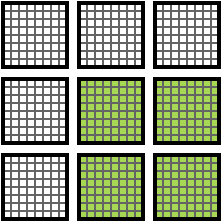<?xml version="1.0" encoding="UTF-8"?>
<dia:diagram xmlns:dia="http://www.lysator.liu.se/~alla/dia/">
  <dia:layer name="Arrière-plan" visible="true" active="true">
    <dia:object type="Standard - Box" version="0" id="O0">
      <dia:attribute name="obj_pos">
        <dia:point val="5.4,3.4"/>
      </dia:attribute>
      <dia:attribute name="obj_bb">
        <dia:rectangle val="5.35,3.35;5.85,3.85"/>
      </dia:attribute>
      <dia:attribute name="elem_corner">
        <dia:point val="5.4,3.4"/>
      </dia:attribute>
      <dia:attribute name="elem_width">
        <dia:real val="0.4"/>
      </dia:attribute>
      <dia:attribute name="elem_height">
        <dia:real val="0.4"/>
      </dia:attribute>
      <dia:attribute name="border_width">
        <dia:real val="0.1"/>
      </dia:attribute>
      <dia:attribute name="border_color">
        <dia:color val="#646464"/>
      </dia:attribute>
      <dia:attribute name="show_background">
        <dia:boolean val="true"/>
      </dia:attribute>
    </dia:object>
    <dia:object type="Standard - Box" version="0" id="O1">
      <dia:attribute name="obj_pos">
        <dia:point val="5.4,3.8"/>
      </dia:attribute>
      <dia:attribute name="obj_bb">
        <dia:rectangle val="5.35,3.75;5.85,4.25"/>
      </dia:attribute>
      <dia:attribute name="elem_corner">
        <dia:point val="5.4,3.8"/>
      </dia:attribute>
      <dia:attribute name="elem_width">
        <dia:real val="0.4"/>
      </dia:attribute>
      <dia:attribute name="elem_height">
        <dia:real val="0.4"/>
      </dia:attribute>
      <dia:attribute name="border_width">
        <dia:real val="0.1"/>
      </dia:attribute>
      <dia:attribute name="border_color">
        <dia:color val="#646464"/>
      </dia:attribute>
      <dia:attribute name="show_background">
        <dia:boolean val="true"/>
      </dia:attribute>
    </dia:object>
    <dia:object type="Standard - Box" version="0" id="O2">
      <dia:attribute name="obj_pos">
        <dia:point val="5.8,3.4"/>
      </dia:attribute>
      <dia:attribute name="obj_bb">
        <dia:rectangle val="5.75,3.35;6.25,3.85"/>
      </dia:attribute>
      <dia:attribute name="elem_corner">
        <dia:point val="5.8,3.4"/>
      </dia:attribute>
      <dia:attribute name="elem_width">
        <dia:real val="0.4"/>
      </dia:attribute>
      <dia:attribute name="elem_height">
        <dia:real val="0.4"/>
      </dia:attribute>
      <dia:attribute name="border_width">
        <dia:real val="0.1"/>
      </dia:attribute>
      <dia:attribute name="border_color">
        <dia:color val="#646464"/>
      </dia:attribute>
      <dia:attribute name="show_background">
        <dia:boolean val="true"/>
      </dia:attribute>
    </dia:object>
    <dia:object type="Standard - Box" version="0" id="O3">
      <dia:attribute name="obj_pos">
        <dia:point val="6.2,3.4"/>
      </dia:attribute>
      <dia:attribute name="obj_bb">
        <dia:rectangle val="6.15,3.35;6.65,3.85"/>
      </dia:attribute>
      <dia:attribute name="elem_corner">
        <dia:point val="6.2,3.4"/>
      </dia:attribute>
      <dia:attribute name="elem_width">
        <dia:real val="0.4"/>
      </dia:attribute>
      <dia:attribute name="elem_height">
        <dia:real val="0.4"/>
      </dia:attribute>
      <dia:attribute name="border_width">
        <dia:real val="0.1"/>
      </dia:attribute>
      <dia:attribute name="border_color">
        <dia:color val="#646464"/>
      </dia:attribute>
      <dia:attribute name="show_background">
        <dia:boolean val="true"/>
      </dia:attribute>
    </dia:object>
    <dia:object type="Standard - Box" version="0" id="O4">
      <dia:attribute name="obj_pos">
        <dia:point val="6.6,3.4"/>
      </dia:attribute>
      <dia:attribute name="obj_bb">
        <dia:rectangle val="6.55,3.35;7.05,3.85"/>
      </dia:attribute>
      <dia:attribute name="elem_corner">
        <dia:point val="6.6,3.4"/>
      </dia:attribute>
      <dia:attribute name="elem_width">
        <dia:real val="0.4"/>
      </dia:attribute>
      <dia:attribute name="elem_height">
        <dia:real val="0.4"/>
      </dia:attribute>
      <dia:attribute name="border_width">
        <dia:real val="0.1"/>
      </dia:attribute>
      <dia:attribute name="border_color">
        <dia:color val="#646464"/>
      </dia:attribute>
      <dia:attribute name="show_background">
        <dia:boolean val="true"/>
      </dia:attribute>
    </dia:object>
    <dia:object type="Standard - Box" version="0" id="O5">
      <dia:attribute name="obj_pos">
        <dia:point val="5.4,4.2"/>
      </dia:attribute>
      <dia:attribute name="obj_bb">
        <dia:rectangle val="5.35,4.15;5.85,4.65"/>
      </dia:attribute>
      <dia:attribute name="elem_corner">
        <dia:point val="5.4,4.2"/>
      </dia:attribute>
      <dia:attribute name="elem_width">
        <dia:real val="0.4"/>
      </dia:attribute>
      <dia:attribute name="elem_height">
        <dia:real val="0.4"/>
      </dia:attribute>
      <dia:attribute name="border_width">
        <dia:real val="0.1"/>
      </dia:attribute>
      <dia:attribute name="border_color">
        <dia:color val="#646464"/>
      </dia:attribute>
      <dia:attribute name="show_background">
        <dia:boolean val="true"/>
      </dia:attribute>
    </dia:object>
    <dia:object type="Standard - Box" version="0" id="O6">
      <dia:attribute name="obj_pos">
        <dia:point val="5.4,4.6"/>
      </dia:attribute>
      <dia:attribute name="obj_bb">
        <dia:rectangle val="5.35,4.55;5.85,5.05"/>
      </dia:attribute>
      <dia:attribute name="elem_corner">
        <dia:point val="5.4,4.6"/>
      </dia:attribute>
      <dia:attribute name="elem_width">
        <dia:real val="0.4"/>
      </dia:attribute>
      <dia:attribute name="elem_height">
        <dia:real val="0.4"/>
      </dia:attribute>
      <dia:attribute name="border_width">
        <dia:real val="0.1"/>
      </dia:attribute>
      <dia:attribute name="border_color">
        <dia:color val="#646464"/>
      </dia:attribute>
      <dia:attribute name="show_background">
        <dia:boolean val="true"/>
      </dia:attribute>
    </dia:object>
    <dia:object type="Standard - Box" version="0" id="O7">
      <dia:attribute name="obj_pos">
        <dia:point val="7,3.4"/>
      </dia:attribute>
      <dia:attribute name="obj_bb">
        <dia:rectangle val="6.95,3.35;7.45,3.85"/>
      </dia:attribute>
      <dia:attribute name="elem_corner">
        <dia:point val="7,3.4"/>
      </dia:attribute>
      <dia:attribute name="elem_width">
        <dia:real val="0.4"/>
      </dia:attribute>
      <dia:attribute name="elem_height">
        <dia:real val="0.4"/>
      </dia:attribute>
      <dia:attribute name="border_width">
        <dia:real val="0.1"/>
      </dia:attribute>
      <dia:attribute name="border_color">
        <dia:color val="#646464"/>
      </dia:attribute>
      <dia:attribute name="show_background">
        <dia:boolean val="true"/>
      </dia:attribute>
    </dia:object>
    <dia:object type="Standard - Box" version="0" id="O8">
      <dia:attribute name="obj_pos">
        <dia:point val="7.4,3.4"/>
      </dia:attribute>
      <dia:attribute name="obj_bb">
        <dia:rectangle val="7.35,3.35;7.85,3.85"/>
      </dia:attribute>
      <dia:attribute name="elem_corner">
        <dia:point val="7.4,3.4"/>
      </dia:attribute>
      <dia:attribute name="elem_width">
        <dia:real val="0.4"/>
      </dia:attribute>
      <dia:attribute name="elem_height">
        <dia:real val="0.4"/>
      </dia:attribute>
      <dia:attribute name="border_width">
        <dia:real val="0.1"/>
      </dia:attribute>
      <dia:attribute name="border_color">
        <dia:color val="#646464"/>
      </dia:attribute>
      <dia:attribute name="show_background">
        <dia:boolean val="true"/>
      </dia:attribute>
    </dia:object>
    <dia:object type="Standard - Box" version="0" id="O9">
      <dia:attribute name="obj_pos">
        <dia:point val="7.8,3.4"/>
      </dia:attribute>
      <dia:attribute name="obj_bb">
        <dia:rectangle val="7.75,3.35;8.25,3.85"/>
      </dia:attribute>
      <dia:attribute name="elem_corner">
        <dia:point val="7.8,3.4"/>
      </dia:attribute>
      <dia:attribute name="elem_width">
        <dia:real val="0.4"/>
      </dia:attribute>
      <dia:attribute name="elem_height">
        <dia:real val="0.4"/>
      </dia:attribute>
      <dia:attribute name="border_width">
        <dia:real val="0.1"/>
      </dia:attribute>
      <dia:attribute name="border_color">
        <dia:color val="#646464"/>
      </dia:attribute>
      <dia:attribute name="show_background">
        <dia:boolean val="true"/>
      </dia:attribute>
    </dia:object>
    <dia:object type="Standard - Box" version="0" id="O10">
      <dia:attribute name="obj_pos">
        <dia:point val="8.2,3.4"/>
      </dia:attribute>
      <dia:attribute name="obj_bb">
        <dia:rectangle val="8.15,3.35;8.65,3.85"/>
      </dia:attribute>
      <dia:attribute name="elem_corner">
        <dia:point val="8.2,3.4"/>
      </dia:attribute>
      <dia:attribute name="elem_width">
        <dia:real val="0.4"/>
      </dia:attribute>
      <dia:attribute name="elem_height">
        <dia:real val="0.4"/>
      </dia:attribute>
      <dia:attribute name="border_width">
        <dia:real val="0.1"/>
      </dia:attribute>
      <dia:attribute name="border_color">
        <dia:color val="#646464"/>
      </dia:attribute>
      <dia:attribute name="show_background">
        <dia:boolean val="true"/>
      </dia:attribute>
    </dia:object>
    <dia:object type="Standard - Box" version="0" id="O11">
      <dia:attribute name="obj_pos">
        <dia:point val="5.4,5"/>
      </dia:attribute>
      <dia:attribute name="obj_bb">
        <dia:rectangle val="5.35,4.95;5.85,5.45"/>
      </dia:attribute>
      <dia:attribute name="elem_corner">
        <dia:point val="5.4,5"/>
      </dia:attribute>
      <dia:attribute name="elem_width">
        <dia:real val="0.4"/>
      </dia:attribute>
      <dia:attribute name="elem_height">
        <dia:real val="0.4"/>
      </dia:attribute>
      <dia:attribute name="border_width">
        <dia:real val="0.1"/>
      </dia:attribute>
      <dia:attribute name="border_color">
        <dia:color val="#646464"/>
      </dia:attribute>
      <dia:attribute name="show_background">
        <dia:boolean val="true"/>
      </dia:attribute>
    </dia:object>
    <dia:object type="Standard - Box" version="0" id="O12">
      <dia:attribute name="obj_pos">
        <dia:point val="5.4,5.4"/>
      </dia:attribute>
      <dia:attribute name="obj_bb">
        <dia:rectangle val="5.35,5.35;5.85,5.85"/>
      </dia:attribute>
      <dia:attribute name="elem_corner">
        <dia:point val="5.4,5.4"/>
      </dia:attribute>
      <dia:attribute name="elem_width">
        <dia:real val="0.4"/>
      </dia:attribute>
      <dia:attribute name="elem_height">
        <dia:real val="0.4"/>
      </dia:attribute>
      <dia:attribute name="border_width">
        <dia:real val="0.1"/>
      </dia:attribute>
      <dia:attribute name="border_color">
        <dia:color val="#646464"/>
      </dia:attribute>
      <dia:attribute name="show_background">
        <dia:boolean val="true"/>
      </dia:attribute>
    </dia:object>
    <dia:object type="Standard - Box" version="0" id="O13">
      <dia:attribute name="obj_pos">
        <dia:point val="5.4,5.8"/>
      </dia:attribute>
      <dia:attribute name="obj_bb">
        <dia:rectangle val="5.35,5.75;5.85,6.25"/>
      </dia:attribute>
      <dia:attribute name="elem_corner">
        <dia:point val="5.4,5.8"/>
      </dia:attribute>
      <dia:attribute name="elem_width">
        <dia:real val="0.4"/>
      </dia:attribute>
      <dia:attribute name="elem_height">
        <dia:real val="0.4"/>
      </dia:attribute>
      <dia:attribute name="border_width">
        <dia:real val="0.1"/>
      </dia:attribute>
      <dia:attribute name="border_color">
        <dia:color val="#646464"/>
      </dia:attribute>
      <dia:attribute name="show_background">
        <dia:boolean val="true"/>
      </dia:attribute>
    </dia:object>
    <dia:object type="Standard - Box" version="0" id="O14">
      <dia:attribute name="obj_pos">
        <dia:point val="5.4,6.2"/>
      </dia:attribute>
      <dia:attribute name="obj_bb">
        <dia:rectangle val="5.35,6.15;5.85,6.65"/>
      </dia:attribute>
      <dia:attribute name="elem_corner">
        <dia:point val="5.4,6.2"/>
      </dia:attribute>
      <dia:attribute name="elem_width">
        <dia:real val="0.4"/>
      </dia:attribute>
      <dia:attribute name="elem_height">
        <dia:real val="0.4"/>
      </dia:attribute>
      <dia:attribute name="border_width">
        <dia:real val="0.1"/>
      </dia:attribute>
      <dia:attribute name="border_color">
        <dia:color val="#646464"/>
      </dia:attribute>
      <dia:attribute name="show_background">
        <dia:boolean val="true"/>
      </dia:attribute>
    </dia:object>
    <dia:object type="Standard - Box" version="0" id="O15">
      <dia:attribute name="obj_pos">
        <dia:point val="5.8,3.8"/>
      </dia:attribute>
      <dia:attribute name="obj_bb">
        <dia:rectangle val="5.75,3.75;6.25,4.25"/>
      </dia:attribute>
      <dia:attribute name="elem_corner">
        <dia:point val="5.8,3.8"/>
      </dia:attribute>
      <dia:attribute name="elem_width">
        <dia:real val="0.4"/>
      </dia:attribute>
      <dia:attribute name="elem_height">
        <dia:real val="0.4"/>
      </dia:attribute>
      <dia:attribute name="border_width">
        <dia:real val="0.1"/>
      </dia:attribute>
      <dia:attribute name="border_color">
        <dia:color val="#646464"/>
      </dia:attribute>
      <dia:attribute name="show_background">
        <dia:boolean val="true"/>
      </dia:attribute>
    </dia:object>
    <dia:object type="Standard - Box" version="0" id="O16">
      <dia:attribute name="obj_pos">
        <dia:point val="5.8,4.2"/>
      </dia:attribute>
      <dia:attribute name="obj_bb">
        <dia:rectangle val="5.75,4.15;6.25,4.65"/>
      </dia:attribute>
      <dia:attribute name="elem_corner">
        <dia:point val="5.8,4.2"/>
      </dia:attribute>
      <dia:attribute name="elem_width">
        <dia:real val="0.4"/>
      </dia:attribute>
      <dia:attribute name="elem_height">
        <dia:real val="0.4"/>
      </dia:attribute>
      <dia:attribute name="border_width">
        <dia:real val="0.1"/>
      </dia:attribute>
      <dia:attribute name="border_color">
        <dia:color val="#646464"/>
      </dia:attribute>
      <dia:attribute name="show_background">
        <dia:boolean val="true"/>
      </dia:attribute>
    </dia:object>
    <dia:object type="Standard - Box" version="0" id="O17">
      <dia:attribute name="obj_pos">
        <dia:point val="5.8,4.6"/>
      </dia:attribute>
      <dia:attribute name="obj_bb">
        <dia:rectangle val="5.75,4.55;6.25,5.05"/>
      </dia:attribute>
      <dia:attribute name="elem_corner">
        <dia:point val="5.8,4.6"/>
      </dia:attribute>
      <dia:attribute name="elem_width">
        <dia:real val="0.4"/>
      </dia:attribute>
      <dia:attribute name="elem_height">
        <dia:real val="0.4"/>
      </dia:attribute>
      <dia:attribute name="border_width">
        <dia:real val="0.1"/>
      </dia:attribute>
      <dia:attribute name="border_color">
        <dia:color val="#646464"/>
      </dia:attribute>
      <dia:attribute name="show_background">
        <dia:boolean val="true"/>
      </dia:attribute>
    </dia:object>
    <dia:object type="Standard - Box" version="0" id="O18">
      <dia:attribute name="obj_pos">
        <dia:point val="5.8,5"/>
      </dia:attribute>
      <dia:attribute name="obj_bb">
        <dia:rectangle val="5.75,4.95;6.25,5.45"/>
      </dia:attribute>
      <dia:attribute name="elem_corner">
        <dia:point val="5.8,5"/>
      </dia:attribute>
      <dia:attribute name="elem_width">
        <dia:real val="0.4"/>
      </dia:attribute>
      <dia:attribute name="elem_height">
        <dia:real val="0.4"/>
      </dia:attribute>
      <dia:attribute name="border_width">
        <dia:real val="0.1"/>
      </dia:attribute>
      <dia:attribute name="border_color">
        <dia:color val="#646464"/>
      </dia:attribute>
      <dia:attribute name="show_background">
        <dia:boolean val="true"/>
      </dia:attribute>
    </dia:object>
    <dia:object type="Standard - Box" version="0" id="O19">
      <dia:attribute name="obj_pos">
        <dia:point val="5.8,5.4"/>
      </dia:attribute>
      <dia:attribute name="obj_bb">
        <dia:rectangle val="5.75,5.35;6.25,5.85"/>
      </dia:attribute>
      <dia:attribute name="elem_corner">
        <dia:point val="5.8,5.4"/>
      </dia:attribute>
      <dia:attribute name="elem_width">
        <dia:real val="0.4"/>
      </dia:attribute>
      <dia:attribute name="elem_height">
        <dia:real val="0.4"/>
      </dia:attribute>
      <dia:attribute name="border_width">
        <dia:real val="0.1"/>
      </dia:attribute>
      <dia:attribute name="border_color">
        <dia:color val="#646464"/>
      </dia:attribute>
      <dia:attribute name="show_background">
        <dia:boolean val="true"/>
      </dia:attribute>
    </dia:object>
    <dia:object type="Standard - Box" version="0" id="O20">
      <dia:attribute name="obj_pos">
        <dia:point val="5.8,5.8"/>
      </dia:attribute>
      <dia:attribute name="obj_bb">
        <dia:rectangle val="5.75,5.75;6.25,6.25"/>
      </dia:attribute>
      <dia:attribute name="elem_corner">
        <dia:point val="5.8,5.8"/>
      </dia:attribute>
      <dia:attribute name="elem_width">
        <dia:real val="0.4"/>
      </dia:attribute>
      <dia:attribute name="elem_height">
        <dia:real val="0.4"/>
      </dia:attribute>
      <dia:attribute name="border_width">
        <dia:real val="0.1"/>
      </dia:attribute>
      <dia:attribute name="border_color">
        <dia:color val="#646464"/>
      </dia:attribute>
      <dia:attribute name="show_background">
        <dia:boolean val="true"/>
      </dia:attribute>
    </dia:object>
    <dia:object type="Standard - Box" version="0" id="O21">
      <dia:attribute name="obj_pos">
        <dia:point val="5.8,6.2"/>
      </dia:attribute>
      <dia:attribute name="obj_bb">
        <dia:rectangle val="5.75,6.15;6.25,6.65"/>
      </dia:attribute>
      <dia:attribute name="elem_corner">
        <dia:point val="5.8,6.2"/>
      </dia:attribute>
      <dia:attribute name="elem_width">
        <dia:real val="0.4"/>
      </dia:attribute>
      <dia:attribute name="elem_height">
        <dia:real val="0.4"/>
      </dia:attribute>
      <dia:attribute name="border_width">
        <dia:real val="0.1"/>
      </dia:attribute>
      <dia:attribute name="border_color">
        <dia:color val="#646464"/>
      </dia:attribute>
      <dia:attribute name="show_background">
        <dia:boolean val="true"/>
      </dia:attribute>
    </dia:object>
    <dia:object type="Standard - Box" version="0" id="O22">
      <dia:attribute name="obj_pos">
        <dia:point val="6.2,3.8"/>
      </dia:attribute>
      <dia:attribute name="obj_bb">
        <dia:rectangle val="6.15,3.75;6.65,4.25"/>
      </dia:attribute>
      <dia:attribute name="elem_corner">
        <dia:point val="6.2,3.8"/>
      </dia:attribute>
      <dia:attribute name="elem_width">
        <dia:real val="0.4"/>
      </dia:attribute>
      <dia:attribute name="elem_height">
        <dia:real val="0.4"/>
      </dia:attribute>
      <dia:attribute name="border_width">
        <dia:real val="0.1"/>
      </dia:attribute>
      <dia:attribute name="border_color">
        <dia:color val="#646464"/>
      </dia:attribute>
      <dia:attribute name="show_background">
        <dia:boolean val="true"/>
      </dia:attribute>
    </dia:object>
    <dia:object type="Standard - Box" version="0" id="O23">
      <dia:attribute name="obj_pos">
        <dia:point val="6.2,4.2"/>
      </dia:attribute>
      <dia:attribute name="obj_bb">
        <dia:rectangle val="6.15,4.15;6.65,4.65"/>
      </dia:attribute>
      <dia:attribute name="elem_corner">
        <dia:point val="6.2,4.2"/>
      </dia:attribute>
      <dia:attribute name="elem_width">
        <dia:real val="0.4"/>
      </dia:attribute>
      <dia:attribute name="elem_height">
        <dia:real val="0.4"/>
      </dia:attribute>
      <dia:attribute name="border_width">
        <dia:real val="0.1"/>
      </dia:attribute>
      <dia:attribute name="border_color">
        <dia:color val="#646464"/>
      </dia:attribute>
      <dia:attribute name="show_background">
        <dia:boolean val="true"/>
      </dia:attribute>
    </dia:object>
    <dia:object type="Standard - Box" version="0" id="O24">
      <dia:attribute name="obj_pos">
        <dia:point val="6.2,4.6"/>
      </dia:attribute>
      <dia:attribute name="obj_bb">
        <dia:rectangle val="6.15,4.55;6.65,5.05"/>
      </dia:attribute>
      <dia:attribute name="elem_corner">
        <dia:point val="6.2,4.6"/>
      </dia:attribute>
      <dia:attribute name="elem_width">
        <dia:real val="0.4"/>
      </dia:attribute>
      <dia:attribute name="elem_height">
        <dia:real val="0.4"/>
      </dia:attribute>
      <dia:attribute name="border_width">
        <dia:real val="0.1"/>
      </dia:attribute>
      <dia:attribute name="border_color">
        <dia:color val="#646464"/>
      </dia:attribute>
      <dia:attribute name="show_background">
        <dia:boolean val="true"/>
      </dia:attribute>
    </dia:object>
    <dia:object type="Standard - Box" version="0" id="O25">
      <dia:attribute name="obj_pos">
        <dia:point val="6.2,5"/>
      </dia:attribute>
      <dia:attribute name="obj_bb">
        <dia:rectangle val="6.15,4.95;6.65,5.45"/>
      </dia:attribute>
      <dia:attribute name="elem_corner">
        <dia:point val="6.2,5"/>
      </dia:attribute>
      <dia:attribute name="elem_width">
        <dia:real val="0.4"/>
      </dia:attribute>
      <dia:attribute name="elem_height">
        <dia:real val="0.4"/>
      </dia:attribute>
      <dia:attribute name="border_width">
        <dia:real val="0.1"/>
      </dia:attribute>
      <dia:attribute name="border_color">
        <dia:color val="#646464"/>
      </dia:attribute>
      <dia:attribute name="show_background">
        <dia:boolean val="true"/>
      </dia:attribute>
    </dia:object>
    <dia:object type="Standard - Box" version="0" id="O26">
      <dia:attribute name="obj_pos">
        <dia:point val="6.2,5.4"/>
      </dia:attribute>
      <dia:attribute name="obj_bb">
        <dia:rectangle val="6.15,5.35;6.65,5.85"/>
      </dia:attribute>
      <dia:attribute name="elem_corner">
        <dia:point val="6.2,5.4"/>
      </dia:attribute>
      <dia:attribute name="elem_width">
        <dia:real val="0.4"/>
      </dia:attribute>
      <dia:attribute name="elem_height">
        <dia:real val="0.4"/>
      </dia:attribute>
      <dia:attribute name="border_width">
        <dia:real val="0.1"/>
      </dia:attribute>
      <dia:attribute name="border_color">
        <dia:color val="#646464"/>
      </dia:attribute>
      <dia:attribute name="show_background">
        <dia:boolean val="true"/>
      </dia:attribute>
    </dia:object>
    <dia:object type="Standard - Box" version="0" id="O27">
      <dia:attribute name="obj_pos">
        <dia:point val="6.2,5.8"/>
      </dia:attribute>
      <dia:attribute name="obj_bb">
        <dia:rectangle val="6.15,5.75;6.65,6.25"/>
      </dia:attribute>
      <dia:attribute name="elem_corner">
        <dia:point val="6.2,5.8"/>
      </dia:attribute>
      <dia:attribute name="elem_width">
        <dia:real val="0.4"/>
      </dia:attribute>
      <dia:attribute name="elem_height">
        <dia:real val="0.4"/>
      </dia:attribute>
      <dia:attribute name="border_width">
        <dia:real val="0.1"/>
      </dia:attribute>
      <dia:attribute name="border_color">
        <dia:color val="#646464"/>
      </dia:attribute>
      <dia:attribute name="show_background">
        <dia:boolean val="true"/>
      </dia:attribute>
    </dia:object>
    <dia:object type="Standard - Box" version="0" id="O28">
      <dia:attribute name="obj_pos">
        <dia:point val="6.2,6.2"/>
      </dia:attribute>
      <dia:attribute name="obj_bb">
        <dia:rectangle val="6.15,6.15;6.65,6.65"/>
      </dia:attribute>
      <dia:attribute name="elem_corner">
        <dia:point val="6.2,6.2"/>
      </dia:attribute>
      <dia:attribute name="elem_width">
        <dia:real val="0.4"/>
      </dia:attribute>
      <dia:attribute name="elem_height">
        <dia:real val="0.4"/>
      </dia:attribute>
      <dia:attribute name="border_width">
        <dia:real val="0.1"/>
      </dia:attribute>
      <dia:attribute name="border_color">
        <dia:color val="#646464"/>
      </dia:attribute>
      <dia:attribute name="show_background">
        <dia:boolean val="true"/>
      </dia:attribute>
    </dia:object>
    <dia:object type="Standard - Box" version="0" id="O29">
      <dia:attribute name="obj_pos">
        <dia:point val="6.6,3.8"/>
      </dia:attribute>
      <dia:attribute name="obj_bb">
        <dia:rectangle val="6.55,3.75;7.05,4.25"/>
      </dia:attribute>
      <dia:attribute name="elem_corner">
        <dia:point val="6.6,3.8"/>
      </dia:attribute>
      <dia:attribute name="elem_width">
        <dia:real val="0.4"/>
      </dia:attribute>
      <dia:attribute name="elem_height">
        <dia:real val="0.4"/>
      </dia:attribute>
      <dia:attribute name="border_width">
        <dia:real val="0.1"/>
      </dia:attribute>
      <dia:attribute name="border_color">
        <dia:color val="#646464"/>
      </dia:attribute>
      <dia:attribute name="show_background">
        <dia:boolean val="true"/>
      </dia:attribute>
    </dia:object>
    <dia:object type="Standard - Box" version="0" id="O30">
      <dia:attribute name="obj_pos">
        <dia:point val="6.6,4.2"/>
      </dia:attribute>
      <dia:attribute name="obj_bb">
        <dia:rectangle val="6.55,4.15;7.05,4.65"/>
      </dia:attribute>
      <dia:attribute name="elem_corner">
        <dia:point val="6.6,4.2"/>
      </dia:attribute>
      <dia:attribute name="elem_width">
        <dia:real val="0.4"/>
      </dia:attribute>
      <dia:attribute name="elem_height">
        <dia:real val="0.4"/>
      </dia:attribute>
      <dia:attribute name="border_width">
        <dia:real val="0.1"/>
      </dia:attribute>
      <dia:attribute name="border_color">
        <dia:color val="#646464"/>
      </dia:attribute>
      <dia:attribute name="show_background">
        <dia:boolean val="true"/>
      </dia:attribute>
    </dia:object>
    <dia:object type="Standard - Box" version="0" id="O31">
      <dia:attribute name="obj_pos">
        <dia:point val="6.6,4.6"/>
      </dia:attribute>
      <dia:attribute name="obj_bb">
        <dia:rectangle val="6.55,4.55;7.05,5.05"/>
      </dia:attribute>
      <dia:attribute name="elem_corner">
        <dia:point val="6.6,4.6"/>
      </dia:attribute>
      <dia:attribute name="elem_width">
        <dia:real val="0.4"/>
      </dia:attribute>
      <dia:attribute name="elem_height">
        <dia:real val="0.4"/>
      </dia:attribute>
      <dia:attribute name="border_width">
        <dia:real val="0.1"/>
      </dia:attribute>
      <dia:attribute name="border_color">
        <dia:color val="#646464"/>
      </dia:attribute>
      <dia:attribute name="show_background">
        <dia:boolean val="true"/>
      </dia:attribute>
    </dia:object>
    <dia:object type="Standard - Box" version="0" id="O32">
      <dia:attribute name="obj_pos">
        <dia:point val="6.6,5"/>
      </dia:attribute>
      <dia:attribute name="obj_bb">
        <dia:rectangle val="6.55,4.95;7.05,5.45"/>
      </dia:attribute>
      <dia:attribute name="elem_corner">
        <dia:point val="6.6,5"/>
      </dia:attribute>
      <dia:attribute name="elem_width">
        <dia:real val="0.4"/>
      </dia:attribute>
      <dia:attribute name="elem_height">
        <dia:real val="0.4"/>
      </dia:attribute>
      <dia:attribute name="border_width">
        <dia:real val="0.1"/>
      </dia:attribute>
      <dia:attribute name="border_color">
        <dia:color val="#646464"/>
      </dia:attribute>
      <dia:attribute name="show_background">
        <dia:boolean val="true"/>
      </dia:attribute>
    </dia:object>
    <dia:object type="Standard - Box" version="0" id="O33">
      <dia:attribute name="obj_pos">
        <dia:point val="6.6,5.4"/>
      </dia:attribute>
      <dia:attribute name="obj_bb">
        <dia:rectangle val="6.55,5.35;7.05,5.85"/>
      </dia:attribute>
      <dia:attribute name="elem_corner">
        <dia:point val="6.6,5.4"/>
      </dia:attribute>
      <dia:attribute name="elem_width">
        <dia:real val="0.4"/>
      </dia:attribute>
      <dia:attribute name="elem_height">
        <dia:real val="0.4"/>
      </dia:attribute>
      <dia:attribute name="border_width">
        <dia:real val="0.1"/>
      </dia:attribute>
      <dia:attribute name="border_color">
        <dia:color val="#646464"/>
      </dia:attribute>
      <dia:attribute name="show_background">
        <dia:boolean val="true"/>
      </dia:attribute>
    </dia:object>
    <dia:object type="Standard - Box" version="0" id="O34">
      <dia:attribute name="obj_pos">
        <dia:point val="6.6,5.8"/>
      </dia:attribute>
      <dia:attribute name="obj_bb">
        <dia:rectangle val="6.55,5.75;7.05,6.25"/>
      </dia:attribute>
      <dia:attribute name="elem_corner">
        <dia:point val="6.6,5.8"/>
      </dia:attribute>
      <dia:attribute name="elem_width">
        <dia:real val="0.4"/>
      </dia:attribute>
      <dia:attribute name="elem_height">
        <dia:real val="0.4"/>
      </dia:attribute>
      <dia:attribute name="border_width">
        <dia:real val="0.1"/>
      </dia:attribute>
      <dia:attribute name="border_color">
        <dia:color val="#646464"/>
      </dia:attribute>
      <dia:attribute name="show_background">
        <dia:boolean val="true"/>
      </dia:attribute>
    </dia:object>
    <dia:object type="Standard - Box" version="0" id="O35">
      <dia:attribute name="obj_pos">
        <dia:point val="6.6,6.2"/>
      </dia:attribute>
      <dia:attribute name="obj_bb">
        <dia:rectangle val="6.55,6.15;7.05,6.65"/>
      </dia:attribute>
      <dia:attribute name="elem_corner">
        <dia:point val="6.6,6.2"/>
      </dia:attribute>
      <dia:attribute name="elem_width">
        <dia:real val="0.4"/>
      </dia:attribute>
      <dia:attribute name="elem_height">
        <dia:real val="0.4"/>
      </dia:attribute>
      <dia:attribute name="border_width">
        <dia:real val="0.1"/>
      </dia:attribute>
      <dia:attribute name="border_color">
        <dia:color val="#646464"/>
      </dia:attribute>
      <dia:attribute name="show_background">
        <dia:boolean val="true"/>
      </dia:attribute>
    </dia:object>
    <dia:object type="Standard - Box" version="0" id="O36">
      <dia:attribute name="obj_pos">
        <dia:point val="7,3.8"/>
      </dia:attribute>
      <dia:attribute name="obj_bb">
        <dia:rectangle val="6.95,3.75;7.45,4.25"/>
      </dia:attribute>
      <dia:attribute name="elem_corner">
        <dia:point val="7,3.8"/>
      </dia:attribute>
      <dia:attribute name="elem_width">
        <dia:real val="0.4"/>
      </dia:attribute>
      <dia:attribute name="elem_height">
        <dia:real val="0.4"/>
      </dia:attribute>
      <dia:attribute name="border_width">
        <dia:real val="0.1"/>
      </dia:attribute>
      <dia:attribute name="border_color">
        <dia:color val="#646464"/>
      </dia:attribute>
      <dia:attribute name="show_background">
        <dia:boolean val="true"/>
      </dia:attribute>
    </dia:object>
    <dia:object type="Standard - Box" version="0" id="O37">
      <dia:attribute name="obj_pos">
        <dia:point val="7,4.2"/>
      </dia:attribute>
      <dia:attribute name="obj_bb">
        <dia:rectangle val="6.95,4.15;7.45,4.65"/>
      </dia:attribute>
      <dia:attribute name="elem_corner">
        <dia:point val="7,4.2"/>
      </dia:attribute>
      <dia:attribute name="elem_width">
        <dia:real val="0.4"/>
      </dia:attribute>
      <dia:attribute name="elem_height">
        <dia:real val="0.4"/>
      </dia:attribute>
      <dia:attribute name="border_width">
        <dia:real val="0.1"/>
      </dia:attribute>
      <dia:attribute name="border_color">
        <dia:color val="#646464"/>
      </dia:attribute>
      <dia:attribute name="show_background">
        <dia:boolean val="true"/>
      </dia:attribute>
    </dia:object>
    <dia:object type="Standard - Box" version="0" id="O38">
      <dia:attribute name="obj_pos">
        <dia:point val="7,4.6"/>
      </dia:attribute>
      <dia:attribute name="obj_bb">
        <dia:rectangle val="6.95,4.55;7.45,5.05"/>
      </dia:attribute>
      <dia:attribute name="elem_corner">
        <dia:point val="7,4.6"/>
      </dia:attribute>
      <dia:attribute name="elem_width">
        <dia:real val="0.4"/>
      </dia:attribute>
      <dia:attribute name="elem_height">
        <dia:real val="0.4"/>
      </dia:attribute>
      <dia:attribute name="border_width">
        <dia:real val="0.1"/>
      </dia:attribute>
      <dia:attribute name="border_color">
        <dia:color val="#646464"/>
      </dia:attribute>
      <dia:attribute name="show_background">
        <dia:boolean val="true"/>
      </dia:attribute>
    </dia:object>
    <dia:object type="Standard - Box" version="0" id="O39">
      <dia:attribute name="obj_pos">
        <dia:point val="7,5"/>
      </dia:attribute>
      <dia:attribute name="obj_bb">
        <dia:rectangle val="6.95,4.95;7.45,5.45"/>
      </dia:attribute>
      <dia:attribute name="elem_corner">
        <dia:point val="7,5"/>
      </dia:attribute>
      <dia:attribute name="elem_width">
        <dia:real val="0.4"/>
      </dia:attribute>
      <dia:attribute name="elem_height">
        <dia:real val="0.4"/>
      </dia:attribute>
      <dia:attribute name="border_width">
        <dia:real val="0.1"/>
      </dia:attribute>
      <dia:attribute name="border_color">
        <dia:color val="#646464"/>
      </dia:attribute>
      <dia:attribute name="show_background">
        <dia:boolean val="true"/>
      </dia:attribute>
    </dia:object>
    <dia:object type="Standard - Box" version="0" id="O40">
      <dia:attribute name="obj_pos">
        <dia:point val="7,5.4"/>
      </dia:attribute>
      <dia:attribute name="obj_bb">
        <dia:rectangle val="6.95,5.35;7.45,5.85"/>
      </dia:attribute>
      <dia:attribute name="elem_corner">
        <dia:point val="7,5.4"/>
      </dia:attribute>
      <dia:attribute name="elem_width">
        <dia:real val="0.4"/>
      </dia:attribute>
      <dia:attribute name="elem_height">
        <dia:real val="0.4"/>
      </dia:attribute>
      <dia:attribute name="border_width">
        <dia:real val="0.1"/>
      </dia:attribute>
      <dia:attribute name="border_color">
        <dia:color val="#646464"/>
      </dia:attribute>
      <dia:attribute name="show_background">
        <dia:boolean val="true"/>
      </dia:attribute>
    </dia:object>
    <dia:object type="Standard - Box" version="0" id="O41">
      <dia:attribute name="obj_pos">
        <dia:point val="7,5.8"/>
      </dia:attribute>
      <dia:attribute name="obj_bb">
        <dia:rectangle val="6.95,5.75;7.45,6.25"/>
      </dia:attribute>
      <dia:attribute name="elem_corner">
        <dia:point val="7,5.8"/>
      </dia:attribute>
      <dia:attribute name="elem_width">
        <dia:real val="0.4"/>
      </dia:attribute>
      <dia:attribute name="elem_height">
        <dia:real val="0.4"/>
      </dia:attribute>
      <dia:attribute name="border_width">
        <dia:real val="0.1"/>
      </dia:attribute>
      <dia:attribute name="border_color">
        <dia:color val="#646464"/>
      </dia:attribute>
      <dia:attribute name="show_background">
        <dia:boolean val="true"/>
      </dia:attribute>
    </dia:object>
    <dia:object type="Standard - Box" version="0" id="O42">
      <dia:attribute name="obj_pos">
        <dia:point val="7,6.2"/>
      </dia:attribute>
      <dia:attribute name="obj_bb">
        <dia:rectangle val="6.95,6.15;7.45,6.65"/>
      </dia:attribute>
      <dia:attribute name="elem_corner">
        <dia:point val="7,6.2"/>
      </dia:attribute>
      <dia:attribute name="elem_width">
        <dia:real val="0.4"/>
      </dia:attribute>
      <dia:attribute name="elem_height">
        <dia:real val="0.4"/>
      </dia:attribute>
      <dia:attribute name="border_width">
        <dia:real val="0.1"/>
      </dia:attribute>
      <dia:attribute name="border_color">
        <dia:color val="#646464"/>
      </dia:attribute>
      <dia:attribute name="show_background">
        <dia:boolean val="true"/>
      </dia:attribute>
    </dia:object>
    <dia:object type="Standard - Box" version="0" id="O43">
      <dia:attribute name="obj_pos">
        <dia:point val="7.4,3.8"/>
      </dia:attribute>
      <dia:attribute name="obj_bb">
        <dia:rectangle val="7.35,3.75;7.85,4.25"/>
      </dia:attribute>
      <dia:attribute name="elem_corner">
        <dia:point val="7.4,3.8"/>
      </dia:attribute>
      <dia:attribute name="elem_width">
        <dia:real val="0.4"/>
      </dia:attribute>
      <dia:attribute name="elem_height">
        <dia:real val="0.4"/>
      </dia:attribute>
      <dia:attribute name="border_width">
        <dia:real val="0.1"/>
      </dia:attribute>
      <dia:attribute name="border_color">
        <dia:color val="#646464"/>
      </dia:attribute>
      <dia:attribute name="show_background">
        <dia:boolean val="true"/>
      </dia:attribute>
    </dia:object>
    <dia:object type="Standard - Box" version="0" id="O44">
      <dia:attribute name="obj_pos">
        <dia:point val="7.4,4.2"/>
      </dia:attribute>
      <dia:attribute name="obj_bb">
        <dia:rectangle val="7.35,4.15;7.85,4.65"/>
      </dia:attribute>
      <dia:attribute name="elem_corner">
        <dia:point val="7.4,4.2"/>
      </dia:attribute>
      <dia:attribute name="elem_width">
        <dia:real val="0.4"/>
      </dia:attribute>
      <dia:attribute name="elem_height">
        <dia:real val="0.4"/>
      </dia:attribute>
      <dia:attribute name="border_width">
        <dia:real val="0.1"/>
      </dia:attribute>
      <dia:attribute name="border_color">
        <dia:color val="#646464"/>
      </dia:attribute>
      <dia:attribute name="show_background">
        <dia:boolean val="true"/>
      </dia:attribute>
    </dia:object>
    <dia:object type="Standard - Box" version="0" id="O45">
      <dia:attribute name="obj_pos">
        <dia:point val="7.4,4.6"/>
      </dia:attribute>
      <dia:attribute name="obj_bb">
        <dia:rectangle val="7.35,4.55;7.85,5.05"/>
      </dia:attribute>
      <dia:attribute name="elem_corner">
        <dia:point val="7.4,4.6"/>
      </dia:attribute>
      <dia:attribute name="elem_width">
        <dia:real val="0.4"/>
      </dia:attribute>
      <dia:attribute name="elem_height">
        <dia:real val="0.4"/>
      </dia:attribute>
      <dia:attribute name="border_width">
        <dia:real val="0.1"/>
      </dia:attribute>
      <dia:attribute name="border_color">
        <dia:color val="#646464"/>
      </dia:attribute>
      <dia:attribute name="show_background">
        <dia:boolean val="true"/>
      </dia:attribute>
    </dia:object>
    <dia:object type="Standard - Box" version="0" id="O46">
      <dia:attribute name="obj_pos">
        <dia:point val="7.4,5"/>
      </dia:attribute>
      <dia:attribute name="obj_bb">
        <dia:rectangle val="7.35,4.95;7.85,5.45"/>
      </dia:attribute>
      <dia:attribute name="elem_corner">
        <dia:point val="7.4,5"/>
      </dia:attribute>
      <dia:attribute name="elem_width">
        <dia:real val="0.4"/>
      </dia:attribute>
      <dia:attribute name="elem_height">
        <dia:real val="0.4"/>
      </dia:attribute>
      <dia:attribute name="border_width">
        <dia:real val="0.1"/>
      </dia:attribute>
      <dia:attribute name="border_color">
        <dia:color val="#646464"/>
      </dia:attribute>
      <dia:attribute name="show_background">
        <dia:boolean val="true"/>
      </dia:attribute>
    </dia:object>
    <dia:object type="Standard - Box" version="0" id="O47">
      <dia:attribute name="obj_pos">
        <dia:point val="7.4,5.4"/>
      </dia:attribute>
      <dia:attribute name="obj_bb">
        <dia:rectangle val="7.35,5.35;7.85,5.85"/>
      </dia:attribute>
      <dia:attribute name="elem_corner">
        <dia:point val="7.4,5.4"/>
      </dia:attribute>
      <dia:attribute name="elem_width">
        <dia:real val="0.4"/>
      </dia:attribute>
      <dia:attribute name="elem_height">
        <dia:real val="0.4"/>
      </dia:attribute>
      <dia:attribute name="border_width">
        <dia:real val="0.1"/>
      </dia:attribute>
      <dia:attribute name="border_color">
        <dia:color val="#646464"/>
      </dia:attribute>
      <dia:attribute name="show_background">
        <dia:boolean val="true"/>
      </dia:attribute>
    </dia:object>
    <dia:object type="Standard - Box" version="0" id="O48">
      <dia:attribute name="obj_pos">
        <dia:point val="7.4,5.8"/>
      </dia:attribute>
      <dia:attribute name="obj_bb">
        <dia:rectangle val="7.35,5.75;7.85,6.25"/>
      </dia:attribute>
      <dia:attribute name="elem_corner">
        <dia:point val="7.4,5.8"/>
      </dia:attribute>
      <dia:attribute name="elem_width">
        <dia:real val="0.4"/>
      </dia:attribute>
      <dia:attribute name="elem_height">
        <dia:real val="0.4"/>
      </dia:attribute>
      <dia:attribute name="border_width">
        <dia:real val="0.1"/>
      </dia:attribute>
      <dia:attribute name="border_color">
        <dia:color val="#646464"/>
      </dia:attribute>
      <dia:attribute name="show_background">
        <dia:boolean val="true"/>
      </dia:attribute>
    </dia:object>
    <dia:object type="Standard - Box" version="0" id="O49">
      <dia:attribute name="obj_pos">
        <dia:point val="7.4,6.2"/>
      </dia:attribute>
      <dia:attribute name="obj_bb">
        <dia:rectangle val="7.35,6.15;7.85,6.65"/>
      </dia:attribute>
      <dia:attribute name="elem_corner">
        <dia:point val="7.4,6.2"/>
      </dia:attribute>
      <dia:attribute name="elem_width">
        <dia:real val="0.4"/>
      </dia:attribute>
      <dia:attribute name="elem_height">
        <dia:real val="0.4"/>
      </dia:attribute>
      <dia:attribute name="border_width">
        <dia:real val="0.1"/>
      </dia:attribute>
      <dia:attribute name="border_color">
        <dia:color val="#646464"/>
      </dia:attribute>
      <dia:attribute name="show_background">
        <dia:boolean val="true"/>
      </dia:attribute>
    </dia:object>
    <dia:object type="Standard - Box" version="0" id="O50">
      <dia:attribute name="obj_pos">
        <dia:point val="7.8,3.8"/>
      </dia:attribute>
      <dia:attribute name="obj_bb">
        <dia:rectangle val="7.75,3.75;8.25,4.25"/>
      </dia:attribute>
      <dia:attribute name="elem_corner">
        <dia:point val="7.8,3.8"/>
      </dia:attribute>
      <dia:attribute name="elem_width">
        <dia:real val="0.4"/>
      </dia:attribute>
      <dia:attribute name="elem_height">
        <dia:real val="0.4"/>
      </dia:attribute>
      <dia:attribute name="border_width">
        <dia:real val="0.1"/>
      </dia:attribute>
      <dia:attribute name="border_color">
        <dia:color val="#646464"/>
      </dia:attribute>
      <dia:attribute name="show_background">
        <dia:boolean val="true"/>
      </dia:attribute>
    </dia:object>
    <dia:object type="Standard - Box" version="0" id="O51">
      <dia:attribute name="obj_pos">
        <dia:point val="7.8,4.2"/>
      </dia:attribute>
      <dia:attribute name="obj_bb">
        <dia:rectangle val="7.75,4.15;8.25,4.65"/>
      </dia:attribute>
      <dia:attribute name="elem_corner">
        <dia:point val="7.8,4.2"/>
      </dia:attribute>
      <dia:attribute name="elem_width">
        <dia:real val="0.4"/>
      </dia:attribute>
      <dia:attribute name="elem_height">
        <dia:real val="0.4"/>
      </dia:attribute>
      <dia:attribute name="border_width">
        <dia:real val="0.1"/>
      </dia:attribute>
      <dia:attribute name="border_color">
        <dia:color val="#646464"/>
      </dia:attribute>
      <dia:attribute name="show_background">
        <dia:boolean val="true"/>
      </dia:attribute>
    </dia:object>
    <dia:object type="Standard - Box" version="0" id="O52">
      <dia:attribute name="obj_pos">
        <dia:point val="7.8,4.6"/>
      </dia:attribute>
      <dia:attribute name="obj_bb">
        <dia:rectangle val="7.75,4.55;8.25,5.05"/>
      </dia:attribute>
      <dia:attribute name="elem_corner">
        <dia:point val="7.8,4.6"/>
      </dia:attribute>
      <dia:attribute name="elem_width">
        <dia:real val="0.4"/>
      </dia:attribute>
      <dia:attribute name="elem_height">
        <dia:real val="0.4"/>
      </dia:attribute>
      <dia:attribute name="border_width">
        <dia:real val="0.1"/>
      </dia:attribute>
      <dia:attribute name="border_color">
        <dia:color val="#646464"/>
      </dia:attribute>
      <dia:attribute name="show_background">
        <dia:boolean val="true"/>
      </dia:attribute>
    </dia:object>
    <dia:object type="Standard - Box" version="0" id="O53">
      <dia:attribute name="obj_pos">
        <dia:point val="7.8,5"/>
      </dia:attribute>
      <dia:attribute name="obj_bb">
        <dia:rectangle val="7.75,4.95;8.25,5.45"/>
      </dia:attribute>
      <dia:attribute name="elem_corner">
        <dia:point val="7.8,5"/>
      </dia:attribute>
      <dia:attribute name="elem_width">
        <dia:real val="0.4"/>
      </dia:attribute>
      <dia:attribute name="elem_height">
        <dia:real val="0.4"/>
      </dia:attribute>
      <dia:attribute name="border_width">
        <dia:real val="0.1"/>
      </dia:attribute>
      <dia:attribute name="border_color">
        <dia:color val="#646464"/>
      </dia:attribute>
      <dia:attribute name="show_background">
        <dia:boolean val="true"/>
      </dia:attribute>
    </dia:object>
    <dia:object type="Standard - Box" version="0" id="O54">
      <dia:attribute name="obj_pos">
        <dia:point val="7.8,5.4"/>
      </dia:attribute>
      <dia:attribute name="obj_bb">
        <dia:rectangle val="7.75,5.35;8.25,5.85"/>
      </dia:attribute>
      <dia:attribute name="elem_corner">
        <dia:point val="7.8,5.4"/>
      </dia:attribute>
      <dia:attribute name="elem_width">
        <dia:real val="0.4"/>
      </dia:attribute>
      <dia:attribute name="elem_height">
        <dia:real val="0.4"/>
      </dia:attribute>
      <dia:attribute name="border_width">
        <dia:real val="0.1"/>
      </dia:attribute>
      <dia:attribute name="border_color">
        <dia:color val="#646464"/>
      </dia:attribute>
      <dia:attribute name="show_background">
        <dia:boolean val="true"/>
      </dia:attribute>
    </dia:object>
    <dia:object type="Standard - Box" version="0" id="O55">
      <dia:attribute name="obj_pos">
        <dia:point val="7.8,5.8"/>
      </dia:attribute>
      <dia:attribute name="obj_bb">
        <dia:rectangle val="7.75,5.75;8.25,6.25"/>
      </dia:attribute>
      <dia:attribute name="elem_corner">
        <dia:point val="7.8,5.8"/>
      </dia:attribute>
      <dia:attribute name="elem_width">
        <dia:real val="0.4"/>
      </dia:attribute>
      <dia:attribute name="elem_height">
        <dia:real val="0.4"/>
      </dia:attribute>
      <dia:attribute name="border_width">
        <dia:real val="0.1"/>
      </dia:attribute>
      <dia:attribute name="border_color">
        <dia:color val="#646464"/>
      </dia:attribute>
      <dia:attribute name="show_background">
        <dia:boolean val="true"/>
      </dia:attribute>
    </dia:object>
    <dia:object type="Standard - Box" version="0" id="O56">
      <dia:attribute name="obj_pos">
        <dia:point val="7.8,6.2"/>
      </dia:attribute>
      <dia:attribute name="obj_bb">
        <dia:rectangle val="7.75,6.15;8.25,6.65"/>
      </dia:attribute>
      <dia:attribute name="elem_corner">
        <dia:point val="7.8,6.2"/>
      </dia:attribute>
      <dia:attribute name="elem_width">
        <dia:real val="0.4"/>
      </dia:attribute>
      <dia:attribute name="elem_height">
        <dia:real val="0.4"/>
      </dia:attribute>
      <dia:attribute name="border_width">
        <dia:real val="0.1"/>
      </dia:attribute>
      <dia:attribute name="border_color">
        <dia:color val="#646464"/>
      </dia:attribute>
      <dia:attribute name="show_background">
        <dia:boolean val="true"/>
      </dia:attribute>
    </dia:object>
    <dia:object type="Standard - Box" version="0" id="O57">
      <dia:attribute name="obj_pos">
        <dia:point val="8.2,3.8"/>
      </dia:attribute>
      <dia:attribute name="obj_bb">
        <dia:rectangle val="8.15,3.75;8.65,4.25"/>
      </dia:attribute>
      <dia:attribute name="elem_corner">
        <dia:point val="8.2,3.8"/>
      </dia:attribute>
      <dia:attribute name="elem_width">
        <dia:real val="0.4"/>
      </dia:attribute>
      <dia:attribute name="elem_height">
        <dia:real val="0.4"/>
      </dia:attribute>
      <dia:attribute name="border_width">
        <dia:real val="0.1"/>
      </dia:attribute>
      <dia:attribute name="border_color">
        <dia:color val="#646464"/>
      </dia:attribute>
      <dia:attribute name="show_background">
        <dia:boolean val="true"/>
      </dia:attribute>
    </dia:object>
    <dia:object type="Standard - Box" version="0" id="O58">
      <dia:attribute name="obj_pos">
        <dia:point val="8.2,4.2"/>
      </dia:attribute>
      <dia:attribute name="obj_bb">
        <dia:rectangle val="8.15,4.15;8.65,4.65"/>
      </dia:attribute>
      <dia:attribute name="elem_corner">
        <dia:point val="8.2,4.2"/>
      </dia:attribute>
      <dia:attribute name="elem_width">
        <dia:real val="0.4"/>
      </dia:attribute>
      <dia:attribute name="elem_height">
        <dia:real val="0.4"/>
      </dia:attribute>
      <dia:attribute name="border_width">
        <dia:real val="0.1"/>
      </dia:attribute>
      <dia:attribute name="border_color">
        <dia:color val="#646464"/>
      </dia:attribute>
      <dia:attribute name="show_background">
        <dia:boolean val="true"/>
      </dia:attribute>
    </dia:object>
    <dia:object type="Standard - Box" version="0" id="O59">
      <dia:attribute name="obj_pos">
        <dia:point val="8.2,4.6"/>
      </dia:attribute>
      <dia:attribute name="obj_bb">
        <dia:rectangle val="8.15,4.55;8.65,5.05"/>
      </dia:attribute>
      <dia:attribute name="elem_corner">
        <dia:point val="8.2,4.6"/>
      </dia:attribute>
      <dia:attribute name="elem_width">
        <dia:real val="0.4"/>
      </dia:attribute>
      <dia:attribute name="elem_height">
        <dia:real val="0.4"/>
      </dia:attribute>
      <dia:attribute name="border_width">
        <dia:real val="0.1"/>
      </dia:attribute>
      <dia:attribute name="border_color">
        <dia:color val="#646464"/>
      </dia:attribute>
      <dia:attribute name="show_background">
        <dia:boolean val="true"/>
      </dia:attribute>
    </dia:object>
    <dia:object type="Standard - Box" version="0" id="O60">
      <dia:attribute name="obj_pos">
        <dia:point val="8.2,5"/>
      </dia:attribute>
      <dia:attribute name="obj_bb">
        <dia:rectangle val="8.15,4.95;8.65,5.45"/>
      </dia:attribute>
      <dia:attribute name="elem_corner">
        <dia:point val="8.2,5"/>
      </dia:attribute>
      <dia:attribute name="elem_width">
        <dia:real val="0.4"/>
      </dia:attribute>
      <dia:attribute name="elem_height">
        <dia:real val="0.4"/>
      </dia:attribute>
      <dia:attribute name="border_width">
        <dia:real val="0.1"/>
      </dia:attribute>
      <dia:attribute name="border_color">
        <dia:color val="#646464"/>
      </dia:attribute>
      <dia:attribute name="show_background">
        <dia:boolean val="true"/>
      </dia:attribute>
    </dia:object>
    <dia:object type="Standard - Box" version="0" id="O61">
      <dia:attribute name="obj_pos">
        <dia:point val="8.2,5.4"/>
      </dia:attribute>
      <dia:attribute name="obj_bb">
        <dia:rectangle val="8.15,5.35;8.65,5.85"/>
      </dia:attribute>
      <dia:attribute name="elem_corner">
        <dia:point val="8.2,5.4"/>
      </dia:attribute>
      <dia:attribute name="elem_width">
        <dia:real val="0.4"/>
      </dia:attribute>
      <dia:attribute name="elem_height">
        <dia:real val="0.4"/>
      </dia:attribute>
      <dia:attribute name="border_width">
        <dia:real val="0.1"/>
      </dia:attribute>
      <dia:attribute name="border_color">
        <dia:color val="#646464"/>
      </dia:attribute>
      <dia:attribute name="show_background">
        <dia:boolean val="true"/>
      </dia:attribute>
    </dia:object>
    <dia:object type="Standard - Box" version="0" id="O62">
      <dia:attribute name="obj_pos">
        <dia:point val="8.2,5.8"/>
      </dia:attribute>
      <dia:attribute name="obj_bb">
        <dia:rectangle val="8.15,5.75;8.65,6.25"/>
      </dia:attribute>
      <dia:attribute name="elem_corner">
        <dia:point val="8.2,5.8"/>
      </dia:attribute>
      <dia:attribute name="elem_width">
        <dia:real val="0.4"/>
      </dia:attribute>
      <dia:attribute name="elem_height">
        <dia:real val="0.4"/>
      </dia:attribute>
      <dia:attribute name="border_width">
        <dia:real val="0.1"/>
      </dia:attribute>
      <dia:attribute name="border_color">
        <dia:color val="#646464"/>
      </dia:attribute>
      <dia:attribute name="show_background">
        <dia:boolean val="true"/>
      </dia:attribute>
    </dia:object>
    <dia:object type="Standard - Box" version="0" id="O63">
      <dia:attribute name="obj_pos">
        <dia:point val="8.2,6.2"/>
      </dia:attribute>
      <dia:attribute name="obj_bb">
        <dia:rectangle val="8.15,6.15;8.65,6.65"/>
      </dia:attribute>
      <dia:attribute name="elem_corner">
        <dia:point val="8.2,6.2"/>
      </dia:attribute>
      <dia:attribute name="elem_width">
        <dia:real val="0.4"/>
      </dia:attribute>
      <dia:attribute name="elem_height">
        <dia:real val="0.4"/>
      </dia:attribute>
      <dia:attribute name="border_width">
        <dia:real val="0.1"/>
      </dia:attribute>
      <dia:attribute name="border_color">
        <dia:color val="#646464"/>
      </dia:attribute>
      <dia:attribute name="show_background">
        <dia:boolean val="true"/>
      </dia:attribute>
    </dia:object>
    <dia:object type="Standard - Box" version="0" id="O64">
      <dia:attribute name="obj_pos">
        <dia:point val="5.4,7.2"/>
      </dia:attribute>
      <dia:attribute name="obj_bb">
        <dia:rectangle val="5.35,7.15;5.85,7.65"/>
      </dia:attribute>
      <dia:attribute name="elem_corner">
        <dia:point val="5.4,7.2"/>
      </dia:attribute>
      <dia:attribute name="elem_width">
        <dia:real val="0.4"/>
      </dia:attribute>
      <dia:attribute name="elem_height">
        <dia:real val="0.4"/>
      </dia:attribute>
      <dia:attribute name="border_width">
        <dia:real val="0.1"/>
      </dia:attribute>
      <dia:attribute name="border_color">
        <dia:color val="#646464"/>
      </dia:attribute>
      <dia:attribute name="show_background">
        <dia:boolean val="true"/>
      </dia:attribute>
    </dia:object>
    <dia:object type="Standard - Box" version="0" id="O65">
      <dia:attribute name="obj_pos">
        <dia:point val="5.4,7.6"/>
      </dia:attribute>
      <dia:attribute name="obj_bb">
        <dia:rectangle val="5.35,7.55;5.85,8.05"/>
      </dia:attribute>
      <dia:attribute name="elem_corner">
        <dia:point val="5.4,7.6"/>
      </dia:attribute>
      <dia:attribute name="elem_width">
        <dia:real val="0.4"/>
      </dia:attribute>
      <dia:attribute name="elem_height">
        <dia:real val="0.4"/>
      </dia:attribute>
      <dia:attribute name="border_width">
        <dia:real val="0.1"/>
      </dia:attribute>
      <dia:attribute name="border_color">
        <dia:color val="#646464"/>
      </dia:attribute>
      <dia:attribute name="show_background">
        <dia:boolean val="true"/>
      </dia:attribute>
    </dia:object>
    <dia:object type="Standard - Box" version="0" id="O66">
      <dia:attribute name="obj_pos">
        <dia:point val="5.8,7.2"/>
      </dia:attribute>
      <dia:attribute name="obj_bb">
        <dia:rectangle val="5.75,7.15;6.25,7.65"/>
      </dia:attribute>
      <dia:attribute name="elem_corner">
        <dia:point val="5.8,7.2"/>
      </dia:attribute>
      <dia:attribute name="elem_width">
        <dia:real val="0.4"/>
      </dia:attribute>
      <dia:attribute name="elem_height">
        <dia:real val="0.4"/>
      </dia:attribute>
      <dia:attribute name="border_width">
        <dia:real val="0.1"/>
      </dia:attribute>
      <dia:attribute name="border_color">
        <dia:color val="#646464"/>
      </dia:attribute>
      <dia:attribute name="show_background">
        <dia:boolean val="true"/>
      </dia:attribute>
    </dia:object>
    <dia:object type="Standard - Box" version="0" id="O67">
      <dia:attribute name="obj_pos">
        <dia:point val="6.2,7.2"/>
      </dia:attribute>
      <dia:attribute name="obj_bb">
        <dia:rectangle val="6.15,7.15;6.65,7.65"/>
      </dia:attribute>
      <dia:attribute name="elem_corner">
        <dia:point val="6.2,7.2"/>
      </dia:attribute>
      <dia:attribute name="elem_width">
        <dia:real val="0.4"/>
      </dia:attribute>
      <dia:attribute name="elem_height">
        <dia:real val="0.4"/>
      </dia:attribute>
      <dia:attribute name="border_width">
        <dia:real val="0.1"/>
      </dia:attribute>
      <dia:attribute name="border_color">
        <dia:color val="#646464"/>
      </dia:attribute>
      <dia:attribute name="show_background">
        <dia:boolean val="true"/>
      </dia:attribute>
    </dia:object>
    <dia:object type="Standard - Box" version="0" id="O68">
      <dia:attribute name="obj_pos">
        <dia:point val="6.6,7.2"/>
      </dia:attribute>
      <dia:attribute name="obj_bb">
        <dia:rectangle val="6.55,7.15;7.05,7.65"/>
      </dia:attribute>
      <dia:attribute name="elem_corner">
        <dia:point val="6.6,7.2"/>
      </dia:attribute>
      <dia:attribute name="elem_width">
        <dia:real val="0.4"/>
      </dia:attribute>
      <dia:attribute name="elem_height">
        <dia:real val="0.4"/>
      </dia:attribute>
      <dia:attribute name="border_width">
        <dia:real val="0.1"/>
      </dia:attribute>
      <dia:attribute name="border_color">
        <dia:color val="#646464"/>
      </dia:attribute>
      <dia:attribute name="show_background">
        <dia:boolean val="true"/>
      </dia:attribute>
    </dia:object>
    <dia:object type="Standard - Box" version="0" id="O69">
      <dia:attribute name="obj_pos">
        <dia:point val="5.4,8"/>
      </dia:attribute>
      <dia:attribute name="obj_bb">
        <dia:rectangle val="5.35,7.95;5.85,8.45"/>
      </dia:attribute>
      <dia:attribute name="elem_corner">
        <dia:point val="5.4,8"/>
      </dia:attribute>
      <dia:attribute name="elem_width">
        <dia:real val="0.4"/>
      </dia:attribute>
      <dia:attribute name="elem_height">
        <dia:real val="0.4"/>
      </dia:attribute>
      <dia:attribute name="border_width">
        <dia:real val="0.1"/>
      </dia:attribute>
      <dia:attribute name="border_color">
        <dia:color val="#646464"/>
      </dia:attribute>
      <dia:attribute name="show_background">
        <dia:boolean val="true"/>
      </dia:attribute>
    </dia:object>
    <dia:object type="Standard - Box" version="0" id="O70">
      <dia:attribute name="obj_pos">
        <dia:point val="5.4,8.4"/>
      </dia:attribute>
      <dia:attribute name="obj_bb">
        <dia:rectangle val="5.35,8.35;5.85,8.85"/>
      </dia:attribute>
      <dia:attribute name="elem_corner">
        <dia:point val="5.4,8.4"/>
      </dia:attribute>
      <dia:attribute name="elem_width">
        <dia:real val="0.4"/>
      </dia:attribute>
      <dia:attribute name="elem_height">
        <dia:real val="0.4"/>
      </dia:attribute>
      <dia:attribute name="border_width">
        <dia:real val="0.1"/>
      </dia:attribute>
      <dia:attribute name="border_color">
        <dia:color val="#646464"/>
      </dia:attribute>
      <dia:attribute name="show_background">
        <dia:boolean val="true"/>
      </dia:attribute>
    </dia:object>
    <dia:object type="Standard - Box" version="0" id="O71">
      <dia:attribute name="obj_pos">
        <dia:point val="7,7.2"/>
      </dia:attribute>
      <dia:attribute name="obj_bb">
        <dia:rectangle val="6.95,7.15;7.45,7.65"/>
      </dia:attribute>
      <dia:attribute name="elem_corner">
        <dia:point val="7,7.2"/>
      </dia:attribute>
      <dia:attribute name="elem_width">
        <dia:real val="0.4"/>
      </dia:attribute>
      <dia:attribute name="elem_height">
        <dia:real val="0.4"/>
      </dia:attribute>
      <dia:attribute name="border_width">
        <dia:real val="0.1"/>
      </dia:attribute>
      <dia:attribute name="border_color">
        <dia:color val="#646464"/>
      </dia:attribute>
      <dia:attribute name="show_background">
        <dia:boolean val="true"/>
      </dia:attribute>
    </dia:object>
    <dia:object type="Standard - Box" version="0" id="O72">
      <dia:attribute name="obj_pos">
        <dia:point val="7.4,7.2"/>
      </dia:attribute>
      <dia:attribute name="obj_bb">
        <dia:rectangle val="7.35,7.15;7.85,7.65"/>
      </dia:attribute>
      <dia:attribute name="elem_corner">
        <dia:point val="7.4,7.2"/>
      </dia:attribute>
      <dia:attribute name="elem_width">
        <dia:real val="0.4"/>
      </dia:attribute>
      <dia:attribute name="elem_height">
        <dia:real val="0.4"/>
      </dia:attribute>
      <dia:attribute name="border_width">
        <dia:real val="0.1"/>
      </dia:attribute>
      <dia:attribute name="border_color">
        <dia:color val="#646464"/>
      </dia:attribute>
      <dia:attribute name="show_background">
        <dia:boolean val="true"/>
      </dia:attribute>
    </dia:object>
    <dia:object type="Standard - Box" version="0" id="O73">
      <dia:attribute name="obj_pos">
        <dia:point val="7.8,7.2"/>
      </dia:attribute>
      <dia:attribute name="obj_bb">
        <dia:rectangle val="7.75,7.15;8.25,7.65"/>
      </dia:attribute>
      <dia:attribute name="elem_corner">
        <dia:point val="7.8,7.2"/>
      </dia:attribute>
      <dia:attribute name="elem_width">
        <dia:real val="0.4"/>
      </dia:attribute>
      <dia:attribute name="elem_height">
        <dia:real val="0.4"/>
      </dia:attribute>
      <dia:attribute name="border_width">
        <dia:real val="0.1"/>
      </dia:attribute>
      <dia:attribute name="border_color">
        <dia:color val="#646464"/>
      </dia:attribute>
      <dia:attribute name="show_background">
        <dia:boolean val="true"/>
      </dia:attribute>
    </dia:object>
    <dia:object type="Standard - Box" version="0" id="O74">
      <dia:attribute name="obj_pos">
        <dia:point val="8.2,7.2"/>
      </dia:attribute>
      <dia:attribute name="obj_bb">
        <dia:rectangle val="8.15,7.15;8.65,7.65"/>
      </dia:attribute>
      <dia:attribute name="elem_corner">
        <dia:point val="8.2,7.2"/>
      </dia:attribute>
      <dia:attribute name="elem_width">
        <dia:real val="0.4"/>
      </dia:attribute>
      <dia:attribute name="elem_height">
        <dia:real val="0.4"/>
      </dia:attribute>
      <dia:attribute name="border_width">
        <dia:real val="0.1"/>
      </dia:attribute>
      <dia:attribute name="border_color">
        <dia:color val="#646464"/>
      </dia:attribute>
      <dia:attribute name="show_background">
        <dia:boolean val="true"/>
      </dia:attribute>
    </dia:object>
    <dia:object type="Standard - Box" version="0" id="O75">
      <dia:attribute name="obj_pos">
        <dia:point val="5.4,8.8"/>
      </dia:attribute>
      <dia:attribute name="obj_bb">
        <dia:rectangle val="5.35,8.75;5.85,9.25"/>
      </dia:attribute>
      <dia:attribute name="elem_corner">
        <dia:point val="5.4,8.8"/>
      </dia:attribute>
      <dia:attribute name="elem_width">
        <dia:real val="0.4"/>
      </dia:attribute>
      <dia:attribute name="elem_height">
        <dia:real val="0.4"/>
      </dia:attribute>
      <dia:attribute name="border_width">
        <dia:real val="0.1"/>
      </dia:attribute>
      <dia:attribute name="border_color">
        <dia:color val="#646464"/>
      </dia:attribute>
      <dia:attribute name="show_background">
        <dia:boolean val="true"/>
      </dia:attribute>
    </dia:object>
    <dia:object type="Standard - Box" version="0" id="O76">
      <dia:attribute name="obj_pos">
        <dia:point val="5.4,9.2"/>
      </dia:attribute>
      <dia:attribute name="obj_bb">
        <dia:rectangle val="5.35,9.15;5.85,9.65"/>
      </dia:attribute>
      <dia:attribute name="elem_corner">
        <dia:point val="5.4,9.2"/>
      </dia:attribute>
      <dia:attribute name="elem_width">
        <dia:real val="0.4"/>
      </dia:attribute>
      <dia:attribute name="elem_height">
        <dia:real val="0.4"/>
      </dia:attribute>
      <dia:attribute name="border_width">
        <dia:real val="0.1"/>
      </dia:attribute>
      <dia:attribute name="border_color">
        <dia:color val="#646464"/>
      </dia:attribute>
      <dia:attribute name="show_background">
        <dia:boolean val="true"/>
      </dia:attribute>
    </dia:object>
    <dia:object type="Standard - Box" version="0" id="O77">
      <dia:attribute name="obj_pos">
        <dia:point val="5.4,9.6"/>
      </dia:attribute>
      <dia:attribute name="obj_bb">
        <dia:rectangle val="5.35,9.55;5.85,10.05"/>
      </dia:attribute>
      <dia:attribute name="elem_corner">
        <dia:point val="5.4,9.6"/>
      </dia:attribute>
      <dia:attribute name="elem_width">
        <dia:real val="0.4"/>
      </dia:attribute>
      <dia:attribute name="elem_height">
        <dia:real val="0.4"/>
      </dia:attribute>
      <dia:attribute name="border_width">
        <dia:real val="0.1"/>
      </dia:attribute>
      <dia:attribute name="border_color">
        <dia:color val="#646464"/>
      </dia:attribute>
      <dia:attribute name="show_background">
        <dia:boolean val="true"/>
      </dia:attribute>
    </dia:object>
    <dia:object type="Standard - Box" version="0" id="O78">
      <dia:attribute name="obj_pos">
        <dia:point val="5.4,10"/>
      </dia:attribute>
      <dia:attribute name="obj_bb">
        <dia:rectangle val="5.35,9.95;5.85,10.45"/>
      </dia:attribute>
      <dia:attribute name="elem_corner">
        <dia:point val="5.4,10"/>
      </dia:attribute>
      <dia:attribute name="elem_width">
        <dia:real val="0.4"/>
      </dia:attribute>
      <dia:attribute name="elem_height">
        <dia:real val="0.4"/>
      </dia:attribute>
      <dia:attribute name="border_width">
        <dia:real val="0.1"/>
      </dia:attribute>
      <dia:attribute name="border_color">
        <dia:color val="#646464"/>
      </dia:attribute>
      <dia:attribute name="show_background">
        <dia:boolean val="true"/>
      </dia:attribute>
    </dia:object>
    <dia:object type="Standard - Box" version="0" id="O79">
      <dia:attribute name="obj_pos">
        <dia:point val="5.8,7.6"/>
      </dia:attribute>
      <dia:attribute name="obj_bb">
        <dia:rectangle val="5.75,7.55;6.25,8.05"/>
      </dia:attribute>
      <dia:attribute name="elem_corner">
        <dia:point val="5.8,7.6"/>
      </dia:attribute>
      <dia:attribute name="elem_width">
        <dia:real val="0.4"/>
      </dia:attribute>
      <dia:attribute name="elem_height">
        <dia:real val="0.4"/>
      </dia:attribute>
      <dia:attribute name="border_width">
        <dia:real val="0.1"/>
      </dia:attribute>
      <dia:attribute name="border_color">
        <dia:color val="#646464"/>
      </dia:attribute>
      <dia:attribute name="show_background">
        <dia:boolean val="true"/>
      </dia:attribute>
    </dia:object>
    <dia:object type="Standard - Box" version="0" id="O80">
      <dia:attribute name="obj_pos">
        <dia:point val="5.8,8"/>
      </dia:attribute>
      <dia:attribute name="obj_bb">
        <dia:rectangle val="5.75,7.95;6.25,8.45"/>
      </dia:attribute>
      <dia:attribute name="elem_corner">
        <dia:point val="5.8,8"/>
      </dia:attribute>
      <dia:attribute name="elem_width">
        <dia:real val="0.4"/>
      </dia:attribute>
      <dia:attribute name="elem_height">
        <dia:real val="0.4"/>
      </dia:attribute>
      <dia:attribute name="border_width">
        <dia:real val="0.1"/>
      </dia:attribute>
      <dia:attribute name="border_color">
        <dia:color val="#646464"/>
      </dia:attribute>
      <dia:attribute name="show_background">
        <dia:boolean val="true"/>
      </dia:attribute>
    </dia:object>
    <dia:object type="Standard - Box" version="0" id="O81">
      <dia:attribute name="obj_pos">
        <dia:point val="5.8,8.4"/>
      </dia:attribute>
      <dia:attribute name="obj_bb">
        <dia:rectangle val="5.75,8.35;6.25,8.85"/>
      </dia:attribute>
      <dia:attribute name="elem_corner">
        <dia:point val="5.8,8.4"/>
      </dia:attribute>
      <dia:attribute name="elem_width">
        <dia:real val="0.4"/>
      </dia:attribute>
      <dia:attribute name="elem_height">
        <dia:real val="0.4"/>
      </dia:attribute>
      <dia:attribute name="border_width">
        <dia:real val="0.1"/>
      </dia:attribute>
      <dia:attribute name="border_color">
        <dia:color val="#646464"/>
      </dia:attribute>
      <dia:attribute name="show_background">
        <dia:boolean val="true"/>
      </dia:attribute>
    </dia:object>
    <dia:object type="Standard - Box" version="0" id="O82">
      <dia:attribute name="obj_pos">
        <dia:point val="5.8,8.8"/>
      </dia:attribute>
      <dia:attribute name="obj_bb">
        <dia:rectangle val="5.75,8.75;6.25,9.25"/>
      </dia:attribute>
      <dia:attribute name="elem_corner">
        <dia:point val="5.8,8.8"/>
      </dia:attribute>
      <dia:attribute name="elem_width">
        <dia:real val="0.4"/>
      </dia:attribute>
      <dia:attribute name="elem_height">
        <dia:real val="0.4"/>
      </dia:attribute>
      <dia:attribute name="border_width">
        <dia:real val="0.1"/>
      </dia:attribute>
      <dia:attribute name="border_color">
        <dia:color val="#646464"/>
      </dia:attribute>
      <dia:attribute name="show_background">
        <dia:boolean val="true"/>
      </dia:attribute>
    </dia:object>
    <dia:object type="Standard - Box" version="0" id="O83">
      <dia:attribute name="obj_pos">
        <dia:point val="5.8,9.2"/>
      </dia:attribute>
      <dia:attribute name="obj_bb">
        <dia:rectangle val="5.75,9.15;6.25,9.65"/>
      </dia:attribute>
      <dia:attribute name="elem_corner">
        <dia:point val="5.8,9.2"/>
      </dia:attribute>
      <dia:attribute name="elem_width">
        <dia:real val="0.4"/>
      </dia:attribute>
      <dia:attribute name="elem_height">
        <dia:real val="0.4"/>
      </dia:attribute>
      <dia:attribute name="border_width">
        <dia:real val="0.1"/>
      </dia:attribute>
      <dia:attribute name="border_color">
        <dia:color val="#646464"/>
      </dia:attribute>
      <dia:attribute name="show_background">
        <dia:boolean val="true"/>
      </dia:attribute>
    </dia:object>
    <dia:object type="Standard - Box" version="0" id="O84">
      <dia:attribute name="obj_pos">
        <dia:point val="5.8,9.6"/>
      </dia:attribute>
      <dia:attribute name="obj_bb">
        <dia:rectangle val="5.75,9.55;6.25,10.05"/>
      </dia:attribute>
      <dia:attribute name="elem_corner">
        <dia:point val="5.8,9.6"/>
      </dia:attribute>
      <dia:attribute name="elem_width">
        <dia:real val="0.4"/>
      </dia:attribute>
      <dia:attribute name="elem_height">
        <dia:real val="0.4"/>
      </dia:attribute>
      <dia:attribute name="border_width">
        <dia:real val="0.1"/>
      </dia:attribute>
      <dia:attribute name="border_color">
        <dia:color val="#646464"/>
      </dia:attribute>
      <dia:attribute name="show_background">
        <dia:boolean val="true"/>
      </dia:attribute>
    </dia:object>
    <dia:object type="Standard - Box" version="0" id="O85">
      <dia:attribute name="obj_pos">
        <dia:point val="5.8,10"/>
      </dia:attribute>
      <dia:attribute name="obj_bb">
        <dia:rectangle val="5.75,9.95;6.25,10.45"/>
      </dia:attribute>
      <dia:attribute name="elem_corner">
        <dia:point val="5.8,10"/>
      </dia:attribute>
      <dia:attribute name="elem_width">
        <dia:real val="0.4"/>
      </dia:attribute>
      <dia:attribute name="elem_height">
        <dia:real val="0.4"/>
      </dia:attribute>
      <dia:attribute name="border_width">
        <dia:real val="0.1"/>
      </dia:attribute>
      <dia:attribute name="border_color">
        <dia:color val="#646464"/>
      </dia:attribute>
      <dia:attribute name="show_background">
        <dia:boolean val="true"/>
      </dia:attribute>
    </dia:object>
    <dia:object type="Standard - Box" version="0" id="O86">
      <dia:attribute name="obj_pos">
        <dia:point val="6.2,7.6"/>
      </dia:attribute>
      <dia:attribute name="obj_bb">
        <dia:rectangle val="6.15,7.55;6.65,8.05"/>
      </dia:attribute>
      <dia:attribute name="elem_corner">
        <dia:point val="6.2,7.6"/>
      </dia:attribute>
      <dia:attribute name="elem_width">
        <dia:real val="0.4"/>
      </dia:attribute>
      <dia:attribute name="elem_height">
        <dia:real val="0.4"/>
      </dia:attribute>
      <dia:attribute name="border_width">
        <dia:real val="0.1"/>
      </dia:attribute>
      <dia:attribute name="border_color">
        <dia:color val="#646464"/>
      </dia:attribute>
      <dia:attribute name="show_background">
        <dia:boolean val="true"/>
      </dia:attribute>
    </dia:object>
    <dia:object type="Standard - Box" version="0" id="O87">
      <dia:attribute name="obj_pos">
        <dia:point val="6.2,8"/>
      </dia:attribute>
      <dia:attribute name="obj_bb">
        <dia:rectangle val="6.15,7.95;6.65,8.45"/>
      </dia:attribute>
      <dia:attribute name="elem_corner">
        <dia:point val="6.2,8"/>
      </dia:attribute>
      <dia:attribute name="elem_width">
        <dia:real val="0.4"/>
      </dia:attribute>
      <dia:attribute name="elem_height">
        <dia:real val="0.4"/>
      </dia:attribute>
      <dia:attribute name="border_width">
        <dia:real val="0.1"/>
      </dia:attribute>
      <dia:attribute name="border_color">
        <dia:color val="#646464"/>
      </dia:attribute>
      <dia:attribute name="show_background">
        <dia:boolean val="true"/>
      </dia:attribute>
    </dia:object>
    <dia:object type="Standard - Box" version="0" id="O88">
      <dia:attribute name="obj_pos">
        <dia:point val="6.2,8.4"/>
      </dia:attribute>
      <dia:attribute name="obj_bb">
        <dia:rectangle val="6.15,8.35;6.65,8.85"/>
      </dia:attribute>
      <dia:attribute name="elem_corner">
        <dia:point val="6.2,8.4"/>
      </dia:attribute>
      <dia:attribute name="elem_width">
        <dia:real val="0.4"/>
      </dia:attribute>
      <dia:attribute name="elem_height">
        <dia:real val="0.4"/>
      </dia:attribute>
      <dia:attribute name="border_width">
        <dia:real val="0.1"/>
      </dia:attribute>
      <dia:attribute name="border_color">
        <dia:color val="#646464"/>
      </dia:attribute>
      <dia:attribute name="show_background">
        <dia:boolean val="true"/>
      </dia:attribute>
    </dia:object>
    <dia:object type="Standard - Box" version="0" id="O89">
      <dia:attribute name="obj_pos">
        <dia:point val="6.2,8.8"/>
      </dia:attribute>
      <dia:attribute name="obj_bb">
        <dia:rectangle val="6.15,8.75;6.65,9.25"/>
      </dia:attribute>
      <dia:attribute name="elem_corner">
        <dia:point val="6.2,8.8"/>
      </dia:attribute>
      <dia:attribute name="elem_width">
        <dia:real val="0.4"/>
      </dia:attribute>
      <dia:attribute name="elem_height">
        <dia:real val="0.4"/>
      </dia:attribute>
      <dia:attribute name="border_width">
        <dia:real val="0.1"/>
      </dia:attribute>
      <dia:attribute name="border_color">
        <dia:color val="#646464"/>
      </dia:attribute>
      <dia:attribute name="show_background">
        <dia:boolean val="true"/>
      </dia:attribute>
    </dia:object>
    <dia:object type="Standard - Box" version="0" id="O90">
      <dia:attribute name="obj_pos">
        <dia:point val="6.2,9.2"/>
      </dia:attribute>
      <dia:attribute name="obj_bb">
        <dia:rectangle val="6.15,9.15;6.65,9.65"/>
      </dia:attribute>
      <dia:attribute name="elem_corner">
        <dia:point val="6.2,9.2"/>
      </dia:attribute>
      <dia:attribute name="elem_width">
        <dia:real val="0.4"/>
      </dia:attribute>
      <dia:attribute name="elem_height">
        <dia:real val="0.4"/>
      </dia:attribute>
      <dia:attribute name="border_width">
        <dia:real val="0.1"/>
      </dia:attribute>
      <dia:attribute name="border_color">
        <dia:color val="#646464"/>
      </dia:attribute>
      <dia:attribute name="show_background">
        <dia:boolean val="true"/>
      </dia:attribute>
    </dia:object>
    <dia:object type="Standard - Box" version="0" id="O91">
      <dia:attribute name="obj_pos">
        <dia:point val="6.2,9.6"/>
      </dia:attribute>
      <dia:attribute name="obj_bb">
        <dia:rectangle val="6.15,9.55;6.65,10.05"/>
      </dia:attribute>
      <dia:attribute name="elem_corner">
        <dia:point val="6.2,9.6"/>
      </dia:attribute>
      <dia:attribute name="elem_width">
        <dia:real val="0.4"/>
      </dia:attribute>
      <dia:attribute name="elem_height">
        <dia:real val="0.4"/>
      </dia:attribute>
      <dia:attribute name="border_width">
        <dia:real val="0.1"/>
      </dia:attribute>
      <dia:attribute name="border_color">
        <dia:color val="#646464"/>
      </dia:attribute>
      <dia:attribute name="show_background">
        <dia:boolean val="true"/>
      </dia:attribute>
    </dia:object>
    <dia:object type="Standard - Box" version="0" id="O92">
      <dia:attribute name="obj_pos">
        <dia:point val="6.2,10"/>
      </dia:attribute>
      <dia:attribute name="obj_bb">
        <dia:rectangle val="6.15,9.95;6.65,10.45"/>
      </dia:attribute>
      <dia:attribute name="elem_corner">
        <dia:point val="6.2,10"/>
      </dia:attribute>
      <dia:attribute name="elem_width">
        <dia:real val="0.4"/>
      </dia:attribute>
      <dia:attribute name="elem_height">
        <dia:real val="0.4"/>
      </dia:attribute>
      <dia:attribute name="border_width">
        <dia:real val="0.1"/>
      </dia:attribute>
      <dia:attribute name="border_color">
        <dia:color val="#646464"/>
      </dia:attribute>
      <dia:attribute name="show_background">
        <dia:boolean val="true"/>
      </dia:attribute>
    </dia:object>
    <dia:object type="Standard - Box" version="0" id="O93">
      <dia:attribute name="obj_pos">
        <dia:point val="6.6,7.6"/>
      </dia:attribute>
      <dia:attribute name="obj_bb">
        <dia:rectangle val="6.55,7.55;7.05,8.05"/>
      </dia:attribute>
      <dia:attribute name="elem_corner">
        <dia:point val="6.6,7.6"/>
      </dia:attribute>
      <dia:attribute name="elem_width">
        <dia:real val="0.4"/>
      </dia:attribute>
      <dia:attribute name="elem_height">
        <dia:real val="0.4"/>
      </dia:attribute>
      <dia:attribute name="border_width">
        <dia:real val="0.1"/>
      </dia:attribute>
      <dia:attribute name="border_color">
        <dia:color val="#646464"/>
      </dia:attribute>
      <dia:attribute name="show_background">
        <dia:boolean val="true"/>
      </dia:attribute>
    </dia:object>
    <dia:object type="Standard - Box" version="0" id="O94">
      <dia:attribute name="obj_pos">
        <dia:point val="6.6,8"/>
      </dia:attribute>
      <dia:attribute name="obj_bb">
        <dia:rectangle val="6.55,7.95;7.05,8.45"/>
      </dia:attribute>
      <dia:attribute name="elem_corner">
        <dia:point val="6.6,8"/>
      </dia:attribute>
      <dia:attribute name="elem_width">
        <dia:real val="0.4"/>
      </dia:attribute>
      <dia:attribute name="elem_height">
        <dia:real val="0.4"/>
      </dia:attribute>
      <dia:attribute name="border_width">
        <dia:real val="0.1"/>
      </dia:attribute>
      <dia:attribute name="border_color">
        <dia:color val="#646464"/>
      </dia:attribute>
      <dia:attribute name="show_background">
        <dia:boolean val="true"/>
      </dia:attribute>
    </dia:object>
    <dia:object type="Standard - Box" version="0" id="O95">
      <dia:attribute name="obj_pos">
        <dia:point val="6.6,8.4"/>
      </dia:attribute>
      <dia:attribute name="obj_bb">
        <dia:rectangle val="6.55,8.35;7.05,8.85"/>
      </dia:attribute>
      <dia:attribute name="elem_corner">
        <dia:point val="6.6,8.4"/>
      </dia:attribute>
      <dia:attribute name="elem_width">
        <dia:real val="0.4"/>
      </dia:attribute>
      <dia:attribute name="elem_height">
        <dia:real val="0.4"/>
      </dia:attribute>
      <dia:attribute name="border_width">
        <dia:real val="0.1"/>
      </dia:attribute>
      <dia:attribute name="border_color">
        <dia:color val="#646464"/>
      </dia:attribute>
      <dia:attribute name="show_background">
        <dia:boolean val="true"/>
      </dia:attribute>
    </dia:object>
    <dia:object type="Standard - Box" version="0" id="O96">
      <dia:attribute name="obj_pos">
        <dia:point val="6.6,8.8"/>
      </dia:attribute>
      <dia:attribute name="obj_bb">
        <dia:rectangle val="6.55,8.75;7.05,9.25"/>
      </dia:attribute>
      <dia:attribute name="elem_corner">
        <dia:point val="6.6,8.8"/>
      </dia:attribute>
      <dia:attribute name="elem_width">
        <dia:real val="0.4"/>
      </dia:attribute>
      <dia:attribute name="elem_height">
        <dia:real val="0.4"/>
      </dia:attribute>
      <dia:attribute name="border_width">
        <dia:real val="0.1"/>
      </dia:attribute>
      <dia:attribute name="border_color">
        <dia:color val="#646464"/>
      </dia:attribute>
      <dia:attribute name="show_background">
        <dia:boolean val="true"/>
      </dia:attribute>
    </dia:object>
    <dia:object type="Standard - Box" version="0" id="O97">
      <dia:attribute name="obj_pos">
        <dia:point val="6.6,9.2"/>
      </dia:attribute>
      <dia:attribute name="obj_bb">
        <dia:rectangle val="6.55,9.15;7.05,9.65"/>
      </dia:attribute>
      <dia:attribute name="elem_corner">
        <dia:point val="6.6,9.2"/>
      </dia:attribute>
      <dia:attribute name="elem_width">
        <dia:real val="0.4"/>
      </dia:attribute>
      <dia:attribute name="elem_height">
        <dia:real val="0.4"/>
      </dia:attribute>
      <dia:attribute name="border_width">
        <dia:real val="0.1"/>
      </dia:attribute>
      <dia:attribute name="border_color">
        <dia:color val="#646464"/>
      </dia:attribute>
      <dia:attribute name="show_background">
        <dia:boolean val="true"/>
      </dia:attribute>
    </dia:object>
    <dia:object type="Standard - Box" version="0" id="O98">
      <dia:attribute name="obj_pos">
        <dia:point val="6.6,9.6"/>
      </dia:attribute>
      <dia:attribute name="obj_bb">
        <dia:rectangle val="6.55,9.55;7.05,10.05"/>
      </dia:attribute>
      <dia:attribute name="elem_corner">
        <dia:point val="6.6,9.6"/>
      </dia:attribute>
      <dia:attribute name="elem_width">
        <dia:real val="0.4"/>
      </dia:attribute>
      <dia:attribute name="elem_height">
        <dia:real val="0.4"/>
      </dia:attribute>
      <dia:attribute name="border_width">
        <dia:real val="0.1"/>
      </dia:attribute>
      <dia:attribute name="border_color">
        <dia:color val="#646464"/>
      </dia:attribute>
      <dia:attribute name="show_background">
        <dia:boolean val="true"/>
      </dia:attribute>
    </dia:object>
    <dia:object type="Standard - Box" version="0" id="O99">
      <dia:attribute name="obj_pos">
        <dia:point val="6.6,10"/>
      </dia:attribute>
      <dia:attribute name="obj_bb">
        <dia:rectangle val="6.55,9.95;7.05,10.45"/>
      </dia:attribute>
      <dia:attribute name="elem_corner">
        <dia:point val="6.6,10"/>
      </dia:attribute>
      <dia:attribute name="elem_width">
        <dia:real val="0.4"/>
      </dia:attribute>
      <dia:attribute name="elem_height">
        <dia:real val="0.4"/>
      </dia:attribute>
      <dia:attribute name="border_width">
        <dia:real val="0.1"/>
      </dia:attribute>
      <dia:attribute name="border_color">
        <dia:color val="#646464"/>
      </dia:attribute>
      <dia:attribute name="show_background">
        <dia:boolean val="true"/>
      </dia:attribute>
    </dia:object>
    <dia:object type="Standard - Box" version="0" id="O100">
      <dia:attribute name="obj_pos">
        <dia:point val="7,7.6"/>
      </dia:attribute>
      <dia:attribute name="obj_bb">
        <dia:rectangle val="6.95,7.55;7.45,8.05"/>
      </dia:attribute>
      <dia:attribute name="elem_corner">
        <dia:point val="7,7.6"/>
      </dia:attribute>
      <dia:attribute name="elem_width">
        <dia:real val="0.4"/>
      </dia:attribute>
      <dia:attribute name="elem_height">
        <dia:real val="0.4"/>
      </dia:attribute>
      <dia:attribute name="border_width">
        <dia:real val="0.1"/>
      </dia:attribute>
      <dia:attribute name="border_color">
        <dia:color val="#646464"/>
      </dia:attribute>
      <dia:attribute name="show_background">
        <dia:boolean val="true"/>
      </dia:attribute>
    </dia:object>
    <dia:object type="Standard - Box" version="0" id="O101">
      <dia:attribute name="obj_pos">
        <dia:point val="7,8"/>
      </dia:attribute>
      <dia:attribute name="obj_bb">
        <dia:rectangle val="6.95,7.95;7.45,8.45"/>
      </dia:attribute>
      <dia:attribute name="elem_corner">
        <dia:point val="7,8"/>
      </dia:attribute>
      <dia:attribute name="elem_width">
        <dia:real val="0.4"/>
      </dia:attribute>
      <dia:attribute name="elem_height">
        <dia:real val="0.4"/>
      </dia:attribute>
      <dia:attribute name="border_width">
        <dia:real val="0.1"/>
      </dia:attribute>
      <dia:attribute name="border_color">
        <dia:color val="#646464"/>
      </dia:attribute>
      <dia:attribute name="show_background">
        <dia:boolean val="true"/>
      </dia:attribute>
    </dia:object>
    <dia:object type="Standard - Box" version="0" id="O102">
      <dia:attribute name="obj_pos">
        <dia:point val="7,8.4"/>
      </dia:attribute>
      <dia:attribute name="obj_bb">
        <dia:rectangle val="6.95,8.35;7.45,8.85"/>
      </dia:attribute>
      <dia:attribute name="elem_corner">
        <dia:point val="7,8.4"/>
      </dia:attribute>
      <dia:attribute name="elem_width">
        <dia:real val="0.4"/>
      </dia:attribute>
      <dia:attribute name="elem_height">
        <dia:real val="0.4"/>
      </dia:attribute>
      <dia:attribute name="border_width">
        <dia:real val="0.1"/>
      </dia:attribute>
      <dia:attribute name="border_color">
        <dia:color val="#646464"/>
      </dia:attribute>
      <dia:attribute name="show_background">
        <dia:boolean val="true"/>
      </dia:attribute>
    </dia:object>
    <dia:object type="Standard - Box" version="0" id="O103">
      <dia:attribute name="obj_pos">
        <dia:point val="7,8.8"/>
      </dia:attribute>
      <dia:attribute name="obj_bb">
        <dia:rectangle val="6.95,8.75;7.45,9.25"/>
      </dia:attribute>
      <dia:attribute name="elem_corner">
        <dia:point val="7,8.8"/>
      </dia:attribute>
      <dia:attribute name="elem_width">
        <dia:real val="0.4"/>
      </dia:attribute>
      <dia:attribute name="elem_height">
        <dia:real val="0.4"/>
      </dia:attribute>
      <dia:attribute name="border_width">
        <dia:real val="0.1"/>
      </dia:attribute>
      <dia:attribute name="border_color">
        <dia:color val="#646464"/>
      </dia:attribute>
      <dia:attribute name="show_background">
        <dia:boolean val="true"/>
      </dia:attribute>
    </dia:object>
    <dia:object type="Standard - Box" version="0" id="O104">
      <dia:attribute name="obj_pos">
        <dia:point val="7,9.2"/>
      </dia:attribute>
      <dia:attribute name="obj_bb">
        <dia:rectangle val="6.95,9.15;7.45,9.65"/>
      </dia:attribute>
      <dia:attribute name="elem_corner">
        <dia:point val="7,9.2"/>
      </dia:attribute>
      <dia:attribute name="elem_width">
        <dia:real val="0.4"/>
      </dia:attribute>
      <dia:attribute name="elem_height">
        <dia:real val="0.4"/>
      </dia:attribute>
      <dia:attribute name="border_width">
        <dia:real val="0.1"/>
      </dia:attribute>
      <dia:attribute name="border_color">
        <dia:color val="#646464"/>
      </dia:attribute>
      <dia:attribute name="show_background">
        <dia:boolean val="true"/>
      </dia:attribute>
    </dia:object>
    <dia:object type="Standard - Box" version="0" id="O105">
      <dia:attribute name="obj_pos">
        <dia:point val="7,9.6"/>
      </dia:attribute>
      <dia:attribute name="obj_bb">
        <dia:rectangle val="6.95,9.55;7.45,10.05"/>
      </dia:attribute>
      <dia:attribute name="elem_corner">
        <dia:point val="7,9.6"/>
      </dia:attribute>
      <dia:attribute name="elem_width">
        <dia:real val="0.4"/>
      </dia:attribute>
      <dia:attribute name="elem_height">
        <dia:real val="0.4"/>
      </dia:attribute>
      <dia:attribute name="border_width">
        <dia:real val="0.1"/>
      </dia:attribute>
      <dia:attribute name="border_color">
        <dia:color val="#646464"/>
      </dia:attribute>
      <dia:attribute name="show_background">
        <dia:boolean val="true"/>
      </dia:attribute>
    </dia:object>
    <dia:object type="Standard - Box" version="0" id="O106">
      <dia:attribute name="obj_pos">
        <dia:point val="7,10"/>
      </dia:attribute>
      <dia:attribute name="obj_bb">
        <dia:rectangle val="6.95,9.95;7.45,10.45"/>
      </dia:attribute>
      <dia:attribute name="elem_corner">
        <dia:point val="7,10"/>
      </dia:attribute>
      <dia:attribute name="elem_width">
        <dia:real val="0.4"/>
      </dia:attribute>
      <dia:attribute name="elem_height">
        <dia:real val="0.4"/>
      </dia:attribute>
      <dia:attribute name="border_width">
        <dia:real val="0.1"/>
      </dia:attribute>
      <dia:attribute name="border_color">
        <dia:color val="#646464"/>
      </dia:attribute>
      <dia:attribute name="show_background">
        <dia:boolean val="true"/>
      </dia:attribute>
    </dia:object>
    <dia:object type="Standard - Box" version="0" id="O107">
      <dia:attribute name="obj_pos">
        <dia:point val="7.4,7.6"/>
      </dia:attribute>
      <dia:attribute name="obj_bb">
        <dia:rectangle val="7.35,7.55;7.85,8.05"/>
      </dia:attribute>
      <dia:attribute name="elem_corner">
        <dia:point val="7.4,7.6"/>
      </dia:attribute>
      <dia:attribute name="elem_width">
        <dia:real val="0.4"/>
      </dia:attribute>
      <dia:attribute name="elem_height">
        <dia:real val="0.4"/>
      </dia:attribute>
      <dia:attribute name="border_width">
        <dia:real val="0.1"/>
      </dia:attribute>
      <dia:attribute name="border_color">
        <dia:color val="#646464"/>
      </dia:attribute>
      <dia:attribute name="show_background">
        <dia:boolean val="true"/>
      </dia:attribute>
    </dia:object>
    <dia:object type="Standard - Box" version="0" id="O108">
      <dia:attribute name="obj_pos">
        <dia:point val="7.4,8"/>
      </dia:attribute>
      <dia:attribute name="obj_bb">
        <dia:rectangle val="7.35,7.95;7.85,8.45"/>
      </dia:attribute>
      <dia:attribute name="elem_corner">
        <dia:point val="7.4,8"/>
      </dia:attribute>
      <dia:attribute name="elem_width">
        <dia:real val="0.4"/>
      </dia:attribute>
      <dia:attribute name="elem_height">
        <dia:real val="0.4"/>
      </dia:attribute>
      <dia:attribute name="border_width">
        <dia:real val="0.1"/>
      </dia:attribute>
      <dia:attribute name="border_color">
        <dia:color val="#646464"/>
      </dia:attribute>
      <dia:attribute name="show_background">
        <dia:boolean val="true"/>
      </dia:attribute>
    </dia:object>
    <dia:object type="Standard - Box" version="0" id="O109">
      <dia:attribute name="obj_pos">
        <dia:point val="7.4,8.4"/>
      </dia:attribute>
      <dia:attribute name="obj_bb">
        <dia:rectangle val="7.35,8.35;7.85,8.85"/>
      </dia:attribute>
      <dia:attribute name="elem_corner">
        <dia:point val="7.4,8.4"/>
      </dia:attribute>
      <dia:attribute name="elem_width">
        <dia:real val="0.4"/>
      </dia:attribute>
      <dia:attribute name="elem_height">
        <dia:real val="0.4"/>
      </dia:attribute>
      <dia:attribute name="border_width">
        <dia:real val="0.1"/>
      </dia:attribute>
      <dia:attribute name="border_color">
        <dia:color val="#646464"/>
      </dia:attribute>
      <dia:attribute name="show_background">
        <dia:boolean val="true"/>
      </dia:attribute>
    </dia:object>
    <dia:object type="Standard - Box" version="0" id="O110">
      <dia:attribute name="obj_pos">
        <dia:point val="7.4,8.8"/>
      </dia:attribute>
      <dia:attribute name="obj_bb">
        <dia:rectangle val="7.35,8.75;7.85,9.25"/>
      </dia:attribute>
      <dia:attribute name="elem_corner">
        <dia:point val="7.4,8.8"/>
      </dia:attribute>
      <dia:attribute name="elem_width">
        <dia:real val="0.4"/>
      </dia:attribute>
      <dia:attribute name="elem_height">
        <dia:real val="0.4"/>
      </dia:attribute>
      <dia:attribute name="border_width">
        <dia:real val="0.1"/>
      </dia:attribute>
      <dia:attribute name="border_color">
        <dia:color val="#646464"/>
      </dia:attribute>
      <dia:attribute name="show_background">
        <dia:boolean val="true"/>
      </dia:attribute>
    </dia:object>
    <dia:object type="Standard - Box" version="0" id="O111">
      <dia:attribute name="obj_pos">
        <dia:point val="7.4,9.2"/>
      </dia:attribute>
      <dia:attribute name="obj_bb">
        <dia:rectangle val="7.35,9.15;7.85,9.65"/>
      </dia:attribute>
      <dia:attribute name="elem_corner">
        <dia:point val="7.4,9.2"/>
      </dia:attribute>
      <dia:attribute name="elem_width">
        <dia:real val="0.4"/>
      </dia:attribute>
      <dia:attribute name="elem_height">
        <dia:real val="0.4"/>
      </dia:attribute>
      <dia:attribute name="border_width">
        <dia:real val="0.1"/>
      </dia:attribute>
      <dia:attribute name="border_color">
        <dia:color val="#646464"/>
      </dia:attribute>
      <dia:attribute name="show_background">
        <dia:boolean val="true"/>
      </dia:attribute>
    </dia:object>
    <dia:object type="Standard - Box" version="0" id="O112">
      <dia:attribute name="obj_pos">
        <dia:point val="7.4,9.6"/>
      </dia:attribute>
      <dia:attribute name="obj_bb">
        <dia:rectangle val="7.35,9.55;7.85,10.05"/>
      </dia:attribute>
      <dia:attribute name="elem_corner">
        <dia:point val="7.4,9.6"/>
      </dia:attribute>
      <dia:attribute name="elem_width">
        <dia:real val="0.4"/>
      </dia:attribute>
      <dia:attribute name="elem_height">
        <dia:real val="0.4"/>
      </dia:attribute>
      <dia:attribute name="border_width">
        <dia:real val="0.1"/>
      </dia:attribute>
      <dia:attribute name="border_color">
        <dia:color val="#646464"/>
      </dia:attribute>
      <dia:attribute name="show_background">
        <dia:boolean val="true"/>
      </dia:attribute>
    </dia:object>
    <dia:object type="Standard - Box" version="0" id="O113">
      <dia:attribute name="obj_pos">
        <dia:point val="7.4,10"/>
      </dia:attribute>
      <dia:attribute name="obj_bb">
        <dia:rectangle val="7.35,9.95;7.85,10.45"/>
      </dia:attribute>
      <dia:attribute name="elem_corner">
        <dia:point val="7.4,10"/>
      </dia:attribute>
      <dia:attribute name="elem_width">
        <dia:real val="0.4"/>
      </dia:attribute>
      <dia:attribute name="elem_height">
        <dia:real val="0.4"/>
      </dia:attribute>
      <dia:attribute name="border_width">
        <dia:real val="0.1"/>
      </dia:attribute>
      <dia:attribute name="border_color">
        <dia:color val="#646464"/>
      </dia:attribute>
      <dia:attribute name="show_background">
        <dia:boolean val="true"/>
      </dia:attribute>
    </dia:object>
    <dia:object type="Standard - Box" version="0" id="O114">
      <dia:attribute name="obj_pos">
        <dia:point val="7.8,7.6"/>
      </dia:attribute>
      <dia:attribute name="obj_bb">
        <dia:rectangle val="7.75,7.55;8.25,8.05"/>
      </dia:attribute>
      <dia:attribute name="elem_corner">
        <dia:point val="7.8,7.6"/>
      </dia:attribute>
      <dia:attribute name="elem_width">
        <dia:real val="0.4"/>
      </dia:attribute>
      <dia:attribute name="elem_height">
        <dia:real val="0.4"/>
      </dia:attribute>
      <dia:attribute name="border_width">
        <dia:real val="0.1"/>
      </dia:attribute>
      <dia:attribute name="border_color">
        <dia:color val="#646464"/>
      </dia:attribute>
      <dia:attribute name="show_background">
        <dia:boolean val="true"/>
      </dia:attribute>
    </dia:object>
    <dia:object type="Standard - Box" version="0" id="O115">
      <dia:attribute name="obj_pos">
        <dia:point val="7.8,8"/>
      </dia:attribute>
      <dia:attribute name="obj_bb">
        <dia:rectangle val="7.75,7.95;8.25,8.45"/>
      </dia:attribute>
      <dia:attribute name="elem_corner">
        <dia:point val="7.8,8"/>
      </dia:attribute>
      <dia:attribute name="elem_width">
        <dia:real val="0.4"/>
      </dia:attribute>
      <dia:attribute name="elem_height">
        <dia:real val="0.4"/>
      </dia:attribute>
      <dia:attribute name="border_width">
        <dia:real val="0.1"/>
      </dia:attribute>
      <dia:attribute name="border_color">
        <dia:color val="#646464"/>
      </dia:attribute>
      <dia:attribute name="show_background">
        <dia:boolean val="true"/>
      </dia:attribute>
    </dia:object>
    <dia:object type="Standard - Box" version="0" id="O116">
      <dia:attribute name="obj_pos">
        <dia:point val="7.8,8.4"/>
      </dia:attribute>
      <dia:attribute name="obj_bb">
        <dia:rectangle val="7.75,8.35;8.25,8.85"/>
      </dia:attribute>
      <dia:attribute name="elem_corner">
        <dia:point val="7.8,8.4"/>
      </dia:attribute>
      <dia:attribute name="elem_width">
        <dia:real val="0.4"/>
      </dia:attribute>
      <dia:attribute name="elem_height">
        <dia:real val="0.4"/>
      </dia:attribute>
      <dia:attribute name="border_width">
        <dia:real val="0.1"/>
      </dia:attribute>
      <dia:attribute name="border_color">
        <dia:color val="#646464"/>
      </dia:attribute>
      <dia:attribute name="show_background">
        <dia:boolean val="true"/>
      </dia:attribute>
    </dia:object>
    <dia:object type="Standard - Box" version="0" id="O117">
      <dia:attribute name="obj_pos">
        <dia:point val="7.8,8.8"/>
      </dia:attribute>
      <dia:attribute name="obj_bb">
        <dia:rectangle val="7.75,8.75;8.25,9.25"/>
      </dia:attribute>
      <dia:attribute name="elem_corner">
        <dia:point val="7.8,8.8"/>
      </dia:attribute>
      <dia:attribute name="elem_width">
        <dia:real val="0.4"/>
      </dia:attribute>
      <dia:attribute name="elem_height">
        <dia:real val="0.4"/>
      </dia:attribute>
      <dia:attribute name="border_width">
        <dia:real val="0.1"/>
      </dia:attribute>
      <dia:attribute name="border_color">
        <dia:color val="#646464"/>
      </dia:attribute>
      <dia:attribute name="show_background">
        <dia:boolean val="true"/>
      </dia:attribute>
    </dia:object>
    <dia:object type="Standard - Box" version="0" id="O118">
      <dia:attribute name="obj_pos">
        <dia:point val="7.8,9.2"/>
      </dia:attribute>
      <dia:attribute name="obj_bb">
        <dia:rectangle val="7.75,9.15;8.25,9.65"/>
      </dia:attribute>
      <dia:attribute name="elem_corner">
        <dia:point val="7.8,9.2"/>
      </dia:attribute>
      <dia:attribute name="elem_width">
        <dia:real val="0.4"/>
      </dia:attribute>
      <dia:attribute name="elem_height">
        <dia:real val="0.4"/>
      </dia:attribute>
      <dia:attribute name="border_width">
        <dia:real val="0.1"/>
      </dia:attribute>
      <dia:attribute name="border_color">
        <dia:color val="#646464"/>
      </dia:attribute>
      <dia:attribute name="show_background">
        <dia:boolean val="true"/>
      </dia:attribute>
    </dia:object>
    <dia:object type="Standard - Box" version="0" id="O119">
      <dia:attribute name="obj_pos">
        <dia:point val="7.8,9.6"/>
      </dia:attribute>
      <dia:attribute name="obj_bb">
        <dia:rectangle val="7.75,9.55;8.25,10.05"/>
      </dia:attribute>
      <dia:attribute name="elem_corner">
        <dia:point val="7.8,9.6"/>
      </dia:attribute>
      <dia:attribute name="elem_width">
        <dia:real val="0.4"/>
      </dia:attribute>
      <dia:attribute name="elem_height">
        <dia:real val="0.4"/>
      </dia:attribute>
      <dia:attribute name="border_width">
        <dia:real val="0.1"/>
      </dia:attribute>
      <dia:attribute name="border_color">
        <dia:color val="#646464"/>
      </dia:attribute>
      <dia:attribute name="show_background">
        <dia:boolean val="true"/>
      </dia:attribute>
    </dia:object>
    <dia:object type="Standard - Box" version="0" id="O120">
      <dia:attribute name="obj_pos">
        <dia:point val="7.8,10"/>
      </dia:attribute>
      <dia:attribute name="obj_bb">
        <dia:rectangle val="7.75,9.95;8.25,10.45"/>
      </dia:attribute>
      <dia:attribute name="elem_corner">
        <dia:point val="7.8,10"/>
      </dia:attribute>
      <dia:attribute name="elem_width">
        <dia:real val="0.4"/>
      </dia:attribute>
      <dia:attribute name="elem_height">
        <dia:real val="0.4"/>
      </dia:attribute>
      <dia:attribute name="border_width">
        <dia:real val="0.1"/>
      </dia:attribute>
      <dia:attribute name="border_color">
        <dia:color val="#646464"/>
      </dia:attribute>
      <dia:attribute name="show_background">
        <dia:boolean val="true"/>
      </dia:attribute>
    </dia:object>
    <dia:object type="Standard - Box" version="0" id="O121">
      <dia:attribute name="obj_pos">
        <dia:point val="8.2,7.6"/>
      </dia:attribute>
      <dia:attribute name="obj_bb">
        <dia:rectangle val="8.15,7.55;8.65,8.05"/>
      </dia:attribute>
      <dia:attribute name="elem_corner">
        <dia:point val="8.2,7.6"/>
      </dia:attribute>
      <dia:attribute name="elem_width">
        <dia:real val="0.4"/>
      </dia:attribute>
      <dia:attribute name="elem_height">
        <dia:real val="0.4"/>
      </dia:attribute>
      <dia:attribute name="border_width">
        <dia:real val="0.1"/>
      </dia:attribute>
      <dia:attribute name="border_color">
        <dia:color val="#646464"/>
      </dia:attribute>
      <dia:attribute name="show_background">
        <dia:boolean val="true"/>
      </dia:attribute>
    </dia:object>
    <dia:object type="Standard - Box" version="0" id="O122">
      <dia:attribute name="obj_pos">
        <dia:point val="8.2,8"/>
      </dia:attribute>
      <dia:attribute name="obj_bb">
        <dia:rectangle val="8.15,7.95;8.65,8.45"/>
      </dia:attribute>
      <dia:attribute name="elem_corner">
        <dia:point val="8.2,8"/>
      </dia:attribute>
      <dia:attribute name="elem_width">
        <dia:real val="0.4"/>
      </dia:attribute>
      <dia:attribute name="elem_height">
        <dia:real val="0.4"/>
      </dia:attribute>
      <dia:attribute name="border_width">
        <dia:real val="0.1"/>
      </dia:attribute>
      <dia:attribute name="border_color">
        <dia:color val="#646464"/>
      </dia:attribute>
      <dia:attribute name="show_background">
        <dia:boolean val="true"/>
      </dia:attribute>
    </dia:object>
    <dia:object type="Standard - Box" version="0" id="O123">
      <dia:attribute name="obj_pos">
        <dia:point val="8.2,8.4"/>
      </dia:attribute>
      <dia:attribute name="obj_bb">
        <dia:rectangle val="8.15,8.35;8.65,8.85"/>
      </dia:attribute>
      <dia:attribute name="elem_corner">
        <dia:point val="8.2,8.4"/>
      </dia:attribute>
      <dia:attribute name="elem_width">
        <dia:real val="0.4"/>
      </dia:attribute>
      <dia:attribute name="elem_height">
        <dia:real val="0.4"/>
      </dia:attribute>
      <dia:attribute name="border_width">
        <dia:real val="0.1"/>
      </dia:attribute>
      <dia:attribute name="border_color">
        <dia:color val="#646464"/>
      </dia:attribute>
      <dia:attribute name="show_background">
        <dia:boolean val="true"/>
      </dia:attribute>
    </dia:object>
    <dia:object type="Standard - Box" version="0" id="O124">
      <dia:attribute name="obj_pos">
        <dia:point val="8.2,8.8"/>
      </dia:attribute>
      <dia:attribute name="obj_bb">
        <dia:rectangle val="8.15,8.75;8.65,9.25"/>
      </dia:attribute>
      <dia:attribute name="elem_corner">
        <dia:point val="8.2,8.8"/>
      </dia:attribute>
      <dia:attribute name="elem_width">
        <dia:real val="0.4"/>
      </dia:attribute>
      <dia:attribute name="elem_height">
        <dia:real val="0.4"/>
      </dia:attribute>
      <dia:attribute name="border_width">
        <dia:real val="0.1"/>
      </dia:attribute>
      <dia:attribute name="border_color">
        <dia:color val="#646464"/>
      </dia:attribute>
      <dia:attribute name="show_background">
        <dia:boolean val="true"/>
      </dia:attribute>
    </dia:object>
    <dia:object type="Standard - Box" version="0" id="O125">
      <dia:attribute name="obj_pos">
        <dia:point val="8.2,9.2"/>
      </dia:attribute>
      <dia:attribute name="obj_bb">
        <dia:rectangle val="8.15,9.15;8.65,9.65"/>
      </dia:attribute>
      <dia:attribute name="elem_corner">
        <dia:point val="8.2,9.2"/>
      </dia:attribute>
      <dia:attribute name="elem_width">
        <dia:real val="0.4"/>
      </dia:attribute>
      <dia:attribute name="elem_height">
        <dia:real val="0.4"/>
      </dia:attribute>
      <dia:attribute name="border_width">
        <dia:real val="0.1"/>
      </dia:attribute>
      <dia:attribute name="border_color">
        <dia:color val="#646464"/>
      </dia:attribute>
      <dia:attribute name="show_background">
        <dia:boolean val="true"/>
      </dia:attribute>
    </dia:object>
    <dia:object type="Standard - Box" version="0" id="O126">
      <dia:attribute name="obj_pos">
        <dia:point val="8.2,9.6"/>
      </dia:attribute>
      <dia:attribute name="obj_bb">
        <dia:rectangle val="8.15,9.55;8.65,10.05"/>
      </dia:attribute>
      <dia:attribute name="elem_corner">
        <dia:point val="8.2,9.6"/>
      </dia:attribute>
      <dia:attribute name="elem_width">
        <dia:real val="0.4"/>
      </dia:attribute>
      <dia:attribute name="elem_height">
        <dia:real val="0.4"/>
      </dia:attribute>
      <dia:attribute name="border_width">
        <dia:real val="0.1"/>
      </dia:attribute>
      <dia:attribute name="border_color">
        <dia:color val="#646464"/>
      </dia:attribute>
      <dia:attribute name="show_background">
        <dia:boolean val="true"/>
      </dia:attribute>
    </dia:object>
    <dia:object type="Standard - Box" version="0" id="O127">
      <dia:attribute name="obj_pos">
        <dia:point val="8.2,10"/>
      </dia:attribute>
      <dia:attribute name="obj_bb">
        <dia:rectangle val="8.15,9.95;8.65,10.45"/>
      </dia:attribute>
      <dia:attribute name="elem_corner">
        <dia:point val="8.2,10"/>
      </dia:attribute>
      <dia:attribute name="elem_width">
        <dia:real val="0.4"/>
      </dia:attribute>
      <dia:attribute name="elem_height">
        <dia:real val="0.4"/>
      </dia:attribute>
      <dia:attribute name="border_width">
        <dia:real val="0.1"/>
      </dia:attribute>
      <dia:attribute name="border_color">
        <dia:color val="#646464"/>
      </dia:attribute>
      <dia:attribute name="show_background">
        <dia:boolean val="true"/>
      </dia:attribute>
    </dia:object>
    <dia:object type="Standard - Box" version="0" id="O128">
      <dia:attribute name="obj_pos">
        <dia:point val="5.4,11"/>
      </dia:attribute>
      <dia:attribute name="obj_bb">
        <dia:rectangle val="5.35,10.95;5.85,11.45"/>
      </dia:attribute>
      <dia:attribute name="elem_corner">
        <dia:point val="5.4,11"/>
      </dia:attribute>
      <dia:attribute name="elem_width">
        <dia:real val="0.4"/>
      </dia:attribute>
      <dia:attribute name="elem_height">
        <dia:real val="0.4"/>
      </dia:attribute>
      <dia:attribute name="border_width">
        <dia:real val="0.1"/>
      </dia:attribute>
      <dia:attribute name="border_color">
        <dia:color val="#646464"/>
      </dia:attribute>
      <dia:attribute name="show_background">
        <dia:boolean val="true"/>
      </dia:attribute>
    </dia:object>
    <dia:object type="Standard - Box" version="0" id="O129">
      <dia:attribute name="obj_pos">
        <dia:point val="5.4,11.4"/>
      </dia:attribute>
      <dia:attribute name="obj_bb">
        <dia:rectangle val="5.35,11.35;5.85,11.85"/>
      </dia:attribute>
      <dia:attribute name="elem_corner">
        <dia:point val="5.4,11.4"/>
      </dia:attribute>
      <dia:attribute name="elem_width">
        <dia:real val="0.4"/>
      </dia:attribute>
      <dia:attribute name="elem_height">
        <dia:real val="0.4"/>
      </dia:attribute>
      <dia:attribute name="border_width">
        <dia:real val="0.1"/>
      </dia:attribute>
      <dia:attribute name="border_color">
        <dia:color val="#646464"/>
      </dia:attribute>
      <dia:attribute name="show_background">
        <dia:boolean val="true"/>
      </dia:attribute>
    </dia:object>
    <dia:object type="Standard - Box" version="0" id="O130">
      <dia:attribute name="obj_pos">
        <dia:point val="5.8,11"/>
      </dia:attribute>
      <dia:attribute name="obj_bb">
        <dia:rectangle val="5.75,10.95;6.25,11.45"/>
      </dia:attribute>
      <dia:attribute name="elem_corner">
        <dia:point val="5.8,11"/>
      </dia:attribute>
      <dia:attribute name="elem_width">
        <dia:real val="0.4"/>
      </dia:attribute>
      <dia:attribute name="elem_height">
        <dia:real val="0.4"/>
      </dia:attribute>
      <dia:attribute name="border_width">
        <dia:real val="0.1"/>
      </dia:attribute>
      <dia:attribute name="border_color">
        <dia:color val="#646464"/>
      </dia:attribute>
      <dia:attribute name="show_background">
        <dia:boolean val="true"/>
      </dia:attribute>
    </dia:object>
    <dia:object type="Standard - Box" version="0" id="O131">
      <dia:attribute name="obj_pos">
        <dia:point val="6.2,11"/>
      </dia:attribute>
      <dia:attribute name="obj_bb">
        <dia:rectangle val="6.15,10.95;6.65,11.45"/>
      </dia:attribute>
      <dia:attribute name="elem_corner">
        <dia:point val="6.2,11"/>
      </dia:attribute>
      <dia:attribute name="elem_width">
        <dia:real val="0.4"/>
      </dia:attribute>
      <dia:attribute name="elem_height">
        <dia:real val="0.4"/>
      </dia:attribute>
      <dia:attribute name="border_width">
        <dia:real val="0.1"/>
      </dia:attribute>
      <dia:attribute name="border_color">
        <dia:color val="#646464"/>
      </dia:attribute>
      <dia:attribute name="show_background">
        <dia:boolean val="true"/>
      </dia:attribute>
    </dia:object>
    <dia:object type="Standard - Box" version="0" id="O132">
      <dia:attribute name="obj_pos">
        <dia:point val="6.6,11"/>
      </dia:attribute>
      <dia:attribute name="obj_bb">
        <dia:rectangle val="6.55,10.95;7.05,11.45"/>
      </dia:attribute>
      <dia:attribute name="elem_corner">
        <dia:point val="6.6,11"/>
      </dia:attribute>
      <dia:attribute name="elem_width">
        <dia:real val="0.4"/>
      </dia:attribute>
      <dia:attribute name="elem_height">
        <dia:real val="0.4"/>
      </dia:attribute>
      <dia:attribute name="border_width">
        <dia:real val="0.1"/>
      </dia:attribute>
      <dia:attribute name="border_color">
        <dia:color val="#646464"/>
      </dia:attribute>
      <dia:attribute name="show_background">
        <dia:boolean val="true"/>
      </dia:attribute>
    </dia:object>
    <dia:object type="Standard - Box" version="0" id="O133">
      <dia:attribute name="obj_pos">
        <dia:point val="5.4,11.8"/>
      </dia:attribute>
      <dia:attribute name="obj_bb">
        <dia:rectangle val="5.35,11.75;5.85,12.25"/>
      </dia:attribute>
      <dia:attribute name="elem_corner">
        <dia:point val="5.4,11.8"/>
      </dia:attribute>
      <dia:attribute name="elem_width">
        <dia:real val="0.4"/>
      </dia:attribute>
      <dia:attribute name="elem_height">
        <dia:real val="0.4"/>
      </dia:attribute>
      <dia:attribute name="border_width">
        <dia:real val="0.1"/>
      </dia:attribute>
      <dia:attribute name="border_color">
        <dia:color val="#646464"/>
      </dia:attribute>
      <dia:attribute name="show_background">
        <dia:boolean val="true"/>
      </dia:attribute>
    </dia:object>
    <dia:object type="Standard - Box" version="0" id="O134">
      <dia:attribute name="obj_pos">
        <dia:point val="5.4,12.2"/>
      </dia:attribute>
      <dia:attribute name="obj_bb">
        <dia:rectangle val="5.35,12.15;5.85,12.65"/>
      </dia:attribute>
      <dia:attribute name="elem_corner">
        <dia:point val="5.4,12.2"/>
      </dia:attribute>
      <dia:attribute name="elem_width">
        <dia:real val="0.4"/>
      </dia:attribute>
      <dia:attribute name="elem_height">
        <dia:real val="0.4"/>
      </dia:attribute>
      <dia:attribute name="border_width">
        <dia:real val="0.1"/>
      </dia:attribute>
      <dia:attribute name="border_color">
        <dia:color val="#646464"/>
      </dia:attribute>
      <dia:attribute name="show_background">
        <dia:boolean val="true"/>
      </dia:attribute>
    </dia:object>
    <dia:object type="Standard - Box" version="0" id="O135">
      <dia:attribute name="obj_pos">
        <dia:point val="7,11"/>
      </dia:attribute>
      <dia:attribute name="obj_bb">
        <dia:rectangle val="6.95,10.95;7.45,11.45"/>
      </dia:attribute>
      <dia:attribute name="elem_corner">
        <dia:point val="7,11"/>
      </dia:attribute>
      <dia:attribute name="elem_width">
        <dia:real val="0.4"/>
      </dia:attribute>
      <dia:attribute name="elem_height">
        <dia:real val="0.4"/>
      </dia:attribute>
      <dia:attribute name="border_width">
        <dia:real val="0.1"/>
      </dia:attribute>
      <dia:attribute name="border_color">
        <dia:color val="#646464"/>
      </dia:attribute>
      <dia:attribute name="show_background">
        <dia:boolean val="true"/>
      </dia:attribute>
    </dia:object>
    <dia:object type="Standard - Box" version="0" id="O136">
      <dia:attribute name="obj_pos">
        <dia:point val="7.4,11"/>
      </dia:attribute>
      <dia:attribute name="obj_bb">
        <dia:rectangle val="7.35,10.95;7.85,11.45"/>
      </dia:attribute>
      <dia:attribute name="elem_corner">
        <dia:point val="7.4,11"/>
      </dia:attribute>
      <dia:attribute name="elem_width">
        <dia:real val="0.4"/>
      </dia:attribute>
      <dia:attribute name="elem_height">
        <dia:real val="0.4"/>
      </dia:attribute>
      <dia:attribute name="border_width">
        <dia:real val="0.1"/>
      </dia:attribute>
      <dia:attribute name="border_color">
        <dia:color val="#646464"/>
      </dia:attribute>
      <dia:attribute name="show_background">
        <dia:boolean val="true"/>
      </dia:attribute>
    </dia:object>
    <dia:object type="Standard - Box" version="0" id="O137">
      <dia:attribute name="obj_pos">
        <dia:point val="7.8,11"/>
      </dia:attribute>
      <dia:attribute name="obj_bb">
        <dia:rectangle val="7.75,10.95;8.25,11.45"/>
      </dia:attribute>
      <dia:attribute name="elem_corner">
        <dia:point val="7.8,11"/>
      </dia:attribute>
      <dia:attribute name="elem_width">
        <dia:real val="0.4"/>
      </dia:attribute>
      <dia:attribute name="elem_height">
        <dia:real val="0.4"/>
      </dia:attribute>
      <dia:attribute name="border_width">
        <dia:real val="0.1"/>
      </dia:attribute>
      <dia:attribute name="border_color">
        <dia:color val="#646464"/>
      </dia:attribute>
      <dia:attribute name="show_background">
        <dia:boolean val="true"/>
      </dia:attribute>
    </dia:object>
    <dia:object type="Standard - Box" version="0" id="O138">
      <dia:attribute name="obj_pos">
        <dia:point val="8.2,11"/>
      </dia:attribute>
      <dia:attribute name="obj_bb">
        <dia:rectangle val="8.15,10.95;8.65,11.45"/>
      </dia:attribute>
      <dia:attribute name="elem_corner">
        <dia:point val="8.2,11"/>
      </dia:attribute>
      <dia:attribute name="elem_width">
        <dia:real val="0.4"/>
      </dia:attribute>
      <dia:attribute name="elem_height">
        <dia:real val="0.4"/>
      </dia:attribute>
      <dia:attribute name="border_width">
        <dia:real val="0.1"/>
      </dia:attribute>
      <dia:attribute name="border_color">
        <dia:color val="#646464"/>
      </dia:attribute>
      <dia:attribute name="show_background">
        <dia:boolean val="true"/>
      </dia:attribute>
    </dia:object>
    <dia:object type="Standard - Box" version="0" id="O139">
      <dia:attribute name="obj_pos">
        <dia:point val="5.4,12.6"/>
      </dia:attribute>
      <dia:attribute name="obj_bb">
        <dia:rectangle val="5.35,12.55;5.85,13.05"/>
      </dia:attribute>
      <dia:attribute name="elem_corner">
        <dia:point val="5.4,12.6"/>
      </dia:attribute>
      <dia:attribute name="elem_width">
        <dia:real val="0.4"/>
      </dia:attribute>
      <dia:attribute name="elem_height">
        <dia:real val="0.4"/>
      </dia:attribute>
      <dia:attribute name="border_width">
        <dia:real val="0.1"/>
      </dia:attribute>
      <dia:attribute name="border_color">
        <dia:color val="#646464"/>
      </dia:attribute>
      <dia:attribute name="show_background">
        <dia:boolean val="true"/>
      </dia:attribute>
    </dia:object>
    <dia:object type="Standard - Box" version="0" id="O140">
      <dia:attribute name="obj_pos">
        <dia:point val="5.4,13"/>
      </dia:attribute>
      <dia:attribute name="obj_bb">
        <dia:rectangle val="5.35,12.95;5.85,13.45"/>
      </dia:attribute>
      <dia:attribute name="elem_corner">
        <dia:point val="5.4,13"/>
      </dia:attribute>
      <dia:attribute name="elem_width">
        <dia:real val="0.4"/>
      </dia:attribute>
      <dia:attribute name="elem_height">
        <dia:real val="0.4"/>
      </dia:attribute>
      <dia:attribute name="border_width">
        <dia:real val="0.1"/>
      </dia:attribute>
      <dia:attribute name="border_color">
        <dia:color val="#646464"/>
      </dia:attribute>
      <dia:attribute name="show_background">
        <dia:boolean val="true"/>
      </dia:attribute>
    </dia:object>
    <dia:object type="Standard - Box" version="0" id="O141">
      <dia:attribute name="obj_pos">
        <dia:point val="5.4,13.4"/>
      </dia:attribute>
      <dia:attribute name="obj_bb">
        <dia:rectangle val="5.35,13.35;5.85,13.85"/>
      </dia:attribute>
      <dia:attribute name="elem_corner">
        <dia:point val="5.4,13.4"/>
      </dia:attribute>
      <dia:attribute name="elem_width">
        <dia:real val="0.4"/>
      </dia:attribute>
      <dia:attribute name="elem_height">
        <dia:real val="0.4"/>
      </dia:attribute>
      <dia:attribute name="border_width">
        <dia:real val="0.1"/>
      </dia:attribute>
      <dia:attribute name="border_color">
        <dia:color val="#646464"/>
      </dia:attribute>
      <dia:attribute name="show_background">
        <dia:boolean val="true"/>
      </dia:attribute>
    </dia:object>
    <dia:object type="Standard - Box" version="0" id="O142">
      <dia:attribute name="obj_pos">
        <dia:point val="5.4,13.8"/>
      </dia:attribute>
      <dia:attribute name="obj_bb">
        <dia:rectangle val="5.35,13.75;5.85,14.25"/>
      </dia:attribute>
      <dia:attribute name="elem_corner">
        <dia:point val="5.4,13.8"/>
      </dia:attribute>
      <dia:attribute name="elem_width">
        <dia:real val="0.4"/>
      </dia:attribute>
      <dia:attribute name="elem_height">
        <dia:real val="0.4"/>
      </dia:attribute>
      <dia:attribute name="border_width">
        <dia:real val="0.1"/>
      </dia:attribute>
      <dia:attribute name="border_color">
        <dia:color val="#646464"/>
      </dia:attribute>
      <dia:attribute name="show_background">
        <dia:boolean val="true"/>
      </dia:attribute>
    </dia:object>
    <dia:object type="Standard - Box" version="0" id="O143">
      <dia:attribute name="obj_pos">
        <dia:point val="5.8,11.4"/>
      </dia:attribute>
      <dia:attribute name="obj_bb">
        <dia:rectangle val="5.75,11.35;6.25,11.85"/>
      </dia:attribute>
      <dia:attribute name="elem_corner">
        <dia:point val="5.8,11.4"/>
      </dia:attribute>
      <dia:attribute name="elem_width">
        <dia:real val="0.4"/>
      </dia:attribute>
      <dia:attribute name="elem_height">
        <dia:real val="0.4"/>
      </dia:attribute>
      <dia:attribute name="border_width">
        <dia:real val="0.1"/>
      </dia:attribute>
      <dia:attribute name="border_color">
        <dia:color val="#646464"/>
      </dia:attribute>
      <dia:attribute name="show_background">
        <dia:boolean val="true"/>
      </dia:attribute>
    </dia:object>
    <dia:object type="Standard - Box" version="0" id="O144">
      <dia:attribute name="obj_pos">
        <dia:point val="5.8,11.8"/>
      </dia:attribute>
      <dia:attribute name="obj_bb">
        <dia:rectangle val="5.75,11.75;6.25,12.25"/>
      </dia:attribute>
      <dia:attribute name="elem_corner">
        <dia:point val="5.8,11.8"/>
      </dia:attribute>
      <dia:attribute name="elem_width">
        <dia:real val="0.4"/>
      </dia:attribute>
      <dia:attribute name="elem_height">
        <dia:real val="0.4"/>
      </dia:attribute>
      <dia:attribute name="border_width">
        <dia:real val="0.1"/>
      </dia:attribute>
      <dia:attribute name="border_color">
        <dia:color val="#646464"/>
      </dia:attribute>
      <dia:attribute name="show_background">
        <dia:boolean val="true"/>
      </dia:attribute>
    </dia:object>
    <dia:object type="Standard - Box" version="0" id="O145">
      <dia:attribute name="obj_pos">
        <dia:point val="5.8,12.2"/>
      </dia:attribute>
      <dia:attribute name="obj_bb">
        <dia:rectangle val="5.75,12.15;6.25,12.65"/>
      </dia:attribute>
      <dia:attribute name="elem_corner">
        <dia:point val="5.8,12.2"/>
      </dia:attribute>
      <dia:attribute name="elem_width">
        <dia:real val="0.4"/>
      </dia:attribute>
      <dia:attribute name="elem_height">
        <dia:real val="0.4"/>
      </dia:attribute>
      <dia:attribute name="border_width">
        <dia:real val="0.1"/>
      </dia:attribute>
      <dia:attribute name="border_color">
        <dia:color val="#646464"/>
      </dia:attribute>
      <dia:attribute name="show_background">
        <dia:boolean val="true"/>
      </dia:attribute>
    </dia:object>
    <dia:object type="Standard - Box" version="0" id="O146">
      <dia:attribute name="obj_pos">
        <dia:point val="5.8,12.6"/>
      </dia:attribute>
      <dia:attribute name="obj_bb">
        <dia:rectangle val="5.75,12.55;6.25,13.05"/>
      </dia:attribute>
      <dia:attribute name="elem_corner">
        <dia:point val="5.8,12.6"/>
      </dia:attribute>
      <dia:attribute name="elem_width">
        <dia:real val="0.4"/>
      </dia:attribute>
      <dia:attribute name="elem_height">
        <dia:real val="0.4"/>
      </dia:attribute>
      <dia:attribute name="border_width">
        <dia:real val="0.1"/>
      </dia:attribute>
      <dia:attribute name="border_color">
        <dia:color val="#646464"/>
      </dia:attribute>
      <dia:attribute name="show_background">
        <dia:boolean val="true"/>
      </dia:attribute>
    </dia:object>
    <dia:object type="Standard - Box" version="0" id="O147">
      <dia:attribute name="obj_pos">
        <dia:point val="5.8,13"/>
      </dia:attribute>
      <dia:attribute name="obj_bb">
        <dia:rectangle val="5.75,12.95;6.25,13.45"/>
      </dia:attribute>
      <dia:attribute name="elem_corner">
        <dia:point val="5.8,13"/>
      </dia:attribute>
      <dia:attribute name="elem_width">
        <dia:real val="0.4"/>
      </dia:attribute>
      <dia:attribute name="elem_height">
        <dia:real val="0.4"/>
      </dia:attribute>
      <dia:attribute name="border_width">
        <dia:real val="0.1"/>
      </dia:attribute>
      <dia:attribute name="border_color">
        <dia:color val="#646464"/>
      </dia:attribute>
      <dia:attribute name="show_background">
        <dia:boolean val="true"/>
      </dia:attribute>
    </dia:object>
    <dia:object type="Standard - Box" version="0" id="O148">
      <dia:attribute name="obj_pos">
        <dia:point val="5.8,13.4"/>
      </dia:attribute>
      <dia:attribute name="obj_bb">
        <dia:rectangle val="5.75,13.35;6.25,13.85"/>
      </dia:attribute>
      <dia:attribute name="elem_corner">
        <dia:point val="5.8,13.4"/>
      </dia:attribute>
      <dia:attribute name="elem_width">
        <dia:real val="0.4"/>
      </dia:attribute>
      <dia:attribute name="elem_height">
        <dia:real val="0.4"/>
      </dia:attribute>
      <dia:attribute name="border_width">
        <dia:real val="0.1"/>
      </dia:attribute>
      <dia:attribute name="border_color">
        <dia:color val="#646464"/>
      </dia:attribute>
      <dia:attribute name="show_background">
        <dia:boolean val="true"/>
      </dia:attribute>
    </dia:object>
    <dia:object type="Standard - Box" version="0" id="O149">
      <dia:attribute name="obj_pos">
        <dia:point val="5.8,13.8"/>
      </dia:attribute>
      <dia:attribute name="obj_bb">
        <dia:rectangle val="5.75,13.75;6.25,14.25"/>
      </dia:attribute>
      <dia:attribute name="elem_corner">
        <dia:point val="5.8,13.8"/>
      </dia:attribute>
      <dia:attribute name="elem_width">
        <dia:real val="0.4"/>
      </dia:attribute>
      <dia:attribute name="elem_height">
        <dia:real val="0.4"/>
      </dia:attribute>
      <dia:attribute name="border_width">
        <dia:real val="0.1"/>
      </dia:attribute>
      <dia:attribute name="border_color">
        <dia:color val="#646464"/>
      </dia:attribute>
      <dia:attribute name="show_background">
        <dia:boolean val="true"/>
      </dia:attribute>
    </dia:object>
    <dia:object type="Standard - Box" version="0" id="O150">
      <dia:attribute name="obj_pos">
        <dia:point val="6.2,11.4"/>
      </dia:attribute>
      <dia:attribute name="obj_bb">
        <dia:rectangle val="6.15,11.35;6.65,11.85"/>
      </dia:attribute>
      <dia:attribute name="elem_corner">
        <dia:point val="6.2,11.4"/>
      </dia:attribute>
      <dia:attribute name="elem_width">
        <dia:real val="0.4"/>
      </dia:attribute>
      <dia:attribute name="elem_height">
        <dia:real val="0.4"/>
      </dia:attribute>
      <dia:attribute name="border_width">
        <dia:real val="0.1"/>
      </dia:attribute>
      <dia:attribute name="border_color">
        <dia:color val="#646464"/>
      </dia:attribute>
      <dia:attribute name="show_background">
        <dia:boolean val="true"/>
      </dia:attribute>
    </dia:object>
    <dia:object type="Standard - Box" version="0" id="O151">
      <dia:attribute name="obj_pos">
        <dia:point val="6.2,11.8"/>
      </dia:attribute>
      <dia:attribute name="obj_bb">
        <dia:rectangle val="6.15,11.75;6.65,12.25"/>
      </dia:attribute>
      <dia:attribute name="elem_corner">
        <dia:point val="6.2,11.8"/>
      </dia:attribute>
      <dia:attribute name="elem_width">
        <dia:real val="0.4"/>
      </dia:attribute>
      <dia:attribute name="elem_height">
        <dia:real val="0.4"/>
      </dia:attribute>
      <dia:attribute name="border_width">
        <dia:real val="0.1"/>
      </dia:attribute>
      <dia:attribute name="border_color">
        <dia:color val="#646464"/>
      </dia:attribute>
      <dia:attribute name="show_background">
        <dia:boolean val="true"/>
      </dia:attribute>
    </dia:object>
    <dia:object type="Standard - Box" version="0" id="O152">
      <dia:attribute name="obj_pos">
        <dia:point val="6.2,12.2"/>
      </dia:attribute>
      <dia:attribute name="obj_bb">
        <dia:rectangle val="6.15,12.15;6.65,12.65"/>
      </dia:attribute>
      <dia:attribute name="elem_corner">
        <dia:point val="6.2,12.2"/>
      </dia:attribute>
      <dia:attribute name="elem_width">
        <dia:real val="0.4"/>
      </dia:attribute>
      <dia:attribute name="elem_height">
        <dia:real val="0.4"/>
      </dia:attribute>
      <dia:attribute name="border_width">
        <dia:real val="0.1"/>
      </dia:attribute>
      <dia:attribute name="border_color">
        <dia:color val="#646464"/>
      </dia:attribute>
      <dia:attribute name="show_background">
        <dia:boolean val="true"/>
      </dia:attribute>
    </dia:object>
    <dia:object type="Standard - Box" version="0" id="O153">
      <dia:attribute name="obj_pos">
        <dia:point val="6.2,12.6"/>
      </dia:attribute>
      <dia:attribute name="obj_bb">
        <dia:rectangle val="6.15,12.55;6.65,13.05"/>
      </dia:attribute>
      <dia:attribute name="elem_corner">
        <dia:point val="6.2,12.6"/>
      </dia:attribute>
      <dia:attribute name="elem_width">
        <dia:real val="0.4"/>
      </dia:attribute>
      <dia:attribute name="elem_height">
        <dia:real val="0.4"/>
      </dia:attribute>
      <dia:attribute name="border_width">
        <dia:real val="0.1"/>
      </dia:attribute>
      <dia:attribute name="border_color">
        <dia:color val="#646464"/>
      </dia:attribute>
      <dia:attribute name="show_background">
        <dia:boolean val="true"/>
      </dia:attribute>
    </dia:object>
    <dia:object type="Standard - Box" version="0" id="O154">
      <dia:attribute name="obj_pos">
        <dia:point val="6.2,13"/>
      </dia:attribute>
      <dia:attribute name="obj_bb">
        <dia:rectangle val="6.15,12.95;6.65,13.45"/>
      </dia:attribute>
      <dia:attribute name="elem_corner">
        <dia:point val="6.2,13"/>
      </dia:attribute>
      <dia:attribute name="elem_width">
        <dia:real val="0.4"/>
      </dia:attribute>
      <dia:attribute name="elem_height">
        <dia:real val="0.4"/>
      </dia:attribute>
      <dia:attribute name="border_width">
        <dia:real val="0.1"/>
      </dia:attribute>
      <dia:attribute name="border_color">
        <dia:color val="#646464"/>
      </dia:attribute>
      <dia:attribute name="show_background">
        <dia:boolean val="true"/>
      </dia:attribute>
    </dia:object>
    <dia:object type="Standard - Box" version="0" id="O155">
      <dia:attribute name="obj_pos">
        <dia:point val="6.2,13.4"/>
      </dia:attribute>
      <dia:attribute name="obj_bb">
        <dia:rectangle val="6.15,13.35;6.65,13.85"/>
      </dia:attribute>
      <dia:attribute name="elem_corner">
        <dia:point val="6.2,13.4"/>
      </dia:attribute>
      <dia:attribute name="elem_width">
        <dia:real val="0.4"/>
      </dia:attribute>
      <dia:attribute name="elem_height">
        <dia:real val="0.4"/>
      </dia:attribute>
      <dia:attribute name="border_width">
        <dia:real val="0.1"/>
      </dia:attribute>
      <dia:attribute name="border_color">
        <dia:color val="#646464"/>
      </dia:attribute>
      <dia:attribute name="show_background">
        <dia:boolean val="true"/>
      </dia:attribute>
    </dia:object>
    <dia:object type="Standard - Box" version="0" id="O156">
      <dia:attribute name="obj_pos">
        <dia:point val="6.2,13.8"/>
      </dia:attribute>
      <dia:attribute name="obj_bb">
        <dia:rectangle val="6.15,13.75;6.65,14.25"/>
      </dia:attribute>
      <dia:attribute name="elem_corner">
        <dia:point val="6.2,13.8"/>
      </dia:attribute>
      <dia:attribute name="elem_width">
        <dia:real val="0.4"/>
      </dia:attribute>
      <dia:attribute name="elem_height">
        <dia:real val="0.4"/>
      </dia:attribute>
      <dia:attribute name="border_width">
        <dia:real val="0.1"/>
      </dia:attribute>
      <dia:attribute name="border_color">
        <dia:color val="#646464"/>
      </dia:attribute>
      <dia:attribute name="show_background">
        <dia:boolean val="true"/>
      </dia:attribute>
    </dia:object>
    <dia:object type="Standard - Box" version="0" id="O157">
      <dia:attribute name="obj_pos">
        <dia:point val="6.6,11.4"/>
      </dia:attribute>
      <dia:attribute name="obj_bb">
        <dia:rectangle val="6.55,11.35;7.05,11.85"/>
      </dia:attribute>
      <dia:attribute name="elem_corner">
        <dia:point val="6.6,11.4"/>
      </dia:attribute>
      <dia:attribute name="elem_width">
        <dia:real val="0.4"/>
      </dia:attribute>
      <dia:attribute name="elem_height">
        <dia:real val="0.4"/>
      </dia:attribute>
      <dia:attribute name="border_width">
        <dia:real val="0.1"/>
      </dia:attribute>
      <dia:attribute name="border_color">
        <dia:color val="#646464"/>
      </dia:attribute>
      <dia:attribute name="show_background">
        <dia:boolean val="true"/>
      </dia:attribute>
    </dia:object>
    <dia:object type="Standard - Box" version="0" id="O158">
      <dia:attribute name="obj_pos">
        <dia:point val="6.6,11.8"/>
      </dia:attribute>
      <dia:attribute name="obj_bb">
        <dia:rectangle val="6.55,11.75;7.05,12.25"/>
      </dia:attribute>
      <dia:attribute name="elem_corner">
        <dia:point val="6.6,11.8"/>
      </dia:attribute>
      <dia:attribute name="elem_width">
        <dia:real val="0.4"/>
      </dia:attribute>
      <dia:attribute name="elem_height">
        <dia:real val="0.4"/>
      </dia:attribute>
      <dia:attribute name="border_width">
        <dia:real val="0.1"/>
      </dia:attribute>
      <dia:attribute name="border_color">
        <dia:color val="#646464"/>
      </dia:attribute>
      <dia:attribute name="show_background">
        <dia:boolean val="true"/>
      </dia:attribute>
    </dia:object>
    <dia:object type="Standard - Box" version="0" id="O159">
      <dia:attribute name="obj_pos">
        <dia:point val="6.6,12.2"/>
      </dia:attribute>
      <dia:attribute name="obj_bb">
        <dia:rectangle val="6.55,12.15;7.05,12.65"/>
      </dia:attribute>
      <dia:attribute name="elem_corner">
        <dia:point val="6.6,12.2"/>
      </dia:attribute>
      <dia:attribute name="elem_width">
        <dia:real val="0.4"/>
      </dia:attribute>
      <dia:attribute name="elem_height">
        <dia:real val="0.4"/>
      </dia:attribute>
      <dia:attribute name="border_width">
        <dia:real val="0.1"/>
      </dia:attribute>
      <dia:attribute name="border_color">
        <dia:color val="#646464"/>
      </dia:attribute>
      <dia:attribute name="show_background">
        <dia:boolean val="true"/>
      </dia:attribute>
    </dia:object>
    <dia:object type="Standard - Box" version="0" id="O160">
      <dia:attribute name="obj_pos">
        <dia:point val="6.6,12.6"/>
      </dia:attribute>
      <dia:attribute name="obj_bb">
        <dia:rectangle val="6.55,12.55;7.05,13.05"/>
      </dia:attribute>
      <dia:attribute name="elem_corner">
        <dia:point val="6.6,12.6"/>
      </dia:attribute>
      <dia:attribute name="elem_width">
        <dia:real val="0.4"/>
      </dia:attribute>
      <dia:attribute name="elem_height">
        <dia:real val="0.4"/>
      </dia:attribute>
      <dia:attribute name="border_width">
        <dia:real val="0.1"/>
      </dia:attribute>
      <dia:attribute name="border_color">
        <dia:color val="#646464"/>
      </dia:attribute>
      <dia:attribute name="show_background">
        <dia:boolean val="true"/>
      </dia:attribute>
    </dia:object>
    <dia:object type="Standard - Box" version="0" id="O161">
      <dia:attribute name="obj_pos">
        <dia:point val="6.6,13"/>
      </dia:attribute>
      <dia:attribute name="obj_bb">
        <dia:rectangle val="6.55,12.95;7.05,13.45"/>
      </dia:attribute>
      <dia:attribute name="elem_corner">
        <dia:point val="6.6,13"/>
      </dia:attribute>
      <dia:attribute name="elem_width">
        <dia:real val="0.4"/>
      </dia:attribute>
      <dia:attribute name="elem_height">
        <dia:real val="0.4"/>
      </dia:attribute>
      <dia:attribute name="border_width">
        <dia:real val="0.1"/>
      </dia:attribute>
      <dia:attribute name="border_color">
        <dia:color val="#646464"/>
      </dia:attribute>
      <dia:attribute name="show_background">
        <dia:boolean val="true"/>
      </dia:attribute>
    </dia:object>
    <dia:object type="Standard - Box" version="0" id="O162">
      <dia:attribute name="obj_pos">
        <dia:point val="6.6,13.4"/>
      </dia:attribute>
      <dia:attribute name="obj_bb">
        <dia:rectangle val="6.55,13.35;7.05,13.85"/>
      </dia:attribute>
      <dia:attribute name="elem_corner">
        <dia:point val="6.6,13.4"/>
      </dia:attribute>
      <dia:attribute name="elem_width">
        <dia:real val="0.4"/>
      </dia:attribute>
      <dia:attribute name="elem_height">
        <dia:real val="0.4"/>
      </dia:attribute>
      <dia:attribute name="border_width">
        <dia:real val="0.1"/>
      </dia:attribute>
      <dia:attribute name="border_color">
        <dia:color val="#646464"/>
      </dia:attribute>
      <dia:attribute name="show_background">
        <dia:boolean val="true"/>
      </dia:attribute>
    </dia:object>
    <dia:object type="Standard - Box" version="0" id="O163">
      <dia:attribute name="obj_pos">
        <dia:point val="6.6,13.8"/>
      </dia:attribute>
      <dia:attribute name="obj_bb">
        <dia:rectangle val="6.55,13.75;7.05,14.25"/>
      </dia:attribute>
      <dia:attribute name="elem_corner">
        <dia:point val="6.6,13.8"/>
      </dia:attribute>
      <dia:attribute name="elem_width">
        <dia:real val="0.4"/>
      </dia:attribute>
      <dia:attribute name="elem_height">
        <dia:real val="0.4"/>
      </dia:attribute>
      <dia:attribute name="border_width">
        <dia:real val="0.1"/>
      </dia:attribute>
      <dia:attribute name="border_color">
        <dia:color val="#646464"/>
      </dia:attribute>
      <dia:attribute name="show_background">
        <dia:boolean val="true"/>
      </dia:attribute>
    </dia:object>
    <dia:object type="Standard - Box" version="0" id="O164">
      <dia:attribute name="obj_pos">
        <dia:point val="7,11.4"/>
      </dia:attribute>
      <dia:attribute name="obj_bb">
        <dia:rectangle val="6.95,11.35;7.45,11.85"/>
      </dia:attribute>
      <dia:attribute name="elem_corner">
        <dia:point val="7,11.4"/>
      </dia:attribute>
      <dia:attribute name="elem_width">
        <dia:real val="0.4"/>
      </dia:attribute>
      <dia:attribute name="elem_height">
        <dia:real val="0.4"/>
      </dia:attribute>
      <dia:attribute name="border_width">
        <dia:real val="0.1"/>
      </dia:attribute>
      <dia:attribute name="border_color">
        <dia:color val="#646464"/>
      </dia:attribute>
      <dia:attribute name="show_background">
        <dia:boolean val="true"/>
      </dia:attribute>
    </dia:object>
    <dia:object type="Standard - Box" version="0" id="O165">
      <dia:attribute name="obj_pos">
        <dia:point val="7,11.8"/>
      </dia:attribute>
      <dia:attribute name="obj_bb">
        <dia:rectangle val="6.95,11.75;7.45,12.25"/>
      </dia:attribute>
      <dia:attribute name="elem_corner">
        <dia:point val="7,11.8"/>
      </dia:attribute>
      <dia:attribute name="elem_width">
        <dia:real val="0.4"/>
      </dia:attribute>
      <dia:attribute name="elem_height">
        <dia:real val="0.4"/>
      </dia:attribute>
      <dia:attribute name="border_width">
        <dia:real val="0.1"/>
      </dia:attribute>
      <dia:attribute name="border_color">
        <dia:color val="#646464"/>
      </dia:attribute>
      <dia:attribute name="show_background">
        <dia:boolean val="true"/>
      </dia:attribute>
    </dia:object>
    <dia:object type="Standard - Box" version="0" id="O166">
      <dia:attribute name="obj_pos">
        <dia:point val="7,12.2"/>
      </dia:attribute>
      <dia:attribute name="obj_bb">
        <dia:rectangle val="6.95,12.15;7.45,12.65"/>
      </dia:attribute>
      <dia:attribute name="elem_corner">
        <dia:point val="7,12.2"/>
      </dia:attribute>
      <dia:attribute name="elem_width">
        <dia:real val="0.4"/>
      </dia:attribute>
      <dia:attribute name="elem_height">
        <dia:real val="0.4"/>
      </dia:attribute>
      <dia:attribute name="border_width">
        <dia:real val="0.1"/>
      </dia:attribute>
      <dia:attribute name="border_color">
        <dia:color val="#646464"/>
      </dia:attribute>
      <dia:attribute name="show_background">
        <dia:boolean val="true"/>
      </dia:attribute>
    </dia:object>
    <dia:object type="Standard - Box" version="0" id="O167">
      <dia:attribute name="obj_pos">
        <dia:point val="7,12.6"/>
      </dia:attribute>
      <dia:attribute name="obj_bb">
        <dia:rectangle val="6.95,12.55;7.45,13.05"/>
      </dia:attribute>
      <dia:attribute name="elem_corner">
        <dia:point val="7,12.6"/>
      </dia:attribute>
      <dia:attribute name="elem_width">
        <dia:real val="0.4"/>
      </dia:attribute>
      <dia:attribute name="elem_height">
        <dia:real val="0.4"/>
      </dia:attribute>
      <dia:attribute name="border_width">
        <dia:real val="0.1"/>
      </dia:attribute>
      <dia:attribute name="border_color">
        <dia:color val="#646464"/>
      </dia:attribute>
      <dia:attribute name="show_background">
        <dia:boolean val="true"/>
      </dia:attribute>
    </dia:object>
    <dia:object type="Standard - Box" version="0" id="O168">
      <dia:attribute name="obj_pos">
        <dia:point val="7,13"/>
      </dia:attribute>
      <dia:attribute name="obj_bb">
        <dia:rectangle val="6.95,12.95;7.45,13.45"/>
      </dia:attribute>
      <dia:attribute name="elem_corner">
        <dia:point val="7,13"/>
      </dia:attribute>
      <dia:attribute name="elem_width">
        <dia:real val="0.4"/>
      </dia:attribute>
      <dia:attribute name="elem_height">
        <dia:real val="0.4"/>
      </dia:attribute>
      <dia:attribute name="border_width">
        <dia:real val="0.1"/>
      </dia:attribute>
      <dia:attribute name="border_color">
        <dia:color val="#646464"/>
      </dia:attribute>
      <dia:attribute name="show_background">
        <dia:boolean val="true"/>
      </dia:attribute>
    </dia:object>
    <dia:object type="Standard - Box" version="0" id="O169">
      <dia:attribute name="obj_pos">
        <dia:point val="7,13.4"/>
      </dia:attribute>
      <dia:attribute name="obj_bb">
        <dia:rectangle val="6.95,13.35;7.45,13.85"/>
      </dia:attribute>
      <dia:attribute name="elem_corner">
        <dia:point val="7,13.4"/>
      </dia:attribute>
      <dia:attribute name="elem_width">
        <dia:real val="0.4"/>
      </dia:attribute>
      <dia:attribute name="elem_height">
        <dia:real val="0.4"/>
      </dia:attribute>
      <dia:attribute name="border_width">
        <dia:real val="0.1"/>
      </dia:attribute>
      <dia:attribute name="border_color">
        <dia:color val="#646464"/>
      </dia:attribute>
      <dia:attribute name="show_background">
        <dia:boolean val="true"/>
      </dia:attribute>
    </dia:object>
    <dia:object type="Standard - Box" version="0" id="O170">
      <dia:attribute name="obj_pos">
        <dia:point val="7,13.8"/>
      </dia:attribute>
      <dia:attribute name="obj_bb">
        <dia:rectangle val="6.95,13.75;7.45,14.25"/>
      </dia:attribute>
      <dia:attribute name="elem_corner">
        <dia:point val="7,13.8"/>
      </dia:attribute>
      <dia:attribute name="elem_width">
        <dia:real val="0.4"/>
      </dia:attribute>
      <dia:attribute name="elem_height">
        <dia:real val="0.4"/>
      </dia:attribute>
      <dia:attribute name="border_width">
        <dia:real val="0.1"/>
      </dia:attribute>
      <dia:attribute name="border_color">
        <dia:color val="#646464"/>
      </dia:attribute>
      <dia:attribute name="show_background">
        <dia:boolean val="true"/>
      </dia:attribute>
    </dia:object>
    <dia:object type="Standard - Box" version="0" id="O171">
      <dia:attribute name="obj_pos">
        <dia:point val="7.4,11.4"/>
      </dia:attribute>
      <dia:attribute name="obj_bb">
        <dia:rectangle val="7.35,11.35;7.85,11.85"/>
      </dia:attribute>
      <dia:attribute name="elem_corner">
        <dia:point val="7.4,11.4"/>
      </dia:attribute>
      <dia:attribute name="elem_width">
        <dia:real val="0.4"/>
      </dia:attribute>
      <dia:attribute name="elem_height">
        <dia:real val="0.4"/>
      </dia:attribute>
      <dia:attribute name="border_width">
        <dia:real val="0.1"/>
      </dia:attribute>
      <dia:attribute name="border_color">
        <dia:color val="#646464"/>
      </dia:attribute>
      <dia:attribute name="show_background">
        <dia:boolean val="true"/>
      </dia:attribute>
    </dia:object>
    <dia:object type="Standard - Box" version="0" id="O172">
      <dia:attribute name="obj_pos">
        <dia:point val="7.4,11.8"/>
      </dia:attribute>
      <dia:attribute name="obj_bb">
        <dia:rectangle val="7.35,11.75;7.85,12.25"/>
      </dia:attribute>
      <dia:attribute name="elem_corner">
        <dia:point val="7.4,11.8"/>
      </dia:attribute>
      <dia:attribute name="elem_width">
        <dia:real val="0.4"/>
      </dia:attribute>
      <dia:attribute name="elem_height">
        <dia:real val="0.4"/>
      </dia:attribute>
      <dia:attribute name="border_width">
        <dia:real val="0.1"/>
      </dia:attribute>
      <dia:attribute name="border_color">
        <dia:color val="#646464"/>
      </dia:attribute>
      <dia:attribute name="show_background">
        <dia:boolean val="true"/>
      </dia:attribute>
    </dia:object>
    <dia:object type="Standard - Box" version="0" id="O173">
      <dia:attribute name="obj_pos">
        <dia:point val="7.4,12.2"/>
      </dia:attribute>
      <dia:attribute name="obj_bb">
        <dia:rectangle val="7.35,12.15;7.85,12.65"/>
      </dia:attribute>
      <dia:attribute name="elem_corner">
        <dia:point val="7.4,12.2"/>
      </dia:attribute>
      <dia:attribute name="elem_width">
        <dia:real val="0.4"/>
      </dia:attribute>
      <dia:attribute name="elem_height">
        <dia:real val="0.4"/>
      </dia:attribute>
      <dia:attribute name="border_width">
        <dia:real val="0.1"/>
      </dia:attribute>
      <dia:attribute name="border_color">
        <dia:color val="#646464"/>
      </dia:attribute>
      <dia:attribute name="show_background">
        <dia:boolean val="true"/>
      </dia:attribute>
    </dia:object>
    <dia:object type="Standard - Box" version="0" id="O174">
      <dia:attribute name="obj_pos">
        <dia:point val="7.4,12.6"/>
      </dia:attribute>
      <dia:attribute name="obj_bb">
        <dia:rectangle val="7.35,12.55;7.85,13.05"/>
      </dia:attribute>
      <dia:attribute name="elem_corner">
        <dia:point val="7.4,12.6"/>
      </dia:attribute>
      <dia:attribute name="elem_width">
        <dia:real val="0.4"/>
      </dia:attribute>
      <dia:attribute name="elem_height">
        <dia:real val="0.4"/>
      </dia:attribute>
      <dia:attribute name="border_width">
        <dia:real val="0.1"/>
      </dia:attribute>
      <dia:attribute name="border_color">
        <dia:color val="#646464"/>
      </dia:attribute>
      <dia:attribute name="show_background">
        <dia:boolean val="true"/>
      </dia:attribute>
    </dia:object>
    <dia:object type="Standard - Box" version="0" id="O175">
      <dia:attribute name="obj_pos">
        <dia:point val="7.4,13"/>
      </dia:attribute>
      <dia:attribute name="obj_bb">
        <dia:rectangle val="7.35,12.95;7.85,13.45"/>
      </dia:attribute>
      <dia:attribute name="elem_corner">
        <dia:point val="7.4,13"/>
      </dia:attribute>
      <dia:attribute name="elem_width">
        <dia:real val="0.4"/>
      </dia:attribute>
      <dia:attribute name="elem_height">
        <dia:real val="0.4"/>
      </dia:attribute>
      <dia:attribute name="border_width">
        <dia:real val="0.1"/>
      </dia:attribute>
      <dia:attribute name="border_color">
        <dia:color val="#646464"/>
      </dia:attribute>
      <dia:attribute name="show_background">
        <dia:boolean val="true"/>
      </dia:attribute>
    </dia:object>
    <dia:object type="Standard - Box" version="0" id="O176">
      <dia:attribute name="obj_pos">
        <dia:point val="7.4,13.4"/>
      </dia:attribute>
      <dia:attribute name="obj_bb">
        <dia:rectangle val="7.35,13.35;7.85,13.85"/>
      </dia:attribute>
      <dia:attribute name="elem_corner">
        <dia:point val="7.4,13.4"/>
      </dia:attribute>
      <dia:attribute name="elem_width">
        <dia:real val="0.4"/>
      </dia:attribute>
      <dia:attribute name="elem_height">
        <dia:real val="0.4"/>
      </dia:attribute>
      <dia:attribute name="border_width">
        <dia:real val="0.1"/>
      </dia:attribute>
      <dia:attribute name="border_color">
        <dia:color val="#646464"/>
      </dia:attribute>
      <dia:attribute name="show_background">
        <dia:boolean val="true"/>
      </dia:attribute>
    </dia:object>
    <dia:object type="Standard - Box" version="0" id="O177">
      <dia:attribute name="obj_pos">
        <dia:point val="7.4,13.8"/>
      </dia:attribute>
      <dia:attribute name="obj_bb">
        <dia:rectangle val="7.35,13.75;7.85,14.25"/>
      </dia:attribute>
      <dia:attribute name="elem_corner">
        <dia:point val="7.4,13.8"/>
      </dia:attribute>
      <dia:attribute name="elem_width">
        <dia:real val="0.4"/>
      </dia:attribute>
      <dia:attribute name="elem_height">
        <dia:real val="0.4"/>
      </dia:attribute>
      <dia:attribute name="border_width">
        <dia:real val="0.1"/>
      </dia:attribute>
      <dia:attribute name="border_color">
        <dia:color val="#646464"/>
      </dia:attribute>
      <dia:attribute name="show_background">
        <dia:boolean val="true"/>
      </dia:attribute>
    </dia:object>
    <dia:object type="Standard - Box" version="0" id="O178">
      <dia:attribute name="obj_pos">
        <dia:point val="7.8,11.4"/>
      </dia:attribute>
      <dia:attribute name="obj_bb">
        <dia:rectangle val="7.75,11.35;8.25,11.85"/>
      </dia:attribute>
      <dia:attribute name="elem_corner">
        <dia:point val="7.8,11.4"/>
      </dia:attribute>
      <dia:attribute name="elem_width">
        <dia:real val="0.4"/>
      </dia:attribute>
      <dia:attribute name="elem_height">
        <dia:real val="0.4"/>
      </dia:attribute>
      <dia:attribute name="border_width">
        <dia:real val="0.1"/>
      </dia:attribute>
      <dia:attribute name="border_color">
        <dia:color val="#646464"/>
      </dia:attribute>
      <dia:attribute name="show_background">
        <dia:boolean val="true"/>
      </dia:attribute>
    </dia:object>
    <dia:object type="Standard - Box" version="0" id="O179">
      <dia:attribute name="obj_pos">
        <dia:point val="7.8,11.8"/>
      </dia:attribute>
      <dia:attribute name="obj_bb">
        <dia:rectangle val="7.75,11.75;8.25,12.25"/>
      </dia:attribute>
      <dia:attribute name="elem_corner">
        <dia:point val="7.8,11.8"/>
      </dia:attribute>
      <dia:attribute name="elem_width">
        <dia:real val="0.4"/>
      </dia:attribute>
      <dia:attribute name="elem_height">
        <dia:real val="0.4"/>
      </dia:attribute>
      <dia:attribute name="border_width">
        <dia:real val="0.1"/>
      </dia:attribute>
      <dia:attribute name="border_color">
        <dia:color val="#646464"/>
      </dia:attribute>
      <dia:attribute name="show_background">
        <dia:boolean val="true"/>
      </dia:attribute>
    </dia:object>
    <dia:object type="Standard - Box" version="0" id="O180">
      <dia:attribute name="obj_pos">
        <dia:point val="7.8,12.2"/>
      </dia:attribute>
      <dia:attribute name="obj_bb">
        <dia:rectangle val="7.75,12.15;8.25,12.65"/>
      </dia:attribute>
      <dia:attribute name="elem_corner">
        <dia:point val="7.8,12.2"/>
      </dia:attribute>
      <dia:attribute name="elem_width">
        <dia:real val="0.4"/>
      </dia:attribute>
      <dia:attribute name="elem_height">
        <dia:real val="0.4"/>
      </dia:attribute>
      <dia:attribute name="border_width">
        <dia:real val="0.1"/>
      </dia:attribute>
      <dia:attribute name="border_color">
        <dia:color val="#646464"/>
      </dia:attribute>
      <dia:attribute name="show_background">
        <dia:boolean val="true"/>
      </dia:attribute>
    </dia:object>
    <dia:object type="Standard - Box" version="0" id="O181">
      <dia:attribute name="obj_pos">
        <dia:point val="7.8,12.6"/>
      </dia:attribute>
      <dia:attribute name="obj_bb">
        <dia:rectangle val="7.75,12.55;8.25,13.05"/>
      </dia:attribute>
      <dia:attribute name="elem_corner">
        <dia:point val="7.8,12.6"/>
      </dia:attribute>
      <dia:attribute name="elem_width">
        <dia:real val="0.4"/>
      </dia:attribute>
      <dia:attribute name="elem_height">
        <dia:real val="0.4"/>
      </dia:attribute>
      <dia:attribute name="border_width">
        <dia:real val="0.1"/>
      </dia:attribute>
      <dia:attribute name="border_color">
        <dia:color val="#646464"/>
      </dia:attribute>
      <dia:attribute name="show_background">
        <dia:boolean val="true"/>
      </dia:attribute>
    </dia:object>
    <dia:object type="Standard - Box" version="0" id="O182">
      <dia:attribute name="obj_pos">
        <dia:point val="7.8,13"/>
      </dia:attribute>
      <dia:attribute name="obj_bb">
        <dia:rectangle val="7.75,12.95;8.25,13.45"/>
      </dia:attribute>
      <dia:attribute name="elem_corner">
        <dia:point val="7.8,13"/>
      </dia:attribute>
      <dia:attribute name="elem_width">
        <dia:real val="0.4"/>
      </dia:attribute>
      <dia:attribute name="elem_height">
        <dia:real val="0.4"/>
      </dia:attribute>
      <dia:attribute name="border_width">
        <dia:real val="0.1"/>
      </dia:attribute>
      <dia:attribute name="border_color">
        <dia:color val="#646464"/>
      </dia:attribute>
      <dia:attribute name="show_background">
        <dia:boolean val="true"/>
      </dia:attribute>
    </dia:object>
    <dia:object type="Standard - Box" version="0" id="O183">
      <dia:attribute name="obj_pos">
        <dia:point val="7.8,13.4"/>
      </dia:attribute>
      <dia:attribute name="obj_bb">
        <dia:rectangle val="7.75,13.35;8.25,13.85"/>
      </dia:attribute>
      <dia:attribute name="elem_corner">
        <dia:point val="7.8,13.4"/>
      </dia:attribute>
      <dia:attribute name="elem_width">
        <dia:real val="0.4"/>
      </dia:attribute>
      <dia:attribute name="elem_height">
        <dia:real val="0.4"/>
      </dia:attribute>
      <dia:attribute name="border_width">
        <dia:real val="0.1"/>
      </dia:attribute>
      <dia:attribute name="border_color">
        <dia:color val="#646464"/>
      </dia:attribute>
      <dia:attribute name="show_background">
        <dia:boolean val="true"/>
      </dia:attribute>
    </dia:object>
    <dia:object type="Standard - Box" version="0" id="O184">
      <dia:attribute name="obj_pos">
        <dia:point val="7.8,13.8"/>
      </dia:attribute>
      <dia:attribute name="obj_bb">
        <dia:rectangle val="7.75,13.75;8.25,14.25"/>
      </dia:attribute>
      <dia:attribute name="elem_corner">
        <dia:point val="7.8,13.8"/>
      </dia:attribute>
      <dia:attribute name="elem_width">
        <dia:real val="0.4"/>
      </dia:attribute>
      <dia:attribute name="elem_height">
        <dia:real val="0.4"/>
      </dia:attribute>
      <dia:attribute name="border_width">
        <dia:real val="0.1"/>
      </dia:attribute>
      <dia:attribute name="border_color">
        <dia:color val="#646464"/>
      </dia:attribute>
      <dia:attribute name="show_background">
        <dia:boolean val="true"/>
      </dia:attribute>
    </dia:object>
    <dia:object type="Standard - Box" version="0" id="O185">
      <dia:attribute name="obj_pos">
        <dia:point val="8.2,11.4"/>
      </dia:attribute>
      <dia:attribute name="obj_bb">
        <dia:rectangle val="8.15,11.35;8.65,11.85"/>
      </dia:attribute>
      <dia:attribute name="elem_corner">
        <dia:point val="8.2,11.4"/>
      </dia:attribute>
      <dia:attribute name="elem_width">
        <dia:real val="0.4"/>
      </dia:attribute>
      <dia:attribute name="elem_height">
        <dia:real val="0.4"/>
      </dia:attribute>
      <dia:attribute name="border_width">
        <dia:real val="0.1"/>
      </dia:attribute>
      <dia:attribute name="border_color">
        <dia:color val="#646464"/>
      </dia:attribute>
      <dia:attribute name="show_background">
        <dia:boolean val="true"/>
      </dia:attribute>
    </dia:object>
    <dia:object type="Standard - Box" version="0" id="O186">
      <dia:attribute name="obj_pos">
        <dia:point val="8.2,11.8"/>
      </dia:attribute>
      <dia:attribute name="obj_bb">
        <dia:rectangle val="8.15,11.75;8.65,12.25"/>
      </dia:attribute>
      <dia:attribute name="elem_corner">
        <dia:point val="8.2,11.8"/>
      </dia:attribute>
      <dia:attribute name="elem_width">
        <dia:real val="0.4"/>
      </dia:attribute>
      <dia:attribute name="elem_height">
        <dia:real val="0.4"/>
      </dia:attribute>
      <dia:attribute name="border_width">
        <dia:real val="0.1"/>
      </dia:attribute>
      <dia:attribute name="border_color">
        <dia:color val="#646464"/>
      </dia:attribute>
      <dia:attribute name="show_background">
        <dia:boolean val="true"/>
      </dia:attribute>
    </dia:object>
    <dia:object type="Standard - Box" version="0" id="O187">
      <dia:attribute name="obj_pos">
        <dia:point val="8.2,12.2"/>
      </dia:attribute>
      <dia:attribute name="obj_bb">
        <dia:rectangle val="8.15,12.15;8.65,12.65"/>
      </dia:attribute>
      <dia:attribute name="elem_corner">
        <dia:point val="8.2,12.2"/>
      </dia:attribute>
      <dia:attribute name="elem_width">
        <dia:real val="0.4"/>
      </dia:attribute>
      <dia:attribute name="elem_height">
        <dia:real val="0.4"/>
      </dia:attribute>
      <dia:attribute name="border_width">
        <dia:real val="0.1"/>
      </dia:attribute>
      <dia:attribute name="border_color">
        <dia:color val="#646464"/>
      </dia:attribute>
      <dia:attribute name="show_background">
        <dia:boolean val="true"/>
      </dia:attribute>
    </dia:object>
    <dia:object type="Standard - Box" version="0" id="O188">
      <dia:attribute name="obj_pos">
        <dia:point val="8.2,12.6"/>
      </dia:attribute>
      <dia:attribute name="obj_bb">
        <dia:rectangle val="8.15,12.55;8.65,13.05"/>
      </dia:attribute>
      <dia:attribute name="elem_corner">
        <dia:point val="8.2,12.6"/>
      </dia:attribute>
      <dia:attribute name="elem_width">
        <dia:real val="0.4"/>
      </dia:attribute>
      <dia:attribute name="elem_height">
        <dia:real val="0.4"/>
      </dia:attribute>
      <dia:attribute name="border_width">
        <dia:real val="0.1"/>
      </dia:attribute>
      <dia:attribute name="border_color">
        <dia:color val="#646464"/>
      </dia:attribute>
      <dia:attribute name="show_background">
        <dia:boolean val="true"/>
      </dia:attribute>
    </dia:object>
    <dia:object type="Standard - Box" version="0" id="O189">
      <dia:attribute name="obj_pos">
        <dia:point val="8.2,13"/>
      </dia:attribute>
      <dia:attribute name="obj_bb">
        <dia:rectangle val="8.15,12.95;8.65,13.45"/>
      </dia:attribute>
      <dia:attribute name="elem_corner">
        <dia:point val="8.2,13"/>
      </dia:attribute>
      <dia:attribute name="elem_width">
        <dia:real val="0.4"/>
      </dia:attribute>
      <dia:attribute name="elem_height">
        <dia:real val="0.4"/>
      </dia:attribute>
      <dia:attribute name="border_width">
        <dia:real val="0.1"/>
      </dia:attribute>
      <dia:attribute name="border_color">
        <dia:color val="#646464"/>
      </dia:attribute>
      <dia:attribute name="show_background">
        <dia:boolean val="true"/>
      </dia:attribute>
    </dia:object>
    <dia:object type="Standard - Box" version="0" id="O190">
      <dia:attribute name="obj_pos">
        <dia:point val="8.2,13.4"/>
      </dia:attribute>
      <dia:attribute name="obj_bb">
        <dia:rectangle val="8.15,13.35;8.65,13.85"/>
      </dia:attribute>
      <dia:attribute name="elem_corner">
        <dia:point val="8.2,13.4"/>
      </dia:attribute>
      <dia:attribute name="elem_width">
        <dia:real val="0.4"/>
      </dia:attribute>
      <dia:attribute name="elem_height">
        <dia:real val="0.4"/>
      </dia:attribute>
      <dia:attribute name="border_width">
        <dia:real val="0.1"/>
      </dia:attribute>
      <dia:attribute name="border_color">
        <dia:color val="#646464"/>
      </dia:attribute>
      <dia:attribute name="show_background">
        <dia:boolean val="true"/>
      </dia:attribute>
    </dia:object>
    <dia:object type="Standard - Box" version="0" id="O191">
      <dia:attribute name="obj_pos">
        <dia:point val="8.2,13.8"/>
      </dia:attribute>
      <dia:attribute name="obj_bb">
        <dia:rectangle val="8.15,13.75;8.65,14.25"/>
      </dia:attribute>
      <dia:attribute name="elem_corner">
        <dia:point val="8.2,13.8"/>
      </dia:attribute>
      <dia:attribute name="elem_width">
        <dia:real val="0.4"/>
      </dia:attribute>
      <dia:attribute name="elem_height">
        <dia:real val="0.4"/>
      </dia:attribute>
      <dia:attribute name="border_width">
        <dia:real val="0.1"/>
      </dia:attribute>
      <dia:attribute name="border_color">
        <dia:color val="#646464"/>
      </dia:attribute>
      <dia:attribute name="show_background">
        <dia:boolean val="true"/>
      </dia:attribute>
    </dia:object>
    <dia:object type="Standard - Box" version="0" id="O192">
      <dia:attribute name="obj_pos">
        <dia:point val="9.2,3.4"/>
      </dia:attribute>
      <dia:attribute name="obj_bb">
        <dia:rectangle val="9.15,3.35;9.65,3.85"/>
      </dia:attribute>
      <dia:attribute name="elem_corner">
        <dia:point val="9.2,3.4"/>
      </dia:attribute>
      <dia:attribute name="elem_width">
        <dia:real val="0.4"/>
      </dia:attribute>
      <dia:attribute name="elem_height">
        <dia:real val="0.4"/>
      </dia:attribute>
      <dia:attribute name="border_width">
        <dia:real val="0.1"/>
      </dia:attribute>
      <dia:attribute name="border_color">
        <dia:color val="#646464"/>
      </dia:attribute>
      <dia:attribute name="show_background">
        <dia:boolean val="true"/>
      </dia:attribute>
    </dia:object>
    <dia:object type="Standard - Box" version="0" id="O193">
      <dia:attribute name="obj_pos">
        <dia:point val="9.2,3.8"/>
      </dia:attribute>
      <dia:attribute name="obj_bb">
        <dia:rectangle val="9.15,3.75;9.65,4.25"/>
      </dia:attribute>
      <dia:attribute name="elem_corner">
        <dia:point val="9.2,3.8"/>
      </dia:attribute>
      <dia:attribute name="elem_width">
        <dia:real val="0.4"/>
      </dia:attribute>
      <dia:attribute name="elem_height">
        <dia:real val="0.4"/>
      </dia:attribute>
      <dia:attribute name="border_width">
        <dia:real val="0.1"/>
      </dia:attribute>
      <dia:attribute name="border_color">
        <dia:color val="#646464"/>
      </dia:attribute>
      <dia:attribute name="show_background">
        <dia:boolean val="true"/>
      </dia:attribute>
    </dia:object>
    <dia:object type="Standard - Box" version="0" id="O194">
      <dia:attribute name="obj_pos">
        <dia:point val="9.6,3.4"/>
      </dia:attribute>
      <dia:attribute name="obj_bb">
        <dia:rectangle val="9.55,3.35;10.05,3.85"/>
      </dia:attribute>
      <dia:attribute name="elem_corner">
        <dia:point val="9.6,3.4"/>
      </dia:attribute>
      <dia:attribute name="elem_width">
        <dia:real val="0.4"/>
      </dia:attribute>
      <dia:attribute name="elem_height">
        <dia:real val="0.4"/>
      </dia:attribute>
      <dia:attribute name="border_width">
        <dia:real val="0.1"/>
      </dia:attribute>
      <dia:attribute name="border_color">
        <dia:color val="#646464"/>
      </dia:attribute>
      <dia:attribute name="show_background">
        <dia:boolean val="true"/>
      </dia:attribute>
    </dia:object>
    <dia:object type="Standard - Box" version="0" id="O195">
      <dia:attribute name="obj_pos">
        <dia:point val="10,3.4"/>
      </dia:attribute>
      <dia:attribute name="obj_bb">
        <dia:rectangle val="9.95,3.35;10.45,3.85"/>
      </dia:attribute>
      <dia:attribute name="elem_corner">
        <dia:point val="10,3.4"/>
      </dia:attribute>
      <dia:attribute name="elem_width">
        <dia:real val="0.4"/>
      </dia:attribute>
      <dia:attribute name="elem_height">
        <dia:real val="0.4"/>
      </dia:attribute>
      <dia:attribute name="border_width">
        <dia:real val="0.1"/>
      </dia:attribute>
      <dia:attribute name="border_color">
        <dia:color val="#646464"/>
      </dia:attribute>
      <dia:attribute name="show_background">
        <dia:boolean val="true"/>
      </dia:attribute>
    </dia:object>
    <dia:object type="Standard - Box" version="0" id="O196">
      <dia:attribute name="obj_pos">
        <dia:point val="10.4,3.4"/>
      </dia:attribute>
      <dia:attribute name="obj_bb">
        <dia:rectangle val="10.35,3.35;10.85,3.85"/>
      </dia:attribute>
      <dia:attribute name="elem_corner">
        <dia:point val="10.4,3.4"/>
      </dia:attribute>
      <dia:attribute name="elem_width">
        <dia:real val="0.4"/>
      </dia:attribute>
      <dia:attribute name="elem_height">
        <dia:real val="0.4"/>
      </dia:attribute>
      <dia:attribute name="border_width">
        <dia:real val="0.1"/>
      </dia:attribute>
      <dia:attribute name="border_color">
        <dia:color val="#646464"/>
      </dia:attribute>
      <dia:attribute name="show_background">
        <dia:boolean val="true"/>
      </dia:attribute>
    </dia:object>
    <dia:object type="Standard - Box" version="0" id="O197">
      <dia:attribute name="obj_pos">
        <dia:point val="9.2,4.2"/>
      </dia:attribute>
      <dia:attribute name="obj_bb">
        <dia:rectangle val="9.15,4.15;9.65,4.65"/>
      </dia:attribute>
      <dia:attribute name="elem_corner">
        <dia:point val="9.2,4.2"/>
      </dia:attribute>
      <dia:attribute name="elem_width">
        <dia:real val="0.4"/>
      </dia:attribute>
      <dia:attribute name="elem_height">
        <dia:real val="0.4"/>
      </dia:attribute>
      <dia:attribute name="border_width">
        <dia:real val="0.1"/>
      </dia:attribute>
      <dia:attribute name="border_color">
        <dia:color val="#646464"/>
      </dia:attribute>
      <dia:attribute name="show_background">
        <dia:boolean val="true"/>
      </dia:attribute>
    </dia:object>
    <dia:object type="Standard - Box" version="0" id="O198">
      <dia:attribute name="obj_pos">
        <dia:point val="9.2,4.6"/>
      </dia:attribute>
      <dia:attribute name="obj_bb">
        <dia:rectangle val="9.15,4.55;9.65,5.05"/>
      </dia:attribute>
      <dia:attribute name="elem_corner">
        <dia:point val="9.2,4.6"/>
      </dia:attribute>
      <dia:attribute name="elem_width">
        <dia:real val="0.4"/>
      </dia:attribute>
      <dia:attribute name="elem_height">
        <dia:real val="0.4"/>
      </dia:attribute>
      <dia:attribute name="border_width">
        <dia:real val="0.1"/>
      </dia:attribute>
      <dia:attribute name="border_color">
        <dia:color val="#646464"/>
      </dia:attribute>
      <dia:attribute name="show_background">
        <dia:boolean val="true"/>
      </dia:attribute>
    </dia:object>
    <dia:object type="Standard - Box" version="0" id="O199">
      <dia:attribute name="obj_pos">
        <dia:point val="10.8,3.4"/>
      </dia:attribute>
      <dia:attribute name="obj_bb">
        <dia:rectangle val="10.75,3.35;11.25,3.85"/>
      </dia:attribute>
      <dia:attribute name="elem_corner">
        <dia:point val="10.8,3.4"/>
      </dia:attribute>
      <dia:attribute name="elem_width">
        <dia:real val="0.4"/>
      </dia:attribute>
      <dia:attribute name="elem_height">
        <dia:real val="0.4"/>
      </dia:attribute>
      <dia:attribute name="border_width">
        <dia:real val="0.1"/>
      </dia:attribute>
      <dia:attribute name="border_color">
        <dia:color val="#646464"/>
      </dia:attribute>
      <dia:attribute name="show_background">
        <dia:boolean val="true"/>
      </dia:attribute>
    </dia:object>
    <dia:object type="Standard - Box" version="0" id="O200">
      <dia:attribute name="obj_pos">
        <dia:point val="11.2,3.4"/>
      </dia:attribute>
      <dia:attribute name="obj_bb">
        <dia:rectangle val="11.15,3.35;11.65,3.85"/>
      </dia:attribute>
      <dia:attribute name="elem_corner">
        <dia:point val="11.2,3.4"/>
      </dia:attribute>
      <dia:attribute name="elem_width">
        <dia:real val="0.4"/>
      </dia:attribute>
      <dia:attribute name="elem_height">
        <dia:real val="0.4"/>
      </dia:attribute>
      <dia:attribute name="border_width">
        <dia:real val="0.1"/>
      </dia:attribute>
      <dia:attribute name="border_color">
        <dia:color val="#646464"/>
      </dia:attribute>
      <dia:attribute name="show_background">
        <dia:boolean val="true"/>
      </dia:attribute>
    </dia:object>
    <dia:object type="Standard - Box" version="0" id="O201">
      <dia:attribute name="obj_pos">
        <dia:point val="11.6,3.4"/>
      </dia:attribute>
      <dia:attribute name="obj_bb">
        <dia:rectangle val="11.55,3.35;12.05,3.85"/>
      </dia:attribute>
      <dia:attribute name="elem_corner">
        <dia:point val="11.6,3.4"/>
      </dia:attribute>
      <dia:attribute name="elem_width">
        <dia:real val="0.4"/>
      </dia:attribute>
      <dia:attribute name="elem_height">
        <dia:real val="0.4"/>
      </dia:attribute>
      <dia:attribute name="border_width">
        <dia:real val="0.1"/>
      </dia:attribute>
      <dia:attribute name="border_color">
        <dia:color val="#646464"/>
      </dia:attribute>
      <dia:attribute name="show_background">
        <dia:boolean val="true"/>
      </dia:attribute>
    </dia:object>
    <dia:object type="Standard - Box" version="0" id="O202">
      <dia:attribute name="obj_pos">
        <dia:point val="12,3.4"/>
      </dia:attribute>
      <dia:attribute name="obj_bb">
        <dia:rectangle val="11.95,3.35;12.45,3.85"/>
      </dia:attribute>
      <dia:attribute name="elem_corner">
        <dia:point val="12,3.4"/>
      </dia:attribute>
      <dia:attribute name="elem_width">
        <dia:real val="0.4"/>
      </dia:attribute>
      <dia:attribute name="elem_height">
        <dia:real val="0.4"/>
      </dia:attribute>
      <dia:attribute name="border_width">
        <dia:real val="0.1"/>
      </dia:attribute>
      <dia:attribute name="border_color">
        <dia:color val="#646464"/>
      </dia:attribute>
      <dia:attribute name="show_background">
        <dia:boolean val="true"/>
      </dia:attribute>
    </dia:object>
    <dia:object type="Standard - Box" version="0" id="O203">
      <dia:attribute name="obj_pos">
        <dia:point val="9.2,5"/>
      </dia:attribute>
      <dia:attribute name="obj_bb">
        <dia:rectangle val="9.15,4.95;9.65,5.45"/>
      </dia:attribute>
      <dia:attribute name="elem_corner">
        <dia:point val="9.2,5"/>
      </dia:attribute>
      <dia:attribute name="elem_width">
        <dia:real val="0.4"/>
      </dia:attribute>
      <dia:attribute name="elem_height">
        <dia:real val="0.4"/>
      </dia:attribute>
      <dia:attribute name="border_width">
        <dia:real val="0.1"/>
      </dia:attribute>
      <dia:attribute name="border_color">
        <dia:color val="#646464"/>
      </dia:attribute>
      <dia:attribute name="show_background">
        <dia:boolean val="true"/>
      </dia:attribute>
    </dia:object>
    <dia:object type="Standard - Box" version="0" id="O204">
      <dia:attribute name="obj_pos">
        <dia:point val="9.2,5.4"/>
      </dia:attribute>
      <dia:attribute name="obj_bb">
        <dia:rectangle val="9.15,5.35;9.65,5.85"/>
      </dia:attribute>
      <dia:attribute name="elem_corner">
        <dia:point val="9.2,5.4"/>
      </dia:attribute>
      <dia:attribute name="elem_width">
        <dia:real val="0.4"/>
      </dia:attribute>
      <dia:attribute name="elem_height">
        <dia:real val="0.4"/>
      </dia:attribute>
      <dia:attribute name="border_width">
        <dia:real val="0.1"/>
      </dia:attribute>
      <dia:attribute name="border_color">
        <dia:color val="#646464"/>
      </dia:attribute>
      <dia:attribute name="show_background">
        <dia:boolean val="true"/>
      </dia:attribute>
    </dia:object>
    <dia:object type="Standard - Box" version="0" id="O205">
      <dia:attribute name="obj_pos">
        <dia:point val="9.2,5.8"/>
      </dia:attribute>
      <dia:attribute name="obj_bb">
        <dia:rectangle val="9.15,5.75;9.65,6.25"/>
      </dia:attribute>
      <dia:attribute name="elem_corner">
        <dia:point val="9.2,5.8"/>
      </dia:attribute>
      <dia:attribute name="elem_width">
        <dia:real val="0.4"/>
      </dia:attribute>
      <dia:attribute name="elem_height">
        <dia:real val="0.4"/>
      </dia:attribute>
      <dia:attribute name="border_width">
        <dia:real val="0.1"/>
      </dia:attribute>
      <dia:attribute name="border_color">
        <dia:color val="#646464"/>
      </dia:attribute>
      <dia:attribute name="show_background">
        <dia:boolean val="true"/>
      </dia:attribute>
    </dia:object>
    <dia:object type="Standard - Box" version="0" id="O206">
      <dia:attribute name="obj_pos">
        <dia:point val="9.2,6.2"/>
      </dia:attribute>
      <dia:attribute name="obj_bb">
        <dia:rectangle val="9.15,6.15;9.65,6.65"/>
      </dia:attribute>
      <dia:attribute name="elem_corner">
        <dia:point val="9.2,6.2"/>
      </dia:attribute>
      <dia:attribute name="elem_width">
        <dia:real val="0.4"/>
      </dia:attribute>
      <dia:attribute name="elem_height">
        <dia:real val="0.4"/>
      </dia:attribute>
      <dia:attribute name="border_width">
        <dia:real val="0.1"/>
      </dia:attribute>
      <dia:attribute name="border_color">
        <dia:color val="#646464"/>
      </dia:attribute>
      <dia:attribute name="show_background">
        <dia:boolean val="true"/>
      </dia:attribute>
    </dia:object>
    <dia:object type="Standard - Box" version="0" id="O207">
      <dia:attribute name="obj_pos">
        <dia:point val="9.6,3.8"/>
      </dia:attribute>
      <dia:attribute name="obj_bb">
        <dia:rectangle val="9.55,3.75;10.05,4.25"/>
      </dia:attribute>
      <dia:attribute name="elem_corner">
        <dia:point val="9.6,3.8"/>
      </dia:attribute>
      <dia:attribute name="elem_width">
        <dia:real val="0.4"/>
      </dia:attribute>
      <dia:attribute name="elem_height">
        <dia:real val="0.4"/>
      </dia:attribute>
      <dia:attribute name="border_width">
        <dia:real val="0.1"/>
      </dia:attribute>
      <dia:attribute name="border_color">
        <dia:color val="#646464"/>
      </dia:attribute>
      <dia:attribute name="show_background">
        <dia:boolean val="true"/>
      </dia:attribute>
    </dia:object>
    <dia:object type="Standard - Box" version="0" id="O208">
      <dia:attribute name="obj_pos">
        <dia:point val="9.6,4.2"/>
      </dia:attribute>
      <dia:attribute name="obj_bb">
        <dia:rectangle val="9.55,4.15;10.05,4.65"/>
      </dia:attribute>
      <dia:attribute name="elem_corner">
        <dia:point val="9.6,4.2"/>
      </dia:attribute>
      <dia:attribute name="elem_width">
        <dia:real val="0.4"/>
      </dia:attribute>
      <dia:attribute name="elem_height">
        <dia:real val="0.4"/>
      </dia:attribute>
      <dia:attribute name="border_width">
        <dia:real val="0.1"/>
      </dia:attribute>
      <dia:attribute name="border_color">
        <dia:color val="#646464"/>
      </dia:attribute>
      <dia:attribute name="show_background">
        <dia:boolean val="true"/>
      </dia:attribute>
    </dia:object>
    <dia:object type="Standard - Box" version="0" id="O209">
      <dia:attribute name="obj_pos">
        <dia:point val="9.6,4.6"/>
      </dia:attribute>
      <dia:attribute name="obj_bb">
        <dia:rectangle val="9.55,4.55;10.05,5.05"/>
      </dia:attribute>
      <dia:attribute name="elem_corner">
        <dia:point val="9.6,4.6"/>
      </dia:attribute>
      <dia:attribute name="elem_width">
        <dia:real val="0.4"/>
      </dia:attribute>
      <dia:attribute name="elem_height">
        <dia:real val="0.4"/>
      </dia:attribute>
      <dia:attribute name="border_width">
        <dia:real val="0.1"/>
      </dia:attribute>
      <dia:attribute name="border_color">
        <dia:color val="#646464"/>
      </dia:attribute>
      <dia:attribute name="show_background">
        <dia:boolean val="true"/>
      </dia:attribute>
    </dia:object>
    <dia:object type="Standard - Box" version="0" id="O210">
      <dia:attribute name="obj_pos">
        <dia:point val="9.6,5"/>
      </dia:attribute>
      <dia:attribute name="obj_bb">
        <dia:rectangle val="9.55,4.95;10.05,5.45"/>
      </dia:attribute>
      <dia:attribute name="elem_corner">
        <dia:point val="9.6,5"/>
      </dia:attribute>
      <dia:attribute name="elem_width">
        <dia:real val="0.4"/>
      </dia:attribute>
      <dia:attribute name="elem_height">
        <dia:real val="0.4"/>
      </dia:attribute>
      <dia:attribute name="border_width">
        <dia:real val="0.1"/>
      </dia:attribute>
      <dia:attribute name="border_color">
        <dia:color val="#646464"/>
      </dia:attribute>
      <dia:attribute name="show_background">
        <dia:boolean val="true"/>
      </dia:attribute>
    </dia:object>
    <dia:object type="Standard - Box" version="0" id="O211">
      <dia:attribute name="obj_pos">
        <dia:point val="9.6,5.4"/>
      </dia:attribute>
      <dia:attribute name="obj_bb">
        <dia:rectangle val="9.55,5.35;10.05,5.85"/>
      </dia:attribute>
      <dia:attribute name="elem_corner">
        <dia:point val="9.6,5.4"/>
      </dia:attribute>
      <dia:attribute name="elem_width">
        <dia:real val="0.4"/>
      </dia:attribute>
      <dia:attribute name="elem_height">
        <dia:real val="0.4"/>
      </dia:attribute>
      <dia:attribute name="border_width">
        <dia:real val="0.1"/>
      </dia:attribute>
      <dia:attribute name="border_color">
        <dia:color val="#646464"/>
      </dia:attribute>
      <dia:attribute name="show_background">
        <dia:boolean val="true"/>
      </dia:attribute>
    </dia:object>
    <dia:object type="Standard - Box" version="0" id="O212">
      <dia:attribute name="obj_pos">
        <dia:point val="9.6,5.8"/>
      </dia:attribute>
      <dia:attribute name="obj_bb">
        <dia:rectangle val="9.55,5.75;10.05,6.25"/>
      </dia:attribute>
      <dia:attribute name="elem_corner">
        <dia:point val="9.6,5.8"/>
      </dia:attribute>
      <dia:attribute name="elem_width">
        <dia:real val="0.4"/>
      </dia:attribute>
      <dia:attribute name="elem_height">
        <dia:real val="0.4"/>
      </dia:attribute>
      <dia:attribute name="border_width">
        <dia:real val="0.1"/>
      </dia:attribute>
      <dia:attribute name="border_color">
        <dia:color val="#646464"/>
      </dia:attribute>
      <dia:attribute name="show_background">
        <dia:boolean val="true"/>
      </dia:attribute>
    </dia:object>
    <dia:object type="Standard - Box" version="0" id="O213">
      <dia:attribute name="obj_pos">
        <dia:point val="9.6,6.2"/>
      </dia:attribute>
      <dia:attribute name="obj_bb">
        <dia:rectangle val="9.55,6.15;10.05,6.65"/>
      </dia:attribute>
      <dia:attribute name="elem_corner">
        <dia:point val="9.6,6.2"/>
      </dia:attribute>
      <dia:attribute name="elem_width">
        <dia:real val="0.4"/>
      </dia:attribute>
      <dia:attribute name="elem_height">
        <dia:real val="0.4"/>
      </dia:attribute>
      <dia:attribute name="border_width">
        <dia:real val="0.1"/>
      </dia:attribute>
      <dia:attribute name="border_color">
        <dia:color val="#646464"/>
      </dia:attribute>
      <dia:attribute name="show_background">
        <dia:boolean val="true"/>
      </dia:attribute>
    </dia:object>
    <dia:object type="Standard - Box" version="0" id="O214">
      <dia:attribute name="obj_pos">
        <dia:point val="10,3.8"/>
      </dia:attribute>
      <dia:attribute name="obj_bb">
        <dia:rectangle val="9.95,3.75;10.45,4.25"/>
      </dia:attribute>
      <dia:attribute name="elem_corner">
        <dia:point val="10,3.8"/>
      </dia:attribute>
      <dia:attribute name="elem_width">
        <dia:real val="0.4"/>
      </dia:attribute>
      <dia:attribute name="elem_height">
        <dia:real val="0.4"/>
      </dia:attribute>
      <dia:attribute name="border_width">
        <dia:real val="0.1"/>
      </dia:attribute>
      <dia:attribute name="border_color">
        <dia:color val="#646464"/>
      </dia:attribute>
      <dia:attribute name="show_background">
        <dia:boolean val="true"/>
      </dia:attribute>
    </dia:object>
    <dia:object type="Standard - Box" version="0" id="O215">
      <dia:attribute name="obj_pos">
        <dia:point val="10,4.2"/>
      </dia:attribute>
      <dia:attribute name="obj_bb">
        <dia:rectangle val="9.95,4.15;10.45,4.65"/>
      </dia:attribute>
      <dia:attribute name="elem_corner">
        <dia:point val="10,4.2"/>
      </dia:attribute>
      <dia:attribute name="elem_width">
        <dia:real val="0.4"/>
      </dia:attribute>
      <dia:attribute name="elem_height">
        <dia:real val="0.4"/>
      </dia:attribute>
      <dia:attribute name="border_width">
        <dia:real val="0.1"/>
      </dia:attribute>
      <dia:attribute name="border_color">
        <dia:color val="#646464"/>
      </dia:attribute>
      <dia:attribute name="show_background">
        <dia:boolean val="true"/>
      </dia:attribute>
    </dia:object>
    <dia:object type="Standard - Box" version="0" id="O216">
      <dia:attribute name="obj_pos">
        <dia:point val="10,4.6"/>
      </dia:attribute>
      <dia:attribute name="obj_bb">
        <dia:rectangle val="9.95,4.55;10.45,5.05"/>
      </dia:attribute>
      <dia:attribute name="elem_corner">
        <dia:point val="10,4.6"/>
      </dia:attribute>
      <dia:attribute name="elem_width">
        <dia:real val="0.4"/>
      </dia:attribute>
      <dia:attribute name="elem_height">
        <dia:real val="0.4"/>
      </dia:attribute>
      <dia:attribute name="border_width">
        <dia:real val="0.1"/>
      </dia:attribute>
      <dia:attribute name="border_color">
        <dia:color val="#646464"/>
      </dia:attribute>
      <dia:attribute name="show_background">
        <dia:boolean val="true"/>
      </dia:attribute>
    </dia:object>
    <dia:object type="Standard - Box" version="0" id="O217">
      <dia:attribute name="obj_pos">
        <dia:point val="10,5"/>
      </dia:attribute>
      <dia:attribute name="obj_bb">
        <dia:rectangle val="9.95,4.95;10.45,5.45"/>
      </dia:attribute>
      <dia:attribute name="elem_corner">
        <dia:point val="10,5"/>
      </dia:attribute>
      <dia:attribute name="elem_width">
        <dia:real val="0.4"/>
      </dia:attribute>
      <dia:attribute name="elem_height">
        <dia:real val="0.4"/>
      </dia:attribute>
      <dia:attribute name="border_width">
        <dia:real val="0.1"/>
      </dia:attribute>
      <dia:attribute name="border_color">
        <dia:color val="#646464"/>
      </dia:attribute>
      <dia:attribute name="show_background">
        <dia:boolean val="true"/>
      </dia:attribute>
    </dia:object>
    <dia:object type="Standard - Box" version="0" id="O218">
      <dia:attribute name="obj_pos">
        <dia:point val="10,5.4"/>
      </dia:attribute>
      <dia:attribute name="obj_bb">
        <dia:rectangle val="9.95,5.35;10.45,5.85"/>
      </dia:attribute>
      <dia:attribute name="elem_corner">
        <dia:point val="10,5.4"/>
      </dia:attribute>
      <dia:attribute name="elem_width">
        <dia:real val="0.4"/>
      </dia:attribute>
      <dia:attribute name="elem_height">
        <dia:real val="0.4"/>
      </dia:attribute>
      <dia:attribute name="border_width">
        <dia:real val="0.1"/>
      </dia:attribute>
      <dia:attribute name="border_color">
        <dia:color val="#646464"/>
      </dia:attribute>
      <dia:attribute name="show_background">
        <dia:boolean val="true"/>
      </dia:attribute>
    </dia:object>
    <dia:object type="Standard - Box" version="0" id="O219">
      <dia:attribute name="obj_pos">
        <dia:point val="10,5.8"/>
      </dia:attribute>
      <dia:attribute name="obj_bb">
        <dia:rectangle val="9.95,5.75;10.45,6.25"/>
      </dia:attribute>
      <dia:attribute name="elem_corner">
        <dia:point val="10,5.8"/>
      </dia:attribute>
      <dia:attribute name="elem_width">
        <dia:real val="0.4"/>
      </dia:attribute>
      <dia:attribute name="elem_height">
        <dia:real val="0.4"/>
      </dia:attribute>
      <dia:attribute name="border_width">
        <dia:real val="0.1"/>
      </dia:attribute>
      <dia:attribute name="border_color">
        <dia:color val="#646464"/>
      </dia:attribute>
      <dia:attribute name="show_background">
        <dia:boolean val="true"/>
      </dia:attribute>
    </dia:object>
    <dia:object type="Standard - Box" version="0" id="O220">
      <dia:attribute name="obj_pos">
        <dia:point val="10,6.2"/>
      </dia:attribute>
      <dia:attribute name="obj_bb">
        <dia:rectangle val="9.95,6.15;10.45,6.65"/>
      </dia:attribute>
      <dia:attribute name="elem_corner">
        <dia:point val="10,6.2"/>
      </dia:attribute>
      <dia:attribute name="elem_width">
        <dia:real val="0.4"/>
      </dia:attribute>
      <dia:attribute name="elem_height">
        <dia:real val="0.4"/>
      </dia:attribute>
      <dia:attribute name="border_width">
        <dia:real val="0.1"/>
      </dia:attribute>
      <dia:attribute name="border_color">
        <dia:color val="#646464"/>
      </dia:attribute>
      <dia:attribute name="show_background">
        <dia:boolean val="true"/>
      </dia:attribute>
    </dia:object>
    <dia:object type="Standard - Box" version="0" id="O221">
      <dia:attribute name="obj_pos">
        <dia:point val="10.4,3.8"/>
      </dia:attribute>
      <dia:attribute name="obj_bb">
        <dia:rectangle val="10.35,3.75;10.85,4.25"/>
      </dia:attribute>
      <dia:attribute name="elem_corner">
        <dia:point val="10.4,3.8"/>
      </dia:attribute>
      <dia:attribute name="elem_width">
        <dia:real val="0.4"/>
      </dia:attribute>
      <dia:attribute name="elem_height">
        <dia:real val="0.4"/>
      </dia:attribute>
      <dia:attribute name="border_width">
        <dia:real val="0.1"/>
      </dia:attribute>
      <dia:attribute name="border_color">
        <dia:color val="#646464"/>
      </dia:attribute>
      <dia:attribute name="show_background">
        <dia:boolean val="true"/>
      </dia:attribute>
    </dia:object>
    <dia:object type="Standard - Box" version="0" id="O222">
      <dia:attribute name="obj_pos">
        <dia:point val="10.4,4.2"/>
      </dia:attribute>
      <dia:attribute name="obj_bb">
        <dia:rectangle val="10.35,4.15;10.85,4.65"/>
      </dia:attribute>
      <dia:attribute name="elem_corner">
        <dia:point val="10.4,4.2"/>
      </dia:attribute>
      <dia:attribute name="elem_width">
        <dia:real val="0.4"/>
      </dia:attribute>
      <dia:attribute name="elem_height">
        <dia:real val="0.4"/>
      </dia:attribute>
      <dia:attribute name="border_width">
        <dia:real val="0.1"/>
      </dia:attribute>
      <dia:attribute name="border_color">
        <dia:color val="#646464"/>
      </dia:attribute>
      <dia:attribute name="show_background">
        <dia:boolean val="true"/>
      </dia:attribute>
    </dia:object>
    <dia:object type="Standard - Box" version="0" id="O223">
      <dia:attribute name="obj_pos">
        <dia:point val="10.4,4.6"/>
      </dia:attribute>
      <dia:attribute name="obj_bb">
        <dia:rectangle val="10.35,4.55;10.85,5.05"/>
      </dia:attribute>
      <dia:attribute name="elem_corner">
        <dia:point val="10.4,4.6"/>
      </dia:attribute>
      <dia:attribute name="elem_width">
        <dia:real val="0.4"/>
      </dia:attribute>
      <dia:attribute name="elem_height">
        <dia:real val="0.4"/>
      </dia:attribute>
      <dia:attribute name="border_width">
        <dia:real val="0.1"/>
      </dia:attribute>
      <dia:attribute name="border_color">
        <dia:color val="#646464"/>
      </dia:attribute>
      <dia:attribute name="show_background">
        <dia:boolean val="true"/>
      </dia:attribute>
    </dia:object>
    <dia:object type="Standard - Box" version="0" id="O224">
      <dia:attribute name="obj_pos">
        <dia:point val="10.4,5"/>
      </dia:attribute>
      <dia:attribute name="obj_bb">
        <dia:rectangle val="10.35,4.95;10.85,5.45"/>
      </dia:attribute>
      <dia:attribute name="elem_corner">
        <dia:point val="10.4,5"/>
      </dia:attribute>
      <dia:attribute name="elem_width">
        <dia:real val="0.4"/>
      </dia:attribute>
      <dia:attribute name="elem_height">
        <dia:real val="0.4"/>
      </dia:attribute>
      <dia:attribute name="border_width">
        <dia:real val="0.1"/>
      </dia:attribute>
      <dia:attribute name="border_color">
        <dia:color val="#646464"/>
      </dia:attribute>
      <dia:attribute name="show_background">
        <dia:boolean val="true"/>
      </dia:attribute>
    </dia:object>
    <dia:object type="Standard - Box" version="0" id="O225">
      <dia:attribute name="obj_pos">
        <dia:point val="10.4,5.4"/>
      </dia:attribute>
      <dia:attribute name="obj_bb">
        <dia:rectangle val="10.35,5.35;10.85,5.85"/>
      </dia:attribute>
      <dia:attribute name="elem_corner">
        <dia:point val="10.4,5.4"/>
      </dia:attribute>
      <dia:attribute name="elem_width">
        <dia:real val="0.4"/>
      </dia:attribute>
      <dia:attribute name="elem_height">
        <dia:real val="0.4"/>
      </dia:attribute>
      <dia:attribute name="border_width">
        <dia:real val="0.1"/>
      </dia:attribute>
      <dia:attribute name="border_color">
        <dia:color val="#646464"/>
      </dia:attribute>
      <dia:attribute name="show_background">
        <dia:boolean val="true"/>
      </dia:attribute>
    </dia:object>
    <dia:object type="Standard - Box" version="0" id="O226">
      <dia:attribute name="obj_pos">
        <dia:point val="10.4,5.8"/>
      </dia:attribute>
      <dia:attribute name="obj_bb">
        <dia:rectangle val="10.35,5.75;10.85,6.25"/>
      </dia:attribute>
      <dia:attribute name="elem_corner">
        <dia:point val="10.4,5.8"/>
      </dia:attribute>
      <dia:attribute name="elem_width">
        <dia:real val="0.4"/>
      </dia:attribute>
      <dia:attribute name="elem_height">
        <dia:real val="0.4"/>
      </dia:attribute>
      <dia:attribute name="border_width">
        <dia:real val="0.1"/>
      </dia:attribute>
      <dia:attribute name="border_color">
        <dia:color val="#646464"/>
      </dia:attribute>
      <dia:attribute name="show_background">
        <dia:boolean val="true"/>
      </dia:attribute>
    </dia:object>
    <dia:object type="Standard - Box" version="0" id="O227">
      <dia:attribute name="obj_pos">
        <dia:point val="10.4,6.2"/>
      </dia:attribute>
      <dia:attribute name="obj_bb">
        <dia:rectangle val="10.35,6.15;10.85,6.65"/>
      </dia:attribute>
      <dia:attribute name="elem_corner">
        <dia:point val="10.4,6.2"/>
      </dia:attribute>
      <dia:attribute name="elem_width">
        <dia:real val="0.4"/>
      </dia:attribute>
      <dia:attribute name="elem_height">
        <dia:real val="0.4"/>
      </dia:attribute>
      <dia:attribute name="border_width">
        <dia:real val="0.1"/>
      </dia:attribute>
      <dia:attribute name="border_color">
        <dia:color val="#646464"/>
      </dia:attribute>
      <dia:attribute name="show_background">
        <dia:boolean val="true"/>
      </dia:attribute>
    </dia:object>
    <dia:object type="Standard - Box" version="0" id="O228">
      <dia:attribute name="obj_pos">
        <dia:point val="10.8,3.8"/>
      </dia:attribute>
      <dia:attribute name="obj_bb">
        <dia:rectangle val="10.75,3.75;11.25,4.25"/>
      </dia:attribute>
      <dia:attribute name="elem_corner">
        <dia:point val="10.8,3.8"/>
      </dia:attribute>
      <dia:attribute name="elem_width">
        <dia:real val="0.4"/>
      </dia:attribute>
      <dia:attribute name="elem_height">
        <dia:real val="0.4"/>
      </dia:attribute>
      <dia:attribute name="border_width">
        <dia:real val="0.1"/>
      </dia:attribute>
      <dia:attribute name="border_color">
        <dia:color val="#646464"/>
      </dia:attribute>
      <dia:attribute name="show_background">
        <dia:boolean val="true"/>
      </dia:attribute>
    </dia:object>
    <dia:object type="Standard - Box" version="0" id="O229">
      <dia:attribute name="obj_pos">
        <dia:point val="10.8,4.2"/>
      </dia:attribute>
      <dia:attribute name="obj_bb">
        <dia:rectangle val="10.75,4.15;11.25,4.65"/>
      </dia:attribute>
      <dia:attribute name="elem_corner">
        <dia:point val="10.8,4.2"/>
      </dia:attribute>
      <dia:attribute name="elem_width">
        <dia:real val="0.4"/>
      </dia:attribute>
      <dia:attribute name="elem_height">
        <dia:real val="0.4"/>
      </dia:attribute>
      <dia:attribute name="border_width">
        <dia:real val="0.1"/>
      </dia:attribute>
      <dia:attribute name="border_color">
        <dia:color val="#646464"/>
      </dia:attribute>
      <dia:attribute name="show_background">
        <dia:boolean val="true"/>
      </dia:attribute>
    </dia:object>
    <dia:object type="Standard - Box" version="0" id="O230">
      <dia:attribute name="obj_pos">
        <dia:point val="10.8,4.6"/>
      </dia:attribute>
      <dia:attribute name="obj_bb">
        <dia:rectangle val="10.75,4.55;11.25,5.05"/>
      </dia:attribute>
      <dia:attribute name="elem_corner">
        <dia:point val="10.8,4.6"/>
      </dia:attribute>
      <dia:attribute name="elem_width">
        <dia:real val="0.4"/>
      </dia:attribute>
      <dia:attribute name="elem_height">
        <dia:real val="0.4"/>
      </dia:attribute>
      <dia:attribute name="border_width">
        <dia:real val="0.1"/>
      </dia:attribute>
      <dia:attribute name="border_color">
        <dia:color val="#646464"/>
      </dia:attribute>
      <dia:attribute name="show_background">
        <dia:boolean val="true"/>
      </dia:attribute>
    </dia:object>
    <dia:object type="Standard - Box" version="0" id="O231">
      <dia:attribute name="obj_pos">
        <dia:point val="10.8,5"/>
      </dia:attribute>
      <dia:attribute name="obj_bb">
        <dia:rectangle val="10.75,4.95;11.25,5.45"/>
      </dia:attribute>
      <dia:attribute name="elem_corner">
        <dia:point val="10.8,5"/>
      </dia:attribute>
      <dia:attribute name="elem_width">
        <dia:real val="0.4"/>
      </dia:attribute>
      <dia:attribute name="elem_height">
        <dia:real val="0.4"/>
      </dia:attribute>
      <dia:attribute name="border_width">
        <dia:real val="0.1"/>
      </dia:attribute>
      <dia:attribute name="border_color">
        <dia:color val="#646464"/>
      </dia:attribute>
      <dia:attribute name="show_background">
        <dia:boolean val="true"/>
      </dia:attribute>
    </dia:object>
    <dia:object type="Standard - Box" version="0" id="O232">
      <dia:attribute name="obj_pos">
        <dia:point val="10.8,5.4"/>
      </dia:attribute>
      <dia:attribute name="obj_bb">
        <dia:rectangle val="10.75,5.35;11.25,5.85"/>
      </dia:attribute>
      <dia:attribute name="elem_corner">
        <dia:point val="10.8,5.4"/>
      </dia:attribute>
      <dia:attribute name="elem_width">
        <dia:real val="0.4"/>
      </dia:attribute>
      <dia:attribute name="elem_height">
        <dia:real val="0.4"/>
      </dia:attribute>
      <dia:attribute name="border_width">
        <dia:real val="0.1"/>
      </dia:attribute>
      <dia:attribute name="border_color">
        <dia:color val="#646464"/>
      </dia:attribute>
      <dia:attribute name="show_background">
        <dia:boolean val="true"/>
      </dia:attribute>
    </dia:object>
    <dia:object type="Standard - Box" version="0" id="O233">
      <dia:attribute name="obj_pos">
        <dia:point val="10.8,5.8"/>
      </dia:attribute>
      <dia:attribute name="obj_bb">
        <dia:rectangle val="10.75,5.75;11.25,6.25"/>
      </dia:attribute>
      <dia:attribute name="elem_corner">
        <dia:point val="10.8,5.8"/>
      </dia:attribute>
      <dia:attribute name="elem_width">
        <dia:real val="0.4"/>
      </dia:attribute>
      <dia:attribute name="elem_height">
        <dia:real val="0.4"/>
      </dia:attribute>
      <dia:attribute name="border_width">
        <dia:real val="0.1"/>
      </dia:attribute>
      <dia:attribute name="border_color">
        <dia:color val="#646464"/>
      </dia:attribute>
      <dia:attribute name="show_background">
        <dia:boolean val="true"/>
      </dia:attribute>
    </dia:object>
    <dia:object type="Standard - Box" version="0" id="O234">
      <dia:attribute name="obj_pos">
        <dia:point val="10.8,6.2"/>
      </dia:attribute>
      <dia:attribute name="obj_bb">
        <dia:rectangle val="10.75,6.15;11.25,6.65"/>
      </dia:attribute>
      <dia:attribute name="elem_corner">
        <dia:point val="10.8,6.2"/>
      </dia:attribute>
      <dia:attribute name="elem_width">
        <dia:real val="0.4"/>
      </dia:attribute>
      <dia:attribute name="elem_height">
        <dia:real val="0.4"/>
      </dia:attribute>
      <dia:attribute name="border_width">
        <dia:real val="0.1"/>
      </dia:attribute>
      <dia:attribute name="border_color">
        <dia:color val="#646464"/>
      </dia:attribute>
      <dia:attribute name="show_background">
        <dia:boolean val="true"/>
      </dia:attribute>
    </dia:object>
    <dia:object type="Standard - Box" version="0" id="O235">
      <dia:attribute name="obj_pos">
        <dia:point val="11.2,3.8"/>
      </dia:attribute>
      <dia:attribute name="obj_bb">
        <dia:rectangle val="11.15,3.75;11.65,4.25"/>
      </dia:attribute>
      <dia:attribute name="elem_corner">
        <dia:point val="11.2,3.8"/>
      </dia:attribute>
      <dia:attribute name="elem_width">
        <dia:real val="0.4"/>
      </dia:attribute>
      <dia:attribute name="elem_height">
        <dia:real val="0.4"/>
      </dia:attribute>
      <dia:attribute name="border_width">
        <dia:real val="0.1"/>
      </dia:attribute>
      <dia:attribute name="border_color">
        <dia:color val="#646464"/>
      </dia:attribute>
      <dia:attribute name="show_background">
        <dia:boolean val="true"/>
      </dia:attribute>
    </dia:object>
    <dia:object type="Standard - Box" version="0" id="O236">
      <dia:attribute name="obj_pos">
        <dia:point val="11.2,4.2"/>
      </dia:attribute>
      <dia:attribute name="obj_bb">
        <dia:rectangle val="11.15,4.15;11.65,4.65"/>
      </dia:attribute>
      <dia:attribute name="elem_corner">
        <dia:point val="11.2,4.2"/>
      </dia:attribute>
      <dia:attribute name="elem_width">
        <dia:real val="0.4"/>
      </dia:attribute>
      <dia:attribute name="elem_height">
        <dia:real val="0.4"/>
      </dia:attribute>
      <dia:attribute name="border_width">
        <dia:real val="0.1"/>
      </dia:attribute>
      <dia:attribute name="border_color">
        <dia:color val="#646464"/>
      </dia:attribute>
      <dia:attribute name="show_background">
        <dia:boolean val="true"/>
      </dia:attribute>
    </dia:object>
    <dia:object type="Standard - Box" version="0" id="O237">
      <dia:attribute name="obj_pos">
        <dia:point val="11.2,4.6"/>
      </dia:attribute>
      <dia:attribute name="obj_bb">
        <dia:rectangle val="11.15,4.55;11.65,5.05"/>
      </dia:attribute>
      <dia:attribute name="elem_corner">
        <dia:point val="11.2,4.6"/>
      </dia:attribute>
      <dia:attribute name="elem_width">
        <dia:real val="0.4"/>
      </dia:attribute>
      <dia:attribute name="elem_height">
        <dia:real val="0.4"/>
      </dia:attribute>
      <dia:attribute name="border_width">
        <dia:real val="0.1"/>
      </dia:attribute>
      <dia:attribute name="border_color">
        <dia:color val="#646464"/>
      </dia:attribute>
      <dia:attribute name="show_background">
        <dia:boolean val="true"/>
      </dia:attribute>
    </dia:object>
    <dia:object type="Standard - Box" version="0" id="O238">
      <dia:attribute name="obj_pos">
        <dia:point val="11.2,5"/>
      </dia:attribute>
      <dia:attribute name="obj_bb">
        <dia:rectangle val="11.15,4.95;11.65,5.45"/>
      </dia:attribute>
      <dia:attribute name="elem_corner">
        <dia:point val="11.2,5"/>
      </dia:attribute>
      <dia:attribute name="elem_width">
        <dia:real val="0.4"/>
      </dia:attribute>
      <dia:attribute name="elem_height">
        <dia:real val="0.4"/>
      </dia:attribute>
      <dia:attribute name="border_width">
        <dia:real val="0.1"/>
      </dia:attribute>
      <dia:attribute name="border_color">
        <dia:color val="#646464"/>
      </dia:attribute>
      <dia:attribute name="show_background">
        <dia:boolean val="true"/>
      </dia:attribute>
    </dia:object>
    <dia:object type="Standard - Box" version="0" id="O239">
      <dia:attribute name="obj_pos">
        <dia:point val="11.2,5.4"/>
      </dia:attribute>
      <dia:attribute name="obj_bb">
        <dia:rectangle val="11.15,5.35;11.65,5.85"/>
      </dia:attribute>
      <dia:attribute name="elem_corner">
        <dia:point val="11.2,5.4"/>
      </dia:attribute>
      <dia:attribute name="elem_width">
        <dia:real val="0.4"/>
      </dia:attribute>
      <dia:attribute name="elem_height">
        <dia:real val="0.4"/>
      </dia:attribute>
      <dia:attribute name="border_width">
        <dia:real val="0.1"/>
      </dia:attribute>
      <dia:attribute name="border_color">
        <dia:color val="#646464"/>
      </dia:attribute>
      <dia:attribute name="show_background">
        <dia:boolean val="true"/>
      </dia:attribute>
    </dia:object>
    <dia:object type="Standard - Box" version="0" id="O240">
      <dia:attribute name="obj_pos">
        <dia:point val="11.2,5.8"/>
      </dia:attribute>
      <dia:attribute name="obj_bb">
        <dia:rectangle val="11.15,5.75;11.65,6.25"/>
      </dia:attribute>
      <dia:attribute name="elem_corner">
        <dia:point val="11.2,5.8"/>
      </dia:attribute>
      <dia:attribute name="elem_width">
        <dia:real val="0.4"/>
      </dia:attribute>
      <dia:attribute name="elem_height">
        <dia:real val="0.4"/>
      </dia:attribute>
      <dia:attribute name="border_width">
        <dia:real val="0.1"/>
      </dia:attribute>
      <dia:attribute name="border_color">
        <dia:color val="#646464"/>
      </dia:attribute>
      <dia:attribute name="show_background">
        <dia:boolean val="true"/>
      </dia:attribute>
    </dia:object>
    <dia:object type="Standard - Box" version="0" id="O241">
      <dia:attribute name="obj_pos">
        <dia:point val="11.2,6.2"/>
      </dia:attribute>
      <dia:attribute name="obj_bb">
        <dia:rectangle val="11.15,6.15;11.65,6.65"/>
      </dia:attribute>
      <dia:attribute name="elem_corner">
        <dia:point val="11.2,6.2"/>
      </dia:attribute>
      <dia:attribute name="elem_width">
        <dia:real val="0.4"/>
      </dia:attribute>
      <dia:attribute name="elem_height">
        <dia:real val="0.4"/>
      </dia:attribute>
      <dia:attribute name="border_width">
        <dia:real val="0.1"/>
      </dia:attribute>
      <dia:attribute name="border_color">
        <dia:color val="#646464"/>
      </dia:attribute>
      <dia:attribute name="show_background">
        <dia:boolean val="true"/>
      </dia:attribute>
    </dia:object>
    <dia:object type="Standard - Box" version="0" id="O242">
      <dia:attribute name="obj_pos">
        <dia:point val="11.6,3.8"/>
      </dia:attribute>
      <dia:attribute name="obj_bb">
        <dia:rectangle val="11.55,3.75;12.05,4.25"/>
      </dia:attribute>
      <dia:attribute name="elem_corner">
        <dia:point val="11.6,3.8"/>
      </dia:attribute>
      <dia:attribute name="elem_width">
        <dia:real val="0.4"/>
      </dia:attribute>
      <dia:attribute name="elem_height">
        <dia:real val="0.4"/>
      </dia:attribute>
      <dia:attribute name="border_width">
        <dia:real val="0.1"/>
      </dia:attribute>
      <dia:attribute name="border_color">
        <dia:color val="#646464"/>
      </dia:attribute>
      <dia:attribute name="show_background">
        <dia:boolean val="true"/>
      </dia:attribute>
    </dia:object>
    <dia:object type="Standard - Box" version="0" id="O243">
      <dia:attribute name="obj_pos">
        <dia:point val="11.6,4.2"/>
      </dia:attribute>
      <dia:attribute name="obj_bb">
        <dia:rectangle val="11.55,4.15;12.05,4.65"/>
      </dia:attribute>
      <dia:attribute name="elem_corner">
        <dia:point val="11.6,4.2"/>
      </dia:attribute>
      <dia:attribute name="elem_width">
        <dia:real val="0.4"/>
      </dia:attribute>
      <dia:attribute name="elem_height">
        <dia:real val="0.4"/>
      </dia:attribute>
      <dia:attribute name="border_width">
        <dia:real val="0.1"/>
      </dia:attribute>
      <dia:attribute name="border_color">
        <dia:color val="#646464"/>
      </dia:attribute>
      <dia:attribute name="show_background">
        <dia:boolean val="true"/>
      </dia:attribute>
    </dia:object>
    <dia:object type="Standard - Box" version="0" id="O244">
      <dia:attribute name="obj_pos">
        <dia:point val="11.6,4.6"/>
      </dia:attribute>
      <dia:attribute name="obj_bb">
        <dia:rectangle val="11.55,4.55;12.05,5.05"/>
      </dia:attribute>
      <dia:attribute name="elem_corner">
        <dia:point val="11.6,4.6"/>
      </dia:attribute>
      <dia:attribute name="elem_width">
        <dia:real val="0.4"/>
      </dia:attribute>
      <dia:attribute name="elem_height">
        <dia:real val="0.4"/>
      </dia:attribute>
      <dia:attribute name="border_width">
        <dia:real val="0.1"/>
      </dia:attribute>
      <dia:attribute name="border_color">
        <dia:color val="#646464"/>
      </dia:attribute>
      <dia:attribute name="show_background">
        <dia:boolean val="true"/>
      </dia:attribute>
    </dia:object>
    <dia:object type="Standard - Box" version="0" id="O245">
      <dia:attribute name="obj_pos">
        <dia:point val="11.6,5"/>
      </dia:attribute>
      <dia:attribute name="obj_bb">
        <dia:rectangle val="11.55,4.95;12.05,5.45"/>
      </dia:attribute>
      <dia:attribute name="elem_corner">
        <dia:point val="11.6,5"/>
      </dia:attribute>
      <dia:attribute name="elem_width">
        <dia:real val="0.4"/>
      </dia:attribute>
      <dia:attribute name="elem_height">
        <dia:real val="0.4"/>
      </dia:attribute>
      <dia:attribute name="border_width">
        <dia:real val="0.1"/>
      </dia:attribute>
      <dia:attribute name="border_color">
        <dia:color val="#646464"/>
      </dia:attribute>
      <dia:attribute name="show_background">
        <dia:boolean val="true"/>
      </dia:attribute>
    </dia:object>
    <dia:object type="Standard - Box" version="0" id="O246">
      <dia:attribute name="obj_pos">
        <dia:point val="11.6,5.4"/>
      </dia:attribute>
      <dia:attribute name="obj_bb">
        <dia:rectangle val="11.55,5.35;12.05,5.85"/>
      </dia:attribute>
      <dia:attribute name="elem_corner">
        <dia:point val="11.6,5.4"/>
      </dia:attribute>
      <dia:attribute name="elem_width">
        <dia:real val="0.4"/>
      </dia:attribute>
      <dia:attribute name="elem_height">
        <dia:real val="0.4"/>
      </dia:attribute>
      <dia:attribute name="border_width">
        <dia:real val="0.1"/>
      </dia:attribute>
      <dia:attribute name="border_color">
        <dia:color val="#646464"/>
      </dia:attribute>
      <dia:attribute name="show_background">
        <dia:boolean val="true"/>
      </dia:attribute>
    </dia:object>
    <dia:object type="Standard - Box" version="0" id="O247">
      <dia:attribute name="obj_pos">
        <dia:point val="11.6,5.8"/>
      </dia:attribute>
      <dia:attribute name="obj_bb">
        <dia:rectangle val="11.55,5.75;12.05,6.25"/>
      </dia:attribute>
      <dia:attribute name="elem_corner">
        <dia:point val="11.6,5.8"/>
      </dia:attribute>
      <dia:attribute name="elem_width">
        <dia:real val="0.4"/>
      </dia:attribute>
      <dia:attribute name="elem_height">
        <dia:real val="0.4"/>
      </dia:attribute>
      <dia:attribute name="border_width">
        <dia:real val="0.1"/>
      </dia:attribute>
      <dia:attribute name="border_color">
        <dia:color val="#646464"/>
      </dia:attribute>
      <dia:attribute name="show_background">
        <dia:boolean val="true"/>
      </dia:attribute>
    </dia:object>
    <dia:object type="Standard - Box" version="0" id="O248">
      <dia:attribute name="obj_pos">
        <dia:point val="11.6,6.2"/>
      </dia:attribute>
      <dia:attribute name="obj_bb">
        <dia:rectangle val="11.55,6.15;12.05,6.65"/>
      </dia:attribute>
      <dia:attribute name="elem_corner">
        <dia:point val="11.6,6.2"/>
      </dia:attribute>
      <dia:attribute name="elem_width">
        <dia:real val="0.4"/>
      </dia:attribute>
      <dia:attribute name="elem_height">
        <dia:real val="0.4"/>
      </dia:attribute>
      <dia:attribute name="border_width">
        <dia:real val="0.1"/>
      </dia:attribute>
      <dia:attribute name="border_color">
        <dia:color val="#646464"/>
      </dia:attribute>
      <dia:attribute name="show_background">
        <dia:boolean val="true"/>
      </dia:attribute>
    </dia:object>
    <dia:object type="Standard - Box" version="0" id="O249">
      <dia:attribute name="obj_pos">
        <dia:point val="12,3.8"/>
      </dia:attribute>
      <dia:attribute name="obj_bb">
        <dia:rectangle val="11.95,3.75;12.45,4.25"/>
      </dia:attribute>
      <dia:attribute name="elem_corner">
        <dia:point val="12,3.8"/>
      </dia:attribute>
      <dia:attribute name="elem_width">
        <dia:real val="0.4"/>
      </dia:attribute>
      <dia:attribute name="elem_height">
        <dia:real val="0.4"/>
      </dia:attribute>
      <dia:attribute name="border_width">
        <dia:real val="0.1"/>
      </dia:attribute>
      <dia:attribute name="border_color">
        <dia:color val="#646464"/>
      </dia:attribute>
      <dia:attribute name="show_background">
        <dia:boolean val="true"/>
      </dia:attribute>
    </dia:object>
    <dia:object type="Standard - Box" version="0" id="O250">
      <dia:attribute name="obj_pos">
        <dia:point val="12,4.2"/>
      </dia:attribute>
      <dia:attribute name="obj_bb">
        <dia:rectangle val="11.95,4.15;12.45,4.65"/>
      </dia:attribute>
      <dia:attribute name="elem_corner">
        <dia:point val="12,4.2"/>
      </dia:attribute>
      <dia:attribute name="elem_width">
        <dia:real val="0.4"/>
      </dia:attribute>
      <dia:attribute name="elem_height">
        <dia:real val="0.4"/>
      </dia:attribute>
      <dia:attribute name="border_width">
        <dia:real val="0.1"/>
      </dia:attribute>
      <dia:attribute name="border_color">
        <dia:color val="#646464"/>
      </dia:attribute>
      <dia:attribute name="show_background">
        <dia:boolean val="true"/>
      </dia:attribute>
    </dia:object>
    <dia:object type="Standard - Box" version="0" id="O251">
      <dia:attribute name="obj_pos">
        <dia:point val="12,4.6"/>
      </dia:attribute>
      <dia:attribute name="obj_bb">
        <dia:rectangle val="11.95,4.55;12.45,5.05"/>
      </dia:attribute>
      <dia:attribute name="elem_corner">
        <dia:point val="12,4.6"/>
      </dia:attribute>
      <dia:attribute name="elem_width">
        <dia:real val="0.4"/>
      </dia:attribute>
      <dia:attribute name="elem_height">
        <dia:real val="0.4"/>
      </dia:attribute>
      <dia:attribute name="border_width">
        <dia:real val="0.1"/>
      </dia:attribute>
      <dia:attribute name="border_color">
        <dia:color val="#646464"/>
      </dia:attribute>
      <dia:attribute name="show_background">
        <dia:boolean val="true"/>
      </dia:attribute>
    </dia:object>
    <dia:object type="Standard - Box" version="0" id="O252">
      <dia:attribute name="obj_pos">
        <dia:point val="12,5"/>
      </dia:attribute>
      <dia:attribute name="obj_bb">
        <dia:rectangle val="11.95,4.95;12.45,5.45"/>
      </dia:attribute>
      <dia:attribute name="elem_corner">
        <dia:point val="12,5"/>
      </dia:attribute>
      <dia:attribute name="elem_width">
        <dia:real val="0.4"/>
      </dia:attribute>
      <dia:attribute name="elem_height">
        <dia:real val="0.4"/>
      </dia:attribute>
      <dia:attribute name="border_width">
        <dia:real val="0.1"/>
      </dia:attribute>
      <dia:attribute name="border_color">
        <dia:color val="#646464"/>
      </dia:attribute>
      <dia:attribute name="show_background">
        <dia:boolean val="true"/>
      </dia:attribute>
    </dia:object>
    <dia:object type="Standard - Box" version="0" id="O253">
      <dia:attribute name="obj_pos">
        <dia:point val="12,5.4"/>
      </dia:attribute>
      <dia:attribute name="obj_bb">
        <dia:rectangle val="11.95,5.35;12.45,5.85"/>
      </dia:attribute>
      <dia:attribute name="elem_corner">
        <dia:point val="12,5.4"/>
      </dia:attribute>
      <dia:attribute name="elem_width">
        <dia:real val="0.4"/>
      </dia:attribute>
      <dia:attribute name="elem_height">
        <dia:real val="0.4"/>
      </dia:attribute>
      <dia:attribute name="border_width">
        <dia:real val="0.1"/>
      </dia:attribute>
      <dia:attribute name="border_color">
        <dia:color val="#646464"/>
      </dia:attribute>
      <dia:attribute name="show_background">
        <dia:boolean val="true"/>
      </dia:attribute>
    </dia:object>
    <dia:object type="Standard - Box" version="0" id="O254">
      <dia:attribute name="obj_pos">
        <dia:point val="12,5.8"/>
      </dia:attribute>
      <dia:attribute name="obj_bb">
        <dia:rectangle val="11.95,5.75;12.45,6.25"/>
      </dia:attribute>
      <dia:attribute name="elem_corner">
        <dia:point val="12,5.8"/>
      </dia:attribute>
      <dia:attribute name="elem_width">
        <dia:real val="0.4"/>
      </dia:attribute>
      <dia:attribute name="elem_height">
        <dia:real val="0.4"/>
      </dia:attribute>
      <dia:attribute name="border_width">
        <dia:real val="0.1"/>
      </dia:attribute>
      <dia:attribute name="border_color">
        <dia:color val="#646464"/>
      </dia:attribute>
      <dia:attribute name="show_background">
        <dia:boolean val="true"/>
      </dia:attribute>
    </dia:object>
    <dia:object type="Standard - Box" version="0" id="O255">
      <dia:attribute name="obj_pos">
        <dia:point val="12,6.2"/>
      </dia:attribute>
      <dia:attribute name="obj_bb">
        <dia:rectangle val="11.95,6.15;12.45,6.65"/>
      </dia:attribute>
      <dia:attribute name="elem_corner">
        <dia:point val="12,6.2"/>
      </dia:attribute>
      <dia:attribute name="elem_width">
        <dia:real val="0.4"/>
      </dia:attribute>
      <dia:attribute name="elem_height">
        <dia:real val="0.4"/>
      </dia:attribute>
      <dia:attribute name="border_width">
        <dia:real val="0.1"/>
      </dia:attribute>
      <dia:attribute name="border_color">
        <dia:color val="#646464"/>
      </dia:attribute>
      <dia:attribute name="show_background">
        <dia:boolean val="true"/>
      </dia:attribute>
    </dia:object>
    <dia:object type="Standard - Box" version="0" id="O256">
      <dia:attribute name="obj_pos">
        <dia:point val="13,3.4"/>
      </dia:attribute>
      <dia:attribute name="obj_bb">
        <dia:rectangle val="12.95,3.35;13.45,3.85"/>
      </dia:attribute>
      <dia:attribute name="elem_corner">
        <dia:point val="13,3.4"/>
      </dia:attribute>
      <dia:attribute name="elem_width">
        <dia:real val="0.4"/>
      </dia:attribute>
      <dia:attribute name="elem_height">
        <dia:real val="0.4"/>
      </dia:attribute>
      <dia:attribute name="border_width">
        <dia:real val="0.1"/>
      </dia:attribute>
      <dia:attribute name="border_color">
        <dia:color val="#646464"/>
      </dia:attribute>
      <dia:attribute name="show_background">
        <dia:boolean val="true"/>
      </dia:attribute>
    </dia:object>
    <dia:object type="Standard - Box" version="0" id="O257">
      <dia:attribute name="obj_pos">
        <dia:point val="13,3.8"/>
      </dia:attribute>
      <dia:attribute name="obj_bb">
        <dia:rectangle val="12.95,3.75;13.45,4.25"/>
      </dia:attribute>
      <dia:attribute name="elem_corner">
        <dia:point val="13,3.8"/>
      </dia:attribute>
      <dia:attribute name="elem_width">
        <dia:real val="0.4"/>
      </dia:attribute>
      <dia:attribute name="elem_height">
        <dia:real val="0.4"/>
      </dia:attribute>
      <dia:attribute name="border_width">
        <dia:real val="0.1"/>
      </dia:attribute>
      <dia:attribute name="border_color">
        <dia:color val="#646464"/>
      </dia:attribute>
      <dia:attribute name="show_background">
        <dia:boolean val="true"/>
      </dia:attribute>
    </dia:object>
    <dia:object type="Standard - Box" version="0" id="O258">
      <dia:attribute name="obj_pos">
        <dia:point val="13.4,3.4"/>
      </dia:attribute>
      <dia:attribute name="obj_bb">
        <dia:rectangle val="13.35,3.35;13.85,3.85"/>
      </dia:attribute>
      <dia:attribute name="elem_corner">
        <dia:point val="13.4,3.4"/>
      </dia:attribute>
      <dia:attribute name="elem_width">
        <dia:real val="0.4"/>
      </dia:attribute>
      <dia:attribute name="elem_height">
        <dia:real val="0.4"/>
      </dia:attribute>
      <dia:attribute name="border_width">
        <dia:real val="0.1"/>
      </dia:attribute>
      <dia:attribute name="border_color">
        <dia:color val="#646464"/>
      </dia:attribute>
      <dia:attribute name="show_background">
        <dia:boolean val="true"/>
      </dia:attribute>
    </dia:object>
    <dia:object type="Standard - Box" version="0" id="O259">
      <dia:attribute name="obj_pos">
        <dia:point val="13.8,3.4"/>
      </dia:attribute>
      <dia:attribute name="obj_bb">
        <dia:rectangle val="13.75,3.35;14.25,3.85"/>
      </dia:attribute>
      <dia:attribute name="elem_corner">
        <dia:point val="13.8,3.4"/>
      </dia:attribute>
      <dia:attribute name="elem_width">
        <dia:real val="0.4"/>
      </dia:attribute>
      <dia:attribute name="elem_height">
        <dia:real val="0.4"/>
      </dia:attribute>
      <dia:attribute name="border_width">
        <dia:real val="0.1"/>
      </dia:attribute>
      <dia:attribute name="border_color">
        <dia:color val="#646464"/>
      </dia:attribute>
      <dia:attribute name="show_background">
        <dia:boolean val="true"/>
      </dia:attribute>
    </dia:object>
    <dia:object type="Standard - Box" version="0" id="O260">
      <dia:attribute name="obj_pos">
        <dia:point val="14.2,3.4"/>
      </dia:attribute>
      <dia:attribute name="obj_bb">
        <dia:rectangle val="14.15,3.35;14.65,3.85"/>
      </dia:attribute>
      <dia:attribute name="elem_corner">
        <dia:point val="14.2,3.4"/>
      </dia:attribute>
      <dia:attribute name="elem_width">
        <dia:real val="0.4"/>
      </dia:attribute>
      <dia:attribute name="elem_height">
        <dia:real val="0.4"/>
      </dia:attribute>
      <dia:attribute name="border_width">
        <dia:real val="0.1"/>
      </dia:attribute>
      <dia:attribute name="border_color">
        <dia:color val="#646464"/>
      </dia:attribute>
      <dia:attribute name="show_background">
        <dia:boolean val="true"/>
      </dia:attribute>
    </dia:object>
    <dia:object type="Standard - Box" version="0" id="O261">
      <dia:attribute name="obj_pos">
        <dia:point val="13,4.2"/>
      </dia:attribute>
      <dia:attribute name="obj_bb">
        <dia:rectangle val="12.95,4.15;13.45,4.65"/>
      </dia:attribute>
      <dia:attribute name="elem_corner">
        <dia:point val="13,4.2"/>
      </dia:attribute>
      <dia:attribute name="elem_width">
        <dia:real val="0.4"/>
      </dia:attribute>
      <dia:attribute name="elem_height">
        <dia:real val="0.4"/>
      </dia:attribute>
      <dia:attribute name="border_width">
        <dia:real val="0.1"/>
      </dia:attribute>
      <dia:attribute name="border_color">
        <dia:color val="#646464"/>
      </dia:attribute>
      <dia:attribute name="show_background">
        <dia:boolean val="true"/>
      </dia:attribute>
    </dia:object>
    <dia:object type="Standard - Box" version="0" id="O262">
      <dia:attribute name="obj_pos">
        <dia:point val="13,4.6"/>
      </dia:attribute>
      <dia:attribute name="obj_bb">
        <dia:rectangle val="12.95,4.55;13.45,5.05"/>
      </dia:attribute>
      <dia:attribute name="elem_corner">
        <dia:point val="13,4.6"/>
      </dia:attribute>
      <dia:attribute name="elem_width">
        <dia:real val="0.4"/>
      </dia:attribute>
      <dia:attribute name="elem_height">
        <dia:real val="0.4"/>
      </dia:attribute>
      <dia:attribute name="border_width">
        <dia:real val="0.1"/>
      </dia:attribute>
      <dia:attribute name="border_color">
        <dia:color val="#646464"/>
      </dia:attribute>
      <dia:attribute name="show_background">
        <dia:boolean val="true"/>
      </dia:attribute>
    </dia:object>
    <dia:object type="Standard - Box" version="0" id="O263">
      <dia:attribute name="obj_pos">
        <dia:point val="14.6,3.4"/>
      </dia:attribute>
      <dia:attribute name="obj_bb">
        <dia:rectangle val="14.55,3.35;15.05,3.85"/>
      </dia:attribute>
      <dia:attribute name="elem_corner">
        <dia:point val="14.6,3.4"/>
      </dia:attribute>
      <dia:attribute name="elem_width">
        <dia:real val="0.4"/>
      </dia:attribute>
      <dia:attribute name="elem_height">
        <dia:real val="0.4"/>
      </dia:attribute>
      <dia:attribute name="border_width">
        <dia:real val="0.1"/>
      </dia:attribute>
      <dia:attribute name="border_color">
        <dia:color val="#646464"/>
      </dia:attribute>
      <dia:attribute name="show_background">
        <dia:boolean val="true"/>
      </dia:attribute>
    </dia:object>
    <dia:object type="Standard - Box" version="0" id="O264">
      <dia:attribute name="obj_pos">
        <dia:point val="15,3.4"/>
      </dia:attribute>
      <dia:attribute name="obj_bb">
        <dia:rectangle val="14.95,3.35;15.45,3.85"/>
      </dia:attribute>
      <dia:attribute name="elem_corner">
        <dia:point val="15,3.4"/>
      </dia:attribute>
      <dia:attribute name="elem_width">
        <dia:real val="0.4"/>
      </dia:attribute>
      <dia:attribute name="elem_height">
        <dia:real val="0.4"/>
      </dia:attribute>
      <dia:attribute name="border_width">
        <dia:real val="0.1"/>
      </dia:attribute>
      <dia:attribute name="border_color">
        <dia:color val="#646464"/>
      </dia:attribute>
      <dia:attribute name="show_background">
        <dia:boolean val="true"/>
      </dia:attribute>
    </dia:object>
    <dia:object type="Standard - Box" version="0" id="O265">
      <dia:attribute name="obj_pos">
        <dia:point val="15.4,3.4"/>
      </dia:attribute>
      <dia:attribute name="obj_bb">
        <dia:rectangle val="15.35,3.35;15.85,3.85"/>
      </dia:attribute>
      <dia:attribute name="elem_corner">
        <dia:point val="15.4,3.4"/>
      </dia:attribute>
      <dia:attribute name="elem_width">
        <dia:real val="0.4"/>
      </dia:attribute>
      <dia:attribute name="elem_height">
        <dia:real val="0.4"/>
      </dia:attribute>
      <dia:attribute name="border_width">
        <dia:real val="0.1"/>
      </dia:attribute>
      <dia:attribute name="border_color">
        <dia:color val="#646464"/>
      </dia:attribute>
      <dia:attribute name="show_background">
        <dia:boolean val="true"/>
      </dia:attribute>
    </dia:object>
    <dia:object type="Standard - Box" version="0" id="O266">
      <dia:attribute name="obj_pos">
        <dia:point val="15.8,3.4"/>
      </dia:attribute>
      <dia:attribute name="obj_bb">
        <dia:rectangle val="15.75,3.35;16.25,3.85"/>
      </dia:attribute>
      <dia:attribute name="elem_corner">
        <dia:point val="15.8,3.4"/>
      </dia:attribute>
      <dia:attribute name="elem_width">
        <dia:real val="0.4"/>
      </dia:attribute>
      <dia:attribute name="elem_height">
        <dia:real val="0.4"/>
      </dia:attribute>
      <dia:attribute name="border_width">
        <dia:real val="0.1"/>
      </dia:attribute>
      <dia:attribute name="border_color">
        <dia:color val="#646464"/>
      </dia:attribute>
      <dia:attribute name="show_background">
        <dia:boolean val="true"/>
      </dia:attribute>
    </dia:object>
    <dia:object type="Standard - Box" version="0" id="O267">
      <dia:attribute name="obj_pos">
        <dia:point val="13,5"/>
      </dia:attribute>
      <dia:attribute name="obj_bb">
        <dia:rectangle val="12.95,4.95;13.45,5.45"/>
      </dia:attribute>
      <dia:attribute name="elem_corner">
        <dia:point val="13,5"/>
      </dia:attribute>
      <dia:attribute name="elem_width">
        <dia:real val="0.4"/>
      </dia:attribute>
      <dia:attribute name="elem_height">
        <dia:real val="0.4"/>
      </dia:attribute>
      <dia:attribute name="border_width">
        <dia:real val="0.1"/>
      </dia:attribute>
      <dia:attribute name="border_color">
        <dia:color val="#646464"/>
      </dia:attribute>
      <dia:attribute name="show_background">
        <dia:boolean val="true"/>
      </dia:attribute>
    </dia:object>
    <dia:object type="Standard - Box" version="0" id="O268">
      <dia:attribute name="obj_pos">
        <dia:point val="13,5.4"/>
      </dia:attribute>
      <dia:attribute name="obj_bb">
        <dia:rectangle val="12.95,5.35;13.45,5.85"/>
      </dia:attribute>
      <dia:attribute name="elem_corner">
        <dia:point val="13,5.4"/>
      </dia:attribute>
      <dia:attribute name="elem_width">
        <dia:real val="0.4"/>
      </dia:attribute>
      <dia:attribute name="elem_height">
        <dia:real val="0.4"/>
      </dia:attribute>
      <dia:attribute name="border_width">
        <dia:real val="0.1"/>
      </dia:attribute>
      <dia:attribute name="border_color">
        <dia:color val="#646464"/>
      </dia:attribute>
      <dia:attribute name="show_background">
        <dia:boolean val="true"/>
      </dia:attribute>
    </dia:object>
    <dia:object type="Standard - Box" version="0" id="O269">
      <dia:attribute name="obj_pos">
        <dia:point val="13,5.8"/>
      </dia:attribute>
      <dia:attribute name="obj_bb">
        <dia:rectangle val="12.95,5.75;13.45,6.25"/>
      </dia:attribute>
      <dia:attribute name="elem_corner">
        <dia:point val="13,5.8"/>
      </dia:attribute>
      <dia:attribute name="elem_width">
        <dia:real val="0.4"/>
      </dia:attribute>
      <dia:attribute name="elem_height">
        <dia:real val="0.4"/>
      </dia:attribute>
      <dia:attribute name="border_width">
        <dia:real val="0.1"/>
      </dia:attribute>
      <dia:attribute name="border_color">
        <dia:color val="#646464"/>
      </dia:attribute>
      <dia:attribute name="show_background">
        <dia:boolean val="true"/>
      </dia:attribute>
    </dia:object>
    <dia:object type="Standard - Box" version="0" id="O270">
      <dia:attribute name="obj_pos">
        <dia:point val="13,6.2"/>
      </dia:attribute>
      <dia:attribute name="obj_bb">
        <dia:rectangle val="12.95,6.15;13.45,6.65"/>
      </dia:attribute>
      <dia:attribute name="elem_corner">
        <dia:point val="13,6.2"/>
      </dia:attribute>
      <dia:attribute name="elem_width">
        <dia:real val="0.4"/>
      </dia:attribute>
      <dia:attribute name="elem_height">
        <dia:real val="0.4"/>
      </dia:attribute>
      <dia:attribute name="border_width">
        <dia:real val="0.1"/>
      </dia:attribute>
      <dia:attribute name="border_color">
        <dia:color val="#646464"/>
      </dia:attribute>
      <dia:attribute name="show_background">
        <dia:boolean val="true"/>
      </dia:attribute>
    </dia:object>
    <dia:object type="Standard - Box" version="0" id="O271">
      <dia:attribute name="obj_pos">
        <dia:point val="13.4,3.8"/>
      </dia:attribute>
      <dia:attribute name="obj_bb">
        <dia:rectangle val="13.35,3.75;13.85,4.25"/>
      </dia:attribute>
      <dia:attribute name="elem_corner">
        <dia:point val="13.4,3.8"/>
      </dia:attribute>
      <dia:attribute name="elem_width">
        <dia:real val="0.4"/>
      </dia:attribute>
      <dia:attribute name="elem_height">
        <dia:real val="0.4"/>
      </dia:attribute>
      <dia:attribute name="border_width">
        <dia:real val="0.1"/>
      </dia:attribute>
      <dia:attribute name="border_color">
        <dia:color val="#646464"/>
      </dia:attribute>
      <dia:attribute name="show_background">
        <dia:boolean val="true"/>
      </dia:attribute>
    </dia:object>
    <dia:object type="Standard - Box" version="0" id="O272">
      <dia:attribute name="obj_pos">
        <dia:point val="13.4,4.2"/>
      </dia:attribute>
      <dia:attribute name="obj_bb">
        <dia:rectangle val="13.35,4.15;13.85,4.65"/>
      </dia:attribute>
      <dia:attribute name="elem_corner">
        <dia:point val="13.4,4.2"/>
      </dia:attribute>
      <dia:attribute name="elem_width">
        <dia:real val="0.4"/>
      </dia:attribute>
      <dia:attribute name="elem_height">
        <dia:real val="0.4"/>
      </dia:attribute>
      <dia:attribute name="border_width">
        <dia:real val="0.1"/>
      </dia:attribute>
      <dia:attribute name="border_color">
        <dia:color val="#646464"/>
      </dia:attribute>
      <dia:attribute name="show_background">
        <dia:boolean val="true"/>
      </dia:attribute>
    </dia:object>
    <dia:object type="Standard - Box" version="0" id="O273">
      <dia:attribute name="obj_pos">
        <dia:point val="13.4,4.6"/>
      </dia:attribute>
      <dia:attribute name="obj_bb">
        <dia:rectangle val="13.35,4.55;13.85,5.05"/>
      </dia:attribute>
      <dia:attribute name="elem_corner">
        <dia:point val="13.4,4.6"/>
      </dia:attribute>
      <dia:attribute name="elem_width">
        <dia:real val="0.4"/>
      </dia:attribute>
      <dia:attribute name="elem_height">
        <dia:real val="0.4"/>
      </dia:attribute>
      <dia:attribute name="border_width">
        <dia:real val="0.1"/>
      </dia:attribute>
      <dia:attribute name="border_color">
        <dia:color val="#646464"/>
      </dia:attribute>
      <dia:attribute name="show_background">
        <dia:boolean val="true"/>
      </dia:attribute>
    </dia:object>
    <dia:object type="Standard - Box" version="0" id="O274">
      <dia:attribute name="obj_pos">
        <dia:point val="13.4,5"/>
      </dia:attribute>
      <dia:attribute name="obj_bb">
        <dia:rectangle val="13.35,4.95;13.85,5.45"/>
      </dia:attribute>
      <dia:attribute name="elem_corner">
        <dia:point val="13.4,5"/>
      </dia:attribute>
      <dia:attribute name="elem_width">
        <dia:real val="0.4"/>
      </dia:attribute>
      <dia:attribute name="elem_height">
        <dia:real val="0.4"/>
      </dia:attribute>
      <dia:attribute name="border_width">
        <dia:real val="0.1"/>
      </dia:attribute>
      <dia:attribute name="border_color">
        <dia:color val="#646464"/>
      </dia:attribute>
      <dia:attribute name="show_background">
        <dia:boolean val="true"/>
      </dia:attribute>
    </dia:object>
    <dia:object type="Standard - Box" version="0" id="O275">
      <dia:attribute name="obj_pos">
        <dia:point val="13.4,5.4"/>
      </dia:attribute>
      <dia:attribute name="obj_bb">
        <dia:rectangle val="13.35,5.35;13.85,5.85"/>
      </dia:attribute>
      <dia:attribute name="elem_corner">
        <dia:point val="13.4,5.4"/>
      </dia:attribute>
      <dia:attribute name="elem_width">
        <dia:real val="0.4"/>
      </dia:attribute>
      <dia:attribute name="elem_height">
        <dia:real val="0.4"/>
      </dia:attribute>
      <dia:attribute name="border_width">
        <dia:real val="0.1"/>
      </dia:attribute>
      <dia:attribute name="border_color">
        <dia:color val="#646464"/>
      </dia:attribute>
      <dia:attribute name="show_background">
        <dia:boolean val="true"/>
      </dia:attribute>
    </dia:object>
    <dia:object type="Standard - Box" version="0" id="O276">
      <dia:attribute name="obj_pos">
        <dia:point val="13.4,5.8"/>
      </dia:attribute>
      <dia:attribute name="obj_bb">
        <dia:rectangle val="13.35,5.75;13.85,6.25"/>
      </dia:attribute>
      <dia:attribute name="elem_corner">
        <dia:point val="13.4,5.8"/>
      </dia:attribute>
      <dia:attribute name="elem_width">
        <dia:real val="0.4"/>
      </dia:attribute>
      <dia:attribute name="elem_height">
        <dia:real val="0.4"/>
      </dia:attribute>
      <dia:attribute name="border_width">
        <dia:real val="0.1"/>
      </dia:attribute>
      <dia:attribute name="border_color">
        <dia:color val="#646464"/>
      </dia:attribute>
      <dia:attribute name="show_background">
        <dia:boolean val="true"/>
      </dia:attribute>
    </dia:object>
    <dia:object type="Standard - Box" version="0" id="O277">
      <dia:attribute name="obj_pos">
        <dia:point val="13.4,6.2"/>
      </dia:attribute>
      <dia:attribute name="obj_bb">
        <dia:rectangle val="13.35,6.15;13.85,6.65"/>
      </dia:attribute>
      <dia:attribute name="elem_corner">
        <dia:point val="13.4,6.2"/>
      </dia:attribute>
      <dia:attribute name="elem_width">
        <dia:real val="0.4"/>
      </dia:attribute>
      <dia:attribute name="elem_height">
        <dia:real val="0.4"/>
      </dia:attribute>
      <dia:attribute name="border_width">
        <dia:real val="0.1"/>
      </dia:attribute>
      <dia:attribute name="border_color">
        <dia:color val="#646464"/>
      </dia:attribute>
      <dia:attribute name="show_background">
        <dia:boolean val="true"/>
      </dia:attribute>
    </dia:object>
    <dia:object type="Standard - Box" version="0" id="O278">
      <dia:attribute name="obj_pos">
        <dia:point val="13.8,3.8"/>
      </dia:attribute>
      <dia:attribute name="obj_bb">
        <dia:rectangle val="13.75,3.75;14.25,4.25"/>
      </dia:attribute>
      <dia:attribute name="elem_corner">
        <dia:point val="13.8,3.8"/>
      </dia:attribute>
      <dia:attribute name="elem_width">
        <dia:real val="0.4"/>
      </dia:attribute>
      <dia:attribute name="elem_height">
        <dia:real val="0.4"/>
      </dia:attribute>
      <dia:attribute name="border_width">
        <dia:real val="0.1"/>
      </dia:attribute>
      <dia:attribute name="border_color">
        <dia:color val="#646464"/>
      </dia:attribute>
      <dia:attribute name="show_background">
        <dia:boolean val="true"/>
      </dia:attribute>
    </dia:object>
    <dia:object type="Standard - Box" version="0" id="O279">
      <dia:attribute name="obj_pos">
        <dia:point val="13.8,4.2"/>
      </dia:attribute>
      <dia:attribute name="obj_bb">
        <dia:rectangle val="13.75,4.15;14.25,4.65"/>
      </dia:attribute>
      <dia:attribute name="elem_corner">
        <dia:point val="13.8,4.2"/>
      </dia:attribute>
      <dia:attribute name="elem_width">
        <dia:real val="0.4"/>
      </dia:attribute>
      <dia:attribute name="elem_height">
        <dia:real val="0.4"/>
      </dia:attribute>
      <dia:attribute name="border_width">
        <dia:real val="0.1"/>
      </dia:attribute>
      <dia:attribute name="border_color">
        <dia:color val="#646464"/>
      </dia:attribute>
      <dia:attribute name="show_background">
        <dia:boolean val="true"/>
      </dia:attribute>
    </dia:object>
    <dia:object type="Standard - Box" version="0" id="O280">
      <dia:attribute name="obj_pos">
        <dia:point val="13.8,4.6"/>
      </dia:attribute>
      <dia:attribute name="obj_bb">
        <dia:rectangle val="13.75,4.55;14.25,5.05"/>
      </dia:attribute>
      <dia:attribute name="elem_corner">
        <dia:point val="13.8,4.6"/>
      </dia:attribute>
      <dia:attribute name="elem_width">
        <dia:real val="0.4"/>
      </dia:attribute>
      <dia:attribute name="elem_height">
        <dia:real val="0.4"/>
      </dia:attribute>
      <dia:attribute name="border_width">
        <dia:real val="0.1"/>
      </dia:attribute>
      <dia:attribute name="border_color">
        <dia:color val="#646464"/>
      </dia:attribute>
      <dia:attribute name="show_background">
        <dia:boolean val="true"/>
      </dia:attribute>
    </dia:object>
    <dia:object type="Standard - Box" version="0" id="O281">
      <dia:attribute name="obj_pos">
        <dia:point val="13.8,5"/>
      </dia:attribute>
      <dia:attribute name="obj_bb">
        <dia:rectangle val="13.75,4.95;14.25,5.45"/>
      </dia:attribute>
      <dia:attribute name="elem_corner">
        <dia:point val="13.8,5"/>
      </dia:attribute>
      <dia:attribute name="elem_width">
        <dia:real val="0.4"/>
      </dia:attribute>
      <dia:attribute name="elem_height">
        <dia:real val="0.4"/>
      </dia:attribute>
      <dia:attribute name="border_width">
        <dia:real val="0.1"/>
      </dia:attribute>
      <dia:attribute name="border_color">
        <dia:color val="#646464"/>
      </dia:attribute>
      <dia:attribute name="show_background">
        <dia:boolean val="true"/>
      </dia:attribute>
    </dia:object>
    <dia:object type="Standard - Box" version="0" id="O282">
      <dia:attribute name="obj_pos">
        <dia:point val="13.8,5.4"/>
      </dia:attribute>
      <dia:attribute name="obj_bb">
        <dia:rectangle val="13.75,5.35;14.25,5.85"/>
      </dia:attribute>
      <dia:attribute name="elem_corner">
        <dia:point val="13.8,5.4"/>
      </dia:attribute>
      <dia:attribute name="elem_width">
        <dia:real val="0.4"/>
      </dia:attribute>
      <dia:attribute name="elem_height">
        <dia:real val="0.4"/>
      </dia:attribute>
      <dia:attribute name="border_width">
        <dia:real val="0.1"/>
      </dia:attribute>
      <dia:attribute name="border_color">
        <dia:color val="#646464"/>
      </dia:attribute>
      <dia:attribute name="show_background">
        <dia:boolean val="true"/>
      </dia:attribute>
    </dia:object>
    <dia:object type="Standard - Box" version="0" id="O283">
      <dia:attribute name="obj_pos">
        <dia:point val="13.8,5.8"/>
      </dia:attribute>
      <dia:attribute name="obj_bb">
        <dia:rectangle val="13.75,5.75;14.25,6.25"/>
      </dia:attribute>
      <dia:attribute name="elem_corner">
        <dia:point val="13.8,5.8"/>
      </dia:attribute>
      <dia:attribute name="elem_width">
        <dia:real val="0.4"/>
      </dia:attribute>
      <dia:attribute name="elem_height">
        <dia:real val="0.4"/>
      </dia:attribute>
      <dia:attribute name="border_width">
        <dia:real val="0.1"/>
      </dia:attribute>
      <dia:attribute name="border_color">
        <dia:color val="#646464"/>
      </dia:attribute>
      <dia:attribute name="show_background">
        <dia:boolean val="true"/>
      </dia:attribute>
    </dia:object>
    <dia:object type="Standard - Box" version="0" id="O284">
      <dia:attribute name="obj_pos">
        <dia:point val="13.8,6.2"/>
      </dia:attribute>
      <dia:attribute name="obj_bb">
        <dia:rectangle val="13.75,6.15;14.25,6.65"/>
      </dia:attribute>
      <dia:attribute name="elem_corner">
        <dia:point val="13.8,6.2"/>
      </dia:attribute>
      <dia:attribute name="elem_width">
        <dia:real val="0.4"/>
      </dia:attribute>
      <dia:attribute name="elem_height">
        <dia:real val="0.4"/>
      </dia:attribute>
      <dia:attribute name="border_width">
        <dia:real val="0.1"/>
      </dia:attribute>
      <dia:attribute name="border_color">
        <dia:color val="#646464"/>
      </dia:attribute>
      <dia:attribute name="show_background">
        <dia:boolean val="true"/>
      </dia:attribute>
    </dia:object>
    <dia:object type="Standard - Box" version="0" id="O285">
      <dia:attribute name="obj_pos">
        <dia:point val="14.2,3.8"/>
      </dia:attribute>
      <dia:attribute name="obj_bb">
        <dia:rectangle val="14.15,3.75;14.65,4.25"/>
      </dia:attribute>
      <dia:attribute name="elem_corner">
        <dia:point val="14.2,3.8"/>
      </dia:attribute>
      <dia:attribute name="elem_width">
        <dia:real val="0.4"/>
      </dia:attribute>
      <dia:attribute name="elem_height">
        <dia:real val="0.4"/>
      </dia:attribute>
      <dia:attribute name="border_width">
        <dia:real val="0.1"/>
      </dia:attribute>
      <dia:attribute name="border_color">
        <dia:color val="#646464"/>
      </dia:attribute>
      <dia:attribute name="show_background">
        <dia:boolean val="true"/>
      </dia:attribute>
    </dia:object>
    <dia:object type="Standard - Box" version="0" id="O286">
      <dia:attribute name="obj_pos">
        <dia:point val="14.2,4.2"/>
      </dia:attribute>
      <dia:attribute name="obj_bb">
        <dia:rectangle val="14.15,4.15;14.65,4.65"/>
      </dia:attribute>
      <dia:attribute name="elem_corner">
        <dia:point val="14.2,4.2"/>
      </dia:attribute>
      <dia:attribute name="elem_width">
        <dia:real val="0.4"/>
      </dia:attribute>
      <dia:attribute name="elem_height">
        <dia:real val="0.4"/>
      </dia:attribute>
      <dia:attribute name="border_width">
        <dia:real val="0.1"/>
      </dia:attribute>
      <dia:attribute name="border_color">
        <dia:color val="#646464"/>
      </dia:attribute>
      <dia:attribute name="show_background">
        <dia:boolean val="true"/>
      </dia:attribute>
    </dia:object>
    <dia:object type="Standard - Box" version="0" id="O287">
      <dia:attribute name="obj_pos">
        <dia:point val="14.2,4.6"/>
      </dia:attribute>
      <dia:attribute name="obj_bb">
        <dia:rectangle val="14.15,4.55;14.65,5.05"/>
      </dia:attribute>
      <dia:attribute name="elem_corner">
        <dia:point val="14.2,4.6"/>
      </dia:attribute>
      <dia:attribute name="elem_width">
        <dia:real val="0.4"/>
      </dia:attribute>
      <dia:attribute name="elem_height">
        <dia:real val="0.4"/>
      </dia:attribute>
      <dia:attribute name="border_width">
        <dia:real val="0.1"/>
      </dia:attribute>
      <dia:attribute name="border_color">
        <dia:color val="#646464"/>
      </dia:attribute>
      <dia:attribute name="show_background">
        <dia:boolean val="true"/>
      </dia:attribute>
    </dia:object>
    <dia:object type="Standard - Box" version="0" id="O288">
      <dia:attribute name="obj_pos">
        <dia:point val="14.2,5"/>
      </dia:attribute>
      <dia:attribute name="obj_bb">
        <dia:rectangle val="14.15,4.95;14.65,5.45"/>
      </dia:attribute>
      <dia:attribute name="elem_corner">
        <dia:point val="14.2,5"/>
      </dia:attribute>
      <dia:attribute name="elem_width">
        <dia:real val="0.4"/>
      </dia:attribute>
      <dia:attribute name="elem_height">
        <dia:real val="0.4"/>
      </dia:attribute>
      <dia:attribute name="border_width">
        <dia:real val="0.1"/>
      </dia:attribute>
      <dia:attribute name="border_color">
        <dia:color val="#646464"/>
      </dia:attribute>
      <dia:attribute name="show_background">
        <dia:boolean val="true"/>
      </dia:attribute>
    </dia:object>
    <dia:object type="Standard - Box" version="0" id="O289">
      <dia:attribute name="obj_pos">
        <dia:point val="14.2,5.4"/>
      </dia:attribute>
      <dia:attribute name="obj_bb">
        <dia:rectangle val="14.15,5.35;14.65,5.85"/>
      </dia:attribute>
      <dia:attribute name="elem_corner">
        <dia:point val="14.2,5.4"/>
      </dia:attribute>
      <dia:attribute name="elem_width">
        <dia:real val="0.4"/>
      </dia:attribute>
      <dia:attribute name="elem_height">
        <dia:real val="0.4"/>
      </dia:attribute>
      <dia:attribute name="border_width">
        <dia:real val="0.1"/>
      </dia:attribute>
      <dia:attribute name="border_color">
        <dia:color val="#646464"/>
      </dia:attribute>
      <dia:attribute name="show_background">
        <dia:boolean val="true"/>
      </dia:attribute>
    </dia:object>
    <dia:object type="Standard - Box" version="0" id="O290">
      <dia:attribute name="obj_pos">
        <dia:point val="14.2,5.8"/>
      </dia:attribute>
      <dia:attribute name="obj_bb">
        <dia:rectangle val="14.15,5.75;14.65,6.25"/>
      </dia:attribute>
      <dia:attribute name="elem_corner">
        <dia:point val="14.2,5.8"/>
      </dia:attribute>
      <dia:attribute name="elem_width">
        <dia:real val="0.4"/>
      </dia:attribute>
      <dia:attribute name="elem_height">
        <dia:real val="0.4"/>
      </dia:attribute>
      <dia:attribute name="border_width">
        <dia:real val="0.1"/>
      </dia:attribute>
      <dia:attribute name="border_color">
        <dia:color val="#646464"/>
      </dia:attribute>
      <dia:attribute name="show_background">
        <dia:boolean val="true"/>
      </dia:attribute>
    </dia:object>
    <dia:object type="Standard - Box" version="0" id="O291">
      <dia:attribute name="obj_pos">
        <dia:point val="14.2,6.2"/>
      </dia:attribute>
      <dia:attribute name="obj_bb">
        <dia:rectangle val="14.15,6.15;14.65,6.65"/>
      </dia:attribute>
      <dia:attribute name="elem_corner">
        <dia:point val="14.2,6.2"/>
      </dia:attribute>
      <dia:attribute name="elem_width">
        <dia:real val="0.4"/>
      </dia:attribute>
      <dia:attribute name="elem_height">
        <dia:real val="0.4"/>
      </dia:attribute>
      <dia:attribute name="border_width">
        <dia:real val="0.1"/>
      </dia:attribute>
      <dia:attribute name="border_color">
        <dia:color val="#646464"/>
      </dia:attribute>
      <dia:attribute name="show_background">
        <dia:boolean val="true"/>
      </dia:attribute>
    </dia:object>
    <dia:object type="Standard - Box" version="0" id="O292">
      <dia:attribute name="obj_pos">
        <dia:point val="14.6,3.8"/>
      </dia:attribute>
      <dia:attribute name="obj_bb">
        <dia:rectangle val="14.55,3.75;15.05,4.25"/>
      </dia:attribute>
      <dia:attribute name="elem_corner">
        <dia:point val="14.6,3.8"/>
      </dia:attribute>
      <dia:attribute name="elem_width">
        <dia:real val="0.4"/>
      </dia:attribute>
      <dia:attribute name="elem_height">
        <dia:real val="0.4"/>
      </dia:attribute>
      <dia:attribute name="border_width">
        <dia:real val="0.1"/>
      </dia:attribute>
      <dia:attribute name="border_color">
        <dia:color val="#646464"/>
      </dia:attribute>
      <dia:attribute name="show_background">
        <dia:boolean val="true"/>
      </dia:attribute>
    </dia:object>
    <dia:object type="Standard - Box" version="0" id="O293">
      <dia:attribute name="obj_pos">
        <dia:point val="14.6,4.2"/>
      </dia:attribute>
      <dia:attribute name="obj_bb">
        <dia:rectangle val="14.55,4.15;15.05,4.65"/>
      </dia:attribute>
      <dia:attribute name="elem_corner">
        <dia:point val="14.6,4.2"/>
      </dia:attribute>
      <dia:attribute name="elem_width">
        <dia:real val="0.4"/>
      </dia:attribute>
      <dia:attribute name="elem_height">
        <dia:real val="0.4"/>
      </dia:attribute>
      <dia:attribute name="border_width">
        <dia:real val="0.1"/>
      </dia:attribute>
      <dia:attribute name="border_color">
        <dia:color val="#646464"/>
      </dia:attribute>
      <dia:attribute name="show_background">
        <dia:boolean val="true"/>
      </dia:attribute>
    </dia:object>
    <dia:object type="Standard - Box" version="0" id="O294">
      <dia:attribute name="obj_pos">
        <dia:point val="14.6,4.6"/>
      </dia:attribute>
      <dia:attribute name="obj_bb">
        <dia:rectangle val="14.55,4.55;15.05,5.05"/>
      </dia:attribute>
      <dia:attribute name="elem_corner">
        <dia:point val="14.6,4.6"/>
      </dia:attribute>
      <dia:attribute name="elem_width">
        <dia:real val="0.4"/>
      </dia:attribute>
      <dia:attribute name="elem_height">
        <dia:real val="0.4"/>
      </dia:attribute>
      <dia:attribute name="border_width">
        <dia:real val="0.1"/>
      </dia:attribute>
      <dia:attribute name="border_color">
        <dia:color val="#646464"/>
      </dia:attribute>
      <dia:attribute name="show_background">
        <dia:boolean val="true"/>
      </dia:attribute>
    </dia:object>
    <dia:object type="Standard - Box" version="0" id="O295">
      <dia:attribute name="obj_pos">
        <dia:point val="14.6,5"/>
      </dia:attribute>
      <dia:attribute name="obj_bb">
        <dia:rectangle val="14.55,4.95;15.05,5.45"/>
      </dia:attribute>
      <dia:attribute name="elem_corner">
        <dia:point val="14.6,5"/>
      </dia:attribute>
      <dia:attribute name="elem_width">
        <dia:real val="0.4"/>
      </dia:attribute>
      <dia:attribute name="elem_height">
        <dia:real val="0.4"/>
      </dia:attribute>
      <dia:attribute name="border_width">
        <dia:real val="0.1"/>
      </dia:attribute>
      <dia:attribute name="border_color">
        <dia:color val="#646464"/>
      </dia:attribute>
      <dia:attribute name="show_background">
        <dia:boolean val="true"/>
      </dia:attribute>
    </dia:object>
    <dia:object type="Standard - Box" version="0" id="O296">
      <dia:attribute name="obj_pos">
        <dia:point val="14.6,5.4"/>
      </dia:attribute>
      <dia:attribute name="obj_bb">
        <dia:rectangle val="14.55,5.35;15.05,5.85"/>
      </dia:attribute>
      <dia:attribute name="elem_corner">
        <dia:point val="14.6,5.4"/>
      </dia:attribute>
      <dia:attribute name="elem_width">
        <dia:real val="0.4"/>
      </dia:attribute>
      <dia:attribute name="elem_height">
        <dia:real val="0.4"/>
      </dia:attribute>
      <dia:attribute name="border_width">
        <dia:real val="0.1"/>
      </dia:attribute>
      <dia:attribute name="border_color">
        <dia:color val="#646464"/>
      </dia:attribute>
      <dia:attribute name="show_background">
        <dia:boolean val="true"/>
      </dia:attribute>
    </dia:object>
    <dia:object type="Standard - Box" version="0" id="O297">
      <dia:attribute name="obj_pos">
        <dia:point val="14.6,5.8"/>
      </dia:attribute>
      <dia:attribute name="obj_bb">
        <dia:rectangle val="14.55,5.75;15.05,6.25"/>
      </dia:attribute>
      <dia:attribute name="elem_corner">
        <dia:point val="14.6,5.8"/>
      </dia:attribute>
      <dia:attribute name="elem_width">
        <dia:real val="0.4"/>
      </dia:attribute>
      <dia:attribute name="elem_height">
        <dia:real val="0.4"/>
      </dia:attribute>
      <dia:attribute name="border_width">
        <dia:real val="0.1"/>
      </dia:attribute>
      <dia:attribute name="border_color">
        <dia:color val="#646464"/>
      </dia:attribute>
      <dia:attribute name="show_background">
        <dia:boolean val="true"/>
      </dia:attribute>
    </dia:object>
    <dia:object type="Standard - Box" version="0" id="O298">
      <dia:attribute name="obj_pos">
        <dia:point val="14.6,6.2"/>
      </dia:attribute>
      <dia:attribute name="obj_bb">
        <dia:rectangle val="14.55,6.15;15.05,6.65"/>
      </dia:attribute>
      <dia:attribute name="elem_corner">
        <dia:point val="14.6,6.2"/>
      </dia:attribute>
      <dia:attribute name="elem_width">
        <dia:real val="0.4"/>
      </dia:attribute>
      <dia:attribute name="elem_height">
        <dia:real val="0.4"/>
      </dia:attribute>
      <dia:attribute name="border_width">
        <dia:real val="0.1"/>
      </dia:attribute>
      <dia:attribute name="border_color">
        <dia:color val="#646464"/>
      </dia:attribute>
      <dia:attribute name="show_background">
        <dia:boolean val="true"/>
      </dia:attribute>
    </dia:object>
    <dia:object type="Standard - Box" version="0" id="O299">
      <dia:attribute name="obj_pos">
        <dia:point val="15,3.8"/>
      </dia:attribute>
      <dia:attribute name="obj_bb">
        <dia:rectangle val="14.95,3.75;15.45,4.25"/>
      </dia:attribute>
      <dia:attribute name="elem_corner">
        <dia:point val="15,3.8"/>
      </dia:attribute>
      <dia:attribute name="elem_width">
        <dia:real val="0.4"/>
      </dia:attribute>
      <dia:attribute name="elem_height">
        <dia:real val="0.4"/>
      </dia:attribute>
      <dia:attribute name="border_width">
        <dia:real val="0.1"/>
      </dia:attribute>
      <dia:attribute name="border_color">
        <dia:color val="#646464"/>
      </dia:attribute>
      <dia:attribute name="show_background">
        <dia:boolean val="true"/>
      </dia:attribute>
    </dia:object>
    <dia:object type="Standard - Box" version="0" id="O300">
      <dia:attribute name="obj_pos">
        <dia:point val="15,4.2"/>
      </dia:attribute>
      <dia:attribute name="obj_bb">
        <dia:rectangle val="14.95,4.15;15.45,4.65"/>
      </dia:attribute>
      <dia:attribute name="elem_corner">
        <dia:point val="15,4.2"/>
      </dia:attribute>
      <dia:attribute name="elem_width">
        <dia:real val="0.4"/>
      </dia:attribute>
      <dia:attribute name="elem_height">
        <dia:real val="0.4"/>
      </dia:attribute>
      <dia:attribute name="border_width">
        <dia:real val="0.1"/>
      </dia:attribute>
      <dia:attribute name="border_color">
        <dia:color val="#646464"/>
      </dia:attribute>
      <dia:attribute name="show_background">
        <dia:boolean val="true"/>
      </dia:attribute>
    </dia:object>
    <dia:object type="Standard - Box" version="0" id="O301">
      <dia:attribute name="obj_pos">
        <dia:point val="15,4.6"/>
      </dia:attribute>
      <dia:attribute name="obj_bb">
        <dia:rectangle val="14.95,4.55;15.45,5.05"/>
      </dia:attribute>
      <dia:attribute name="elem_corner">
        <dia:point val="15,4.6"/>
      </dia:attribute>
      <dia:attribute name="elem_width">
        <dia:real val="0.4"/>
      </dia:attribute>
      <dia:attribute name="elem_height">
        <dia:real val="0.4"/>
      </dia:attribute>
      <dia:attribute name="border_width">
        <dia:real val="0.1"/>
      </dia:attribute>
      <dia:attribute name="border_color">
        <dia:color val="#646464"/>
      </dia:attribute>
      <dia:attribute name="show_background">
        <dia:boolean val="true"/>
      </dia:attribute>
    </dia:object>
    <dia:object type="Standard - Box" version="0" id="O302">
      <dia:attribute name="obj_pos">
        <dia:point val="15,5"/>
      </dia:attribute>
      <dia:attribute name="obj_bb">
        <dia:rectangle val="14.95,4.95;15.45,5.45"/>
      </dia:attribute>
      <dia:attribute name="elem_corner">
        <dia:point val="15,5"/>
      </dia:attribute>
      <dia:attribute name="elem_width">
        <dia:real val="0.4"/>
      </dia:attribute>
      <dia:attribute name="elem_height">
        <dia:real val="0.4"/>
      </dia:attribute>
      <dia:attribute name="border_width">
        <dia:real val="0.1"/>
      </dia:attribute>
      <dia:attribute name="border_color">
        <dia:color val="#646464"/>
      </dia:attribute>
      <dia:attribute name="show_background">
        <dia:boolean val="true"/>
      </dia:attribute>
    </dia:object>
    <dia:object type="Standard - Box" version="0" id="O303">
      <dia:attribute name="obj_pos">
        <dia:point val="15,5.4"/>
      </dia:attribute>
      <dia:attribute name="obj_bb">
        <dia:rectangle val="14.95,5.35;15.45,5.85"/>
      </dia:attribute>
      <dia:attribute name="elem_corner">
        <dia:point val="15,5.4"/>
      </dia:attribute>
      <dia:attribute name="elem_width">
        <dia:real val="0.4"/>
      </dia:attribute>
      <dia:attribute name="elem_height">
        <dia:real val="0.4"/>
      </dia:attribute>
      <dia:attribute name="border_width">
        <dia:real val="0.1"/>
      </dia:attribute>
      <dia:attribute name="border_color">
        <dia:color val="#646464"/>
      </dia:attribute>
      <dia:attribute name="show_background">
        <dia:boolean val="true"/>
      </dia:attribute>
    </dia:object>
    <dia:object type="Standard - Box" version="0" id="O304">
      <dia:attribute name="obj_pos">
        <dia:point val="15,5.8"/>
      </dia:attribute>
      <dia:attribute name="obj_bb">
        <dia:rectangle val="14.95,5.75;15.45,6.25"/>
      </dia:attribute>
      <dia:attribute name="elem_corner">
        <dia:point val="15,5.8"/>
      </dia:attribute>
      <dia:attribute name="elem_width">
        <dia:real val="0.4"/>
      </dia:attribute>
      <dia:attribute name="elem_height">
        <dia:real val="0.4"/>
      </dia:attribute>
      <dia:attribute name="border_width">
        <dia:real val="0.1"/>
      </dia:attribute>
      <dia:attribute name="border_color">
        <dia:color val="#646464"/>
      </dia:attribute>
      <dia:attribute name="show_background">
        <dia:boolean val="true"/>
      </dia:attribute>
    </dia:object>
    <dia:object type="Standard - Box" version="0" id="O305">
      <dia:attribute name="obj_pos">
        <dia:point val="15,6.2"/>
      </dia:attribute>
      <dia:attribute name="obj_bb">
        <dia:rectangle val="14.95,6.15;15.45,6.65"/>
      </dia:attribute>
      <dia:attribute name="elem_corner">
        <dia:point val="15,6.2"/>
      </dia:attribute>
      <dia:attribute name="elem_width">
        <dia:real val="0.4"/>
      </dia:attribute>
      <dia:attribute name="elem_height">
        <dia:real val="0.4"/>
      </dia:attribute>
      <dia:attribute name="border_width">
        <dia:real val="0.1"/>
      </dia:attribute>
      <dia:attribute name="border_color">
        <dia:color val="#646464"/>
      </dia:attribute>
      <dia:attribute name="show_background">
        <dia:boolean val="true"/>
      </dia:attribute>
    </dia:object>
    <dia:object type="Standard - Box" version="0" id="O306">
      <dia:attribute name="obj_pos">
        <dia:point val="15.4,3.8"/>
      </dia:attribute>
      <dia:attribute name="obj_bb">
        <dia:rectangle val="15.35,3.75;15.85,4.25"/>
      </dia:attribute>
      <dia:attribute name="elem_corner">
        <dia:point val="15.4,3.8"/>
      </dia:attribute>
      <dia:attribute name="elem_width">
        <dia:real val="0.4"/>
      </dia:attribute>
      <dia:attribute name="elem_height">
        <dia:real val="0.4"/>
      </dia:attribute>
      <dia:attribute name="border_width">
        <dia:real val="0.1"/>
      </dia:attribute>
      <dia:attribute name="border_color">
        <dia:color val="#646464"/>
      </dia:attribute>
      <dia:attribute name="show_background">
        <dia:boolean val="true"/>
      </dia:attribute>
    </dia:object>
    <dia:object type="Standard - Box" version="0" id="O307">
      <dia:attribute name="obj_pos">
        <dia:point val="15.4,4.2"/>
      </dia:attribute>
      <dia:attribute name="obj_bb">
        <dia:rectangle val="15.35,4.15;15.85,4.65"/>
      </dia:attribute>
      <dia:attribute name="elem_corner">
        <dia:point val="15.4,4.2"/>
      </dia:attribute>
      <dia:attribute name="elem_width">
        <dia:real val="0.4"/>
      </dia:attribute>
      <dia:attribute name="elem_height">
        <dia:real val="0.4"/>
      </dia:attribute>
      <dia:attribute name="border_width">
        <dia:real val="0.1"/>
      </dia:attribute>
      <dia:attribute name="border_color">
        <dia:color val="#646464"/>
      </dia:attribute>
      <dia:attribute name="show_background">
        <dia:boolean val="true"/>
      </dia:attribute>
    </dia:object>
    <dia:object type="Standard - Box" version="0" id="O308">
      <dia:attribute name="obj_pos">
        <dia:point val="15.4,4.6"/>
      </dia:attribute>
      <dia:attribute name="obj_bb">
        <dia:rectangle val="15.35,4.55;15.85,5.05"/>
      </dia:attribute>
      <dia:attribute name="elem_corner">
        <dia:point val="15.4,4.6"/>
      </dia:attribute>
      <dia:attribute name="elem_width">
        <dia:real val="0.4"/>
      </dia:attribute>
      <dia:attribute name="elem_height">
        <dia:real val="0.4"/>
      </dia:attribute>
      <dia:attribute name="border_width">
        <dia:real val="0.1"/>
      </dia:attribute>
      <dia:attribute name="border_color">
        <dia:color val="#646464"/>
      </dia:attribute>
      <dia:attribute name="show_background">
        <dia:boolean val="true"/>
      </dia:attribute>
    </dia:object>
    <dia:object type="Standard - Box" version="0" id="O309">
      <dia:attribute name="obj_pos">
        <dia:point val="15.4,5"/>
      </dia:attribute>
      <dia:attribute name="obj_bb">
        <dia:rectangle val="15.35,4.95;15.85,5.45"/>
      </dia:attribute>
      <dia:attribute name="elem_corner">
        <dia:point val="15.4,5"/>
      </dia:attribute>
      <dia:attribute name="elem_width">
        <dia:real val="0.4"/>
      </dia:attribute>
      <dia:attribute name="elem_height">
        <dia:real val="0.4"/>
      </dia:attribute>
      <dia:attribute name="border_width">
        <dia:real val="0.1"/>
      </dia:attribute>
      <dia:attribute name="border_color">
        <dia:color val="#646464"/>
      </dia:attribute>
      <dia:attribute name="show_background">
        <dia:boolean val="true"/>
      </dia:attribute>
    </dia:object>
    <dia:object type="Standard - Box" version="0" id="O310">
      <dia:attribute name="obj_pos">
        <dia:point val="15.4,5.4"/>
      </dia:attribute>
      <dia:attribute name="obj_bb">
        <dia:rectangle val="15.35,5.35;15.85,5.85"/>
      </dia:attribute>
      <dia:attribute name="elem_corner">
        <dia:point val="15.4,5.4"/>
      </dia:attribute>
      <dia:attribute name="elem_width">
        <dia:real val="0.4"/>
      </dia:attribute>
      <dia:attribute name="elem_height">
        <dia:real val="0.4"/>
      </dia:attribute>
      <dia:attribute name="border_width">
        <dia:real val="0.1"/>
      </dia:attribute>
      <dia:attribute name="border_color">
        <dia:color val="#646464"/>
      </dia:attribute>
      <dia:attribute name="show_background">
        <dia:boolean val="true"/>
      </dia:attribute>
    </dia:object>
    <dia:object type="Standard - Box" version="0" id="O311">
      <dia:attribute name="obj_pos">
        <dia:point val="15.4,5.8"/>
      </dia:attribute>
      <dia:attribute name="obj_bb">
        <dia:rectangle val="15.35,5.75;15.85,6.25"/>
      </dia:attribute>
      <dia:attribute name="elem_corner">
        <dia:point val="15.4,5.8"/>
      </dia:attribute>
      <dia:attribute name="elem_width">
        <dia:real val="0.4"/>
      </dia:attribute>
      <dia:attribute name="elem_height">
        <dia:real val="0.4"/>
      </dia:attribute>
      <dia:attribute name="border_width">
        <dia:real val="0.1"/>
      </dia:attribute>
      <dia:attribute name="border_color">
        <dia:color val="#646464"/>
      </dia:attribute>
      <dia:attribute name="show_background">
        <dia:boolean val="true"/>
      </dia:attribute>
    </dia:object>
    <dia:object type="Standard - Box" version="0" id="O312">
      <dia:attribute name="obj_pos">
        <dia:point val="15.4,6.2"/>
      </dia:attribute>
      <dia:attribute name="obj_bb">
        <dia:rectangle val="15.35,6.15;15.85,6.65"/>
      </dia:attribute>
      <dia:attribute name="elem_corner">
        <dia:point val="15.4,6.2"/>
      </dia:attribute>
      <dia:attribute name="elem_width">
        <dia:real val="0.4"/>
      </dia:attribute>
      <dia:attribute name="elem_height">
        <dia:real val="0.4"/>
      </dia:attribute>
      <dia:attribute name="border_width">
        <dia:real val="0.1"/>
      </dia:attribute>
      <dia:attribute name="border_color">
        <dia:color val="#646464"/>
      </dia:attribute>
      <dia:attribute name="show_background">
        <dia:boolean val="true"/>
      </dia:attribute>
    </dia:object>
    <dia:object type="Standard - Box" version="0" id="O313">
      <dia:attribute name="obj_pos">
        <dia:point val="15.8,3.8"/>
      </dia:attribute>
      <dia:attribute name="obj_bb">
        <dia:rectangle val="15.75,3.75;16.25,4.25"/>
      </dia:attribute>
      <dia:attribute name="elem_corner">
        <dia:point val="15.8,3.8"/>
      </dia:attribute>
      <dia:attribute name="elem_width">
        <dia:real val="0.4"/>
      </dia:attribute>
      <dia:attribute name="elem_height">
        <dia:real val="0.4"/>
      </dia:attribute>
      <dia:attribute name="border_width">
        <dia:real val="0.1"/>
      </dia:attribute>
      <dia:attribute name="border_color">
        <dia:color val="#646464"/>
      </dia:attribute>
      <dia:attribute name="show_background">
        <dia:boolean val="true"/>
      </dia:attribute>
    </dia:object>
    <dia:object type="Standard - Box" version="0" id="O314">
      <dia:attribute name="obj_pos">
        <dia:point val="15.8,4.2"/>
      </dia:attribute>
      <dia:attribute name="obj_bb">
        <dia:rectangle val="15.75,4.15;16.25,4.65"/>
      </dia:attribute>
      <dia:attribute name="elem_corner">
        <dia:point val="15.8,4.2"/>
      </dia:attribute>
      <dia:attribute name="elem_width">
        <dia:real val="0.4"/>
      </dia:attribute>
      <dia:attribute name="elem_height">
        <dia:real val="0.4"/>
      </dia:attribute>
      <dia:attribute name="border_width">
        <dia:real val="0.1"/>
      </dia:attribute>
      <dia:attribute name="border_color">
        <dia:color val="#646464"/>
      </dia:attribute>
      <dia:attribute name="show_background">
        <dia:boolean val="true"/>
      </dia:attribute>
    </dia:object>
    <dia:object type="Standard - Box" version="0" id="O315">
      <dia:attribute name="obj_pos">
        <dia:point val="15.8,4.6"/>
      </dia:attribute>
      <dia:attribute name="obj_bb">
        <dia:rectangle val="15.75,4.55;16.25,5.05"/>
      </dia:attribute>
      <dia:attribute name="elem_corner">
        <dia:point val="15.8,4.6"/>
      </dia:attribute>
      <dia:attribute name="elem_width">
        <dia:real val="0.4"/>
      </dia:attribute>
      <dia:attribute name="elem_height">
        <dia:real val="0.4"/>
      </dia:attribute>
      <dia:attribute name="border_width">
        <dia:real val="0.1"/>
      </dia:attribute>
      <dia:attribute name="border_color">
        <dia:color val="#646464"/>
      </dia:attribute>
      <dia:attribute name="show_background">
        <dia:boolean val="true"/>
      </dia:attribute>
    </dia:object>
    <dia:object type="Standard - Box" version="0" id="O316">
      <dia:attribute name="obj_pos">
        <dia:point val="15.8,5"/>
      </dia:attribute>
      <dia:attribute name="obj_bb">
        <dia:rectangle val="15.75,4.95;16.25,5.45"/>
      </dia:attribute>
      <dia:attribute name="elem_corner">
        <dia:point val="15.8,5"/>
      </dia:attribute>
      <dia:attribute name="elem_width">
        <dia:real val="0.4"/>
      </dia:attribute>
      <dia:attribute name="elem_height">
        <dia:real val="0.4"/>
      </dia:attribute>
      <dia:attribute name="border_width">
        <dia:real val="0.1"/>
      </dia:attribute>
      <dia:attribute name="border_color">
        <dia:color val="#646464"/>
      </dia:attribute>
      <dia:attribute name="show_background">
        <dia:boolean val="true"/>
      </dia:attribute>
    </dia:object>
    <dia:object type="Standard - Box" version="0" id="O317">
      <dia:attribute name="obj_pos">
        <dia:point val="15.8,5.4"/>
      </dia:attribute>
      <dia:attribute name="obj_bb">
        <dia:rectangle val="15.75,5.35;16.25,5.85"/>
      </dia:attribute>
      <dia:attribute name="elem_corner">
        <dia:point val="15.8,5.4"/>
      </dia:attribute>
      <dia:attribute name="elem_width">
        <dia:real val="0.4"/>
      </dia:attribute>
      <dia:attribute name="elem_height">
        <dia:real val="0.4"/>
      </dia:attribute>
      <dia:attribute name="border_width">
        <dia:real val="0.1"/>
      </dia:attribute>
      <dia:attribute name="border_color">
        <dia:color val="#646464"/>
      </dia:attribute>
      <dia:attribute name="show_background">
        <dia:boolean val="true"/>
      </dia:attribute>
    </dia:object>
    <dia:object type="Standard - Box" version="0" id="O318">
      <dia:attribute name="obj_pos">
        <dia:point val="15.8,5.8"/>
      </dia:attribute>
      <dia:attribute name="obj_bb">
        <dia:rectangle val="15.75,5.75;16.25,6.25"/>
      </dia:attribute>
      <dia:attribute name="elem_corner">
        <dia:point val="15.8,5.8"/>
      </dia:attribute>
      <dia:attribute name="elem_width">
        <dia:real val="0.4"/>
      </dia:attribute>
      <dia:attribute name="elem_height">
        <dia:real val="0.4"/>
      </dia:attribute>
      <dia:attribute name="border_width">
        <dia:real val="0.1"/>
      </dia:attribute>
      <dia:attribute name="border_color">
        <dia:color val="#646464"/>
      </dia:attribute>
      <dia:attribute name="show_background">
        <dia:boolean val="true"/>
      </dia:attribute>
    </dia:object>
    <dia:object type="Standard - Box" version="0" id="O319">
      <dia:attribute name="obj_pos">
        <dia:point val="15.8,6.2"/>
      </dia:attribute>
      <dia:attribute name="obj_bb">
        <dia:rectangle val="15.75,6.15;16.25,6.65"/>
      </dia:attribute>
      <dia:attribute name="elem_corner">
        <dia:point val="15.8,6.2"/>
      </dia:attribute>
      <dia:attribute name="elem_width">
        <dia:real val="0.4"/>
      </dia:attribute>
      <dia:attribute name="elem_height">
        <dia:real val="0.4"/>
      </dia:attribute>
      <dia:attribute name="border_width">
        <dia:real val="0.1"/>
      </dia:attribute>
      <dia:attribute name="border_color">
        <dia:color val="#646464"/>
      </dia:attribute>
      <dia:attribute name="show_background">
        <dia:boolean val="true"/>
      </dia:attribute>
    </dia:object>
    <dia:object type="Standard - Box" version="0" id="O320">
      <dia:attribute name="obj_pos">
        <dia:point val="9.2,7.2"/>
      </dia:attribute>
      <dia:attribute name="obj_bb">
        <dia:rectangle val="9.15,7.15;9.65,7.65"/>
      </dia:attribute>
      <dia:attribute name="elem_corner">
        <dia:point val="9.2,7.2"/>
      </dia:attribute>
      <dia:attribute name="elem_width">
        <dia:real val="0.4"/>
      </dia:attribute>
      <dia:attribute name="elem_height">
        <dia:real val="0.4"/>
      </dia:attribute>
      <dia:attribute name="border_width">
        <dia:real val="0.1"/>
      </dia:attribute>
      <dia:attribute name="border_color">
        <dia:color val="#646464"/>
      </dia:attribute>
      <dia:attribute name="inner_color">
        <dia:color val="#a6d854"/>
      </dia:attribute>
      <dia:attribute name="show_background">
        <dia:boolean val="true"/>
      </dia:attribute>
    </dia:object>
    <dia:object type="Standard - Box" version="0" id="O321">
      <dia:attribute name="obj_pos">
        <dia:point val="9.2,7.6"/>
      </dia:attribute>
      <dia:attribute name="obj_bb">
        <dia:rectangle val="9.15,7.55;9.65,8.05"/>
      </dia:attribute>
      <dia:attribute name="elem_corner">
        <dia:point val="9.2,7.6"/>
      </dia:attribute>
      <dia:attribute name="elem_width">
        <dia:real val="0.4"/>
      </dia:attribute>
      <dia:attribute name="elem_height">
        <dia:real val="0.4"/>
      </dia:attribute>
      <dia:attribute name="border_width">
        <dia:real val="0.1"/>
      </dia:attribute>
      <dia:attribute name="border_color">
        <dia:color val="#646464"/>
      </dia:attribute>
      <dia:attribute name="inner_color">
        <dia:color val="#a6d854"/>
      </dia:attribute>
      <dia:attribute name="show_background">
        <dia:boolean val="true"/>
      </dia:attribute>
    </dia:object>
    <dia:object type="Standard - Box" version="0" id="O322">
      <dia:attribute name="obj_pos">
        <dia:point val="9.6,7.2"/>
      </dia:attribute>
      <dia:attribute name="obj_bb">
        <dia:rectangle val="9.55,7.15;10.05,7.65"/>
      </dia:attribute>
      <dia:attribute name="elem_corner">
        <dia:point val="9.6,7.2"/>
      </dia:attribute>
      <dia:attribute name="elem_width">
        <dia:real val="0.4"/>
      </dia:attribute>
      <dia:attribute name="elem_height">
        <dia:real val="0.4"/>
      </dia:attribute>
      <dia:attribute name="border_width">
        <dia:real val="0.1"/>
      </dia:attribute>
      <dia:attribute name="border_color">
        <dia:color val="#646464"/>
      </dia:attribute>
      <dia:attribute name="inner_color">
        <dia:color val="#a6d854"/>
      </dia:attribute>
      <dia:attribute name="show_background">
        <dia:boolean val="true"/>
      </dia:attribute>
    </dia:object>
    <dia:object type="Standard - Box" version="0" id="O323">
      <dia:attribute name="obj_pos">
        <dia:point val="10,7.2"/>
      </dia:attribute>
      <dia:attribute name="obj_bb">
        <dia:rectangle val="9.95,7.15;10.45,7.65"/>
      </dia:attribute>
      <dia:attribute name="elem_corner">
        <dia:point val="10,7.2"/>
      </dia:attribute>
      <dia:attribute name="elem_width">
        <dia:real val="0.4"/>
      </dia:attribute>
      <dia:attribute name="elem_height">
        <dia:real val="0.4"/>
      </dia:attribute>
      <dia:attribute name="border_width">
        <dia:real val="0.1"/>
      </dia:attribute>
      <dia:attribute name="border_color">
        <dia:color val="#646464"/>
      </dia:attribute>
      <dia:attribute name="inner_color">
        <dia:color val="#a6d854"/>
      </dia:attribute>
      <dia:attribute name="show_background">
        <dia:boolean val="true"/>
      </dia:attribute>
    </dia:object>
    <dia:object type="Standard - Box" version="0" id="O324">
      <dia:attribute name="obj_pos">
        <dia:point val="10.4,7.2"/>
      </dia:attribute>
      <dia:attribute name="obj_bb">
        <dia:rectangle val="10.35,7.15;10.85,7.65"/>
      </dia:attribute>
      <dia:attribute name="elem_corner">
        <dia:point val="10.4,7.2"/>
      </dia:attribute>
      <dia:attribute name="elem_width">
        <dia:real val="0.4"/>
      </dia:attribute>
      <dia:attribute name="elem_height">
        <dia:real val="0.4"/>
      </dia:attribute>
      <dia:attribute name="border_width">
        <dia:real val="0.1"/>
      </dia:attribute>
      <dia:attribute name="border_color">
        <dia:color val="#646464"/>
      </dia:attribute>
      <dia:attribute name="inner_color">
        <dia:color val="#a6d854"/>
      </dia:attribute>
      <dia:attribute name="show_background">
        <dia:boolean val="true"/>
      </dia:attribute>
    </dia:object>
    <dia:object type="Standard - Box" version="0" id="O325">
      <dia:attribute name="obj_pos">
        <dia:point val="9.2,8"/>
      </dia:attribute>
      <dia:attribute name="obj_bb">
        <dia:rectangle val="9.15,7.95;9.65,8.45"/>
      </dia:attribute>
      <dia:attribute name="elem_corner">
        <dia:point val="9.2,8"/>
      </dia:attribute>
      <dia:attribute name="elem_width">
        <dia:real val="0.4"/>
      </dia:attribute>
      <dia:attribute name="elem_height">
        <dia:real val="0.4"/>
      </dia:attribute>
      <dia:attribute name="border_width">
        <dia:real val="0.1"/>
      </dia:attribute>
      <dia:attribute name="border_color">
        <dia:color val="#646464"/>
      </dia:attribute>
      <dia:attribute name="inner_color">
        <dia:color val="#a6d854"/>
      </dia:attribute>
      <dia:attribute name="show_background">
        <dia:boolean val="true"/>
      </dia:attribute>
    </dia:object>
    <dia:object type="Standard - Box" version="0" id="O326">
      <dia:attribute name="obj_pos">
        <dia:point val="9.2,8.4"/>
      </dia:attribute>
      <dia:attribute name="obj_bb">
        <dia:rectangle val="9.15,8.35;9.65,8.85"/>
      </dia:attribute>
      <dia:attribute name="elem_corner">
        <dia:point val="9.2,8.4"/>
      </dia:attribute>
      <dia:attribute name="elem_width">
        <dia:real val="0.4"/>
      </dia:attribute>
      <dia:attribute name="elem_height">
        <dia:real val="0.4"/>
      </dia:attribute>
      <dia:attribute name="border_width">
        <dia:real val="0.1"/>
      </dia:attribute>
      <dia:attribute name="border_color">
        <dia:color val="#646464"/>
      </dia:attribute>
      <dia:attribute name="inner_color">
        <dia:color val="#a6d854"/>
      </dia:attribute>
      <dia:attribute name="show_background">
        <dia:boolean val="true"/>
      </dia:attribute>
    </dia:object>
    <dia:object type="Standard - Box" version="0" id="O327">
      <dia:attribute name="obj_pos">
        <dia:point val="10.8,7.2"/>
      </dia:attribute>
      <dia:attribute name="obj_bb">
        <dia:rectangle val="10.75,7.15;11.25,7.65"/>
      </dia:attribute>
      <dia:attribute name="elem_corner">
        <dia:point val="10.8,7.2"/>
      </dia:attribute>
      <dia:attribute name="elem_width">
        <dia:real val="0.4"/>
      </dia:attribute>
      <dia:attribute name="elem_height">
        <dia:real val="0.4"/>
      </dia:attribute>
      <dia:attribute name="border_width">
        <dia:real val="0.1"/>
      </dia:attribute>
      <dia:attribute name="border_color">
        <dia:color val="#646464"/>
      </dia:attribute>
      <dia:attribute name="inner_color">
        <dia:color val="#a6d854"/>
      </dia:attribute>
      <dia:attribute name="show_background">
        <dia:boolean val="true"/>
      </dia:attribute>
    </dia:object>
    <dia:object type="Standard - Box" version="0" id="O328">
      <dia:attribute name="obj_pos">
        <dia:point val="11.2,7.2"/>
      </dia:attribute>
      <dia:attribute name="obj_bb">
        <dia:rectangle val="11.15,7.15;11.65,7.65"/>
      </dia:attribute>
      <dia:attribute name="elem_corner">
        <dia:point val="11.2,7.2"/>
      </dia:attribute>
      <dia:attribute name="elem_width">
        <dia:real val="0.4"/>
      </dia:attribute>
      <dia:attribute name="elem_height">
        <dia:real val="0.4"/>
      </dia:attribute>
      <dia:attribute name="border_width">
        <dia:real val="0.1"/>
      </dia:attribute>
      <dia:attribute name="border_color">
        <dia:color val="#646464"/>
      </dia:attribute>
      <dia:attribute name="inner_color">
        <dia:color val="#a6d854"/>
      </dia:attribute>
      <dia:attribute name="show_background">
        <dia:boolean val="true"/>
      </dia:attribute>
    </dia:object>
    <dia:object type="Standard - Box" version="0" id="O329">
      <dia:attribute name="obj_pos">
        <dia:point val="11.6,7.2"/>
      </dia:attribute>
      <dia:attribute name="obj_bb">
        <dia:rectangle val="11.55,7.15;12.05,7.65"/>
      </dia:attribute>
      <dia:attribute name="elem_corner">
        <dia:point val="11.6,7.2"/>
      </dia:attribute>
      <dia:attribute name="elem_width">
        <dia:real val="0.4"/>
      </dia:attribute>
      <dia:attribute name="elem_height">
        <dia:real val="0.4"/>
      </dia:attribute>
      <dia:attribute name="border_width">
        <dia:real val="0.1"/>
      </dia:attribute>
      <dia:attribute name="border_color">
        <dia:color val="#646464"/>
      </dia:attribute>
      <dia:attribute name="inner_color">
        <dia:color val="#a6d854"/>
      </dia:attribute>
      <dia:attribute name="show_background">
        <dia:boolean val="true"/>
      </dia:attribute>
    </dia:object>
    <dia:object type="Standard - Box" version="0" id="O330">
      <dia:attribute name="obj_pos">
        <dia:point val="12,7.2"/>
      </dia:attribute>
      <dia:attribute name="obj_bb">
        <dia:rectangle val="11.95,7.15;12.45,7.65"/>
      </dia:attribute>
      <dia:attribute name="elem_corner">
        <dia:point val="12,7.2"/>
      </dia:attribute>
      <dia:attribute name="elem_width">
        <dia:real val="0.4"/>
      </dia:attribute>
      <dia:attribute name="elem_height">
        <dia:real val="0.4"/>
      </dia:attribute>
      <dia:attribute name="border_width">
        <dia:real val="0.1"/>
      </dia:attribute>
      <dia:attribute name="border_color">
        <dia:color val="#646464"/>
      </dia:attribute>
      <dia:attribute name="inner_color">
        <dia:color val="#a6d854"/>
      </dia:attribute>
      <dia:attribute name="show_background">
        <dia:boolean val="true"/>
      </dia:attribute>
    </dia:object>
    <dia:object type="Standard - Box" version="0" id="O331">
      <dia:attribute name="obj_pos">
        <dia:point val="9.2,8.8"/>
      </dia:attribute>
      <dia:attribute name="obj_bb">
        <dia:rectangle val="9.15,8.75;9.65,9.25"/>
      </dia:attribute>
      <dia:attribute name="elem_corner">
        <dia:point val="9.2,8.8"/>
      </dia:attribute>
      <dia:attribute name="elem_width">
        <dia:real val="0.4"/>
      </dia:attribute>
      <dia:attribute name="elem_height">
        <dia:real val="0.4"/>
      </dia:attribute>
      <dia:attribute name="border_width">
        <dia:real val="0.1"/>
      </dia:attribute>
      <dia:attribute name="border_color">
        <dia:color val="#646464"/>
      </dia:attribute>
      <dia:attribute name="inner_color">
        <dia:color val="#a6d854"/>
      </dia:attribute>
      <dia:attribute name="show_background">
        <dia:boolean val="true"/>
      </dia:attribute>
    </dia:object>
    <dia:object type="Standard - Box" version="0" id="O332">
      <dia:attribute name="obj_pos">
        <dia:point val="9.2,9.2"/>
      </dia:attribute>
      <dia:attribute name="obj_bb">
        <dia:rectangle val="9.15,9.15;9.65,9.65"/>
      </dia:attribute>
      <dia:attribute name="elem_corner">
        <dia:point val="9.2,9.2"/>
      </dia:attribute>
      <dia:attribute name="elem_width">
        <dia:real val="0.4"/>
      </dia:attribute>
      <dia:attribute name="elem_height">
        <dia:real val="0.4"/>
      </dia:attribute>
      <dia:attribute name="border_width">
        <dia:real val="0.1"/>
      </dia:attribute>
      <dia:attribute name="border_color">
        <dia:color val="#646464"/>
      </dia:attribute>
      <dia:attribute name="inner_color">
        <dia:color val="#a6d854"/>
      </dia:attribute>
      <dia:attribute name="show_background">
        <dia:boolean val="true"/>
      </dia:attribute>
    </dia:object>
    <dia:object type="Standard - Box" version="0" id="O333">
      <dia:attribute name="obj_pos">
        <dia:point val="9.2,9.6"/>
      </dia:attribute>
      <dia:attribute name="obj_bb">
        <dia:rectangle val="9.15,9.55;9.65,10.05"/>
      </dia:attribute>
      <dia:attribute name="elem_corner">
        <dia:point val="9.2,9.6"/>
      </dia:attribute>
      <dia:attribute name="elem_width">
        <dia:real val="0.4"/>
      </dia:attribute>
      <dia:attribute name="elem_height">
        <dia:real val="0.4"/>
      </dia:attribute>
      <dia:attribute name="border_width">
        <dia:real val="0.1"/>
      </dia:attribute>
      <dia:attribute name="border_color">
        <dia:color val="#646464"/>
      </dia:attribute>
      <dia:attribute name="inner_color">
        <dia:color val="#a6d854"/>
      </dia:attribute>
      <dia:attribute name="show_background">
        <dia:boolean val="true"/>
      </dia:attribute>
    </dia:object>
    <dia:object type="Standard - Box" version="0" id="O334">
      <dia:attribute name="obj_pos">
        <dia:point val="9.2,10"/>
      </dia:attribute>
      <dia:attribute name="obj_bb">
        <dia:rectangle val="9.15,9.95;9.65,10.45"/>
      </dia:attribute>
      <dia:attribute name="elem_corner">
        <dia:point val="9.2,10"/>
      </dia:attribute>
      <dia:attribute name="elem_width">
        <dia:real val="0.4"/>
      </dia:attribute>
      <dia:attribute name="elem_height">
        <dia:real val="0.4"/>
      </dia:attribute>
      <dia:attribute name="border_width">
        <dia:real val="0.1"/>
      </dia:attribute>
      <dia:attribute name="border_color">
        <dia:color val="#646464"/>
      </dia:attribute>
      <dia:attribute name="inner_color">
        <dia:color val="#a6d854"/>
      </dia:attribute>
      <dia:attribute name="show_background">
        <dia:boolean val="true"/>
      </dia:attribute>
    </dia:object>
    <dia:object type="Standard - Box" version="0" id="O335">
      <dia:attribute name="obj_pos">
        <dia:point val="9.6,7.6"/>
      </dia:attribute>
      <dia:attribute name="obj_bb">
        <dia:rectangle val="9.55,7.55;10.05,8.05"/>
      </dia:attribute>
      <dia:attribute name="elem_corner">
        <dia:point val="9.6,7.6"/>
      </dia:attribute>
      <dia:attribute name="elem_width">
        <dia:real val="0.4"/>
      </dia:attribute>
      <dia:attribute name="elem_height">
        <dia:real val="0.4"/>
      </dia:attribute>
      <dia:attribute name="border_width">
        <dia:real val="0.1"/>
      </dia:attribute>
      <dia:attribute name="border_color">
        <dia:color val="#646464"/>
      </dia:attribute>
      <dia:attribute name="inner_color">
        <dia:color val="#a6d854"/>
      </dia:attribute>
      <dia:attribute name="show_background">
        <dia:boolean val="true"/>
      </dia:attribute>
    </dia:object>
    <dia:object type="Standard - Box" version="0" id="O336">
      <dia:attribute name="obj_pos">
        <dia:point val="9.6,8"/>
      </dia:attribute>
      <dia:attribute name="obj_bb">
        <dia:rectangle val="9.55,7.95;10.05,8.45"/>
      </dia:attribute>
      <dia:attribute name="elem_corner">
        <dia:point val="9.6,8"/>
      </dia:attribute>
      <dia:attribute name="elem_width">
        <dia:real val="0.4"/>
      </dia:attribute>
      <dia:attribute name="elem_height">
        <dia:real val="0.4"/>
      </dia:attribute>
      <dia:attribute name="border_width">
        <dia:real val="0.1"/>
      </dia:attribute>
      <dia:attribute name="border_color">
        <dia:color val="#646464"/>
      </dia:attribute>
      <dia:attribute name="inner_color">
        <dia:color val="#a6d854"/>
      </dia:attribute>
      <dia:attribute name="show_background">
        <dia:boolean val="true"/>
      </dia:attribute>
    </dia:object>
    <dia:object type="Standard - Box" version="0" id="O337">
      <dia:attribute name="obj_pos">
        <dia:point val="9.6,8.4"/>
      </dia:attribute>
      <dia:attribute name="obj_bb">
        <dia:rectangle val="9.55,8.35;10.05,8.85"/>
      </dia:attribute>
      <dia:attribute name="elem_corner">
        <dia:point val="9.6,8.4"/>
      </dia:attribute>
      <dia:attribute name="elem_width">
        <dia:real val="0.4"/>
      </dia:attribute>
      <dia:attribute name="elem_height">
        <dia:real val="0.4"/>
      </dia:attribute>
      <dia:attribute name="border_width">
        <dia:real val="0.1"/>
      </dia:attribute>
      <dia:attribute name="border_color">
        <dia:color val="#646464"/>
      </dia:attribute>
      <dia:attribute name="inner_color">
        <dia:color val="#a6d854"/>
      </dia:attribute>
      <dia:attribute name="show_background">
        <dia:boolean val="true"/>
      </dia:attribute>
    </dia:object>
    <dia:object type="Standard - Box" version="0" id="O338">
      <dia:attribute name="obj_pos">
        <dia:point val="9.6,8.8"/>
      </dia:attribute>
      <dia:attribute name="obj_bb">
        <dia:rectangle val="9.55,8.75;10.05,9.25"/>
      </dia:attribute>
      <dia:attribute name="elem_corner">
        <dia:point val="9.6,8.8"/>
      </dia:attribute>
      <dia:attribute name="elem_width">
        <dia:real val="0.4"/>
      </dia:attribute>
      <dia:attribute name="elem_height">
        <dia:real val="0.4"/>
      </dia:attribute>
      <dia:attribute name="border_width">
        <dia:real val="0.1"/>
      </dia:attribute>
      <dia:attribute name="border_color">
        <dia:color val="#646464"/>
      </dia:attribute>
      <dia:attribute name="inner_color">
        <dia:color val="#a6d854"/>
      </dia:attribute>
      <dia:attribute name="show_background">
        <dia:boolean val="true"/>
      </dia:attribute>
    </dia:object>
    <dia:object type="Standard - Box" version="0" id="O339">
      <dia:attribute name="obj_pos">
        <dia:point val="9.6,9.2"/>
      </dia:attribute>
      <dia:attribute name="obj_bb">
        <dia:rectangle val="9.55,9.15;10.05,9.65"/>
      </dia:attribute>
      <dia:attribute name="elem_corner">
        <dia:point val="9.6,9.2"/>
      </dia:attribute>
      <dia:attribute name="elem_width">
        <dia:real val="0.4"/>
      </dia:attribute>
      <dia:attribute name="elem_height">
        <dia:real val="0.4"/>
      </dia:attribute>
      <dia:attribute name="border_width">
        <dia:real val="0.1"/>
      </dia:attribute>
      <dia:attribute name="border_color">
        <dia:color val="#646464"/>
      </dia:attribute>
      <dia:attribute name="inner_color">
        <dia:color val="#a6d854"/>
      </dia:attribute>
      <dia:attribute name="show_background">
        <dia:boolean val="true"/>
      </dia:attribute>
    </dia:object>
    <dia:object type="Standard - Box" version="0" id="O340">
      <dia:attribute name="obj_pos">
        <dia:point val="9.6,9.6"/>
      </dia:attribute>
      <dia:attribute name="obj_bb">
        <dia:rectangle val="9.55,9.55;10.05,10.05"/>
      </dia:attribute>
      <dia:attribute name="elem_corner">
        <dia:point val="9.6,9.6"/>
      </dia:attribute>
      <dia:attribute name="elem_width">
        <dia:real val="0.4"/>
      </dia:attribute>
      <dia:attribute name="elem_height">
        <dia:real val="0.4"/>
      </dia:attribute>
      <dia:attribute name="border_width">
        <dia:real val="0.1"/>
      </dia:attribute>
      <dia:attribute name="border_color">
        <dia:color val="#646464"/>
      </dia:attribute>
      <dia:attribute name="inner_color">
        <dia:color val="#a6d854"/>
      </dia:attribute>
      <dia:attribute name="show_background">
        <dia:boolean val="true"/>
      </dia:attribute>
    </dia:object>
    <dia:object type="Standard - Box" version="0" id="O341">
      <dia:attribute name="obj_pos">
        <dia:point val="9.6,10"/>
      </dia:attribute>
      <dia:attribute name="obj_bb">
        <dia:rectangle val="9.55,9.95;10.05,10.45"/>
      </dia:attribute>
      <dia:attribute name="elem_corner">
        <dia:point val="9.6,10"/>
      </dia:attribute>
      <dia:attribute name="elem_width">
        <dia:real val="0.4"/>
      </dia:attribute>
      <dia:attribute name="elem_height">
        <dia:real val="0.4"/>
      </dia:attribute>
      <dia:attribute name="border_width">
        <dia:real val="0.1"/>
      </dia:attribute>
      <dia:attribute name="border_color">
        <dia:color val="#646464"/>
      </dia:attribute>
      <dia:attribute name="inner_color">
        <dia:color val="#a6d854"/>
      </dia:attribute>
      <dia:attribute name="show_background">
        <dia:boolean val="true"/>
      </dia:attribute>
    </dia:object>
    <dia:object type="Standard - Box" version="0" id="O342">
      <dia:attribute name="obj_pos">
        <dia:point val="10,7.6"/>
      </dia:attribute>
      <dia:attribute name="obj_bb">
        <dia:rectangle val="9.95,7.55;10.45,8.05"/>
      </dia:attribute>
      <dia:attribute name="elem_corner">
        <dia:point val="10,7.6"/>
      </dia:attribute>
      <dia:attribute name="elem_width">
        <dia:real val="0.4"/>
      </dia:attribute>
      <dia:attribute name="elem_height">
        <dia:real val="0.4"/>
      </dia:attribute>
      <dia:attribute name="border_width">
        <dia:real val="0.1"/>
      </dia:attribute>
      <dia:attribute name="border_color">
        <dia:color val="#646464"/>
      </dia:attribute>
      <dia:attribute name="inner_color">
        <dia:color val="#a6d854"/>
      </dia:attribute>
      <dia:attribute name="show_background">
        <dia:boolean val="true"/>
      </dia:attribute>
    </dia:object>
    <dia:object type="Standard - Box" version="0" id="O343">
      <dia:attribute name="obj_pos">
        <dia:point val="10,8"/>
      </dia:attribute>
      <dia:attribute name="obj_bb">
        <dia:rectangle val="9.95,7.95;10.45,8.45"/>
      </dia:attribute>
      <dia:attribute name="elem_corner">
        <dia:point val="10,8"/>
      </dia:attribute>
      <dia:attribute name="elem_width">
        <dia:real val="0.4"/>
      </dia:attribute>
      <dia:attribute name="elem_height">
        <dia:real val="0.4"/>
      </dia:attribute>
      <dia:attribute name="border_width">
        <dia:real val="0.1"/>
      </dia:attribute>
      <dia:attribute name="border_color">
        <dia:color val="#646464"/>
      </dia:attribute>
      <dia:attribute name="inner_color">
        <dia:color val="#a6d854"/>
      </dia:attribute>
      <dia:attribute name="show_background">
        <dia:boolean val="true"/>
      </dia:attribute>
    </dia:object>
    <dia:object type="Standard - Box" version="0" id="O344">
      <dia:attribute name="obj_pos">
        <dia:point val="10,8.4"/>
      </dia:attribute>
      <dia:attribute name="obj_bb">
        <dia:rectangle val="9.95,8.35;10.45,8.85"/>
      </dia:attribute>
      <dia:attribute name="elem_corner">
        <dia:point val="10,8.4"/>
      </dia:attribute>
      <dia:attribute name="elem_width">
        <dia:real val="0.4"/>
      </dia:attribute>
      <dia:attribute name="elem_height">
        <dia:real val="0.4"/>
      </dia:attribute>
      <dia:attribute name="border_width">
        <dia:real val="0.1"/>
      </dia:attribute>
      <dia:attribute name="border_color">
        <dia:color val="#646464"/>
      </dia:attribute>
      <dia:attribute name="inner_color">
        <dia:color val="#a6d854"/>
      </dia:attribute>
      <dia:attribute name="show_background">
        <dia:boolean val="true"/>
      </dia:attribute>
    </dia:object>
    <dia:object type="Standard - Box" version="0" id="O345">
      <dia:attribute name="obj_pos">
        <dia:point val="10,8.8"/>
      </dia:attribute>
      <dia:attribute name="obj_bb">
        <dia:rectangle val="9.95,8.75;10.45,9.25"/>
      </dia:attribute>
      <dia:attribute name="elem_corner">
        <dia:point val="10,8.8"/>
      </dia:attribute>
      <dia:attribute name="elem_width">
        <dia:real val="0.4"/>
      </dia:attribute>
      <dia:attribute name="elem_height">
        <dia:real val="0.4"/>
      </dia:attribute>
      <dia:attribute name="border_width">
        <dia:real val="0.1"/>
      </dia:attribute>
      <dia:attribute name="border_color">
        <dia:color val="#646464"/>
      </dia:attribute>
      <dia:attribute name="inner_color">
        <dia:color val="#a6d854"/>
      </dia:attribute>
      <dia:attribute name="show_background">
        <dia:boolean val="true"/>
      </dia:attribute>
    </dia:object>
    <dia:object type="Standard - Box" version="0" id="O346">
      <dia:attribute name="obj_pos">
        <dia:point val="10,9.2"/>
      </dia:attribute>
      <dia:attribute name="obj_bb">
        <dia:rectangle val="9.95,9.15;10.45,9.65"/>
      </dia:attribute>
      <dia:attribute name="elem_corner">
        <dia:point val="10,9.2"/>
      </dia:attribute>
      <dia:attribute name="elem_width">
        <dia:real val="0.4"/>
      </dia:attribute>
      <dia:attribute name="elem_height">
        <dia:real val="0.4"/>
      </dia:attribute>
      <dia:attribute name="border_width">
        <dia:real val="0.1"/>
      </dia:attribute>
      <dia:attribute name="border_color">
        <dia:color val="#646464"/>
      </dia:attribute>
      <dia:attribute name="inner_color">
        <dia:color val="#a6d854"/>
      </dia:attribute>
      <dia:attribute name="show_background">
        <dia:boolean val="true"/>
      </dia:attribute>
    </dia:object>
    <dia:object type="Standard - Box" version="0" id="O347">
      <dia:attribute name="obj_pos">
        <dia:point val="10,9.6"/>
      </dia:attribute>
      <dia:attribute name="obj_bb">
        <dia:rectangle val="9.95,9.55;10.45,10.05"/>
      </dia:attribute>
      <dia:attribute name="elem_corner">
        <dia:point val="10,9.6"/>
      </dia:attribute>
      <dia:attribute name="elem_width">
        <dia:real val="0.4"/>
      </dia:attribute>
      <dia:attribute name="elem_height">
        <dia:real val="0.4"/>
      </dia:attribute>
      <dia:attribute name="border_width">
        <dia:real val="0.1"/>
      </dia:attribute>
      <dia:attribute name="border_color">
        <dia:color val="#646464"/>
      </dia:attribute>
      <dia:attribute name="inner_color">
        <dia:color val="#a6d854"/>
      </dia:attribute>
      <dia:attribute name="show_background">
        <dia:boolean val="true"/>
      </dia:attribute>
    </dia:object>
    <dia:object type="Standard - Box" version="0" id="O348">
      <dia:attribute name="obj_pos">
        <dia:point val="10,10"/>
      </dia:attribute>
      <dia:attribute name="obj_bb">
        <dia:rectangle val="9.95,9.95;10.45,10.45"/>
      </dia:attribute>
      <dia:attribute name="elem_corner">
        <dia:point val="10,10"/>
      </dia:attribute>
      <dia:attribute name="elem_width">
        <dia:real val="0.4"/>
      </dia:attribute>
      <dia:attribute name="elem_height">
        <dia:real val="0.4"/>
      </dia:attribute>
      <dia:attribute name="border_width">
        <dia:real val="0.1"/>
      </dia:attribute>
      <dia:attribute name="border_color">
        <dia:color val="#646464"/>
      </dia:attribute>
      <dia:attribute name="inner_color">
        <dia:color val="#a6d854"/>
      </dia:attribute>
      <dia:attribute name="show_background">
        <dia:boolean val="true"/>
      </dia:attribute>
    </dia:object>
    <dia:object type="Standard - Box" version="0" id="O349">
      <dia:attribute name="obj_pos">
        <dia:point val="10.4,7.6"/>
      </dia:attribute>
      <dia:attribute name="obj_bb">
        <dia:rectangle val="10.35,7.55;10.85,8.05"/>
      </dia:attribute>
      <dia:attribute name="elem_corner">
        <dia:point val="10.4,7.6"/>
      </dia:attribute>
      <dia:attribute name="elem_width">
        <dia:real val="0.4"/>
      </dia:attribute>
      <dia:attribute name="elem_height">
        <dia:real val="0.4"/>
      </dia:attribute>
      <dia:attribute name="border_width">
        <dia:real val="0.1"/>
      </dia:attribute>
      <dia:attribute name="border_color">
        <dia:color val="#646464"/>
      </dia:attribute>
      <dia:attribute name="inner_color">
        <dia:color val="#a6d854"/>
      </dia:attribute>
      <dia:attribute name="show_background">
        <dia:boolean val="true"/>
      </dia:attribute>
    </dia:object>
    <dia:object type="Standard - Box" version="0" id="O350">
      <dia:attribute name="obj_pos">
        <dia:point val="10.4,8"/>
      </dia:attribute>
      <dia:attribute name="obj_bb">
        <dia:rectangle val="10.35,7.95;10.85,8.45"/>
      </dia:attribute>
      <dia:attribute name="elem_corner">
        <dia:point val="10.4,8"/>
      </dia:attribute>
      <dia:attribute name="elem_width">
        <dia:real val="0.4"/>
      </dia:attribute>
      <dia:attribute name="elem_height">
        <dia:real val="0.4"/>
      </dia:attribute>
      <dia:attribute name="border_width">
        <dia:real val="0.1"/>
      </dia:attribute>
      <dia:attribute name="border_color">
        <dia:color val="#646464"/>
      </dia:attribute>
      <dia:attribute name="inner_color">
        <dia:color val="#a6d854"/>
      </dia:attribute>
      <dia:attribute name="show_background">
        <dia:boolean val="true"/>
      </dia:attribute>
    </dia:object>
    <dia:object type="Standard - Box" version="0" id="O351">
      <dia:attribute name="obj_pos">
        <dia:point val="10.4,8.4"/>
      </dia:attribute>
      <dia:attribute name="obj_bb">
        <dia:rectangle val="10.35,8.35;10.85,8.85"/>
      </dia:attribute>
      <dia:attribute name="elem_corner">
        <dia:point val="10.4,8.4"/>
      </dia:attribute>
      <dia:attribute name="elem_width">
        <dia:real val="0.4"/>
      </dia:attribute>
      <dia:attribute name="elem_height">
        <dia:real val="0.4"/>
      </dia:attribute>
      <dia:attribute name="border_width">
        <dia:real val="0.1"/>
      </dia:attribute>
      <dia:attribute name="border_color">
        <dia:color val="#646464"/>
      </dia:attribute>
      <dia:attribute name="inner_color">
        <dia:color val="#a6d854"/>
      </dia:attribute>
      <dia:attribute name="show_background">
        <dia:boolean val="true"/>
      </dia:attribute>
    </dia:object>
    <dia:object type="Standard - Box" version="0" id="O352">
      <dia:attribute name="obj_pos">
        <dia:point val="10.4,8.8"/>
      </dia:attribute>
      <dia:attribute name="obj_bb">
        <dia:rectangle val="10.35,8.75;10.85,9.25"/>
      </dia:attribute>
      <dia:attribute name="elem_corner">
        <dia:point val="10.4,8.8"/>
      </dia:attribute>
      <dia:attribute name="elem_width">
        <dia:real val="0.4"/>
      </dia:attribute>
      <dia:attribute name="elem_height">
        <dia:real val="0.4"/>
      </dia:attribute>
      <dia:attribute name="border_width">
        <dia:real val="0.1"/>
      </dia:attribute>
      <dia:attribute name="border_color">
        <dia:color val="#646464"/>
      </dia:attribute>
      <dia:attribute name="inner_color">
        <dia:color val="#a6d854"/>
      </dia:attribute>
      <dia:attribute name="show_background">
        <dia:boolean val="true"/>
      </dia:attribute>
    </dia:object>
    <dia:object type="Standard - Box" version="0" id="O353">
      <dia:attribute name="obj_pos">
        <dia:point val="10.4,9.2"/>
      </dia:attribute>
      <dia:attribute name="obj_bb">
        <dia:rectangle val="10.35,9.15;10.85,9.65"/>
      </dia:attribute>
      <dia:attribute name="elem_corner">
        <dia:point val="10.4,9.2"/>
      </dia:attribute>
      <dia:attribute name="elem_width">
        <dia:real val="0.4"/>
      </dia:attribute>
      <dia:attribute name="elem_height">
        <dia:real val="0.4"/>
      </dia:attribute>
      <dia:attribute name="border_width">
        <dia:real val="0.1"/>
      </dia:attribute>
      <dia:attribute name="border_color">
        <dia:color val="#646464"/>
      </dia:attribute>
      <dia:attribute name="inner_color">
        <dia:color val="#a6d854"/>
      </dia:attribute>
      <dia:attribute name="show_background">
        <dia:boolean val="true"/>
      </dia:attribute>
    </dia:object>
    <dia:object type="Standard - Box" version="0" id="O354">
      <dia:attribute name="obj_pos">
        <dia:point val="10.4,9.6"/>
      </dia:attribute>
      <dia:attribute name="obj_bb">
        <dia:rectangle val="10.35,9.55;10.85,10.05"/>
      </dia:attribute>
      <dia:attribute name="elem_corner">
        <dia:point val="10.4,9.6"/>
      </dia:attribute>
      <dia:attribute name="elem_width">
        <dia:real val="0.4"/>
      </dia:attribute>
      <dia:attribute name="elem_height">
        <dia:real val="0.4"/>
      </dia:attribute>
      <dia:attribute name="border_width">
        <dia:real val="0.1"/>
      </dia:attribute>
      <dia:attribute name="border_color">
        <dia:color val="#646464"/>
      </dia:attribute>
      <dia:attribute name="inner_color">
        <dia:color val="#a6d854"/>
      </dia:attribute>
      <dia:attribute name="show_background">
        <dia:boolean val="true"/>
      </dia:attribute>
    </dia:object>
    <dia:object type="Standard - Box" version="0" id="O355">
      <dia:attribute name="obj_pos">
        <dia:point val="10.4,10"/>
      </dia:attribute>
      <dia:attribute name="obj_bb">
        <dia:rectangle val="10.35,9.95;10.85,10.45"/>
      </dia:attribute>
      <dia:attribute name="elem_corner">
        <dia:point val="10.4,10"/>
      </dia:attribute>
      <dia:attribute name="elem_width">
        <dia:real val="0.4"/>
      </dia:attribute>
      <dia:attribute name="elem_height">
        <dia:real val="0.4"/>
      </dia:attribute>
      <dia:attribute name="border_width">
        <dia:real val="0.1"/>
      </dia:attribute>
      <dia:attribute name="border_color">
        <dia:color val="#646464"/>
      </dia:attribute>
      <dia:attribute name="inner_color">
        <dia:color val="#a6d854"/>
      </dia:attribute>
      <dia:attribute name="show_background">
        <dia:boolean val="true"/>
      </dia:attribute>
    </dia:object>
    <dia:object type="Standard - Box" version="0" id="O356">
      <dia:attribute name="obj_pos">
        <dia:point val="10.8,7.6"/>
      </dia:attribute>
      <dia:attribute name="obj_bb">
        <dia:rectangle val="10.75,7.55;11.25,8.05"/>
      </dia:attribute>
      <dia:attribute name="elem_corner">
        <dia:point val="10.8,7.6"/>
      </dia:attribute>
      <dia:attribute name="elem_width">
        <dia:real val="0.4"/>
      </dia:attribute>
      <dia:attribute name="elem_height">
        <dia:real val="0.4"/>
      </dia:attribute>
      <dia:attribute name="border_width">
        <dia:real val="0.1"/>
      </dia:attribute>
      <dia:attribute name="border_color">
        <dia:color val="#646464"/>
      </dia:attribute>
      <dia:attribute name="inner_color">
        <dia:color val="#a6d854"/>
      </dia:attribute>
      <dia:attribute name="show_background">
        <dia:boolean val="true"/>
      </dia:attribute>
    </dia:object>
    <dia:object type="Standard - Box" version="0" id="O357">
      <dia:attribute name="obj_pos">
        <dia:point val="10.8,8"/>
      </dia:attribute>
      <dia:attribute name="obj_bb">
        <dia:rectangle val="10.75,7.95;11.25,8.45"/>
      </dia:attribute>
      <dia:attribute name="elem_corner">
        <dia:point val="10.8,8"/>
      </dia:attribute>
      <dia:attribute name="elem_width">
        <dia:real val="0.4"/>
      </dia:attribute>
      <dia:attribute name="elem_height">
        <dia:real val="0.4"/>
      </dia:attribute>
      <dia:attribute name="border_width">
        <dia:real val="0.1"/>
      </dia:attribute>
      <dia:attribute name="border_color">
        <dia:color val="#646464"/>
      </dia:attribute>
      <dia:attribute name="inner_color">
        <dia:color val="#a6d854"/>
      </dia:attribute>
      <dia:attribute name="show_background">
        <dia:boolean val="true"/>
      </dia:attribute>
    </dia:object>
    <dia:object type="Standard - Box" version="0" id="O358">
      <dia:attribute name="obj_pos">
        <dia:point val="10.8,8.4"/>
      </dia:attribute>
      <dia:attribute name="obj_bb">
        <dia:rectangle val="10.75,8.35;11.25,8.85"/>
      </dia:attribute>
      <dia:attribute name="elem_corner">
        <dia:point val="10.8,8.4"/>
      </dia:attribute>
      <dia:attribute name="elem_width">
        <dia:real val="0.4"/>
      </dia:attribute>
      <dia:attribute name="elem_height">
        <dia:real val="0.4"/>
      </dia:attribute>
      <dia:attribute name="border_width">
        <dia:real val="0.1"/>
      </dia:attribute>
      <dia:attribute name="border_color">
        <dia:color val="#646464"/>
      </dia:attribute>
      <dia:attribute name="inner_color">
        <dia:color val="#a6d854"/>
      </dia:attribute>
      <dia:attribute name="show_background">
        <dia:boolean val="true"/>
      </dia:attribute>
    </dia:object>
    <dia:object type="Standard - Box" version="0" id="O359">
      <dia:attribute name="obj_pos">
        <dia:point val="10.8,8.8"/>
      </dia:attribute>
      <dia:attribute name="obj_bb">
        <dia:rectangle val="10.75,8.75;11.25,9.25"/>
      </dia:attribute>
      <dia:attribute name="elem_corner">
        <dia:point val="10.8,8.8"/>
      </dia:attribute>
      <dia:attribute name="elem_width">
        <dia:real val="0.4"/>
      </dia:attribute>
      <dia:attribute name="elem_height">
        <dia:real val="0.4"/>
      </dia:attribute>
      <dia:attribute name="border_width">
        <dia:real val="0.1"/>
      </dia:attribute>
      <dia:attribute name="border_color">
        <dia:color val="#646464"/>
      </dia:attribute>
      <dia:attribute name="inner_color">
        <dia:color val="#a6d854"/>
      </dia:attribute>
      <dia:attribute name="show_background">
        <dia:boolean val="true"/>
      </dia:attribute>
    </dia:object>
    <dia:object type="Standard - Box" version="0" id="O360">
      <dia:attribute name="obj_pos">
        <dia:point val="10.8,9.2"/>
      </dia:attribute>
      <dia:attribute name="obj_bb">
        <dia:rectangle val="10.75,9.15;11.25,9.65"/>
      </dia:attribute>
      <dia:attribute name="elem_corner">
        <dia:point val="10.8,9.2"/>
      </dia:attribute>
      <dia:attribute name="elem_width">
        <dia:real val="0.4"/>
      </dia:attribute>
      <dia:attribute name="elem_height">
        <dia:real val="0.4"/>
      </dia:attribute>
      <dia:attribute name="border_width">
        <dia:real val="0.1"/>
      </dia:attribute>
      <dia:attribute name="border_color">
        <dia:color val="#646464"/>
      </dia:attribute>
      <dia:attribute name="inner_color">
        <dia:color val="#a6d854"/>
      </dia:attribute>
      <dia:attribute name="show_background">
        <dia:boolean val="true"/>
      </dia:attribute>
    </dia:object>
    <dia:object type="Standard - Box" version="0" id="O361">
      <dia:attribute name="obj_pos">
        <dia:point val="10.8,9.6"/>
      </dia:attribute>
      <dia:attribute name="obj_bb">
        <dia:rectangle val="10.75,9.55;11.25,10.05"/>
      </dia:attribute>
      <dia:attribute name="elem_corner">
        <dia:point val="10.8,9.6"/>
      </dia:attribute>
      <dia:attribute name="elem_width">
        <dia:real val="0.4"/>
      </dia:attribute>
      <dia:attribute name="elem_height">
        <dia:real val="0.4"/>
      </dia:attribute>
      <dia:attribute name="border_width">
        <dia:real val="0.1"/>
      </dia:attribute>
      <dia:attribute name="border_color">
        <dia:color val="#646464"/>
      </dia:attribute>
      <dia:attribute name="inner_color">
        <dia:color val="#a6d854"/>
      </dia:attribute>
      <dia:attribute name="show_background">
        <dia:boolean val="true"/>
      </dia:attribute>
    </dia:object>
    <dia:object type="Standard - Box" version="0" id="O362">
      <dia:attribute name="obj_pos">
        <dia:point val="10.8,10"/>
      </dia:attribute>
      <dia:attribute name="obj_bb">
        <dia:rectangle val="10.75,9.95;11.25,10.45"/>
      </dia:attribute>
      <dia:attribute name="elem_corner">
        <dia:point val="10.8,10"/>
      </dia:attribute>
      <dia:attribute name="elem_width">
        <dia:real val="0.4"/>
      </dia:attribute>
      <dia:attribute name="elem_height">
        <dia:real val="0.4"/>
      </dia:attribute>
      <dia:attribute name="border_width">
        <dia:real val="0.1"/>
      </dia:attribute>
      <dia:attribute name="border_color">
        <dia:color val="#646464"/>
      </dia:attribute>
      <dia:attribute name="inner_color">
        <dia:color val="#a6d854"/>
      </dia:attribute>
      <dia:attribute name="show_background">
        <dia:boolean val="true"/>
      </dia:attribute>
    </dia:object>
    <dia:object type="Standard - Box" version="0" id="O363">
      <dia:attribute name="obj_pos">
        <dia:point val="11.2,7.6"/>
      </dia:attribute>
      <dia:attribute name="obj_bb">
        <dia:rectangle val="11.15,7.55;11.65,8.05"/>
      </dia:attribute>
      <dia:attribute name="elem_corner">
        <dia:point val="11.2,7.6"/>
      </dia:attribute>
      <dia:attribute name="elem_width">
        <dia:real val="0.4"/>
      </dia:attribute>
      <dia:attribute name="elem_height">
        <dia:real val="0.4"/>
      </dia:attribute>
      <dia:attribute name="border_width">
        <dia:real val="0.1"/>
      </dia:attribute>
      <dia:attribute name="border_color">
        <dia:color val="#646464"/>
      </dia:attribute>
      <dia:attribute name="inner_color">
        <dia:color val="#a6d854"/>
      </dia:attribute>
      <dia:attribute name="show_background">
        <dia:boolean val="true"/>
      </dia:attribute>
    </dia:object>
    <dia:object type="Standard - Box" version="0" id="O364">
      <dia:attribute name="obj_pos">
        <dia:point val="11.2,8"/>
      </dia:attribute>
      <dia:attribute name="obj_bb">
        <dia:rectangle val="11.15,7.95;11.65,8.45"/>
      </dia:attribute>
      <dia:attribute name="elem_corner">
        <dia:point val="11.2,8"/>
      </dia:attribute>
      <dia:attribute name="elem_width">
        <dia:real val="0.4"/>
      </dia:attribute>
      <dia:attribute name="elem_height">
        <dia:real val="0.4"/>
      </dia:attribute>
      <dia:attribute name="border_width">
        <dia:real val="0.1"/>
      </dia:attribute>
      <dia:attribute name="border_color">
        <dia:color val="#646464"/>
      </dia:attribute>
      <dia:attribute name="inner_color">
        <dia:color val="#a6d854"/>
      </dia:attribute>
      <dia:attribute name="show_background">
        <dia:boolean val="true"/>
      </dia:attribute>
    </dia:object>
    <dia:object type="Standard - Box" version="0" id="O365">
      <dia:attribute name="obj_pos">
        <dia:point val="11.2,8.4"/>
      </dia:attribute>
      <dia:attribute name="obj_bb">
        <dia:rectangle val="11.15,8.35;11.65,8.85"/>
      </dia:attribute>
      <dia:attribute name="elem_corner">
        <dia:point val="11.2,8.4"/>
      </dia:attribute>
      <dia:attribute name="elem_width">
        <dia:real val="0.4"/>
      </dia:attribute>
      <dia:attribute name="elem_height">
        <dia:real val="0.4"/>
      </dia:attribute>
      <dia:attribute name="border_width">
        <dia:real val="0.1"/>
      </dia:attribute>
      <dia:attribute name="border_color">
        <dia:color val="#646464"/>
      </dia:attribute>
      <dia:attribute name="inner_color">
        <dia:color val="#a6d854"/>
      </dia:attribute>
      <dia:attribute name="show_background">
        <dia:boolean val="true"/>
      </dia:attribute>
    </dia:object>
    <dia:object type="Standard - Box" version="0" id="O366">
      <dia:attribute name="obj_pos">
        <dia:point val="11.2,8.8"/>
      </dia:attribute>
      <dia:attribute name="obj_bb">
        <dia:rectangle val="11.15,8.75;11.65,9.25"/>
      </dia:attribute>
      <dia:attribute name="elem_corner">
        <dia:point val="11.2,8.8"/>
      </dia:attribute>
      <dia:attribute name="elem_width">
        <dia:real val="0.4"/>
      </dia:attribute>
      <dia:attribute name="elem_height">
        <dia:real val="0.4"/>
      </dia:attribute>
      <dia:attribute name="border_width">
        <dia:real val="0.1"/>
      </dia:attribute>
      <dia:attribute name="border_color">
        <dia:color val="#646464"/>
      </dia:attribute>
      <dia:attribute name="inner_color">
        <dia:color val="#a6d854"/>
      </dia:attribute>
      <dia:attribute name="show_background">
        <dia:boolean val="true"/>
      </dia:attribute>
    </dia:object>
    <dia:object type="Standard - Box" version="0" id="O367">
      <dia:attribute name="obj_pos">
        <dia:point val="11.2,9.2"/>
      </dia:attribute>
      <dia:attribute name="obj_bb">
        <dia:rectangle val="11.15,9.15;11.65,9.65"/>
      </dia:attribute>
      <dia:attribute name="elem_corner">
        <dia:point val="11.2,9.2"/>
      </dia:attribute>
      <dia:attribute name="elem_width">
        <dia:real val="0.4"/>
      </dia:attribute>
      <dia:attribute name="elem_height">
        <dia:real val="0.4"/>
      </dia:attribute>
      <dia:attribute name="border_width">
        <dia:real val="0.1"/>
      </dia:attribute>
      <dia:attribute name="border_color">
        <dia:color val="#646464"/>
      </dia:attribute>
      <dia:attribute name="inner_color">
        <dia:color val="#a6d854"/>
      </dia:attribute>
      <dia:attribute name="show_background">
        <dia:boolean val="true"/>
      </dia:attribute>
    </dia:object>
    <dia:object type="Standard - Box" version="0" id="O368">
      <dia:attribute name="obj_pos">
        <dia:point val="11.2,9.6"/>
      </dia:attribute>
      <dia:attribute name="obj_bb">
        <dia:rectangle val="11.15,9.55;11.65,10.05"/>
      </dia:attribute>
      <dia:attribute name="elem_corner">
        <dia:point val="11.2,9.6"/>
      </dia:attribute>
      <dia:attribute name="elem_width">
        <dia:real val="0.4"/>
      </dia:attribute>
      <dia:attribute name="elem_height">
        <dia:real val="0.4"/>
      </dia:attribute>
      <dia:attribute name="border_width">
        <dia:real val="0.1"/>
      </dia:attribute>
      <dia:attribute name="border_color">
        <dia:color val="#646464"/>
      </dia:attribute>
      <dia:attribute name="inner_color">
        <dia:color val="#a6d854"/>
      </dia:attribute>
      <dia:attribute name="show_background">
        <dia:boolean val="true"/>
      </dia:attribute>
    </dia:object>
    <dia:object type="Standard - Box" version="0" id="O369">
      <dia:attribute name="obj_pos">
        <dia:point val="11.2,10"/>
      </dia:attribute>
      <dia:attribute name="obj_bb">
        <dia:rectangle val="11.15,9.95;11.65,10.45"/>
      </dia:attribute>
      <dia:attribute name="elem_corner">
        <dia:point val="11.2,10"/>
      </dia:attribute>
      <dia:attribute name="elem_width">
        <dia:real val="0.4"/>
      </dia:attribute>
      <dia:attribute name="elem_height">
        <dia:real val="0.4"/>
      </dia:attribute>
      <dia:attribute name="border_width">
        <dia:real val="0.1"/>
      </dia:attribute>
      <dia:attribute name="border_color">
        <dia:color val="#646464"/>
      </dia:attribute>
      <dia:attribute name="inner_color">
        <dia:color val="#a6d854"/>
      </dia:attribute>
      <dia:attribute name="show_background">
        <dia:boolean val="true"/>
      </dia:attribute>
    </dia:object>
    <dia:object type="Standard - Box" version="0" id="O370">
      <dia:attribute name="obj_pos">
        <dia:point val="11.6,7.6"/>
      </dia:attribute>
      <dia:attribute name="obj_bb">
        <dia:rectangle val="11.55,7.55;12.05,8.05"/>
      </dia:attribute>
      <dia:attribute name="elem_corner">
        <dia:point val="11.6,7.6"/>
      </dia:attribute>
      <dia:attribute name="elem_width">
        <dia:real val="0.4"/>
      </dia:attribute>
      <dia:attribute name="elem_height">
        <dia:real val="0.4"/>
      </dia:attribute>
      <dia:attribute name="border_width">
        <dia:real val="0.1"/>
      </dia:attribute>
      <dia:attribute name="border_color">
        <dia:color val="#646464"/>
      </dia:attribute>
      <dia:attribute name="inner_color">
        <dia:color val="#a6d854"/>
      </dia:attribute>
      <dia:attribute name="show_background">
        <dia:boolean val="true"/>
      </dia:attribute>
    </dia:object>
    <dia:object type="Standard - Box" version="0" id="O371">
      <dia:attribute name="obj_pos">
        <dia:point val="11.6,8"/>
      </dia:attribute>
      <dia:attribute name="obj_bb">
        <dia:rectangle val="11.55,7.95;12.05,8.45"/>
      </dia:attribute>
      <dia:attribute name="elem_corner">
        <dia:point val="11.6,8"/>
      </dia:attribute>
      <dia:attribute name="elem_width">
        <dia:real val="0.4"/>
      </dia:attribute>
      <dia:attribute name="elem_height">
        <dia:real val="0.4"/>
      </dia:attribute>
      <dia:attribute name="border_width">
        <dia:real val="0.1"/>
      </dia:attribute>
      <dia:attribute name="border_color">
        <dia:color val="#646464"/>
      </dia:attribute>
      <dia:attribute name="inner_color">
        <dia:color val="#a6d854"/>
      </dia:attribute>
      <dia:attribute name="show_background">
        <dia:boolean val="true"/>
      </dia:attribute>
    </dia:object>
    <dia:object type="Standard - Box" version="0" id="O372">
      <dia:attribute name="obj_pos">
        <dia:point val="11.6,8.4"/>
      </dia:attribute>
      <dia:attribute name="obj_bb">
        <dia:rectangle val="11.55,8.35;12.05,8.85"/>
      </dia:attribute>
      <dia:attribute name="elem_corner">
        <dia:point val="11.6,8.4"/>
      </dia:attribute>
      <dia:attribute name="elem_width">
        <dia:real val="0.4"/>
      </dia:attribute>
      <dia:attribute name="elem_height">
        <dia:real val="0.4"/>
      </dia:attribute>
      <dia:attribute name="border_width">
        <dia:real val="0.1"/>
      </dia:attribute>
      <dia:attribute name="border_color">
        <dia:color val="#646464"/>
      </dia:attribute>
      <dia:attribute name="inner_color">
        <dia:color val="#a6d854"/>
      </dia:attribute>
      <dia:attribute name="show_background">
        <dia:boolean val="true"/>
      </dia:attribute>
    </dia:object>
    <dia:object type="Standard - Box" version="0" id="O373">
      <dia:attribute name="obj_pos">
        <dia:point val="11.6,8.8"/>
      </dia:attribute>
      <dia:attribute name="obj_bb">
        <dia:rectangle val="11.55,8.75;12.05,9.25"/>
      </dia:attribute>
      <dia:attribute name="elem_corner">
        <dia:point val="11.6,8.8"/>
      </dia:attribute>
      <dia:attribute name="elem_width">
        <dia:real val="0.4"/>
      </dia:attribute>
      <dia:attribute name="elem_height">
        <dia:real val="0.4"/>
      </dia:attribute>
      <dia:attribute name="border_width">
        <dia:real val="0.1"/>
      </dia:attribute>
      <dia:attribute name="border_color">
        <dia:color val="#646464"/>
      </dia:attribute>
      <dia:attribute name="inner_color">
        <dia:color val="#a6d854"/>
      </dia:attribute>
      <dia:attribute name="show_background">
        <dia:boolean val="true"/>
      </dia:attribute>
    </dia:object>
    <dia:object type="Standard - Box" version="0" id="O374">
      <dia:attribute name="obj_pos">
        <dia:point val="11.6,9.2"/>
      </dia:attribute>
      <dia:attribute name="obj_bb">
        <dia:rectangle val="11.55,9.15;12.05,9.65"/>
      </dia:attribute>
      <dia:attribute name="elem_corner">
        <dia:point val="11.6,9.2"/>
      </dia:attribute>
      <dia:attribute name="elem_width">
        <dia:real val="0.4"/>
      </dia:attribute>
      <dia:attribute name="elem_height">
        <dia:real val="0.4"/>
      </dia:attribute>
      <dia:attribute name="border_width">
        <dia:real val="0.1"/>
      </dia:attribute>
      <dia:attribute name="border_color">
        <dia:color val="#646464"/>
      </dia:attribute>
      <dia:attribute name="inner_color">
        <dia:color val="#a6d854"/>
      </dia:attribute>
      <dia:attribute name="show_background">
        <dia:boolean val="true"/>
      </dia:attribute>
    </dia:object>
    <dia:object type="Standard - Box" version="0" id="O375">
      <dia:attribute name="obj_pos">
        <dia:point val="11.6,9.6"/>
      </dia:attribute>
      <dia:attribute name="obj_bb">
        <dia:rectangle val="11.55,9.55;12.05,10.05"/>
      </dia:attribute>
      <dia:attribute name="elem_corner">
        <dia:point val="11.6,9.6"/>
      </dia:attribute>
      <dia:attribute name="elem_width">
        <dia:real val="0.4"/>
      </dia:attribute>
      <dia:attribute name="elem_height">
        <dia:real val="0.4"/>
      </dia:attribute>
      <dia:attribute name="border_width">
        <dia:real val="0.1"/>
      </dia:attribute>
      <dia:attribute name="border_color">
        <dia:color val="#646464"/>
      </dia:attribute>
      <dia:attribute name="inner_color">
        <dia:color val="#a6d854"/>
      </dia:attribute>
      <dia:attribute name="show_background">
        <dia:boolean val="true"/>
      </dia:attribute>
    </dia:object>
    <dia:object type="Standard - Box" version="0" id="O376">
      <dia:attribute name="obj_pos">
        <dia:point val="11.6,10"/>
      </dia:attribute>
      <dia:attribute name="obj_bb">
        <dia:rectangle val="11.55,9.95;12.05,10.45"/>
      </dia:attribute>
      <dia:attribute name="elem_corner">
        <dia:point val="11.6,10"/>
      </dia:attribute>
      <dia:attribute name="elem_width">
        <dia:real val="0.4"/>
      </dia:attribute>
      <dia:attribute name="elem_height">
        <dia:real val="0.4"/>
      </dia:attribute>
      <dia:attribute name="border_width">
        <dia:real val="0.1"/>
      </dia:attribute>
      <dia:attribute name="border_color">
        <dia:color val="#646464"/>
      </dia:attribute>
      <dia:attribute name="inner_color">
        <dia:color val="#a6d854"/>
      </dia:attribute>
      <dia:attribute name="show_background">
        <dia:boolean val="true"/>
      </dia:attribute>
    </dia:object>
    <dia:object type="Standard - Box" version="0" id="O377">
      <dia:attribute name="obj_pos">
        <dia:point val="12,7.6"/>
      </dia:attribute>
      <dia:attribute name="obj_bb">
        <dia:rectangle val="11.95,7.55;12.45,8.05"/>
      </dia:attribute>
      <dia:attribute name="elem_corner">
        <dia:point val="12,7.6"/>
      </dia:attribute>
      <dia:attribute name="elem_width">
        <dia:real val="0.4"/>
      </dia:attribute>
      <dia:attribute name="elem_height">
        <dia:real val="0.4"/>
      </dia:attribute>
      <dia:attribute name="border_width">
        <dia:real val="0.1"/>
      </dia:attribute>
      <dia:attribute name="border_color">
        <dia:color val="#646464"/>
      </dia:attribute>
      <dia:attribute name="inner_color">
        <dia:color val="#a6d854"/>
      </dia:attribute>
      <dia:attribute name="show_background">
        <dia:boolean val="true"/>
      </dia:attribute>
    </dia:object>
    <dia:object type="Standard - Box" version="0" id="O378">
      <dia:attribute name="obj_pos">
        <dia:point val="12,8"/>
      </dia:attribute>
      <dia:attribute name="obj_bb">
        <dia:rectangle val="11.95,7.95;12.45,8.45"/>
      </dia:attribute>
      <dia:attribute name="elem_corner">
        <dia:point val="12,8"/>
      </dia:attribute>
      <dia:attribute name="elem_width">
        <dia:real val="0.4"/>
      </dia:attribute>
      <dia:attribute name="elem_height">
        <dia:real val="0.4"/>
      </dia:attribute>
      <dia:attribute name="border_width">
        <dia:real val="0.1"/>
      </dia:attribute>
      <dia:attribute name="border_color">
        <dia:color val="#646464"/>
      </dia:attribute>
      <dia:attribute name="inner_color">
        <dia:color val="#a6d854"/>
      </dia:attribute>
      <dia:attribute name="show_background">
        <dia:boolean val="true"/>
      </dia:attribute>
    </dia:object>
    <dia:object type="Standard - Box" version="0" id="O379">
      <dia:attribute name="obj_pos">
        <dia:point val="12,8.4"/>
      </dia:attribute>
      <dia:attribute name="obj_bb">
        <dia:rectangle val="11.95,8.35;12.45,8.85"/>
      </dia:attribute>
      <dia:attribute name="elem_corner">
        <dia:point val="12,8.4"/>
      </dia:attribute>
      <dia:attribute name="elem_width">
        <dia:real val="0.4"/>
      </dia:attribute>
      <dia:attribute name="elem_height">
        <dia:real val="0.4"/>
      </dia:attribute>
      <dia:attribute name="border_width">
        <dia:real val="0.1"/>
      </dia:attribute>
      <dia:attribute name="border_color">
        <dia:color val="#646464"/>
      </dia:attribute>
      <dia:attribute name="inner_color">
        <dia:color val="#a6d854"/>
      </dia:attribute>
      <dia:attribute name="show_background">
        <dia:boolean val="true"/>
      </dia:attribute>
    </dia:object>
    <dia:object type="Standard - Box" version="0" id="O380">
      <dia:attribute name="obj_pos">
        <dia:point val="12,8.8"/>
      </dia:attribute>
      <dia:attribute name="obj_bb">
        <dia:rectangle val="11.95,8.75;12.45,9.25"/>
      </dia:attribute>
      <dia:attribute name="elem_corner">
        <dia:point val="12,8.8"/>
      </dia:attribute>
      <dia:attribute name="elem_width">
        <dia:real val="0.4"/>
      </dia:attribute>
      <dia:attribute name="elem_height">
        <dia:real val="0.4"/>
      </dia:attribute>
      <dia:attribute name="border_width">
        <dia:real val="0.1"/>
      </dia:attribute>
      <dia:attribute name="border_color">
        <dia:color val="#646464"/>
      </dia:attribute>
      <dia:attribute name="inner_color">
        <dia:color val="#a6d854"/>
      </dia:attribute>
      <dia:attribute name="show_background">
        <dia:boolean val="true"/>
      </dia:attribute>
    </dia:object>
    <dia:object type="Standard - Box" version="0" id="O381">
      <dia:attribute name="obj_pos">
        <dia:point val="12,9.2"/>
      </dia:attribute>
      <dia:attribute name="obj_bb">
        <dia:rectangle val="11.95,9.15;12.45,9.65"/>
      </dia:attribute>
      <dia:attribute name="elem_corner">
        <dia:point val="12,9.2"/>
      </dia:attribute>
      <dia:attribute name="elem_width">
        <dia:real val="0.4"/>
      </dia:attribute>
      <dia:attribute name="elem_height">
        <dia:real val="0.4"/>
      </dia:attribute>
      <dia:attribute name="border_width">
        <dia:real val="0.1"/>
      </dia:attribute>
      <dia:attribute name="border_color">
        <dia:color val="#646464"/>
      </dia:attribute>
      <dia:attribute name="inner_color">
        <dia:color val="#a6d854"/>
      </dia:attribute>
      <dia:attribute name="show_background">
        <dia:boolean val="true"/>
      </dia:attribute>
    </dia:object>
    <dia:object type="Standard - Box" version="0" id="O382">
      <dia:attribute name="obj_pos">
        <dia:point val="12,9.6"/>
      </dia:attribute>
      <dia:attribute name="obj_bb">
        <dia:rectangle val="11.95,9.55;12.45,10.05"/>
      </dia:attribute>
      <dia:attribute name="elem_corner">
        <dia:point val="12,9.6"/>
      </dia:attribute>
      <dia:attribute name="elem_width">
        <dia:real val="0.4"/>
      </dia:attribute>
      <dia:attribute name="elem_height">
        <dia:real val="0.4"/>
      </dia:attribute>
      <dia:attribute name="border_width">
        <dia:real val="0.1"/>
      </dia:attribute>
      <dia:attribute name="border_color">
        <dia:color val="#646464"/>
      </dia:attribute>
      <dia:attribute name="inner_color">
        <dia:color val="#a6d854"/>
      </dia:attribute>
      <dia:attribute name="show_background">
        <dia:boolean val="true"/>
      </dia:attribute>
    </dia:object>
    <dia:object type="Standard - Box" version="0" id="O383">
      <dia:attribute name="obj_pos">
        <dia:point val="12,10"/>
      </dia:attribute>
      <dia:attribute name="obj_bb">
        <dia:rectangle val="11.95,9.95;12.45,10.45"/>
      </dia:attribute>
      <dia:attribute name="elem_corner">
        <dia:point val="12,10"/>
      </dia:attribute>
      <dia:attribute name="elem_width">
        <dia:real val="0.4"/>
      </dia:attribute>
      <dia:attribute name="elem_height">
        <dia:real val="0.4"/>
      </dia:attribute>
      <dia:attribute name="border_width">
        <dia:real val="0.1"/>
      </dia:attribute>
      <dia:attribute name="border_color">
        <dia:color val="#646464"/>
      </dia:attribute>
      <dia:attribute name="inner_color">
        <dia:color val="#a6d854"/>
      </dia:attribute>
      <dia:attribute name="show_background">
        <dia:boolean val="true"/>
      </dia:attribute>
    </dia:object>
    <dia:object type="Standard - Box" version="0" id="O384">
      <dia:attribute name="obj_pos">
        <dia:point val="9.2,11"/>
      </dia:attribute>
      <dia:attribute name="obj_bb">
        <dia:rectangle val="9.15,10.95;9.65,11.45"/>
      </dia:attribute>
      <dia:attribute name="elem_corner">
        <dia:point val="9.2,11"/>
      </dia:attribute>
      <dia:attribute name="elem_width">
        <dia:real val="0.4"/>
      </dia:attribute>
      <dia:attribute name="elem_height">
        <dia:real val="0.4"/>
      </dia:attribute>
      <dia:attribute name="border_width">
        <dia:real val="0.1"/>
      </dia:attribute>
      <dia:attribute name="border_color">
        <dia:color val="#646464"/>
      </dia:attribute>
      <dia:attribute name="inner_color">
        <dia:color val="#a6d854"/>
      </dia:attribute>
      <dia:attribute name="show_background">
        <dia:boolean val="true"/>
      </dia:attribute>
    </dia:object>
    <dia:object type="Standard - Box" version="0" id="O385">
      <dia:attribute name="obj_pos">
        <dia:point val="9.2,11.4"/>
      </dia:attribute>
      <dia:attribute name="obj_bb">
        <dia:rectangle val="9.15,11.35;9.65,11.85"/>
      </dia:attribute>
      <dia:attribute name="elem_corner">
        <dia:point val="9.2,11.4"/>
      </dia:attribute>
      <dia:attribute name="elem_width">
        <dia:real val="0.4"/>
      </dia:attribute>
      <dia:attribute name="elem_height">
        <dia:real val="0.4"/>
      </dia:attribute>
      <dia:attribute name="border_width">
        <dia:real val="0.1"/>
      </dia:attribute>
      <dia:attribute name="border_color">
        <dia:color val="#646464"/>
      </dia:attribute>
      <dia:attribute name="inner_color">
        <dia:color val="#a6d854"/>
      </dia:attribute>
      <dia:attribute name="show_background">
        <dia:boolean val="true"/>
      </dia:attribute>
    </dia:object>
    <dia:object type="Standard - Box" version="0" id="O386">
      <dia:attribute name="obj_pos">
        <dia:point val="9.6,11"/>
      </dia:attribute>
      <dia:attribute name="obj_bb">
        <dia:rectangle val="9.55,10.95;10.05,11.45"/>
      </dia:attribute>
      <dia:attribute name="elem_corner">
        <dia:point val="9.6,11"/>
      </dia:attribute>
      <dia:attribute name="elem_width">
        <dia:real val="0.4"/>
      </dia:attribute>
      <dia:attribute name="elem_height">
        <dia:real val="0.4"/>
      </dia:attribute>
      <dia:attribute name="border_width">
        <dia:real val="0.1"/>
      </dia:attribute>
      <dia:attribute name="border_color">
        <dia:color val="#646464"/>
      </dia:attribute>
      <dia:attribute name="inner_color">
        <dia:color val="#a6d854"/>
      </dia:attribute>
      <dia:attribute name="show_background">
        <dia:boolean val="true"/>
      </dia:attribute>
    </dia:object>
    <dia:object type="Standard - Box" version="0" id="O387">
      <dia:attribute name="obj_pos">
        <dia:point val="10,11"/>
      </dia:attribute>
      <dia:attribute name="obj_bb">
        <dia:rectangle val="9.95,10.95;10.45,11.45"/>
      </dia:attribute>
      <dia:attribute name="elem_corner">
        <dia:point val="10,11"/>
      </dia:attribute>
      <dia:attribute name="elem_width">
        <dia:real val="0.4"/>
      </dia:attribute>
      <dia:attribute name="elem_height">
        <dia:real val="0.4"/>
      </dia:attribute>
      <dia:attribute name="border_width">
        <dia:real val="0.1"/>
      </dia:attribute>
      <dia:attribute name="border_color">
        <dia:color val="#646464"/>
      </dia:attribute>
      <dia:attribute name="inner_color">
        <dia:color val="#a6d854"/>
      </dia:attribute>
      <dia:attribute name="show_background">
        <dia:boolean val="true"/>
      </dia:attribute>
    </dia:object>
    <dia:object type="Standard - Box" version="0" id="O388">
      <dia:attribute name="obj_pos">
        <dia:point val="10.4,11"/>
      </dia:attribute>
      <dia:attribute name="obj_bb">
        <dia:rectangle val="10.35,10.95;10.85,11.45"/>
      </dia:attribute>
      <dia:attribute name="elem_corner">
        <dia:point val="10.4,11"/>
      </dia:attribute>
      <dia:attribute name="elem_width">
        <dia:real val="0.4"/>
      </dia:attribute>
      <dia:attribute name="elem_height">
        <dia:real val="0.4"/>
      </dia:attribute>
      <dia:attribute name="border_width">
        <dia:real val="0.1"/>
      </dia:attribute>
      <dia:attribute name="border_color">
        <dia:color val="#646464"/>
      </dia:attribute>
      <dia:attribute name="inner_color">
        <dia:color val="#a6d854"/>
      </dia:attribute>
      <dia:attribute name="show_background">
        <dia:boolean val="true"/>
      </dia:attribute>
    </dia:object>
    <dia:object type="Standard - Box" version="0" id="O389">
      <dia:attribute name="obj_pos">
        <dia:point val="9.2,11.8"/>
      </dia:attribute>
      <dia:attribute name="obj_bb">
        <dia:rectangle val="9.15,11.75;9.65,12.25"/>
      </dia:attribute>
      <dia:attribute name="elem_corner">
        <dia:point val="9.2,11.8"/>
      </dia:attribute>
      <dia:attribute name="elem_width">
        <dia:real val="0.4"/>
      </dia:attribute>
      <dia:attribute name="elem_height">
        <dia:real val="0.4"/>
      </dia:attribute>
      <dia:attribute name="border_width">
        <dia:real val="0.1"/>
      </dia:attribute>
      <dia:attribute name="border_color">
        <dia:color val="#646464"/>
      </dia:attribute>
      <dia:attribute name="inner_color">
        <dia:color val="#a6d854"/>
      </dia:attribute>
      <dia:attribute name="show_background">
        <dia:boolean val="true"/>
      </dia:attribute>
    </dia:object>
    <dia:object type="Standard - Box" version="0" id="O390">
      <dia:attribute name="obj_pos">
        <dia:point val="9.2,12.2"/>
      </dia:attribute>
      <dia:attribute name="obj_bb">
        <dia:rectangle val="9.15,12.15;9.65,12.65"/>
      </dia:attribute>
      <dia:attribute name="elem_corner">
        <dia:point val="9.2,12.2"/>
      </dia:attribute>
      <dia:attribute name="elem_width">
        <dia:real val="0.4"/>
      </dia:attribute>
      <dia:attribute name="elem_height">
        <dia:real val="0.4"/>
      </dia:attribute>
      <dia:attribute name="border_width">
        <dia:real val="0.1"/>
      </dia:attribute>
      <dia:attribute name="border_color">
        <dia:color val="#646464"/>
      </dia:attribute>
      <dia:attribute name="inner_color">
        <dia:color val="#a6d854"/>
      </dia:attribute>
      <dia:attribute name="show_background">
        <dia:boolean val="true"/>
      </dia:attribute>
    </dia:object>
    <dia:object type="Standard - Box" version="0" id="O391">
      <dia:attribute name="obj_pos">
        <dia:point val="10.8,11"/>
      </dia:attribute>
      <dia:attribute name="obj_bb">
        <dia:rectangle val="10.75,10.95;11.25,11.45"/>
      </dia:attribute>
      <dia:attribute name="elem_corner">
        <dia:point val="10.8,11"/>
      </dia:attribute>
      <dia:attribute name="elem_width">
        <dia:real val="0.4"/>
      </dia:attribute>
      <dia:attribute name="elem_height">
        <dia:real val="0.4"/>
      </dia:attribute>
      <dia:attribute name="border_width">
        <dia:real val="0.1"/>
      </dia:attribute>
      <dia:attribute name="border_color">
        <dia:color val="#646464"/>
      </dia:attribute>
      <dia:attribute name="inner_color">
        <dia:color val="#a6d854"/>
      </dia:attribute>
      <dia:attribute name="show_background">
        <dia:boolean val="true"/>
      </dia:attribute>
    </dia:object>
    <dia:object type="Standard - Box" version="0" id="O392">
      <dia:attribute name="obj_pos">
        <dia:point val="11.2,11"/>
      </dia:attribute>
      <dia:attribute name="obj_bb">
        <dia:rectangle val="11.15,10.95;11.65,11.45"/>
      </dia:attribute>
      <dia:attribute name="elem_corner">
        <dia:point val="11.2,11"/>
      </dia:attribute>
      <dia:attribute name="elem_width">
        <dia:real val="0.4"/>
      </dia:attribute>
      <dia:attribute name="elem_height">
        <dia:real val="0.4"/>
      </dia:attribute>
      <dia:attribute name="border_width">
        <dia:real val="0.1"/>
      </dia:attribute>
      <dia:attribute name="border_color">
        <dia:color val="#646464"/>
      </dia:attribute>
      <dia:attribute name="inner_color">
        <dia:color val="#a6d854"/>
      </dia:attribute>
      <dia:attribute name="show_background">
        <dia:boolean val="true"/>
      </dia:attribute>
    </dia:object>
    <dia:object type="Standard - Box" version="0" id="O393">
      <dia:attribute name="obj_pos">
        <dia:point val="11.6,11"/>
      </dia:attribute>
      <dia:attribute name="obj_bb">
        <dia:rectangle val="11.55,10.95;12.05,11.45"/>
      </dia:attribute>
      <dia:attribute name="elem_corner">
        <dia:point val="11.6,11"/>
      </dia:attribute>
      <dia:attribute name="elem_width">
        <dia:real val="0.4"/>
      </dia:attribute>
      <dia:attribute name="elem_height">
        <dia:real val="0.4"/>
      </dia:attribute>
      <dia:attribute name="border_width">
        <dia:real val="0.1"/>
      </dia:attribute>
      <dia:attribute name="border_color">
        <dia:color val="#646464"/>
      </dia:attribute>
      <dia:attribute name="inner_color">
        <dia:color val="#a6d854"/>
      </dia:attribute>
      <dia:attribute name="show_background">
        <dia:boolean val="true"/>
      </dia:attribute>
    </dia:object>
    <dia:object type="Standard - Box" version="0" id="O394">
      <dia:attribute name="obj_pos">
        <dia:point val="12,11"/>
      </dia:attribute>
      <dia:attribute name="obj_bb">
        <dia:rectangle val="11.95,10.95;12.45,11.45"/>
      </dia:attribute>
      <dia:attribute name="elem_corner">
        <dia:point val="12,11"/>
      </dia:attribute>
      <dia:attribute name="elem_width">
        <dia:real val="0.4"/>
      </dia:attribute>
      <dia:attribute name="elem_height">
        <dia:real val="0.4"/>
      </dia:attribute>
      <dia:attribute name="border_width">
        <dia:real val="0.1"/>
      </dia:attribute>
      <dia:attribute name="border_color">
        <dia:color val="#646464"/>
      </dia:attribute>
      <dia:attribute name="inner_color">
        <dia:color val="#a6d854"/>
      </dia:attribute>
      <dia:attribute name="show_background">
        <dia:boolean val="true"/>
      </dia:attribute>
    </dia:object>
    <dia:object type="Standard - Box" version="0" id="O395">
      <dia:attribute name="obj_pos">
        <dia:point val="9.2,12.6"/>
      </dia:attribute>
      <dia:attribute name="obj_bb">
        <dia:rectangle val="9.15,12.55;9.65,13.05"/>
      </dia:attribute>
      <dia:attribute name="elem_corner">
        <dia:point val="9.2,12.6"/>
      </dia:attribute>
      <dia:attribute name="elem_width">
        <dia:real val="0.4"/>
      </dia:attribute>
      <dia:attribute name="elem_height">
        <dia:real val="0.4"/>
      </dia:attribute>
      <dia:attribute name="border_width">
        <dia:real val="0.1"/>
      </dia:attribute>
      <dia:attribute name="border_color">
        <dia:color val="#646464"/>
      </dia:attribute>
      <dia:attribute name="inner_color">
        <dia:color val="#a6d854"/>
      </dia:attribute>
      <dia:attribute name="show_background">
        <dia:boolean val="true"/>
      </dia:attribute>
    </dia:object>
    <dia:object type="Standard - Box" version="0" id="O396">
      <dia:attribute name="obj_pos">
        <dia:point val="9.2,13"/>
      </dia:attribute>
      <dia:attribute name="obj_bb">
        <dia:rectangle val="9.15,12.95;9.65,13.45"/>
      </dia:attribute>
      <dia:attribute name="elem_corner">
        <dia:point val="9.2,13"/>
      </dia:attribute>
      <dia:attribute name="elem_width">
        <dia:real val="0.4"/>
      </dia:attribute>
      <dia:attribute name="elem_height">
        <dia:real val="0.4"/>
      </dia:attribute>
      <dia:attribute name="border_width">
        <dia:real val="0.1"/>
      </dia:attribute>
      <dia:attribute name="border_color">
        <dia:color val="#646464"/>
      </dia:attribute>
      <dia:attribute name="inner_color">
        <dia:color val="#a6d854"/>
      </dia:attribute>
      <dia:attribute name="show_background">
        <dia:boolean val="true"/>
      </dia:attribute>
    </dia:object>
    <dia:object type="Standard - Box" version="0" id="O397">
      <dia:attribute name="obj_pos">
        <dia:point val="9.2,13.4"/>
      </dia:attribute>
      <dia:attribute name="obj_bb">
        <dia:rectangle val="9.15,13.35;9.65,13.85"/>
      </dia:attribute>
      <dia:attribute name="elem_corner">
        <dia:point val="9.2,13.4"/>
      </dia:attribute>
      <dia:attribute name="elem_width">
        <dia:real val="0.4"/>
      </dia:attribute>
      <dia:attribute name="elem_height">
        <dia:real val="0.4"/>
      </dia:attribute>
      <dia:attribute name="border_width">
        <dia:real val="0.1"/>
      </dia:attribute>
      <dia:attribute name="border_color">
        <dia:color val="#646464"/>
      </dia:attribute>
      <dia:attribute name="inner_color">
        <dia:color val="#a6d854"/>
      </dia:attribute>
      <dia:attribute name="show_background">
        <dia:boolean val="true"/>
      </dia:attribute>
    </dia:object>
    <dia:object type="Standard - Box" version="0" id="O398">
      <dia:attribute name="obj_pos">
        <dia:point val="9.2,13.8"/>
      </dia:attribute>
      <dia:attribute name="obj_bb">
        <dia:rectangle val="9.15,13.75;9.65,14.25"/>
      </dia:attribute>
      <dia:attribute name="elem_corner">
        <dia:point val="9.2,13.8"/>
      </dia:attribute>
      <dia:attribute name="elem_width">
        <dia:real val="0.4"/>
      </dia:attribute>
      <dia:attribute name="elem_height">
        <dia:real val="0.4"/>
      </dia:attribute>
      <dia:attribute name="border_width">
        <dia:real val="0.1"/>
      </dia:attribute>
      <dia:attribute name="border_color">
        <dia:color val="#646464"/>
      </dia:attribute>
      <dia:attribute name="inner_color">
        <dia:color val="#a6d854"/>
      </dia:attribute>
      <dia:attribute name="show_background">
        <dia:boolean val="true"/>
      </dia:attribute>
    </dia:object>
    <dia:object type="Standard - Box" version="0" id="O399">
      <dia:attribute name="obj_pos">
        <dia:point val="9.6,11.4"/>
      </dia:attribute>
      <dia:attribute name="obj_bb">
        <dia:rectangle val="9.55,11.35;10.05,11.85"/>
      </dia:attribute>
      <dia:attribute name="elem_corner">
        <dia:point val="9.6,11.4"/>
      </dia:attribute>
      <dia:attribute name="elem_width">
        <dia:real val="0.4"/>
      </dia:attribute>
      <dia:attribute name="elem_height">
        <dia:real val="0.4"/>
      </dia:attribute>
      <dia:attribute name="border_width">
        <dia:real val="0.1"/>
      </dia:attribute>
      <dia:attribute name="border_color">
        <dia:color val="#646464"/>
      </dia:attribute>
      <dia:attribute name="inner_color">
        <dia:color val="#a6d854"/>
      </dia:attribute>
      <dia:attribute name="show_background">
        <dia:boolean val="true"/>
      </dia:attribute>
    </dia:object>
    <dia:object type="Standard - Box" version="0" id="O400">
      <dia:attribute name="obj_pos">
        <dia:point val="9.6,11.8"/>
      </dia:attribute>
      <dia:attribute name="obj_bb">
        <dia:rectangle val="9.55,11.75;10.05,12.25"/>
      </dia:attribute>
      <dia:attribute name="elem_corner">
        <dia:point val="9.6,11.8"/>
      </dia:attribute>
      <dia:attribute name="elem_width">
        <dia:real val="0.4"/>
      </dia:attribute>
      <dia:attribute name="elem_height">
        <dia:real val="0.4"/>
      </dia:attribute>
      <dia:attribute name="border_width">
        <dia:real val="0.1"/>
      </dia:attribute>
      <dia:attribute name="border_color">
        <dia:color val="#646464"/>
      </dia:attribute>
      <dia:attribute name="inner_color">
        <dia:color val="#a6d854"/>
      </dia:attribute>
      <dia:attribute name="show_background">
        <dia:boolean val="true"/>
      </dia:attribute>
    </dia:object>
    <dia:object type="Standard - Box" version="0" id="O401">
      <dia:attribute name="obj_pos">
        <dia:point val="9.6,12.2"/>
      </dia:attribute>
      <dia:attribute name="obj_bb">
        <dia:rectangle val="9.55,12.15;10.05,12.65"/>
      </dia:attribute>
      <dia:attribute name="elem_corner">
        <dia:point val="9.6,12.2"/>
      </dia:attribute>
      <dia:attribute name="elem_width">
        <dia:real val="0.4"/>
      </dia:attribute>
      <dia:attribute name="elem_height">
        <dia:real val="0.4"/>
      </dia:attribute>
      <dia:attribute name="border_width">
        <dia:real val="0.1"/>
      </dia:attribute>
      <dia:attribute name="border_color">
        <dia:color val="#646464"/>
      </dia:attribute>
      <dia:attribute name="inner_color">
        <dia:color val="#a6d854"/>
      </dia:attribute>
      <dia:attribute name="show_background">
        <dia:boolean val="true"/>
      </dia:attribute>
    </dia:object>
    <dia:object type="Standard - Box" version="0" id="O402">
      <dia:attribute name="obj_pos">
        <dia:point val="9.6,12.6"/>
      </dia:attribute>
      <dia:attribute name="obj_bb">
        <dia:rectangle val="9.55,12.55;10.05,13.05"/>
      </dia:attribute>
      <dia:attribute name="elem_corner">
        <dia:point val="9.6,12.6"/>
      </dia:attribute>
      <dia:attribute name="elem_width">
        <dia:real val="0.4"/>
      </dia:attribute>
      <dia:attribute name="elem_height">
        <dia:real val="0.4"/>
      </dia:attribute>
      <dia:attribute name="border_width">
        <dia:real val="0.1"/>
      </dia:attribute>
      <dia:attribute name="border_color">
        <dia:color val="#646464"/>
      </dia:attribute>
      <dia:attribute name="inner_color">
        <dia:color val="#a6d854"/>
      </dia:attribute>
      <dia:attribute name="show_background">
        <dia:boolean val="true"/>
      </dia:attribute>
    </dia:object>
    <dia:object type="Standard - Box" version="0" id="O403">
      <dia:attribute name="obj_pos">
        <dia:point val="9.6,13"/>
      </dia:attribute>
      <dia:attribute name="obj_bb">
        <dia:rectangle val="9.55,12.95;10.05,13.45"/>
      </dia:attribute>
      <dia:attribute name="elem_corner">
        <dia:point val="9.6,13"/>
      </dia:attribute>
      <dia:attribute name="elem_width">
        <dia:real val="0.4"/>
      </dia:attribute>
      <dia:attribute name="elem_height">
        <dia:real val="0.4"/>
      </dia:attribute>
      <dia:attribute name="border_width">
        <dia:real val="0.1"/>
      </dia:attribute>
      <dia:attribute name="border_color">
        <dia:color val="#646464"/>
      </dia:attribute>
      <dia:attribute name="inner_color">
        <dia:color val="#a6d854"/>
      </dia:attribute>
      <dia:attribute name="show_background">
        <dia:boolean val="true"/>
      </dia:attribute>
    </dia:object>
    <dia:object type="Standard - Box" version="0" id="O404">
      <dia:attribute name="obj_pos">
        <dia:point val="9.6,13.4"/>
      </dia:attribute>
      <dia:attribute name="obj_bb">
        <dia:rectangle val="9.55,13.35;10.05,13.85"/>
      </dia:attribute>
      <dia:attribute name="elem_corner">
        <dia:point val="9.6,13.4"/>
      </dia:attribute>
      <dia:attribute name="elem_width">
        <dia:real val="0.4"/>
      </dia:attribute>
      <dia:attribute name="elem_height">
        <dia:real val="0.4"/>
      </dia:attribute>
      <dia:attribute name="border_width">
        <dia:real val="0.1"/>
      </dia:attribute>
      <dia:attribute name="border_color">
        <dia:color val="#646464"/>
      </dia:attribute>
      <dia:attribute name="inner_color">
        <dia:color val="#a6d854"/>
      </dia:attribute>
      <dia:attribute name="show_background">
        <dia:boolean val="true"/>
      </dia:attribute>
    </dia:object>
    <dia:object type="Standard - Box" version="0" id="O405">
      <dia:attribute name="obj_pos">
        <dia:point val="9.6,13.8"/>
      </dia:attribute>
      <dia:attribute name="obj_bb">
        <dia:rectangle val="9.55,13.75;10.05,14.25"/>
      </dia:attribute>
      <dia:attribute name="elem_corner">
        <dia:point val="9.6,13.8"/>
      </dia:attribute>
      <dia:attribute name="elem_width">
        <dia:real val="0.4"/>
      </dia:attribute>
      <dia:attribute name="elem_height">
        <dia:real val="0.4"/>
      </dia:attribute>
      <dia:attribute name="border_width">
        <dia:real val="0.1"/>
      </dia:attribute>
      <dia:attribute name="border_color">
        <dia:color val="#646464"/>
      </dia:attribute>
      <dia:attribute name="inner_color">
        <dia:color val="#a6d854"/>
      </dia:attribute>
      <dia:attribute name="show_background">
        <dia:boolean val="true"/>
      </dia:attribute>
    </dia:object>
    <dia:object type="Standard - Box" version="0" id="O406">
      <dia:attribute name="obj_pos">
        <dia:point val="10,11.4"/>
      </dia:attribute>
      <dia:attribute name="obj_bb">
        <dia:rectangle val="9.95,11.35;10.45,11.85"/>
      </dia:attribute>
      <dia:attribute name="elem_corner">
        <dia:point val="10,11.4"/>
      </dia:attribute>
      <dia:attribute name="elem_width">
        <dia:real val="0.4"/>
      </dia:attribute>
      <dia:attribute name="elem_height">
        <dia:real val="0.4"/>
      </dia:attribute>
      <dia:attribute name="border_width">
        <dia:real val="0.1"/>
      </dia:attribute>
      <dia:attribute name="border_color">
        <dia:color val="#646464"/>
      </dia:attribute>
      <dia:attribute name="inner_color">
        <dia:color val="#a6d854"/>
      </dia:attribute>
      <dia:attribute name="show_background">
        <dia:boolean val="true"/>
      </dia:attribute>
    </dia:object>
    <dia:object type="Standard - Box" version="0" id="O407">
      <dia:attribute name="obj_pos">
        <dia:point val="10,11.8"/>
      </dia:attribute>
      <dia:attribute name="obj_bb">
        <dia:rectangle val="9.95,11.75;10.45,12.25"/>
      </dia:attribute>
      <dia:attribute name="elem_corner">
        <dia:point val="10,11.8"/>
      </dia:attribute>
      <dia:attribute name="elem_width">
        <dia:real val="0.4"/>
      </dia:attribute>
      <dia:attribute name="elem_height">
        <dia:real val="0.4"/>
      </dia:attribute>
      <dia:attribute name="border_width">
        <dia:real val="0.1"/>
      </dia:attribute>
      <dia:attribute name="border_color">
        <dia:color val="#646464"/>
      </dia:attribute>
      <dia:attribute name="inner_color">
        <dia:color val="#a6d854"/>
      </dia:attribute>
      <dia:attribute name="show_background">
        <dia:boolean val="true"/>
      </dia:attribute>
    </dia:object>
    <dia:object type="Standard - Box" version="0" id="O408">
      <dia:attribute name="obj_pos">
        <dia:point val="10,12.2"/>
      </dia:attribute>
      <dia:attribute name="obj_bb">
        <dia:rectangle val="9.95,12.15;10.45,12.65"/>
      </dia:attribute>
      <dia:attribute name="elem_corner">
        <dia:point val="10,12.2"/>
      </dia:attribute>
      <dia:attribute name="elem_width">
        <dia:real val="0.4"/>
      </dia:attribute>
      <dia:attribute name="elem_height">
        <dia:real val="0.4"/>
      </dia:attribute>
      <dia:attribute name="border_width">
        <dia:real val="0.1"/>
      </dia:attribute>
      <dia:attribute name="border_color">
        <dia:color val="#646464"/>
      </dia:attribute>
      <dia:attribute name="inner_color">
        <dia:color val="#a6d854"/>
      </dia:attribute>
      <dia:attribute name="show_background">
        <dia:boolean val="true"/>
      </dia:attribute>
    </dia:object>
    <dia:object type="Standard - Box" version="0" id="O409">
      <dia:attribute name="obj_pos">
        <dia:point val="10,12.6"/>
      </dia:attribute>
      <dia:attribute name="obj_bb">
        <dia:rectangle val="9.95,12.55;10.45,13.05"/>
      </dia:attribute>
      <dia:attribute name="elem_corner">
        <dia:point val="10,12.6"/>
      </dia:attribute>
      <dia:attribute name="elem_width">
        <dia:real val="0.4"/>
      </dia:attribute>
      <dia:attribute name="elem_height">
        <dia:real val="0.4"/>
      </dia:attribute>
      <dia:attribute name="border_width">
        <dia:real val="0.1"/>
      </dia:attribute>
      <dia:attribute name="border_color">
        <dia:color val="#646464"/>
      </dia:attribute>
      <dia:attribute name="inner_color">
        <dia:color val="#a6d854"/>
      </dia:attribute>
      <dia:attribute name="show_background">
        <dia:boolean val="true"/>
      </dia:attribute>
    </dia:object>
    <dia:object type="Standard - Box" version="0" id="O410">
      <dia:attribute name="obj_pos">
        <dia:point val="10,13"/>
      </dia:attribute>
      <dia:attribute name="obj_bb">
        <dia:rectangle val="9.95,12.95;10.45,13.45"/>
      </dia:attribute>
      <dia:attribute name="elem_corner">
        <dia:point val="10,13"/>
      </dia:attribute>
      <dia:attribute name="elem_width">
        <dia:real val="0.4"/>
      </dia:attribute>
      <dia:attribute name="elem_height">
        <dia:real val="0.4"/>
      </dia:attribute>
      <dia:attribute name="border_width">
        <dia:real val="0.1"/>
      </dia:attribute>
      <dia:attribute name="border_color">
        <dia:color val="#646464"/>
      </dia:attribute>
      <dia:attribute name="inner_color">
        <dia:color val="#a6d854"/>
      </dia:attribute>
      <dia:attribute name="show_background">
        <dia:boolean val="true"/>
      </dia:attribute>
    </dia:object>
    <dia:object type="Standard - Box" version="0" id="O411">
      <dia:attribute name="obj_pos">
        <dia:point val="10,13.4"/>
      </dia:attribute>
      <dia:attribute name="obj_bb">
        <dia:rectangle val="9.95,13.35;10.45,13.85"/>
      </dia:attribute>
      <dia:attribute name="elem_corner">
        <dia:point val="10,13.4"/>
      </dia:attribute>
      <dia:attribute name="elem_width">
        <dia:real val="0.4"/>
      </dia:attribute>
      <dia:attribute name="elem_height">
        <dia:real val="0.4"/>
      </dia:attribute>
      <dia:attribute name="border_width">
        <dia:real val="0.1"/>
      </dia:attribute>
      <dia:attribute name="border_color">
        <dia:color val="#646464"/>
      </dia:attribute>
      <dia:attribute name="inner_color">
        <dia:color val="#a6d854"/>
      </dia:attribute>
      <dia:attribute name="show_background">
        <dia:boolean val="true"/>
      </dia:attribute>
    </dia:object>
    <dia:object type="Standard - Box" version="0" id="O412">
      <dia:attribute name="obj_pos">
        <dia:point val="10,13.8"/>
      </dia:attribute>
      <dia:attribute name="obj_bb">
        <dia:rectangle val="9.95,13.75;10.45,14.25"/>
      </dia:attribute>
      <dia:attribute name="elem_corner">
        <dia:point val="10,13.8"/>
      </dia:attribute>
      <dia:attribute name="elem_width">
        <dia:real val="0.4"/>
      </dia:attribute>
      <dia:attribute name="elem_height">
        <dia:real val="0.4"/>
      </dia:attribute>
      <dia:attribute name="border_width">
        <dia:real val="0.1"/>
      </dia:attribute>
      <dia:attribute name="border_color">
        <dia:color val="#646464"/>
      </dia:attribute>
      <dia:attribute name="inner_color">
        <dia:color val="#a6d854"/>
      </dia:attribute>
      <dia:attribute name="show_background">
        <dia:boolean val="true"/>
      </dia:attribute>
    </dia:object>
    <dia:object type="Standard - Box" version="0" id="O413">
      <dia:attribute name="obj_pos">
        <dia:point val="10.4,11.4"/>
      </dia:attribute>
      <dia:attribute name="obj_bb">
        <dia:rectangle val="10.35,11.35;10.85,11.85"/>
      </dia:attribute>
      <dia:attribute name="elem_corner">
        <dia:point val="10.4,11.4"/>
      </dia:attribute>
      <dia:attribute name="elem_width">
        <dia:real val="0.4"/>
      </dia:attribute>
      <dia:attribute name="elem_height">
        <dia:real val="0.4"/>
      </dia:attribute>
      <dia:attribute name="border_width">
        <dia:real val="0.1"/>
      </dia:attribute>
      <dia:attribute name="border_color">
        <dia:color val="#646464"/>
      </dia:attribute>
      <dia:attribute name="inner_color">
        <dia:color val="#a6d854"/>
      </dia:attribute>
      <dia:attribute name="show_background">
        <dia:boolean val="true"/>
      </dia:attribute>
    </dia:object>
    <dia:object type="Standard - Box" version="0" id="O414">
      <dia:attribute name="obj_pos">
        <dia:point val="10.4,11.8"/>
      </dia:attribute>
      <dia:attribute name="obj_bb">
        <dia:rectangle val="10.35,11.75;10.85,12.25"/>
      </dia:attribute>
      <dia:attribute name="elem_corner">
        <dia:point val="10.4,11.8"/>
      </dia:attribute>
      <dia:attribute name="elem_width">
        <dia:real val="0.4"/>
      </dia:attribute>
      <dia:attribute name="elem_height">
        <dia:real val="0.4"/>
      </dia:attribute>
      <dia:attribute name="border_width">
        <dia:real val="0.1"/>
      </dia:attribute>
      <dia:attribute name="border_color">
        <dia:color val="#646464"/>
      </dia:attribute>
      <dia:attribute name="inner_color">
        <dia:color val="#a6d854"/>
      </dia:attribute>
      <dia:attribute name="show_background">
        <dia:boolean val="true"/>
      </dia:attribute>
    </dia:object>
    <dia:object type="Standard - Box" version="0" id="O415">
      <dia:attribute name="obj_pos">
        <dia:point val="10.4,12.2"/>
      </dia:attribute>
      <dia:attribute name="obj_bb">
        <dia:rectangle val="10.35,12.15;10.85,12.65"/>
      </dia:attribute>
      <dia:attribute name="elem_corner">
        <dia:point val="10.4,12.2"/>
      </dia:attribute>
      <dia:attribute name="elem_width">
        <dia:real val="0.4"/>
      </dia:attribute>
      <dia:attribute name="elem_height">
        <dia:real val="0.4"/>
      </dia:attribute>
      <dia:attribute name="border_width">
        <dia:real val="0.1"/>
      </dia:attribute>
      <dia:attribute name="border_color">
        <dia:color val="#646464"/>
      </dia:attribute>
      <dia:attribute name="inner_color">
        <dia:color val="#a6d854"/>
      </dia:attribute>
      <dia:attribute name="show_background">
        <dia:boolean val="true"/>
      </dia:attribute>
    </dia:object>
    <dia:object type="Standard - Box" version="0" id="O416">
      <dia:attribute name="obj_pos">
        <dia:point val="10.4,12.6"/>
      </dia:attribute>
      <dia:attribute name="obj_bb">
        <dia:rectangle val="10.35,12.55;10.85,13.05"/>
      </dia:attribute>
      <dia:attribute name="elem_corner">
        <dia:point val="10.4,12.6"/>
      </dia:attribute>
      <dia:attribute name="elem_width">
        <dia:real val="0.4"/>
      </dia:attribute>
      <dia:attribute name="elem_height">
        <dia:real val="0.4"/>
      </dia:attribute>
      <dia:attribute name="border_width">
        <dia:real val="0.1"/>
      </dia:attribute>
      <dia:attribute name="border_color">
        <dia:color val="#646464"/>
      </dia:attribute>
      <dia:attribute name="inner_color">
        <dia:color val="#a6d854"/>
      </dia:attribute>
      <dia:attribute name="show_background">
        <dia:boolean val="true"/>
      </dia:attribute>
    </dia:object>
    <dia:object type="Standard - Box" version="0" id="O417">
      <dia:attribute name="obj_pos">
        <dia:point val="10.4,13"/>
      </dia:attribute>
      <dia:attribute name="obj_bb">
        <dia:rectangle val="10.35,12.95;10.85,13.45"/>
      </dia:attribute>
      <dia:attribute name="elem_corner">
        <dia:point val="10.4,13"/>
      </dia:attribute>
      <dia:attribute name="elem_width">
        <dia:real val="0.4"/>
      </dia:attribute>
      <dia:attribute name="elem_height">
        <dia:real val="0.4"/>
      </dia:attribute>
      <dia:attribute name="border_width">
        <dia:real val="0.1"/>
      </dia:attribute>
      <dia:attribute name="border_color">
        <dia:color val="#646464"/>
      </dia:attribute>
      <dia:attribute name="inner_color">
        <dia:color val="#a6d854"/>
      </dia:attribute>
      <dia:attribute name="show_background">
        <dia:boolean val="true"/>
      </dia:attribute>
    </dia:object>
    <dia:object type="Standard - Box" version="0" id="O418">
      <dia:attribute name="obj_pos">
        <dia:point val="10.4,13.4"/>
      </dia:attribute>
      <dia:attribute name="obj_bb">
        <dia:rectangle val="10.35,13.35;10.85,13.85"/>
      </dia:attribute>
      <dia:attribute name="elem_corner">
        <dia:point val="10.4,13.4"/>
      </dia:attribute>
      <dia:attribute name="elem_width">
        <dia:real val="0.4"/>
      </dia:attribute>
      <dia:attribute name="elem_height">
        <dia:real val="0.4"/>
      </dia:attribute>
      <dia:attribute name="border_width">
        <dia:real val="0.1"/>
      </dia:attribute>
      <dia:attribute name="border_color">
        <dia:color val="#646464"/>
      </dia:attribute>
      <dia:attribute name="inner_color">
        <dia:color val="#a6d854"/>
      </dia:attribute>
      <dia:attribute name="show_background">
        <dia:boolean val="true"/>
      </dia:attribute>
    </dia:object>
    <dia:object type="Standard - Box" version="0" id="O419">
      <dia:attribute name="obj_pos">
        <dia:point val="10.4,13.8"/>
      </dia:attribute>
      <dia:attribute name="obj_bb">
        <dia:rectangle val="10.35,13.75;10.85,14.25"/>
      </dia:attribute>
      <dia:attribute name="elem_corner">
        <dia:point val="10.4,13.8"/>
      </dia:attribute>
      <dia:attribute name="elem_width">
        <dia:real val="0.4"/>
      </dia:attribute>
      <dia:attribute name="elem_height">
        <dia:real val="0.4"/>
      </dia:attribute>
      <dia:attribute name="border_width">
        <dia:real val="0.1"/>
      </dia:attribute>
      <dia:attribute name="border_color">
        <dia:color val="#646464"/>
      </dia:attribute>
      <dia:attribute name="inner_color">
        <dia:color val="#a6d854"/>
      </dia:attribute>
      <dia:attribute name="show_background">
        <dia:boolean val="true"/>
      </dia:attribute>
    </dia:object>
    <dia:object type="Standard - Box" version="0" id="O420">
      <dia:attribute name="obj_pos">
        <dia:point val="10.8,11.4"/>
      </dia:attribute>
      <dia:attribute name="obj_bb">
        <dia:rectangle val="10.75,11.35;11.25,11.85"/>
      </dia:attribute>
      <dia:attribute name="elem_corner">
        <dia:point val="10.8,11.4"/>
      </dia:attribute>
      <dia:attribute name="elem_width">
        <dia:real val="0.4"/>
      </dia:attribute>
      <dia:attribute name="elem_height">
        <dia:real val="0.4"/>
      </dia:attribute>
      <dia:attribute name="border_width">
        <dia:real val="0.1"/>
      </dia:attribute>
      <dia:attribute name="border_color">
        <dia:color val="#646464"/>
      </dia:attribute>
      <dia:attribute name="inner_color">
        <dia:color val="#a6d854"/>
      </dia:attribute>
      <dia:attribute name="show_background">
        <dia:boolean val="true"/>
      </dia:attribute>
    </dia:object>
    <dia:object type="Standard - Box" version="0" id="O421">
      <dia:attribute name="obj_pos">
        <dia:point val="10.8,11.8"/>
      </dia:attribute>
      <dia:attribute name="obj_bb">
        <dia:rectangle val="10.75,11.75;11.25,12.25"/>
      </dia:attribute>
      <dia:attribute name="elem_corner">
        <dia:point val="10.8,11.8"/>
      </dia:attribute>
      <dia:attribute name="elem_width">
        <dia:real val="0.4"/>
      </dia:attribute>
      <dia:attribute name="elem_height">
        <dia:real val="0.4"/>
      </dia:attribute>
      <dia:attribute name="border_width">
        <dia:real val="0.1"/>
      </dia:attribute>
      <dia:attribute name="border_color">
        <dia:color val="#646464"/>
      </dia:attribute>
      <dia:attribute name="inner_color">
        <dia:color val="#a6d854"/>
      </dia:attribute>
      <dia:attribute name="show_background">
        <dia:boolean val="true"/>
      </dia:attribute>
    </dia:object>
    <dia:object type="Standard - Box" version="0" id="O422">
      <dia:attribute name="obj_pos">
        <dia:point val="10.8,12.2"/>
      </dia:attribute>
      <dia:attribute name="obj_bb">
        <dia:rectangle val="10.75,12.15;11.25,12.65"/>
      </dia:attribute>
      <dia:attribute name="elem_corner">
        <dia:point val="10.8,12.2"/>
      </dia:attribute>
      <dia:attribute name="elem_width">
        <dia:real val="0.4"/>
      </dia:attribute>
      <dia:attribute name="elem_height">
        <dia:real val="0.4"/>
      </dia:attribute>
      <dia:attribute name="border_width">
        <dia:real val="0.1"/>
      </dia:attribute>
      <dia:attribute name="border_color">
        <dia:color val="#646464"/>
      </dia:attribute>
      <dia:attribute name="inner_color">
        <dia:color val="#a6d854"/>
      </dia:attribute>
      <dia:attribute name="show_background">
        <dia:boolean val="true"/>
      </dia:attribute>
    </dia:object>
    <dia:object type="Standard - Box" version="0" id="O423">
      <dia:attribute name="obj_pos">
        <dia:point val="10.8,12.6"/>
      </dia:attribute>
      <dia:attribute name="obj_bb">
        <dia:rectangle val="10.75,12.55;11.25,13.05"/>
      </dia:attribute>
      <dia:attribute name="elem_corner">
        <dia:point val="10.8,12.6"/>
      </dia:attribute>
      <dia:attribute name="elem_width">
        <dia:real val="0.4"/>
      </dia:attribute>
      <dia:attribute name="elem_height">
        <dia:real val="0.4"/>
      </dia:attribute>
      <dia:attribute name="border_width">
        <dia:real val="0.1"/>
      </dia:attribute>
      <dia:attribute name="border_color">
        <dia:color val="#646464"/>
      </dia:attribute>
      <dia:attribute name="inner_color">
        <dia:color val="#a6d854"/>
      </dia:attribute>
      <dia:attribute name="show_background">
        <dia:boolean val="true"/>
      </dia:attribute>
    </dia:object>
    <dia:object type="Standard - Box" version="0" id="O424">
      <dia:attribute name="obj_pos">
        <dia:point val="10.8,13"/>
      </dia:attribute>
      <dia:attribute name="obj_bb">
        <dia:rectangle val="10.75,12.95;11.25,13.45"/>
      </dia:attribute>
      <dia:attribute name="elem_corner">
        <dia:point val="10.8,13"/>
      </dia:attribute>
      <dia:attribute name="elem_width">
        <dia:real val="0.4"/>
      </dia:attribute>
      <dia:attribute name="elem_height">
        <dia:real val="0.4"/>
      </dia:attribute>
      <dia:attribute name="border_width">
        <dia:real val="0.1"/>
      </dia:attribute>
      <dia:attribute name="border_color">
        <dia:color val="#646464"/>
      </dia:attribute>
      <dia:attribute name="inner_color">
        <dia:color val="#a6d854"/>
      </dia:attribute>
      <dia:attribute name="show_background">
        <dia:boolean val="true"/>
      </dia:attribute>
    </dia:object>
    <dia:object type="Standard - Box" version="0" id="O425">
      <dia:attribute name="obj_pos">
        <dia:point val="10.8,13.4"/>
      </dia:attribute>
      <dia:attribute name="obj_bb">
        <dia:rectangle val="10.75,13.35;11.25,13.85"/>
      </dia:attribute>
      <dia:attribute name="elem_corner">
        <dia:point val="10.8,13.4"/>
      </dia:attribute>
      <dia:attribute name="elem_width">
        <dia:real val="0.4"/>
      </dia:attribute>
      <dia:attribute name="elem_height">
        <dia:real val="0.4"/>
      </dia:attribute>
      <dia:attribute name="border_width">
        <dia:real val="0.1"/>
      </dia:attribute>
      <dia:attribute name="border_color">
        <dia:color val="#646464"/>
      </dia:attribute>
      <dia:attribute name="inner_color">
        <dia:color val="#a6d854"/>
      </dia:attribute>
      <dia:attribute name="show_background">
        <dia:boolean val="true"/>
      </dia:attribute>
    </dia:object>
    <dia:object type="Standard - Box" version="0" id="O426">
      <dia:attribute name="obj_pos">
        <dia:point val="10.8,13.8"/>
      </dia:attribute>
      <dia:attribute name="obj_bb">
        <dia:rectangle val="10.75,13.75;11.25,14.25"/>
      </dia:attribute>
      <dia:attribute name="elem_corner">
        <dia:point val="10.8,13.8"/>
      </dia:attribute>
      <dia:attribute name="elem_width">
        <dia:real val="0.4"/>
      </dia:attribute>
      <dia:attribute name="elem_height">
        <dia:real val="0.4"/>
      </dia:attribute>
      <dia:attribute name="border_width">
        <dia:real val="0.1"/>
      </dia:attribute>
      <dia:attribute name="border_color">
        <dia:color val="#646464"/>
      </dia:attribute>
      <dia:attribute name="inner_color">
        <dia:color val="#a6d854"/>
      </dia:attribute>
      <dia:attribute name="show_background">
        <dia:boolean val="true"/>
      </dia:attribute>
    </dia:object>
    <dia:object type="Standard - Box" version="0" id="O427">
      <dia:attribute name="obj_pos">
        <dia:point val="11.2,11.4"/>
      </dia:attribute>
      <dia:attribute name="obj_bb">
        <dia:rectangle val="11.15,11.35;11.65,11.85"/>
      </dia:attribute>
      <dia:attribute name="elem_corner">
        <dia:point val="11.2,11.4"/>
      </dia:attribute>
      <dia:attribute name="elem_width">
        <dia:real val="0.4"/>
      </dia:attribute>
      <dia:attribute name="elem_height">
        <dia:real val="0.4"/>
      </dia:attribute>
      <dia:attribute name="border_width">
        <dia:real val="0.1"/>
      </dia:attribute>
      <dia:attribute name="border_color">
        <dia:color val="#646464"/>
      </dia:attribute>
      <dia:attribute name="inner_color">
        <dia:color val="#a6d854"/>
      </dia:attribute>
      <dia:attribute name="show_background">
        <dia:boolean val="true"/>
      </dia:attribute>
    </dia:object>
    <dia:object type="Standard - Box" version="0" id="O428">
      <dia:attribute name="obj_pos">
        <dia:point val="11.2,11.8"/>
      </dia:attribute>
      <dia:attribute name="obj_bb">
        <dia:rectangle val="11.15,11.75;11.65,12.25"/>
      </dia:attribute>
      <dia:attribute name="elem_corner">
        <dia:point val="11.2,11.8"/>
      </dia:attribute>
      <dia:attribute name="elem_width">
        <dia:real val="0.4"/>
      </dia:attribute>
      <dia:attribute name="elem_height">
        <dia:real val="0.4"/>
      </dia:attribute>
      <dia:attribute name="border_width">
        <dia:real val="0.1"/>
      </dia:attribute>
      <dia:attribute name="border_color">
        <dia:color val="#646464"/>
      </dia:attribute>
      <dia:attribute name="inner_color">
        <dia:color val="#a6d854"/>
      </dia:attribute>
      <dia:attribute name="show_background">
        <dia:boolean val="true"/>
      </dia:attribute>
    </dia:object>
    <dia:object type="Standard - Box" version="0" id="O429">
      <dia:attribute name="obj_pos">
        <dia:point val="11.2,12.2"/>
      </dia:attribute>
      <dia:attribute name="obj_bb">
        <dia:rectangle val="11.15,12.15;11.65,12.65"/>
      </dia:attribute>
      <dia:attribute name="elem_corner">
        <dia:point val="11.2,12.2"/>
      </dia:attribute>
      <dia:attribute name="elem_width">
        <dia:real val="0.4"/>
      </dia:attribute>
      <dia:attribute name="elem_height">
        <dia:real val="0.4"/>
      </dia:attribute>
      <dia:attribute name="border_width">
        <dia:real val="0.1"/>
      </dia:attribute>
      <dia:attribute name="border_color">
        <dia:color val="#646464"/>
      </dia:attribute>
      <dia:attribute name="inner_color">
        <dia:color val="#a6d854"/>
      </dia:attribute>
      <dia:attribute name="show_background">
        <dia:boolean val="true"/>
      </dia:attribute>
    </dia:object>
    <dia:object type="Standard - Box" version="0" id="O430">
      <dia:attribute name="obj_pos">
        <dia:point val="11.2,12.6"/>
      </dia:attribute>
      <dia:attribute name="obj_bb">
        <dia:rectangle val="11.15,12.55;11.65,13.05"/>
      </dia:attribute>
      <dia:attribute name="elem_corner">
        <dia:point val="11.2,12.6"/>
      </dia:attribute>
      <dia:attribute name="elem_width">
        <dia:real val="0.4"/>
      </dia:attribute>
      <dia:attribute name="elem_height">
        <dia:real val="0.4"/>
      </dia:attribute>
      <dia:attribute name="border_width">
        <dia:real val="0.1"/>
      </dia:attribute>
      <dia:attribute name="border_color">
        <dia:color val="#646464"/>
      </dia:attribute>
      <dia:attribute name="inner_color">
        <dia:color val="#a6d854"/>
      </dia:attribute>
      <dia:attribute name="show_background">
        <dia:boolean val="true"/>
      </dia:attribute>
    </dia:object>
    <dia:object type="Standard - Box" version="0" id="O431">
      <dia:attribute name="obj_pos">
        <dia:point val="11.2,13"/>
      </dia:attribute>
      <dia:attribute name="obj_bb">
        <dia:rectangle val="11.15,12.95;11.65,13.45"/>
      </dia:attribute>
      <dia:attribute name="elem_corner">
        <dia:point val="11.2,13"/>
      </dia:attribute>
      <dia:attribute name="elem_width">
        <dia:real val="0.4"/>
      </dia:attribute>
      <dia:attribute name="elem_height">
        <dia:real val="0.4"/>
      </dia:attribute>
      <dia:attribute name="border_width">
        <dia:real val="0.1"/>
      </dia:attribute>
      <dia:attribute name="border_color">
        <dia:color val="#646464"/>
      </dia:attribute>
      <dia:attribute name="inner_color">
        <dia:color val="#a6d854"/>
      </dia:attribute>
      <dia:attribute name="show_background">
        <dia:boolean val="true"/>
      </dia:attribute>
    </dia:object>
    <dia:object type="Standard - Box" version="0" id="O432">
      <dia:attribute name="obj_pos">
        <dia:point val="11.2,13.4"/>
      </dia:attribute>
      <dia:attribute name="obj_bb">
        <dia:rectangle val="11.15,13.35;11.65,13.85"/>
      </dia:attribute>
      <dia:attribute name="elem_corner">
        <dia:point val="11.2,13.4"/>
      </dia:attribute>
      <dia:attribute name="elem_width">
        <dia:real val="0.4"/>
      </dia:attribute>
      <dia:attribute name="elem_height">
        <dia:real val="0.4"/>
      </dia:attribute>
      <dia:attribute name="border_width">
        <dia:real val="0.1"/>
      </dia:attribute>
      <dia:attribute name="border_color">
        <dia:color val="#646464"/>
      </dia:attribute>
      <dia:attribute name="inner_color">
        <dia:color val="#a6d854"/>
      </dia:attribute>
      <dia:attribute name="show_background">
        <dia:boolean val="true"/>
      </dia:attribute>
    </dia:object>
    <dia:object type="Standard - Box" version="0" id="O433">
      <dia:attribute name="obj_pos">
        <dia:point val="11.2,13.8"/>
      </dia:attribute>
      <dia:attribute name="obj_bb">
        <dia:rectangle val="11.15,13.75;11.65,14.25"/>
      </dia:attribute>
      <dia:attribute name="elem_corner">
        <dia:point val="11.2,13.8"/>
      </dia:attribute>
      <dia:attribute name="elem_width">
        <dia:real val="0.4"/>
      </dia:attribute>
      <dia:attribute name="elem_height">
        <dia:real val="0.4"/>
      </dia:attribute>
      <dia:attribute name="border_width">
        <dia:real val="0.1"/>
      </dia:attribute>
      <dia:attribute name="border_color">
        <dia:color val="#646464"/>
      </dia:attribute>
      <dia:attribute name="inner_color">
        <dia:color val="#a6d854"/>
      </dia:attribute>
      <dia:attribute name="show_background">
        <dia:boolean val="true"/>
      </dia:attribute>
    </dia:object>
    <dia:object type="Standard - Box" version="0" id="O434">
      <dia:attribute name="obj_pos">
        <dia:point val="11.6,11.4"/>
      </dia:attribute>
      <dia:attribute name="obj_bb">
        <dia:rectangle val="11.55,11.35;12.05,11.85"/>
      </dia:attribute>
      <dia:attribute name="elem_corner">
        <dia:point val="11.6,11.4"/>
      </dia:attribute>
      <dia:attribute name="elem_width">
        <dia:real val="0.4"/>
      </dia:attribute>
      <dia:attribute name="elem_height">
        <dia:real val="0.4"/>
      </dia:attribute>
      <dia:attribute name="border_width">
        <dia:real val="0.1"/>
      </dia:attribute>
      <dia:attribute name="border_color">
        <dia:color val="#646464"/>
      </dia:attribute>
      <dia:attribute name="inner_color">
        <dia:color val="#a6d854"/>
      </dia:attribute>
      <dia:attribute name="show_background">
        <dia:boolean val="true"/>
      </dia:attribute>
    </dia:object>
    <dia:object type="Standard - Box" version="0" id="O435">
      <dia:attribute name="obj_pos">
        <dia:point val="11.6,11.8"/>
      </dia:attribute>
      <dia:attribute name="obj_bb">
        <dia:rectangle val="11.55,11.75;12.05,12.25"/>
      </dia:attribute>
      <dia:attribute name="elem_corner">
        <dia:point val="11.6,11.8"/>
      </dia:attribute>
      <dia:attribute name="elem_width">
        <dia:real val="0.4"/>
      </dia:attribute>
      <dia:attribute name="elem_height">
        <dia:real val="0.4"/>
      </dia:attribute>
      <dia:attribute name="border_width">
        <dia:real val="0.1"/>
      </dia:attribute>
      <dia:attribute name="border_color">
        <dia:color val="#646464"/>
      </dia:attribute>
      <dia:attribute name="inner_color">
        <dia:color val="#a6d854"/>
      </dia:attribute>
      <dia:attribute name="show_background">
        <dia:boolean val="true"/>
      </dia:attribute>
    </dia:object>
    <dia:object type="Standard - Box" version="0" id="O436">
      <dia:attribute name="obj_pos">
        <dia:point val="11.6,12.2"/>
      </dia:attribute>
      <dia:attribute name="obj_bb">
        <dia:rectangle val="11.55,12.15;12.05,12.65"/>
      </dia:attribute>
      <dia:attribute name="elem_corner">
        <dia:point val="11.6,12.2"/>
      </dia:attribute>
      <dia:attribute name="elem_width">
        <dia:real val="0.4"/>
      </dia:attribute>
      <dia:attribute name="elem_height">
        <dia:real val="0.4"/>
      </dia:attribute>
      <dia:attribute name="border_width">
        <dia:real val="0.1"/>
      </dia:attribute>
      <dia:attribute name="border_color">
        <dia:color val="#646464"/>
      </dia:attribute>
      <dia:attribute name="inner_color">
        <dia:color val="#a6d854"/>
      </dia:attribute>
      <dia:attribute name="show_background">
        <dia:boolean val="true"/>
      </dia:attribute>
    </dia:object>
    <dia:object type="Standard - Box" version="0" id="O437">
      <dia:attribute name="obj_pos">
        <dia:point val="11.6,12.6"/>
      </dia:attribute>
      <dia:attribute name="obj_bb">
        <dia:rectangle val="11.55,12.55;12.05,13.05"/>
      </dia:attribute>
      <dia:attribute name="elem_corner">
        <dia:point val="11.6,12.6"/>
      </dia:attribute>
      <dia:attribute name="elem_width">
        <dia:real val="0.4"/>
      </dia:attribute>
      <dia:attribute name="elem_height">
        <dia:real val="0.4"/>
      </dia:attribute>
      <dia:attribute name="border_width">
        <dia:real val="0.1"/>
      </dia:attribute>
      <dia:attribute name="border_color">
        <dia:color val="#646464"/>
      </dia:attribute>
      <dia:attribute name="inner_color">
        <dia:color val="#a6d854"/>
      </dia:attribute>
      <dia:attribute name="show_background">
        <dia:boolean val="true"/>
      </dia:attribute>
    </dia:object>
    <dia:object type="Standard - Box" version="0" id="O438">
      <dia:attribute name="obj_pos">
        <dia:point val="11.6,13"/>
      </dia:attribute>
      <dia:attribute name="obj_bb">
        <dia:rectangle val="11.55,12.95;12.05,13.45"/>
      </dia:attribute>
      <dia:attribute name="elem_corner">
        <dia:point val="11.6,13"/>
      </dia:attribute>
      <dia:attribute name="elem_width">
        <dia:real val="0.4"/>
      </dia:attribute>
      <dia:attribute name="elem_height">
        <dia:real val="0.4"/>
      </dia:attribute>
      <dia:attribute name="border_width">
        <dia:real val="0.1"/>
      </dia:attribute>
      <dia:attribute name="border_color">
        <dia:color val="#646464"/>
      </dia:attribute>
      <dia:attribute name="inner_color">
        <dia:color val="#a6d854"/>
      </dia:attribute>
      <dia:attribute name="show_background">
        <dia:boolean val="true"/>
      </dia:attribute>
    </dia:object>
    <dia:object type="Standard - Box" version="0" id="O439">
      <dia:attribute name="obj_pos">
        <dia:point val="11.6,13.4"/>
      </dia:attribute>
      <dia:attribute name="obj_bb">
        <dia:rectangle val="11.55,13.35;12.05,13.85"/>
      </dia:attribute>
      <dia:attribute name="elem_corner">
        <dia:point val="11.6,13.4"/>
      </dia:attribute>
      <dia:attribute name="elem_width">
        <dia:real val="0.4"/>
      </dia:attribute>
      <dia:attribute name="elem_height">
        <dia:real val="0.4"/>
      </dia:attribute>
      <dia:attribute name="border_width">
        <dia:real val="0.1"/>
      </dia:attribute>
      <dia:attribute name="border_color">
        <dia:color val="#646464"/>
      </dia:attribute>
      <dia:attribute name="inner_color">
        <dia:color val="#a6d854"/>
      </dia:attribute>
      <dia:attribute name="show_background">
        <dia:boolean val="true"/>
      </dia:attribute>
    </dia:object>
    <dia:object type="Standard - Box" version="0" id="O440">
      <dia:attribute name="obj_pos">
        <dia:point val="11.6,13.8"/>
      </dia:attribute>
      <dia:attribute name="obj_bb">
        <dia:rectangle val="11.55,13.75;12.05,14.25"/>
      </dia:attribute>
      <dia:attribute name="elem_corner">
        <dia:point val="11.6,13.8"/>
      </dia:attribute>
      <dia:attribute name="elem_width">
        <dia:real val="0.4"/>
      </dia:attribute>
      <dia:attribute name="elem_height">
        <dia:real val="0.4"/>
      </dia:attribute>
      <dia:attribute name="border_width">
        <dia:real val="0.1"/>
      </dia:attribute>
      <dia:attribute name="border_color">
        <dia:color val="#646464"/>
      </dia:attribute>
      <dia:attribute name="inner_color">
        <dia:color val="#a6d854"/>
      </dia:attribute>
      <dia:attribute name="show_background">
        <dia:boolean val="true"/>
      </dia:attribute>
    </dia:object>
    <dia:object type="Standard - Box" version="0" id="O441">
      <dia:attribute name="obj_pos">
        <dia:point val="12,11.4"/>
      </dia:attribute>
      <dia:attribute name="obj_bb">
        <dia:rectangle val="11.95,11.35;12.45,11.85"/>
      </dia:attribute>
      <dia:attribute name="elem_corner">
        <dia:point val="12,11.4"/>
      </dia:attribute>
      <dia:attribute name="elem_width">
        <dia:real val="0.4"/>
      </dia:attribute>
      <dia:attribute name="elem_height">
        <dia:real val="0.4"/>
      </dia:attribute>
      <dia:attribute name="border_width">
        <dia:real val="0.1"/>
      </dia:attribute>
      <dia:attribute name="border_color">
        <dia:color val="#646464"/>
      </dia:attribute>
      <dia:attribute name="inner_color">
        <dia:color val="#a6d854"/>
      </dia:attribute>
      <dia:attribute name="show_background">
        <dia:boolean val="true"/>
      </dia:attribute>
    </dia:object>
    <dia:object type="Standard - Box" version="0" id="O442">
      <dia:attribute name="obj_pos">
        <dia:point val="12,11.8"/>
      </dia:attribute>
      <dia:attribute name="obj_bb">
        <dia:rectangle val="11.95,11.75;12.45,12.25"/>
      </dia:attribute>
      <dia:attribute name="elem_corner">
        <dia:point val="12,11.8"/>
      </dia:attribute>
      <dia:attribute name="elem_width">
        <dia:real val="0.4"/>
      </dia:attribute>
      <dia:attribute name="elem_height">
        <dia:real val="0.4"/>
      </dia:attribute>
      <dia:attribute name="border_width">
        <dia:real val="0.1"/>
      </dia:attribute>
      <dia:attribute name="border_color">
        <dia:color val="#646464"/>
      </dia:attribute>
      <dia:attribute name="inner_color">
        <dia:color val="#a6d854"/>
      </dia:attribute>
      <dia:attribute name="show_background">
        <dia:boolean val="true"/>
      </dia:attribute>
    </dia:object>
    <dia:object type="Standard - Box" version="0" id="O443">
      <dia:attribute name="obj_pos">
        <dia:point val="12,12.2"/>
      </dia:attribute>
      <dia:attribute name="obj_bb">
        <dia:rectangle val="11.95,12.15;12.45,12.65"/>
      </dia:attribute>
      <dia:attribute name="elem_corner">
        <dia:point val="12,12.2"/>
      </dia:attribute>
      <dia:attribute name="elem_width">
        <dia:real val="0.4"/>
      </dia:attribute>
      <dia:attribute name="elem_height">
        <dia:real val="0.4"/>
      </dia:attribute>
      <dia:attribute name="border_width">
        <dia:real val="0.1"/>
      </dia:attribute>
      <dia:attribute name="border_color">
        <dia:color val="#646464"/>
      </dia:attribute>
      <dia:attribute name="inner_color">
        <dia:color val="#a6d854"/>
      </dia:attribute>
      <dia:attribute name="show_background">
        <dia:boolean val="true"/>
      </dia:attribute>
    </dia:object>
    <dia:object type="Standard - Box" version="0" id="O444">
      <dia:attribute name="obj_pos">
        <dia:point val="12,12.6"/>
      </dia:attribute>
      <dia:attribute name="obj_bb">
        <dia:rectangle val="11.95,12.55;12.45,13.05"/>
      </dia:attribute>
      <dia:attribute name="elem_corner">
        <dia:point val="12,12.6"/>
      </dia:attribute>
      <dia:attribute name="elem_width">
        <dia:real val="0.4"/>
      </dia:attribute>
      <dia:attribute name="elem_height">
        <dia:real val="0.4"/>
      </dia:attribute>
      <dia:attribute name="border_width">
        <dia:real val="0.1"/>
      </dia:attribute>
      <dia:attribute name="border_color">
        <dia:color val="#646464"/>
      </dia:attribute>
      <dia:attribute name="inner_color">
        <dia:color val="#a6d854"/>
      </dia:attribute>
      <dia:attribute name="show_background">
        <dia:boolean val="true"/>
      </dia:attribute>
    </dia:object>
    <dia:object type="Standard - Box" version="0" id="O445">
      <dia:attribute name="obj_pos">
        <dia:point val="12,13"/>
      </dia:attribute>
      <dia:attribute name="obj_bb">
        <dia:rectangle val="11.95,12.95;12.45,13.45"/>
      </dia:attribute>
      <dia:attribute name="elem_corner">
        <dia:point val="12,13"/>
      </dia:attribute>
      <dia:attribute name="elem_width">
        <dia:real val="0.4"/>
      </dia:attribute>
      <dia:attribute name="elem_height">
        <dia:real val="0.4"/>
      </dia:attribute>
      <dia:attribute name="border_width">
        <dia:real val="0.1"/>
      </dia:attribute>
      <dia:attribute name="border_color">
        <dia:color val="#646464"/>
      </dia:attribute>
      <dia:attribute name="inner_color">
        <dia:color val="#a6d854"/>
      </dia:attribute>
      <dia:attribute name="show_background">
        <dia:boolean val="true"/>
      </dia:attribute>
    </dia:object>
    <dia:object type="Standard - Box" version="0" id="O446">
      <dia:attribute name="obj_pos">
        <dia:point val="12,13.4"/>
      </dia:attribute>
      <dia:attribute name="obj_bb">
        <dia:rectangle val="11.95,13.35;12.45,13.85"/>
      </dia:attribute>
      <dia:attribute name="elem_corner">
        <dia:point val="12,13.4"/>
      </dia:attribute>
      <dia:attribute name="elem_width">
        <dia:real val="0.4"/>
      </dia:attribute>
      <dia:attribute name="elem_height">
        <dia:real val="0.4"/>
      </dia:attribute>
      <dia:attribute name="border_width">
        <dia:real val="0.1"/>
      </dia:attribute>
      <dia:attribute name="border_color">
        <dia:color val="#646464"/>
      </dia:attribute>
      <dia:attribute name="inner_color">
        <dia:color val="#a6d854"/>
      </dia:attribute>
      <dia:attribute name="show_background">
        <dia:boolean val="true"/>
      </dia:attribute>
    </dia:object>
    <dia:object type="Standard - Box" version="0" id="O447">
      <dia:attribute name="obj_pos">
        <dia:point val="12,13.8"/>
      </dia:attribute>
      <dia:attribute name="obj_bb">
        <dia:rectangle val="11.95,13.75;12.45,14.25"/>
      </dia:attribute>
      <dia:attribute name="elem_corner">
        <dia:point val="12,13.8"/>
      </dia:attribute>
      <dia:attribute name="elem_width">
        <dia:real val="0.4"/>
      </dia:attribute>
      <dia:attribute name="elem_height">
        <dia:real val="0.4"/>
      </dia:attribute>
      <dia:attribute name="border_width">
        <dia:real val="0.1"/>
      </dia:attribute>
      <dia:attribute name="border_color">
        <dia:color val="#646464"/>
      </dia:attribute>
      <dia:attribute name="inner_color">
        <dia:color val="#a6d854"/>
      </dia:attribute>
      <dia:attribute name="show_background">
        <dia:boolean val="true"/>
      </dia:attribute>
    </dia:object>
    <dia:object type="Standard - Box" version="0" id="O448">
      <dia:attribute name="obj_pos">
        <dia:point val="13,7.2"/>
      </dia:attribute>
      <dia:attribute name="obj_bb">
        <dia:rectangle val="12.95,7.15;13.45,7.65"/>
      </dia:attribute>
      <dia:attribute name="elem_corner">
        <dia:point val="13,7.2"/>
      </dia:attribute>
      <dia:attribute name="elem_width">
        <dia:real val="0.4"/>
      </dia:attribute>
      <dia:attribute name="elem_height">
        <dia:real val="0.4"/>
      </dia:attribute>
      <dia:attribute name="border_width">
        <dia:real val="0.1"/>
      </dia:attribute>
      <dia:attribute name="border_color">
        <dia:color val="#646464"/>
      </dia:attribute>
      <dia:attribute name="inner_color">
        <dia:color val="#a6d854"/>
      </dia:attribute>
      <dia:attribute name="show_background">
        <dia:boolean val="true"/>
      </dia:attribute>
    </dia:object>
    <dia:object type="Standard - Box" version="0" id="O449">
      <dia:attribute name="obj_pos">
        <dia:point val="13,7.6"/>
      </dia:attribute>
      <dia:attribute name="obj_bb">
        <dia:rectangle val="12.95,7.55;13.45,8.05"/>
      </dia:attribute>
      <dia:attribute name="elem_corner">
        <dia:point val="13,7.6"/>
      </dia:attribute>
      <dia:attribute name="elem_width">
        <dia:real val="0.4"/>
      </dia:attribute>
      <dia:attribute name="elem_height">
        <dia:real val="0.4"/>
      </dia:attribute>
      <dia:attribute name="border_width">
        <dia:real val="0.1"/>
      </dia:attribute>
      <dia:attribute name="border_color">
        <dia:color val="#646464"/>
      </dia:attribute>
      <dia:attribute name="inner_color">
        <dia:color val="#a6d854"/>
      </dia:attribute>
      <dia:attribute name="show_background">
        <dia:boolean val="true"/>
      </dia:attribute>
    </dia:object>
    <dia:object type="Standard - Box" version="0" id="O450">
      <dia:attribute name="obj_pos">
        <dia:point val="13.4,7.2"/>
      </dia:attribute>
      <dia:attribute name="obj_bb">
        <dia:rectangle val="13.35,7.15;13.85,7.65"/>
      </dia:attribute>
      <dia:attribute name="elem_corner">
        <dia:point val="13.4,7.2"/>
      </dia:attribute>
      <dia:attribute name="elem_width">
        <dia:real val="0.4"/>
      </dia:attribute>
      <dia:attribute name="elem_height">
        <dia:real val="0.4"/>
      </dia:attribute>
      <dia:attribute name="border_width">
        <dia:real val="0.1"/>
      </dia:attribute>
      <dia:attribute name="border_color">
        <dia:color val="#646464"/>
      </dia:attribute>
      <dia:attribute name="inner_color">
        <dia:color val="#a6d854"/>
      </dia:attribute>
      <dia:attribute name="show_background">
        <dia:boolean val="true"/>
      </dia:attribute>
    </dia:object>
    <dia:object type="Standard - Box" version="0" id="O451">
      <dia:attribute name="obj_pos">
        <dia:point val="13.8,7.2"/>
      </dia:attribute>
      <dia:attribute name="obj_bb">
        <dia:rectangle val="13.75,7.15;14.25,7.65"/>
      </dia:attribute>
      <dia:attribute name="elem_corner">
        <dia:point val="13.8,7.2"/>
      </dia:attribute>
      <dia:attribute name="elem_width">
        <dia:real val="0.4"/>
      </dia:attribute>
      <dia:attribute name="elem_height">
        <dia:real val="0.4"/>
      </dia:attribute>
      <dia:attribute name="border_width">
        <dia:real val="0.1"/>
      </dia:attribute>
      <dia:attribute name="border_color">
        <dia:color val="#646464"/>
      </dia:attribute>
      <dia:attribute name="inner_color">
        <dia:color val="#a6d854"/>
      </dia:attribute>
      <dia:attribute name="show_background">
        <dia:boolean val="true"/>
      </dia:attribute>
    </dia:object>
    <dia:object type="Standard - Box" version="0" id="O452">
      <dia:attribute name="obj_pos">
        <dia:point val="14.2,7.2"/>
      </dia:attribute>
      <dia:attribute name="obj_bb">
        <dia:rectangle val="14.15,7.15;14.65,7.65"/>
      </dia:attribute>
      <dia:attribute name="elem_corner">
        <dia:point val="14.2,7.2"/>
      </dia:attribute>
      <dia:attribute name="elem_width">
        <dia:real val="0.4"/>
      </dia:attribute>
      <dia:attribute name="elem_height">
        <dia:real val="0.4"/>
      </dia:attribute>
      <dia:attribute name="border_width">
        <dia:real val="0.1"/>
      </dia:attribute>
      <dia:attribute name="border_color">
        <dia:color val="#646464"/>
      </dia:attribute>
      <dia:attribute name="inner_color">
        <dia:color val="#a6d854"/>
      </dia:attribute>
      <dia:attribute name="show_background">
        <dia:boolean val="true"/>
      </dia:attribute>
    </dia:object>
    <dia:object type="Standard - Box" version="0" id="O453">
      <dia:attribute name="obj_pos">
        <dia:point val="13,8"/>
      </dia:attribute>
      <dia:attribute name="obj_bb">
        <dia:rectangle val="12.95,7.95;13.45,8.45"/>
      </dia:attribute>
      <dia:attribute name="elem_corner">
        <dia:point val="13,8"/>
      </dia:attribute>
      <dia:attribute name="elem_width">
        <dia:real val="0.4"/>
      </dia:attribute>
      <dia:attribute name="elem_height">
        <dia:real val="0.4"/>
      </dia:attribute>
      <dia:attribute name="border_width">
        <dia:real val="0.1"/>
      </dia:attribute>
      <dia:attribute name="border_color">
        <dia:color val="#646464"/>
      </dia:attribute>
      <dia:attribute name="inner_color">
        <dia:color val="#a6d854"/>
      </dia:attribute>
      <dia:attribute name="show_background">
        <dia:boolean val="true"/>
      </dia:attribute>
    </dia:object>
    <dia:object type="Standard - Box" version="0" id="O454">
      <dia:attribute name="obj_pos">
        <dia:point val="13,8.4"/>
      </dia:attribute>
      <dia:attribute name="obj_bb">
        <dia:rectangle val="12.95,8.35;13.45,8.85"/>
      </dia:attribute>
      <dia:attribute name="elem_corner">
        <dia:point val="13,8.4"/>
      </dia:attribute>
      <dia:attribute name="elem_width">
        <dia:real val="0.4"/>
      </dia:attribute>
      <dia:attribute name="elem_height">
        <dia:real val="0.4"/>
      </dia:attribute>
      <dia:attribute name="border_width">
        <dia:real val="0.1"/>
      </dia:attribute>
      <dia:attribute name="border_color">
        <dia:color val="#646464"/>
      </dia:attribute>
      <dia:attribute name="inner_color">
        <dia:color val="#a6d854"/>
      </dia:attribute>
      <dia:attribute name="show_background">
        <dia:boolean val="true"/>
      </dia:attribute>
    </dia:object>
    <dia:object type="Standard - Box" version="0" id="O455">
      <dia:attribute name="obj_pos">
        <dia:point val="14.6,7.2"/>
      </dia:attribute>
      <dia:attribute name="obj_bb">
        <dia:rectangle val="14.55,7.15;15.05,7.65"/>
      </dia:attribute>
      <dia:attribute name="elem_corner">
        <dia:point val="14.6,7.2"/>
      </dia:attribute>
      <dia:attribute name="elem_width">
        <dia:real val="0.4"/>
      </dia:attribute>
      <dia:attribute name="elem_height">
        <dia:real val="0.4"/>
      </dia:attribute>
      <dia:attribute name="border_width">
        <dia:real val="0.1"/>
      </dia:attribute>
      <dia:attribute name="border_color">
        <dia:color val="#646464"/>
      </dia:attribute>
      <dia:attribute name="inner_color">
        <dia:color val="#a6d854"/>
      </dia:attribute>
      <dia:attribute name="show_background">
        <dia:boolean val="true"/>
      </dia:attribute>
    </dia:object>
    <dia:object type="Standard - Box" version="0" id="O456">
      <dia:attribute name="obj_pos">
        <dia:point val="15,7.2"/>
      </dia:attribute>
      <dia:attribute name="obj_bb">
        <dia:rectangle val="14.95,7.15;15.45,7.65"/>
      </dia:attribute>
      <dia:attribute name="elem_corner">
        <dia:point val="15,7.2"/>
      </dia:attribute>
      <dia:attribute name="elem_width">
        <dia:real val="0.4"/>
      </dia:attribute>
      <dia:attribute name="elem_height">
        <dia:real val="0.4"/>
      </dia:attribute>
      <dia:attribute name="border_width">
        <dia:real val="0.1"/>
      </dia:attribute>
      <dia:attribute name="border_color">
        <dia:color val="#646464"/>
      </dia:attribute>
      <dia:attribute name="inner_color">
        <dia:color val="#a6d854"/>
      </dia:attribute>
      <dia:attribute name="show_background">
        <dia:boolean val="true"/>
      </dia:attribute>
    </dia:object>
    <dia:object type="Standard - Box" version="0" id="O457">
      <dia:attribute name="obj_pos">
        <dia:point val="15.4,7.2"/>
      </dia:attribute>
      <dia:attribute name="obj_bb">
        <dia:rectangle val="15.35,7.15;15.85,7.65"/>
      </dia:attribute>
      <dia:attribute name="elem_corner">
        <dia:point val="15.4,7.2"/>
      </dia:attribute>
      <dia:attribute name="elem_width">
        <dia:real val="0.4"/>
      </dia:attribute>
      <dia:attribute name="elem_height">
        <dia:real val="0.4"/>
      </dia:attribute>
      <dia:attribute name="border_width">
        <dia:real val="0.1"/>
      </dia:attribute>
      <dia:attribute name="border_color">
        <dia:color val="#646464"/>
      </dia:attribute>
      <dia:attribute name="inner_color">
        <dia:color val="#a6d854"/>
      </dia:attribute>
      <dia:attribute name="show_background">
        <dia:boolean val="true"/>
      </dia:attribute>
    </dia:object>
    <dia:object type="Standard - Box" version="0" id="O458">
      <dia:attribute name="obj_pos">
        <dia:point val="15.8,7.2"/>
      </dia:attribute>
      <dia:attribute name="obj_bb">
        <dia:rectangle val="15.75,7.15;16.25,7.65"/>
      </dia:attribute>
      <dia:attribute name="elem_corner">
        <dia:point val="15.8,7.2"/>
      </dia:attribute>
      <dia:attribute name="elem_width">
        <dia:real val="0.4"/>
      </dia:attribute>
      <dia:attribute name="elem_height">
        <dia:real val="0.4"/>
      </dia:attribute>
      <dia:attribute name="border_width">
        <dia:real val="0.1"/>
      </dia:attribute>
      <dia:attribute name="border_color">
        <dia:color val="#646464"/>
      </dia:attribute>
      <dia:attribute name="inner_color">
        <dia:color val="#a6d854"/>
      </dia:attribute>
      <dia:attribute name="show_background">
        <dia:boolean val="true"/>
      </dia:attribute>
    </dia:object>
    <dia:object type="Standard - Box" version="0" id="O459">
      <dia:attribute name="obj_pos">
        <dia:point val="13,8.8"/>
      </dia:attribute>
      <dia:attribute name="obj_bb">
        <dia:rectangle val="12.95,8.75;13.45,9.25"/>
      </dia:attribute>
      <dia:attribute name="elem_corner">
        <dia:point val="13,8.8"/>
      </dia:attribute>
      <dia:attribute name="elem_width">
        <dia:real val="0.4"/>
      </dia:attribute>
      <dia:attribute name="elem_height">
        <dia:real val="0.4"/>
      </dia:attribute>
      <dia:attribute name="border_width">
        <dia:real val="0.1"/>
      </dia:attribute>
      <dia:attribute name="border_color">
        <dia:color val="#646464"/>
      </dia:attribute>
      <dia:attribute name="inner_color">
        <dia:color val="#a6d854"/>
      </dia:attribute>
      <dia:attribute name="show_background">
        <dia:boolean val="true"/>
      </dia:attribute>
    </dia:object>
    <dia:object type="Standard - Box" version="0" id="O460">
      <dia:attribute name="obj_pos">
        <dia:point val="13,9.2"/>
      </dia:attribute>
      <dia:attribute name="obj_bb">
        <dia:rectangle val="12.95,9.15;13.45,9.65"/>
      </dia:attribute>
      <dia:attribute name="elem_corner">
        <dia:point val="13,9.2"/>
      </dia:attribute>
      <dia:attribute name="elem_width">
        <dia:real val="0.4"/>
      </dia:attribute>
      <dia:attribute name="elem_height">
        <dia:real val="0.4"/>
      </dia:attribute>
      <dia:attribute name="border_width">
        <dia:real val="0.1"/>
      </dia:attribute>
      <dia:attribute name="border_color">
        <dia:color val="#646464"/>
      </dia:attribute>
      <dia:attribute name="inner_color">
        <dia:color val="#a6d854"/>
      </dia:attribute>
      <dia:attribute name="show_background">
        <dia:boolean val="true"/>
      </dia:attribute>
    </dia:object>
    <dia:object type="Standard - Box" version="0" id="O461">
      <dia:attribute name="obj_pos">
        <dia:point val="13,9.6"/>
      </dia:attribute>
      <dia:attribute name="obj_bb">
        <dia:rectangle val="12.95,9.55;13.45,10.05"/>
      </dia:attribute>
      <dia:attribute name="elem_corner">
        <dia:point val="13,9.6"/>
      </dia:attribute>
      <dia:attribute name="elem_width">
        <dia:real val="0.4"/>
      </dia:attribute>
      <dia:attribute name="elem_height">
        <dia:real val="0.4"/>
      </dia:attribute>
      <dia:attribute name="border_width">
        <dia:real val="0.1"/>
      </dia:attribute>
      <dia:attribute name="border_color">
        <dia:color val="#646464"/>
      </dia:attribute>
      <dia:attribute name="inner_color">
        <dia:color val="#a6d854"/>
      </dia:attribute>
      <dia:attribute name="show_background">
        <dia:boolean val="true"/>
      </dia:attribute>
    </dia:object>
    <dia:object type="Standard - Box" version="0" id="O462">
      <dia:attribute name="obj_pos">
        <dia:point val="13,10"/>
      </dia:attribute>
      <dia:attribute name="obj_bb">
        <dia:rectangle val="12.95,9.95;13.45,10.45"/>
      </dia:attribute>
      <dia:attribute name="elem_corner">
        <dia:point val="13,10"/>
      </dia:attribute>
      <dia:attribute name="elem_width">
        <dia:real val="0.4"/>
      </dia:attribute>
      <dia:attribute name="elem_height">
        <dia:real val="0.4"/>
      </dia:attribute>
      <dia:attribute name="border_width">
        <dia:real val="0.1"/>
      </dia:attribute>
      <dia:attribute name="border_color">
        <dia:color val="#646464"/>
      </dia:attribute>
      <dia:attribute name="inner_color">
        <dia:color val="#a6d854"/>
      </dia:attribute>
      <dia:attribute name="show_background">
        <dia:boolean val="true"/>
      </dia:attribute>
    </dia:object>
    <dia:object type="Standard - Box" version="0" id="O463">
      <dia:attribute name="obj_pos">
        <dia:point val="13.4,7.6"/>
      </dia:attribute>
      <dia:attribute name="obj_bb">
        <dia:rectangle val="13.35,7.55;13.85,8.05"/>
      </dia:attribute>
      <dia:attribute name="elem_corner">
        <dia:point val="13.4,7.6"/>
      </dia:attribute>
      <dia:attribute name="elem_width">
        <dia:real val="0.4"/>
      </dia:attribute>
      <dia:attribute name="elem_height">
        <dia:real val="0.4"/>
      </dia:attribute>
      <dia:attribute name="border_width">
        <dia:real val="0.1"/>
      </dia:attribute>
      <dia:attribute name="border_color">
        <dia:color val="#646464"/>
      </dia:attribute>
      <dia:attribute name="inner_color">
        <dia:color val="#a6d854"/>
      </dia:attribute>
      <dia:attribute name="show_background">
        <dia:boolean val="true"/>
      </dia:attribute>
    </dia:object>
    <dia:object type="Standard - Box" version="0" id="O464">
      <dia:attribute name="obj_pos">
        <dia:point val="13.4,8"/>
      </dia:attribute>
      <dia:attribute name="obj_bb">
        <dia:rectangle val="13.35,7.95;13.85,8.45"/>
      </dia:attribute>
      <dia:attribute name="elem_corner">
        <dia:point val="13.4,8"/>
      </dia:attribute>
      <dia:attribute name="elem_width">
        <dia:real val="0.4"/>
      </dia:attribute>
      <dia:attribute name="elem_height">
        <dia:real val="0.4"/>
      </dia:attribute>
      <dia:attribute name="border_width">
        <dia:real val="0.1"/>
      </dia:attribute>
      <dia:attribute name="border_color">
        <dia:color val="#646464"/>
      </dia:attribute>
      <dia:attribute name="inner_color">
        <dia:color val="#a6d854"/>
      </dia:attribute>
      <dia:attribute name="show_background">
        <dia:boolean val="true"/>
      </dia:attribute>
    </dia:object>
    <dia:object type="Standard - Box" version="0" id="O465">
      <dia:attribute name="obj_pos">
        <dia:point val="13.4,8.4"/>
      </dia:attribute>
      <dia:attribute name="obj_bb">
        <dia:rectangle val="13.35,8.35;13.85,8.85"/>
      </dia:attribute>
      <dia:attribute name="elem_corner">
        <dia:point val="13.4,8.4"/>
      </dia:attribute>
      <dia:attribute name="elem_width">
        <dia:real val="0.4"/>
      </dia:attribute>
      <dia:attribute name="elem_height">
        <dia:real val="0.4"/>
      </dia:attribute>
      <dia:attribute name="border_width">
        <dia:real val="0.1"/>
      </dia:attribute>
      <dia:attribute name="border_color">
        <dia:color val="#646464"/>
      </dia:attribute>
      <dia:attribute name="inner_color">
        <dia:color val="#a6d854"/>
      </dia:attribute>
      <dia:attribute name="show_background">
        <dia:boolean val="true"/>
      </dia:attribute>
    </dia:object>
    <dia:object type="Standard - Box" version="0" id="O466">
      <dia:attribute name="obj_pos">
        <dia:point val="13.4,8.8"/>
      </dia:attribute>
      <dia:attribute name="obj_bb">
        <dia:rectangle val="13.35,8.75;13.85,9.25"/>
      </dia:attribute>
      <dia:attribute name="elem_corner">
        <dia:point val="13.4,8.8"/>
      </dia:attribute>
      <dia:attribute name="elem_width">
        <dia:real val="0.4"/>
      </dia:attribute>
      <dia:attribute name="elem_height">
        <dia:real val="0.4"/>
      </dia:attribute>
      <dia:attribute name="border_width">
        <dia:real val="0.1"/>
      </dia:attribute>
      <dia:attribute name="border_color">
        <dia:color val="#646464"/>
      </dia:attribute>
      <dia:attribute name="inner_color">
        <dia:color val="#a6d854"/>
      </dia:attribute>
      <dia:attribute name="show_background">
        <dia:boolean val="true"/>
      </dia:attribute>
    </dia:object>
    <dia:object type="Standard - Box" version="0" id="O467">
      <dia:attribute name="obj_pos">
        <dia:point val="13.4,9.2"/>
      </dia:attribute>
      <dia:attribute name="obj_bb">
        <dia:rectangle val="13.35,9.15;13.85,9.65"/>
      </dia:attribute>
      <dia:attribute name="elem_corner">
        <dia:point val="13.4,9.2"/>
      </dia:attribute>
      <dia:attribute name="elem_width">
        <dia:real val="0.4"/>
      </dia:attribute>
      <dia:attribute name="elem_height">
        <dia:real val="0.4"/>
      </dia:attribute>
      <dia:attribute name="border_width">
        <dia:real val="0.1"/>
      </dia:attribute>
      <dia:attribute name="border_color">
        <dia:color val="#646464"/>
      </dia:attribute>
      <dia:attribute name="inner_color">
        <dia:color val="#a6d854"/>
      </dia:attribute>
      <dia:attribute name="show_background">
        <dia:boolean val="true"/>
      </dia:attribute>
    </dia:object>
    <dia:object type="Standard - Box" version="0" id="O468">
      <dia:attribute name="obj_pos">
        <dia:point val="13.4,9.6"/>
      </dia:attribute>
      <dia:attribute name="obj_bb">
        <dia:rectangle val="13.35,9.55;13.85,10.05"/>
      </dia:attribute>
      <dia:attribute name="elem_corner">
        <dia:point val="13.4,9.6"/>
      </dia:attribute>
      <dia:attribute name="elem_width">
        <dia:real val="0.4"/>
      </dia:attribute>
      <dia:attribute name="elem_height">
        <dia:real val="0.4"/>
      </dia:attribute>
      <dia:attribute name="border_width">
        <dia:real val="0.1"/>
      </dia:attribute>
      <dia:attribute name="border_color">
        <dia:color val="#646464"/>
      </dia:attribute>
      <dia:attribute name="inner_color">
        <dia:color val="#a6d854"/>
      </dia:attribute>
      <dia:attribute name="show_background">
        <dia:boolean val="true"/>
      </dia:attribute>
    </dia:object>
    <dia:object type="Standard - Box" version="0" id="O469">
      <dia:attribute name="obj_pos">
        <dia:point val="13.4,10"/>
      </dia:attribute>
      <dia:attribute name="obj_bb">
        <dia:rectangle val="13.35,9.95;13.85,10.45"/>
      </dia:attribute>
      <dia:attribute name="elem_corner">
        <dia:point val="13.4,10"/>
      </dia:attribute>
      <dia:attribute name="elem_width">
        <dia:real val="0.4"/>
      </dia:attribute>
      <dia:attribute name="elem_height">
        <dia:real val="0.4"/>
      </dia:attribute>
      <dia:attribute name="border_width">
        <dia:real val="0.1"/>
      </dia:attribute>
      <dia:attribute name="border_color">
        <dia:color val="#646464"/>
      </dia:attribute>
      <dia:attribute name="inner_color">
        <dia:color val="#a6d854"/>
      </dia:attribute>
      <dia:attribute name="show_background">
        <dia:boolean val="true"/>
      </dia:attribute>
    </dia:object>
    <dia:object type="Standard - Box" version="0" id="O470">
      <dia:attribute name="obj_pos">
        <dia:point val="13.8,7.6"/>
      </dia:attribute>
      <dia:attribute name="obj_bb">
        <dia:rectangle val="13.75,7.55;14.25,8.05"/>
      </dia:attribute>
      <dia:attribute name="elem_corner">
        <dia:point val="13.8,7.6"/>
      </dia:attribute>
      <dia:attribute name="elem_width">
        <dia:real val="0.4"/>
      </dia:attribute>
      <dia:attribute name="elem_height">
        <dia:real val="0.4"/>
      </dia:attribute>
      <dia:attribute name="border_width">
        <dia:real val="0.1"/>
      </dia:attribute>
      <dia:attribute name="border_color">
        <dia:color val="#646464"/>
      </dia:attribute>
      <dia:attribute name="inner_color">
        <dia:color val="#a6d854"/>
      </dia:attribute>
      <dia:attribute name="show_background">
        <dia:boolean val="true"/>
      </dia:attribute>
    </dia:object>
    <dia:object type="Standard - Box" version="0" id="O471">
      <dia:attribute name="obj_pos">
        <dia:point val="13.8,8"/>
      </dia:attribute>
      <dia:attribute name="obj_bb">
        <dia:rectangle val="13.75,7.95;14.25,8.45"/>
      </dia:attribute>
      <dia:attribute name="elem_corner">
        <dia:point val="13.8,8"/>
      </dia:attribute>
      <dia:attribute name="elem_width">
        <dia:real val="0.4"/>
      </dia:attribute>
      <dia:attribute name="elem_height">
        <dia:real val="0.4"/>
      </dia:attribute>
      <dia:attribute name="border_width">
        <dia:real val="0.1"/>
      </dia:attribute>
      <dia:attribute name="border_color">
        <dia:color val="#646464"/>
      </dia:attribute>
      <dia:attribute name="inner_color">
        <dia:color val="#a6d854"/>
      </dia:attribute>
      <dia:attribute name="show_background">
        <dia:boolean val="true"/>
      </dia:attribute>
    </dia:object>
    <dia:object type="Standard - Box" version="0" id="O472">
      <dia:attribute name="obj_pos">
        <dia:point val="13.8,8.4"/>
      </dia:attribute>
      <dia:attribute name="obj_bb">
        <dia:rectangle val="13.75,8.35;14.25,8.85"/>
      </dia:attribute>
      <dia:attribute name="elem_corner">
        <dia:point val="13.8,8.4"/>
      </dia:attribute>
      <dia:attribute name="elem_width">
        <dia:real val="0.4"/>
      </dia:attribute>
      <dia:attribute name="elem_height">
        <dia:real val="0.4"/>
      </dia:attribute>
      <dia:attribute name="border_width">
        <dia:real val="0.1"/>
      </dia:attribute>
      <dia:attribute name="border_color">
        <dia:color val="#646464"/>
      </dia:attribute>
      <dia:attribute name="inner_color">
        <dia:color val="#a6d854"/>
      </dia:attribute>
      <dia:attribute name="show_background">
        <dia:boolean val="true"/>
      </dia:attribute>
    </dia:object>
    <dia:object type="Standard - Box" version="0" id="O473">
      <dia:attribute name="obj_pos">
        <dia:point val="13.8,8.8"/>
      </dia:attribute>
      <dia:attribute name="obj_bb">
        <dia:rectangle val="13.75,8.75;14.25,9.25"/>
      </dia:attribute>
      <dia:attribute name="elem_corner">
        <dia:point val="13.8,8.8"/>
      </dia:attribute>
      <dia:attribute name="elem_width">
        <dia:real val="0.4"/>
      </dia:attribute>
      <dia:attribute name="elem_height">
        <dia:real val="0.4"/>
      </dia:attribute>
      <dia:attribute name="border_width">
        <dia:real val="0.1"/>
      </dia:attribute>
      <dia:attribute name="border_color">
        <dia:color val="#646464"/>
      </dia:attribute>
      <dia:attribute name="inner_color">
        <dia:color val="#a6d854"/>
      </dia:attribute>
      <dia:attribute name="show_background">
        <dia:boolean val="true"/>
      </dia:attribute>
    </dia:object>
    <dia:object type="Standard - Box" version="0" id="O474">
      <dia:attribute name="obj_pos">
        <dia:point val="13.8,9.2"/>
      </dia:attribute>
      <dia:attribute name="obj_bb">
        <dia:rectangle val="13.75,9.15;14.25,9.65"/>
      </dia:attribute>
      <dia:attribute name="elem_corner">
        <dia:point val="13.8,9.2"/>
      </dia:attribute>
      <dia:attribute name="elem_width">
        <dia:real val="0.4"/>
      </dia:attribute>
      <dia:attribute name="elem_height">
        <dia:real val="0.4"/>
      </dia:attribute>
      <dia:attribute name="border_width">
        <dia:real val="0.1"/>
      </dia:attribute>
      <dia:attribute name="border_color">
        <dia:color val="#646464"/>
      </dia:attribute>
      <dia:attribute name="inner_color">
        <dia:color val="#a6d854"/>
      </dia:attribute>
      <dia:attribute name="show_background">
        <dia:boolean val="true"/>
      </dia:attribute>
    </dia:object>
    <dia:object type="Standard - Box" version="0" id="O475">
      <dia:attribute name="obj_pos">
        <dia:point val="13.8,9.6"/>
      </dia:attribute>
      <dia:attribute name="obj_bb">
        <dia:rectangle val="13.75,9.55;14.25,10.05"/>
      </dia:attribute>
      <dia:attribute name="elem_corner">
        <dia:point val="13.8,9.6"/>
      </dia:attribute>
      <dia:attribute name="elem_width">
        <dia:real val="0.4"/>
      </dia:attribute>
      <dia:attribute name="elem_height">
        <dia:real val="0.4"/>
      </dia:attribute>
      <dia:attribute name="border_width">
        <dia:real val="0.1"/>
      </dia:attribute>
      <dia:attribute name="border_color">
        <dia:color val="#646464"/>
      </dia:attribute>
      <dia:attribute name="inner_color">
        <dia:color val="#a6d854"/>
      </dia:attribute>
      <dia:attribute name="show_background">
        <dia:boolean val="true"/>
      </dia:attribute>
    </dia:object>
    <dia:object type="Standard - Box" version="0" id="O476">
      <dia:attribute name="obj_pos">
        <dia:point val="13.8,10"/>
      </dia:attribute>
      <dia:attribute name="obj_bb">
        <dia:rectangle val="13.75,9.95;14.25,10.45"/>
      </dia:attribute>
      <dia:attribute name="elem_corner">
        <dia:point val="13.8,10"/>
      </dia:attribute>
      <dia:attribute name="elem_width">
        <dia:real val="0.4"/>
      </dia:attribute>
      <dia:attribute name="elem_height">
        <dia:real val="0.4"/>
      </dia:attribute>
      <dia:attribute name="border_width">
        <dia:real val="0.1"/>
      </dia:attribute>
      <dia:attribute name="border_color">
        <dia:color val="#646464"/>
      </dia:attribute>
      <dia:attribute name="inner_color">
        <dia:color val="#a6d854"/>
      </dia:attribute>
      <dia:attribute name="show_background">
        <dia:boolean val="true"/>
      </dia:attribute>
    </dia:object>
    <dia:object type="Standard - Box" version="0" id="O477">
      <dia:attribute name="obj_pos">
        <dia:point val="14.2,7.6"/>
      </dia:attribute>
      <dia:attribute name="obj_bb">
        <dia:rectangle val="14.15,7.55;14.65,8.05"/>
      </dia:attribute>
      <dia:attribute name="elem_corner">
        <dia:point val="14.2,7.6"/>
      </dia:attribute>
      <dia:attribute name="elem_width">
        <dia:real val="0.4"/>
      </dia:attribute>
      <dia:attribute name="elem_height">
        <dia:real val="0.4"/>
      </dia:attribute>
      <dia:attribute name="border_width">
        <dia:real val="0.1"/>
      </dia:attribute>
      <dia:attribute name="border_color">
        <dia:color val="#646464"/>
      </dia:attribute>
      <dia:attribute name="inner_color">
        <dia:color val="#a6d854"/>
      </dia:attribute>
      <dia:attribute name="show_background">
        <dia:boolean val="true"/>
      </dia:attribute>
    </dia:object>
    <dia:object type="Standard - Box" version="0" id="O478">
      <dia:attribute name="obj_pos">
        <dia:point val="14.2,8"/>
      </dia:attribute>
      <dia:attribute name="obj_bb">
        <dia:rectangle val="14.15,7.95;14.65,8.45"/>
      </dia:attribute>
      <dia:attribute name="elem_corner">
        <dia:point val="14.2,8"/>
      </dia:attribute>
      <dia:attribute name="elem_width">
        <dia:real val="0.4"/>
      </dia:attribute>
      <dia:attribute name="elem_height">
        <dia:real val="0.4"/>
      </dia:attribute>
      <dia:attribute name="border_width">
        <dia:real val="0.1"/>
      </dia:attribute>
      <dia:attribute name="border_color">
        <dia:color val="#646464"/>
      </dia:attribute>
      <dia:attribute name="inner_color">
        <dia:color val="#a6d854"/>
      </dia:attribute>
      <dia:attribute name="show_background">
        <dia:boolean val="true"/>
      </dia:attribute>
    </dia:object>
    <dia:object type="Standard - Box" version="0" id="O479">
      <dia:attribute name="obj_pos">
        <dia:point val="14.2,8.4"/>
      </dia:attribute>
      <dia:attribute name="obj_bb">
        <dia:rectangle val="14.15,8.35;14.65,8.85"/>
      </dia:attribute>
      <dia:attribute name="elem_corner">
        <dia:point val="14.2,8.4"/>
      </dia:attribute>
      <dia:attribute name="elem_width">
        <dia:real val="0.4"/>
      </dia:attribute>
      <dia:attribute name="elem_height">
        <dia:real val="0.4"/>
      </dia:attribute>
      <dia:attribute name="border_width">
        <dia:real val="0.1"/>
      </dia:attribute>
      <dia:attribute name="border_color">
        <dia:color val="#646464"/>
      </dia:attribute>
      <dia:attribute name="inner_color">
        <dia:color val="#a6d854"/>
      </dia:attribute>
      <dia:attribute name="show_background">
        <dia:boolean val="true"/>
      </dia:attribute>
    </dia:object>
    <dia:object type="Standard - Box" version="0" id="O480">
      <dia:attribute name="obj_pos">
        <dia:point val="14.2,8.8"/>
      </dia:attribute>
      <dia:attribute name="obj_bb">
        <dia:rectangle val="14.15,8.75;14.65,9.25"/>
      </dia:attribute>
      <dia:attribute name="elem_corner">
        <dia:point val="14.2,8.8"/>
      </dia:attribute>
      <dia:attribute name="elem_width">
        <dia:real val="0.4"/>
      </dia:attribute>
      <dia:attribute name="elem_height">
        <dia:real val="0.4"/>
      </dia:attribute>
      <dia:attribute name="border_width">
        <dia:real val="0.1"/>
      </dia:attribute>
      <dia:attribute name="border_color">
        <dia:color val="#646464"/>
      </dia:attribute>
      <dia:attribute name="inner_color">
        <dia:color val="#a6d854"/>
      </dia:attribute>
      <dia:attribute name="show_background">
        <dia:boolean val="true"/>
      </dia:attribute>
    </dia:object>
    <dia:object type="Standard - Box" version="0" id="O481">
      <dia:attribute name="obj_pos">
        <dia:point val="14.2,9.2"/>
      </dia:attribute>
      <dia:attribute name="obj_bb">
        <dia:rectangle val="14.15,9.15;14.65,9.65"/>
      </dia:attribute>
      <dia:attribute name="elem_corner">
        <dia:point val="14.2,9.2"/>
      </dia:attribute>
      <dia:attribute name="elem_width">
        <dia:real val="0.4"/>
      </dia:attribute>
      <dia:attribute name="elem_height">
        <dia:real val="0.4"/>
      </dia:attribute>
      <dia:attribute name="border_width">
        <dia:real val="0.1"/>
      </dia:attribute>
      <dia:attribute name="border_color">
        <dia:color val="#646464"/>
      </dia:attribute>
      <dia:attribute name="inner_color">
        <dia:color val="#a6d854"/>
      </dia:attribute>
      <dia:attribute name="show_background">
        <dia:boolean val="true"/>
      </dia:attribute>
    </dia:object>
    <dia:object type="Standard - Box" version="0" id="O482">
      <dia:attribute name="obj_pos">
        <dia:point val="14.2,9.6"/>
      </dia:attribute>
      <dia:attribute name="obj_bb">
        <dia:rectangle val="14.15,9.55;14.65,10.05"/>
      </dia:attribute>
      <dia:attribute name="elem_corner">
        <dia:point val="14.2,9.6"/>
      </dia:attribute>
      <dia:attribute name="elem_width">
        <dia:real val="0.4"/>
      </dia:attribute>
      <dia:attribute name="elem_height">
        <dia:real val="0.4"/>
      </dia:attribute>
      <dia:attribute name="border_width">
        <dia:real val="0.1"/>
      </dia:attribute>
      <dia:attribute name="border_color">
        <dia:color val="#646464"/>
      </dia:attribute>
      <dia:attribute name="inner_color">
        <dia:color val="#a6d854"/>
      </dia:attribute>
      <dia:attribute name="show_background">
        <dia:boolean val="true"/>
      </dia:attribute>
    </dia:object>
    <dia:object type="Standard - Box" version="0" id="O483">
      <dia:attribute name="obj_pos">
        <dia:point val="14.2,10"/>
      </dia:attribute>
      <dia:attribute name="obj_bb">
        <dia:rectangle val="14.15,9.95;14.65,10.45"/>
      </dia:attribute>
      <dia:attribute name="elem_corner">
        <dia:point val="14.2,10"/>
      </dia:attribute>
      <dia:attribute name="elem_width">
        <dia:real val="0.4"/>
      </dia:attribute>
      <dia:attribute name="elem_height">
        <dia:real val="0.4"/>
      </dia:attribute>
      <dia:attribute name="border_width">
        <dia:real val="0.1"/>
      </dia:attribute>
      <dia:attribute name="border_color">
        <dia:color val="#646464"/>
      </dia:attribute>
      <dia:attribute name="inner_color">
        <dia:color val="#a6d854"/>
      </dia:attribute>
      <dia:attribute name="show_background">
        <dia:boolean val="true"/>
      </dia:attribute>
    </dia:object>
    <dia:object type="Standard - Box" version="0" id="O484">
      <dia:attribute name="obj_pos">
        <dia:point val="14.6,7.6"/>
      </dia:attribute>
      <dia:attribute name="obj_bb">
        <dia:rectangle val="14.55,7.55;15.05,8.05"/>
      </dia:attribute>
      <dia:attribute name="elem_corner">
        <dia:point val="14.6,7.6"/>
      </dia:attribute>
      <dia:attribute name="elem_width">
        <dia:real val="0.4"/>
      </dia:attribute>
      <dia:attribute name="elem_height">
        <dia:real val="0.4"/>
      </dia:attribute>
      <dia:attribute name="border_width">
        <dia:real val="0.1"/>
      </dia:attribute>
      <dia:attribute name="border_color">
        <dia:color val="#646464"/>
      </dia:attribute>
      <dia:attribute name="inner_color">
        <dia:color val="#a6d854"/>
      </dia:attribute>
      <dia:attribute name="show_background">
        <dia:boolean val="true"/>
      </dia:attribute>
    </dia:object>
    <dia:object type="Standard - Box" version="0" id="O485">
      <dia:attribute name="obj_pos">
        <dia:point val="14.6,8"/>
      </dia:attribute>
      <dia:attribute name="obj_bb">
        <dia:rectangle val="14.55,7.95;15.05,8.45"/>
      </dia:attribute>
      <dia:attribute name="elem_corner">
        <dia:point val="14.6,8"/>
      </dia:attribute>
      <dia:attribute name="elem_width">
        <dia:real val="0.4"/>
      </dia:attribute>
      <dia:attribute name="elem_height">
        <dia:real val="0.4"/>
      </dia:attribute>
      <dia:attribute name="border_width">
        <dia:real val="0.1"/>
      </dia:attribute>
      <dia:attribute name="border_color">
        <dia:color val="#646464"/>
      </dia:attribute>
      <dia:attribute name="inner_color">
        <dia:color val="#a6d854"/>
      </dia:attribute>
      <dia:attribute name="show_background">
        <dia:boolean val="true"/>
      </dia:attribute>
    </dia:object>
    <dia:object type="Standard - Box" version="0" id="O486">
      <dia:attribute name="obj_pos">
        <dia:point val="14.6,8.4"/>
      </dia:attribute>
      <dia:attribute name="obj_bb">
        <dia:rectangle val="14.55,8.35;15.05,8.85"/>
      </dia:attribute>
      <dia:attribute name="elem_corner">
        <dia:point val="14.6,8.4"/>
      </dia:attribute>
      <dia:attribute name="elem_width">
        <dia:real val="0.4"/>
      </dia:attribute>
      <dia:attribute name="elem_height">
        <dia:real val="0.4"/>
      </dia:attribute>
      <dia:attribute name="border_width">
        <dia:real val="0.1"/>
      </dia:attribute>
      <dia:attribute name="border_color">
        <dia:color val="#646464"/>
      </dia:attribute>
      <dia:attribute name="inner_color">
        <dia:color val="#a6d854"/>
      </dia:attribute>
      <dia:attribute name="show_background">
        <dia:boolean val="true"/>
      </dia:attribute>
    </dia:object>
    <dia:object type="Standard - Box" version="0" id="O487">
      <dia:attribute name="obj_pos">
        <dia:point val="14.6,8.8"/>
      </dia:attribute>
      <dia:attribute name="obj_bb">
        <dia:rectangle val="14.55,8.75;15.05,9.25"/>
      </dia:attribute>
      <dia:attribute name="elem_corner">
        <dia:point val="14.6,8.8"/>
      </dia:attribute>
      <dia:attribute name="elem_width">
        <dia:real val="0.4"/>
      </dia:attribute>
      <dia:attribute name="elem_height">
        <dia:real val="0.4"/>
      </dia:attribute>
      <dia:attribute name="border_width">
        <dia:real val="0.1"/>
      </dia:attribute>
      <dia:attribute name="border_color">
        <dia:color val="#646464"/>
      </dia:attribute>
      <dia:attribute name="inner_color">
        <dia:color val="#a6d854"/>
      </dia:attribute>
      <dia:attribute name="show_background">
        <dia:boolean val="true"/>
      </dia:attribute>
    </dia:object>
    <dia:object type="Standard - Box" version="0" id="O488">
      <dia:attribute name="obj_pos">
        <dia:point val="14.6,9.2"/>
      </dia:attribute>
      <dia:attribute name="obj_bb">
        <dia:rectangle val="14.55,9.15;15.05,9.65"/>
      </dia:attribute>
      <dia:attribute name="elem_corner">
        <dia:point val="14.6,9.2"/>
      </dia:attribute>
      <dia:attribute name="elem_width">
        <dia:real val="0.4"/>
      </dia:attribute>
      <dia:attribute name="elem_height">
        <dia:real val="0.4"/>
      </dia:attribute>
      <dia:attribute name="border_width">
        <dia:real val="0.1"/>
      </dia:attribute>
      <dia:attribute name="border_color">
        <dia:color val="#646464"/>
      </dia:attribute>
      <dia:attribute name="inner_color">
        <dia:color val="#a6d854"/>
      </dia:attribute>
      <dia:attribute name="show_background">
        <dia:boolean val="true"/>
      </dia:attribute>
    </dia:object>
    <dia:object type="Standard - Box" version="0" id="O489">
      <dia:attribute name="obj_pos">
        <dia:point val="14.6,9.6"/>
      </dia:attribute>
      <dia:attribute name="obj_bb">
        <dia:rectangle val="14.55,9.55;15.05,10.05"/>
      </dia:attribute>
      <dia:attribute name="elem_corner">
        <dia:point val="14.6,9.6"/>
      </dia:attribute>
      <dia:attribute name="elem_width">
        <dia:real val="0.4"/>
      </dia:attribute>
      <dia:attribute name="elem_height">
        <dia:real val="0.4"/>
      </dia:attribute>
      <dia:attribute name="border_width">
        <dia:real val="0.1"/>
      </dia:attribute>
      <dia:attribute name="border_color">
        <dia:color val="#646464"/>
      </dia:attribute>
      <dia:attribute name="inner_color">
        <dia:color val="#a6d854"/>
      </dia:attribute>
      <dia:attribute name="show_background">
        <dia:boolean val="true"/>
      </dia:attribute>
    </dia:object>
    <dia:object type="Standard - Box" version="0" id="O490">
      <dia:attribute name="obj_pos">
        <dia:point val="14.6,10"/>
      </dia:attribute>
      <dia:attribute name="obj_bb">
        <dia:rectangle val="14.55,9.95;15.05,10.45"/>
      </dia:attribute>
      <dia:attribute name="elem_corner">
        <dia:point val="14.6,10"/>
      </dia:attribute>
      <dia:attribute name="elem_width">
        <dia:real val="0.4"/>
      </dia:attribute>
      <dia:attribute name="elem_height">
        <dia:real val="0.4"/>
      </dia:attribute>
      <dia:attribute name="border_width">
        <dia:real val="0.1"/>
      </dia:attribute>
      <dia:attribute name="border_color">
        <dia:color val="#646464"/>
      </dia:attribute>
      <dia:attribute name="inner_color">
        <dia:color val="#a6d854"/>
      </dia:attribute>
      <dia:attribute name="show_background">
        <dia:boolean val="true"/>
      </dia:attribute>
    </dia:object>
    <dia:object type="Standard - Box" version="0" id="O491">
      <dia:attribute name="obj_pos">
        <dia:point val="15,7.6"/>
      </dia:attribute>
      <dia:attribute name="obj_bb">
        <dia:rectangle val="14.95,7.55;15.45,8.05"/>
      </dia:attribute>
      <dia:attribute name="elem_corner">
        <dia:point val="15,7.6"/>
      </dia:attribute>
      <dia:attribute name="elem_width">
        <dia:real val="0.4"/>
      </dia:attribute>
      <dia:attribute name="elem_height">
        <dia:real val="0.4"/>
      </dia:attribute>
      <dia:attribute name="border_width">
        <dia:real val="0.1"/>
      </dia:attribute>
      <dia:attribute name="border_color">
        <dia:color val="#646464"/>
      </dia:attribute>
      <dia:attribute name="inner_color">
        <dia:color val="#a6d854"/>
      </dia:attribute>
      <dia:attribute name="show_background">
        <dia:boolean val="true"/>
      </dia:attribute>
    </dia:object>
    <dia:object type="Standard - Box" version="0" id="O492">
      <dia:attribute name="obj_pos">
        <dia:point val="15,8"/>
      </dia:attribute>
      <dia:attribute name="obj_bb">
        <dia:rectangle val="14.95,7.95;15.45,8.45"/>
      </dia:attribute>
      <dia:attribute name="elem_corner">
        <dia:point val="15,8"/>
      </dia:attribute>
      <dia:attribute name="elem_width">
        <dia:real val="0.4"/>
      </dia:attribute>
      <dia:attribute name="elem_height">
        <dia:real val="0.4"/>
      </dia:attribute>
      <dia:attribute name="border_width">
        <dia:real val="0.1"/>
      </dia:attribute>
      <dia:attribute name="border_color">
        <dia:color val="#646464"/>
      </dia:attribute>
      <dia:attribute name="inner_color">
        <dia:color val="#a6d854"/>
      </dia:attribute>
      <dia:attribute name="show_background">
        <dia:boolean val="true"/>
      </dia:attribute>
    </dia:object>
    <dia:object type="Standard - Box" version="0" id="O493">
      <dia:attribute name="obj_pos">
        <dia:point val="15,8.4"/>
      </dia:attribute>
      <dia:attribute name="obj_bb">
        <dia:rectangle val="14.95,8.35;15.45,8.85"/>
      </dia:attribute>
      <dia:attribute name="elem_corner">
        <dia:point val="15,8.4"/>
      </dia:attribute>
      <dia:attribute name="elem_width">
        <dia:real val="0.4"/>
      </dia:attribute>
      <dia:attribute name="elem_height">
        <dia:real val="0.4"/>
      </dia:attribute>
      <dia:attribute name="border_width">
        <dia:real val="0.1"/>
      </dia:attribute>
      <dia:attribute name="border_color">
        <dia:color val="#646464"/>
      </dia:attribute>
      <dia:attribute name="inner_color">
        <dia:color val="#a6d854"/>
      </dia:attribute>
      <dia:attribute name="show_background">
        <dia:boolean val="true"/>
      </dia:attribute>
    </dia:object>
    <dia:object type="Standard - Box" version="0" id="O494">
      <dia:attribute name="obj_pos">
        <dia:point val="15,8.8"/>
      </dia:attribute>
      <dia:attribute name="obj_bb">
        <dia:rectangle val="14.95,8.75;15.45,9.25"/>
      </dia:attribute>
      <dia:attribute name="elem_corner">
        <dia:point val="15,8.8"/>
      </dia:attribute>
      <dia:attribute name="elem_width">
        <dia:real val="0.4"/>
      </dia:attribute>
      <dia:attribute name="elem_height">
        <dia:real val="0.4"/>
      </dia:attribute>
      <dia:attribute name="border_width">
        <dia:real val="0.1"/>
      </dia:attribute>
      <dia:attribute name="border_color">
        <dia:color val="#646464"/>
      </dia:attribute>
      <dia:attribute name="inner_color">
        <dia:color val="#a6d854"/>
      </dia:attribute>
      <dia:attribute name="show_background">
        <dia:boolean val="true"/>
      </dia:attribute>
    </dia:object>
    <dia:object type="Standard - Box" version="0" id="O495">
      <dia:attribute name="obj_pos">
        <dia:point val="15,9.2"/>
      </dia:attribute>
      <dia:attribute name="obj_bb">
        <dia:rectangle val="14.95,9.15;15.45,9.65"/>
      </dia:attribute>
      <dia:attribute name="elem_corner">
        <dia:point val="15,9.2"/>
      </dia:attribute>
      <dia:attribute name="elem_width">
        <dia:real val="0.4"/>
      </dia:attribute>
      <dia:attribute name="elem_height">
        <dia:real val="0.4"/>
      </dia:attribute>
      <dia:attribute name="border_width">
        <dia:real val="0.1"/>
      </dia:attribute>
      <dia:attribute name="border_color">
        <dia:color val="#646464"/>
      </dia:attribute>
      <dia:attribute name="inner_color">
        <dia:color val="#a6d854"/>
      </dia:attribute>
      <dia:attribute name="show_background">
        <dia:boolean val="true"/>
      </dia:attribute>
    </dia:object>
    <dia:object type="Standard - Box" version="0" id="O496">
      <dia:attribute name="obj_pos">
        <dia:point val="15,9.6"/>
      </dia:attribute>
      <dia:attribute name="obj_bb">
        <dia:rectangle val="14.95,9.55;15.45,10.05"/>
      </dia:attribute>
      <dia:attribute name="elem_corner">
        <dia:point val="15,9.6"/>
      </dia:attribute>
      <dia:attribute name="elem_width">
        <dia:real val="0.4"/>
      </dia:attribute>
      <dia:attribute name="elem_height">
        <dia:real val="0.4"/>
      </dia:attribute>
      <dia:attribute name="border_width">
        <dia:real val="0.1"/>
      </dia:attribute>
      <dia:attribute name="border_color">
        <dia:color val="#646464"/>
      </dia:attribute>
      <dia:attribute name="inner_color">
        <dia:color val="#a6d854"/>
      </dia:attribute>
      <dia:attribute name="show_background">
        <dia:boolean val="true"/>
      </dia:attribute>
    </dia:object>
    <dia:object type="Standard - Box" version="0" id="O497">
      <dia:attribute name="obj_pos">
        <dia:point val="15,10"/>
      </dia:attribute>
      <dia:attribute name="obj_bb">
        <dia:rectangle val="14.95,9.95;15.45,10.45"/>
      </dia:attribute>
      <dia:attribute name="elem_corner">
        <dia:point val="15,10"/>
      </dia:attribute>
      <dia:attribute name="elem_width">
        <dia:real val="0.4"/>
      </dia:attribute>
      <dia:attribute name="elem_height">
        <dia:real val="0.4"/>
      </dia:attribute>
      <dia:attribute name="border_width">
        <dia:real val="0.1"/>
      </dia:attribute>
      <dia:attribute name="border_color">
        <dia:color val="#646464"/>
      </dia:attribute>
      <dia:attribute name="inner_color">
        <dia:color val="#a6d854"/>
      </dia:attribute>
      <dia:attribute name="show_background">
        <dia:boolean val="true"/>
      </dia:attribute>
    </dia:object>
    <dia:object type="Standard - Box" version="0" id="O498">
      <dia:attribute name="obj_pos">
        <dia:point val="15.4,7.6"/>
      </dia:attribute>
      <dia:attribute name="obj_bb">
        <dia:rectangle val="15.35,7.55;15.85,8.05"/>
      </dia:attribute>
      <dia:attribute name="elem_corner">
        <dia:point val="15.4,7.6"/>
      </dia:attribute>
      <dia:attribute name="elem_width">
        <dia:real val="0.4"/>
      </dia:attribute>
      <dia:attribute name="elem_height">
        <dia:real val="0.4"/>
      </dia:attribute>
      <dia:attribute name="border_width">
        <dia:real val="0.1"/>
      </dia:attribute>
      <dia:attribute name="border_color">
        <dia:color val="#646464"/>
      </dia:attribute>
      <dia:attribute name="inner_color">
        <dia:color val="#a6d854"/>
      </dia:attribute>
      <dia:attribute name="show_background">
        <dia:boolean val="true"/>
      </dia:attribute>
    </dia:object>
    <dia:object type="Standard - Box" version="0" id="O499">
      <dia:attribute name="obj_pos">
        <dia:point val="15.4,8"/>
      </dia:attribute>
      <dia:attribute name="obj_bb">
        <dia:rectangle val="15.35,7.95;15.85,8.45"/>
      </dia:attribute>
      <dia:attribute name="elem_corner">
        <dia:point val="15.4,8"/>
      </dia:attribute>
      <dia:attribute name="elem_width">
        <dia:real val="0.4"/>
      </dia:attribute>
      <dia:attribute name="elem_height">
        <dia:real val="0.4"/>
      </dia:attribute>
      <dia:attribute name="border_width">
        <dia:real val="0.1"/>
      </dia:attribute>
      <dia:attribute name="border_color">
        <dia:color val="#646464"/>
      </dia:attribute>
      <dia:attribute name="inner_color">
        <dia:color val="#a6d854"/>
      </dia:attribute>
      <dia:attribute name="show_background">
        <dia:boolean val="true"/>
      </dia:attribute>
    </dia:object>
    <dia:object type="Standard - Box" version="0" id="O500">
      <dia:attribute name="obj_pos">
        <dia:point val="15.4,8.4"/>
      </dia:attribute>
      <dia:attribute name="obj_bb">
        <dia:rectangle val="15.35,8.35;15.85,8.85"/>
      </dia:attribute>
      <dia:attribute name="elem_corner">
        <dia:point val="15.4,8.4"/>
      </dia:attribute>
      <dia:attribute name="elem_width">
        <dia:real val="0.4"/>
      </dia:attribute>
      <dia:attribute name="elem_height">
        <dia:real val="0.4"/>
      </dia:attribute>
      <dia:attribute name="border_width">
        <dia:real val="0.1"/>
      </dia:attribute>
      <dia:attribute name="border_color">
        <dia:color val="#646464"/>
      </dia:attribute>
      <dia:attribute name="inner_color">
        <dia:color val="#a6d854"/>
      </dia:attribute>
      <dia:attribute name="show_background">
        <dia:boolean val="true"/>
      </dia:attribute>
    </dia:object>
    <dia:object type="Standard - Box" version="0" id="O501">
      <dia:attribute name="obj_pos">
        <dia:point val="15.4,8.8"/>
      </dia:attribute>
      <dia:attribute name="obj_bb">
        <dia:rectangle val="15.35,8.75;15.85,9.25"/>
      </dia:attribute>
      <dia:attribute name="elem_corner">
        <dia:point val="15.4,8.8"/>
      </dia:attribute>
      <dia:attribute name="elem_width">
        <dia:real val="0.4"/>
      </dia:attribute>
      <dia:attribute name="elem_height">
        <dia:real val="0.4"/>
      </dia:attribute>
      <dia:attribute name="border_width">
        <dia:real val="0.1"/>
      </dia:attribute>
      <dia:attribute name="border_color">
        <dia:color val="#646464"/>
      </dia:attribute>
      <dia:attribute name="inner_color">
        <dia:color val="#a6d854"/>
      </dia:attribute>
      <dia:attribute name="show_background">
        <dia:boolean val="true"/>
      </dia:attribute>
    </dia:object>
    <dia:object type="Standard - Box" version="0" id="O502">
      <dia:attribute name="obj_pos">
        <dia:point val="15.4,9.2"/>
      </dia:attribute>
      <dia:attribute name="obj_bb">
        <dia:rectangle val="15.35,9.15;15.85,9.65"/>
      </dia:attribute>
      <dia:attribute name="elem_corner">
        <dia:point val="15.4,9.2"/>
      </dia:attribute>
      <dia:attribute name="elem_width">
        <dia:real val="0.4"/>
      </dia:attribute>
      <dia:attribute name="elem_height">
        <dia:real val="0.4"/>
      </dia:attribute>
      <dia:attribute name="border_width">
        <dia:real val="0.1"/>
      </dia:attribute>
      <dia:attribute name="border_color">
        <dia:color val="#646464"/>
      </dia:attribute>
      <dia:attribute name="inner_color">
        <dia:color val="#a6d854"/>
      </dia:attribute>
      <dia:attribute name="show_background">
        <dia:boolean val="true"/>
      </dia:attribute>
    </dia:object>
    <dia:object type="Standard - Box" version="0" id="O503">
      <dia:attribute name="obj_pos">
        <dia:point val="15.4,9.6"/>
      </dia:attribute>
      <dia:attribute name="obj_bb">
        <dia:rectangle val="15.35,9.55;15.85,10.05"/>
      </dia:attribute>
      <dia:attribute name="elem_corner">
        <dia:point val="15.4,9.6"/>
      </dia:attribute>
      <dia:attribute name="elem_width">
        <dia:real val="0.4"/>
      </dia:attribute>
      <dia:attribute name="elem_height">
        <dia:real val="0.4"/>
      </dia:attribute>
      <dia:attribute name="border_width">
        <dia:real val="0.1"/>
      </dia:attribute>
      <dia:attribute name="border_color">
        <dia:color val="#646464"/>
      </dia:attribute>
      <dia:attribute name="inner_color">
        <dia:color val="#a6d854"/>
      </dia:attribute>
      <dia:attribute name="show_background">
        <dia:boolean val="true"/>
      </dia:attribute>
    </dia:object>
    <dia:object type="Standard - Box" version="0" id="O504">
      <dia:attribute name="obj_pos">
        <dia:point val="15.4,10"/>
      </dia:attribute>
      <dia:attribute name="obj_bb">
        <dia:rectangle val="15.35,9.95;15.85,10.45"/>
      </dia:attribute>
      <dia:attribute name="elem_corner">
        <dia:point val="15.4,10"/>
      </dia:attribute>
      <dia:attribute name="elem_width">
        <dia:real val="0.4"/>
      </dia:attribute>
      <dia:attribute name="elem_height">
        <dia:real val="0.4"/>
      </dia:attribute>
      <dia:attribute name="border_width">
        <dia:real val="0.1"/>
      </dia:attribute>
      <dia:attribute name="border_color">
        <dia:color val="#646464"/>
      </dia:attribute>
      <dia:attribute name="inner_color">
        <dia:color val="#a6d854"/>
      </dia:attribute>
      <dia:attribute name="show_background">
        <dia:boolean val="true"/>
      </dia:attribute>
    </dia:object>
    <dia:object type="Standard - Box" version="0" id="O505">
      <dia:attribute name="obj_pos">
        <dia:point val="15.8,7.6"/>
      </dia:attribute>
      <dia:attribute name="obj_bb">
        <dia:rectangle val="15.75,7.55;16.25,8.05"/>
      </dia:attribute>
      <dia:attribute name="elem_corner">
        <dia:point val="15.8,7.6"/>
      </dia:attribute>
      <dia:attribute name="elem_width">
        <dia:real val="0.4"/>
      </dia:attribute>
      <dia:attribute name="elem_height">
        <dia:real val="0.4"/>
      </dia:attribute>
      <dia:attribute name="border_width">
        <dia:real val="0.1"/>
      </dia:attribute>
      <dia:attribute name="border_color">
        <dia:color val="#646464"/>
      </dia:attribute>
      <dia:attribute name="inner_color">
        <dia:color val="#a6d854"/>
      </dia:attribute>
      <dia:attribute name="show_background">
        <dia:boolean val="true"/>
      </dia:attribute>
    </dia:object>
    <dia:object type="Standard - Box" version="0" id="O506">
      <dia:attribute name="obj_pos">
        <dia:point val="15.8,8"/>
      </dia:attribute>
      <dia:attribute name="obj_bb">
        <dia:rectangle val="15.75,7.95;16.25,8.45"/>
      </dia:attribute>
      <dia:attribute name="elem_corner">
        <dia:point val="15.8,8"/>
      </dia:attribute>
      <dia:attribute name="elem_width">
        <dia:real val="0.4"/>
      </dia:attribute>
      <dia:attribute name="elem_height">
        <dia:real val="0.4"/>
      </dia:attribute>
      <dia:attribute name="border_width">
        <dia:real val="0.1"/>
      </dia:attribute>
      <dia:attribute name="border_color">
        <dia:color val="#646464"/>
      </dia:attribute>
      <dia:attribute name="inner_color">
        <dia:color val="#a6d854"/>
      </dia:attribute>
      <dia:attribute name="show_background">
        <dia:boolean val="true"/>
      </dia:attribute>
    </dia:object>
    <dia:object type="Standard - Box" version="0" id="O507">
      <dia:attribute name="obj_pos">
        <dia:point val="15.8,8.4"/>
      </dia:attribute>
      <dia:attribute name="obj_bb">
        <dia:rectangle val="15.75,8.35;16.25,8.85"/>
      </dia:attribute>
      <dia:attribute name="elem_corner">
        <dia:point val="15.8,8.4"/>
      </dia:attribute>
      <dia:attribute name="elem_width">
        <dia:real val="0.4"/>
      </dia:attribute>
      <dia:attribute name="elem_height">
        <dia:real val="0.4"/>
      </dia:attribute>
      <dia:attribute name="border_width">
        <dia:real val="0.1"/>
      </dia:attribute>
      <dia:attribute name="border_color">
        <dia:color val="#646464"/>
      </dia:attribute>
      <dia:attribute name="inner_color">
        <dia:color val="#a6d854"/>
      </dia:attribute>
      <dia:attribute name="show_background">
        <dia:boolean val="true"/>
      </dia:attribute>
    </dia:object>
    <dia:object type="Standard - Box" version="0" id="O508">
      <dia:attribute name="obj_pos">
        <dia:point val="15.8,8.8"/>
      </dia:attribute>
      <dia:attribute name="obj_bb">
        <dia:rectangle val="15.75,8.75;16.25,9.25"/>
      </dia:attribute>
      <dia:attribute name="elem_corner">
        <dia:point val="15.8,8.8"/>
      </dia:attribute>
      <dia:attribute name="elem_width">
        <dia:real val="0.4"/>
      </dia:attribute>
      <dia:attribute name="elem_height">
        <dia:real val="0.4"/>
      </dia:attribute>
      <dia:attribute name="border_width">
        <dia:real val="0.1"/>
      </dia:attribute>
      <dia:attribute name="border_color">
        <dia:color val="#646464"/>
      </dia:attribute>
      <dia:attribute name="inner_color">
        <dia:color val="#a6d854"/>
      </dia:attribute>
      <dia:attribute name="show_background">
        <dia:boolean val="true"/>
      </dia:attribute>
    </dia:object>
    <dia:object type="Standard - Box" version="0" id="O509">
      <dia:attribute name="obj_pos">
        <dia:point val="15.8,9.2"/>
      </dia:attribute>
      <dia:attribute name="obj_bb">
        <dia:rectangle val="15.75,9.15;16.25,9.65"/>
      </dia:attribute>
      <dia:attribute name="elem_corner">
        <dia:point val="15.8,9.2"/>
      </dia:attribute>
      <dia:attribute name="elem_width">
        <dia:real val="0.4"/>
      </dia:attribute>
      <dia:attribute name="elem_height">
        <dia:real val="0.4"/>
      </dia:attribute>
      <dia:attribute name="border_width">
        <dia:real val="0.1"/>
      </dia:attribute>
      <dia:attribute name="border_color">
        <dia:color val="#646464"/>
      </dia:attribute>
      <dia:attribute name="inner_color">
        <dia:color val="#a6d854"/>
      </dia:attribute>
      <dia:attribute name="show_background">
        <dia:boolean val="true"/>
      </dia:attribute>
    </dia:object>
    <dia:object type="Standard - Box" version="0" id="O510">
      <dia:attribute name="obj_pos">
        <dia:point val="15.8,9.6"/>
      </dia:attribute>
      <dia:attribute name="obj_bb">
        <dia:rectangle val="15.75,9.55;16.25,10.05"/>
      </dia:attribute>
      <dia:attribute name="elem_corner">
        <dia:point val="15.8,9.6"/>
      </dia:attribute>
      <dia:attribute name="elem_width">
        <dia:real val="0.4"/>
      </dia:attribute>
      <dia:attribute name="elem_height">
        <dia:real val="0.4"/>
      </dia:attribute>
      <dia:attribute name="border_width">
        <dia:real val="0.1"/>
      </dia:attribute>
      <dia:attribute name="border_color">
        <dia:color val="#646464"/>
      </dia:attribute>
      <dia:attribute name="inner_color">
        <dia:color val="#a6d854"/>
      </dia:attribute>
      <dia:attribute name="show_background">
        <dia:boolean val="true"/>
      </dia:attribute>
    </dia:object>
    <dia:object type="Standard - Box" version="0" id="O511">
      <dia:attribute name="obj_pos">
        <dia:point val="15.8,10"/>
      </dia:attribute>
      <dia:attribute name="obj_bb">
        <dia:rectangle val="15.75,9.95;16.25,10.45"/>
      </dia:attribute>
      <dia:attribute name="elem_corner">
        <dia:point val="15.8,10"/>
      </dia:attribute>
      <dia:attribute name="elem_width">
        <dia:real val="0.4"/>
      </dia:attribute>
      <dia:attribute name="elem_height">
        <dia:real val="0.4"/>
      </dia:attribute>
      <dia:attribute name="border_width">
        <dia:real val="0.1"/>
      </dia:attribute>
      <dia:attribute name="border_color">
        <dia:color val="#646464"/>
      </dia:attribute>
      <dia:attribute name="inner_color">
        <dia:color val="#a6d854"/>
      </dia:attribute>
      <dia:attribute name="show_background">
        <dia:boolean val="true"/>
      </dia:attribute>
    </dia:object>
    <dia:object type="Standard - Box" version="0" id="O512">
      <dia:attribute name="obj_pos">
        <dia:point val="13,11"/>
      </dia:attribute>
      <dia:attribute name="obj_bb">
        <dia:rectangle val="12.95,10.95;13.45,11.45"/>
      </dia:attribute>
      <dia:attribute name="elem_corner">
        <dia:point val="13,11"/>
      </dia:attribute>
      <dia:attribute name="elem_width">
        <dia:real val="0.4"/>
      </dia:attribute>
      <dia:attribute name="elem_height">
        <dia:real val="0.4"/>
      </dia:attribute>
      <dia:attribute name="border_width">
        <dia:real val="0.1"/>
      </dia:attribute>
      <dia:attribute name="border_color">
        <dia:color val="#646464"/>
      </dia:attribute>
      <dia:attribute name="inner_color">
        <dia:color val="#a6d854"/>
      </dia:attribute>
      <dia:attribute name="show_background">
        <dia:boolean val="true"/>
      </dia:attribute>
    </dia:object>
    <dia:object type="Standard - Box" version="0" id="O513">
      <dia:attribute name="obj_pos">
        <dia:point val="13,11.4"/>
      </dia:attribute>
      <dia:attribute name="obj_bb">
        <dia:rectangle val="12.95,11.35;13.45,11.85"/>
      </dia:attribute>
      <dia:attribute name="elem_corner">
        <dia:point val="13,11.4"/>
      </dia:attribute>
      <dia:attribute name="elem_width">
        <dia:real val="0.4"/>
      </dia:attribute>
      <dia:attribute name="elem_height">
        <dia:real val="0.4"/>
      </dia:attribute>
      <dia:attribute name="border_width">
        <dia:real val="0.1"/>
      </dia:attribute>
      <dia:attribute name="border_color">
        <dia:color val="#646464"/>
      </dia:attribute>
      <dia:attribute name="inner_color">
        <dia:color val="#a6d854"/>
      </dia:attribute>
      <dia:attribute name="show_background">
        <dia:boolean val="true"/>
      </dia:attribute>
    </dia:object>
    <dia:object type="Standard - Box" version="0" id="O514">
      <dia:attribute name="obj_pos">
        <dia:point val="13.4,11"/>
      </dia:attribute>
      <dia:attribute name="obj_bb">
        <dia:rectangle val="13.35,10.95;13.85,11.45"/>
      </dia:attribute>
      <dia:attribute name="elem_corner">
        <dia:point val="13.4,11"/>
      </dia:attribute>
      <dia:attribute name="elem_width">
        <dia:real val="0.4"/>
      </dia:attribute>
      <dia:attribute name="elem_height">
        <dia:real val="0.4"/>
      </dia:attribute>
      <dia:attribute name="border_width">
        <dia:real val="0.1"/>
      </dia:attribute>
      <dia:attribute name="border_color">
        <dia:color val="#646464"/>
      </dia:attribute>
      <dia:attribute name="inner_color">
        <dia:color val="#a6d854"/>
      </dia:attribute>
      <dia:attribute name="show_background">
        <dia:boolean val="true"/>
      </dia:attribute>
    </dia:object>
    <dia:object type="Standard - Box" version="0" id="O515">
      <dia:attribute name="obj_pos">
        <dia:point val="13.8,11"/>
      </dia:attribute>
      <dia:attribute name="obj_bb">
        <dia:rectangle val="13.75,10.95;14.25,11.45"/>
      </dia:attribute>
      <dia:attribute name="elem_corner">
        <dia:point val="13.8,11"/>
      </dia:attribute>
      <dia:attribute name="elem_width">
        <dia:real val="0.4"/>
      </dia:attribute>
      <dia:attribute name="elem_height">
        <dia:real val="0.4"/>
      </dia:attribute>
      <dia:attribute name="border_width">
        <dia:real val="0.1"/>
      </dia:attribute>
      <dia:attribute name="border_color">
        <dia:color val="#646464"/>
      </dia:attribute>
      <dia:attribute name="inner_color">
        <dia:color val="#a6d854"/>
      </dia:attribute>
      <dia:attribute name="show_background">
        <dia:boolean val="true"/>
      </dia:attribute>
    </dia:object>
    <dia:object type="Standard - Box" version="0" id="O516">
      <dia:attribute name="obj_pos">
        <dia:point val="14.2,11"/>
      </dia:attribute>
      <dia:attribute name="obj_bb">
        <dia:rectangle val="14.15,10.95;14.65,11.45"/>
      </dia:attribute>
      <dia:attribute name="elem_corner">
        <dia:point val="14.2,11"/>
      </dia:attribute>
      <dia:attribute name="elem_width">
        <dia:real val="0.4"/>
      </dia:attribute>
      <dia:attribute name="elem_height">
        <dia:real val="0.4"/>
      </dia:attribute>
      <dia:attribute name="border_width">
        <dia:real val="0.1"/>
      </dia:attribute>
      <dia:attribute name="border_color">
        <dia:color val="#646464"/>
      </dia:attribute>
      <dia:attribute name="inner_color">
        <dia:color val="#a6d854"/>
      </dia:attribute>
      <dia:attribute name="show_background">
        <dia:boolean val="true"/>
      </dia:attribute>
    </dia:object>
    <dia:object type="Standard - Box" version="0" id="O517">
      <dia:attribute name="obj_pos">
        <dia:point val="13,11.8"/>
      </dia:attribute>
      <dia:attribute name="obj_bb">
        <dia:rectangle val="12.95,11.75;13.45,12.25"/>
      </dia:attribute>
      <dia:attribute name="elem_corner">
        <dia:point val="13,11.8"/>
      </dia:attribute>
      <dia:attribute name="elem_width">
        <dia:real val="0.4"/>
      </dia:attribute>
      <dia:attribute name="elem_height">
        <dia:real val="0.4"/>
      </dia:attribute>
      <dia:attribute name="border_width">
        <dia:real val="0.1"/>
      </dia:attribute>
      <dia:attribute name="border_color">
        <dia:color val="#646464"/>
      </dia:attribute>
      <dia:attribute name="inner_color">
        <dia:color val="#a6d854"/>
      </dia:attribute>
      <dia:attribute name="show_background">
        <dia:boolean val="true"/>
      </dia:attribute>
    </dia:object>
    <dia:object type="Standard - Box" version="0" id="O518">
      <dia:attribute name="obj_pos">
        <dia:point val="13,12.2"/>
      </dia:attribute>
      <dia:attribute name="obj_bb">
        <dia:rectangle val="12.95,12.15;13.45,12.65"/>
      </dia:attribute>
      <dia:attribute name="elem_corner">
        <dia:point val="13,12.2"/>
      </dia:attribute>
      <dia:attribute name="elem_width">
        <dia:real val="0.4"/>
      </dia:attribute>
      <dia:attribute name="elem_height">
        <dia:real val="0.4"/>
      </dia:attribute>
      <dia:attribute name="border_width">
        <dia:real val="0.1"/>
      </dia:attribute>
      <dia:attribute name="border_color">
        <dia:color val="#646464"/>
      </dia:attribute>
      <dia:attribute name="inner_color">
        <dia:color val="#a6d854"/>
      </dia:attribute>
      <dia:attribute name="show_background">
        <dia:boolean val="true"/>
      </dia:attribute>
    </dia:object>
    <dia:object type="Standard - Box" version="0" id="O519">
      <dia:attribute name="obj_pos">
        <dia:point val="14.6,11"/>
      </dia:attribute>
      <dia:attribute name="obj_bb">
        <dia:rectangle val="14.55,10.95;15.05,11.45"/>
      </dia:attribute>
      <dia:attribute name="elem_corner">
        <dia:point val="14.6,11"/>
      </dia:attribute>
      <dia:attribute name="elem_width">
        <dia:real val="0.4"/>
      </dia:attribute>
      <dia:attribute name="elem_height">
        <dia:real val="0.4"/>
      </dia:attribute>
      <dia:attribute name="border_width">
        <dia:real val="0.1"/>
      </dia:attribute>
      <dia:attribute name="border_color">
        <dia:color val="#646464"/>
      </dia:attribute>
      <dia:attribute name="inner_color">
        <dia:color val="#a6d854"/>
      </dia:attribute>
      <dia:attribute name="show_background">
        <dia:boolean val="true"/>
      </dia:attribute>
    </dia:object>
    <dia:object type="Standard - Box" version="0" id="O520">
      <dia:attribute name="obj_pos">
        <dia:point val="15,11"/>
      </dia:attribute>
      <dia:attribute name="obj_bb">
        <dia:rectangle val="14.95,10.95;15.45,11.45"/>
      </dia:attribute>
      <dia:attribute name="elem_corner">
        <dia:point val="15,11"/>
      </dia:attribute>
      <dia:attribute name="elem_width">
        <dia:real val="0.4"/>
      </dia:attribute>
      <dia:attribute name="elem_height">
        <dia:real val="0.4"/>
      </dia:attribute>
      <dia:attribute name="border_width">
        <dia:real val="0.1"/>
      </dia:attribute>
      <dia:attribute name="border_color">
        <dia:color val="#646464"/>
      </dia:attribute>
      <dia:attribute name="inner_color">
        <dia:color val="#a6d854"/>
      </dia:attribute>
      <dia:attribute name="show_background">
        <dia:boolean val="true"/>
      </dia:attribute>
    </dia:object>
    <dia:object type="Standard - Box" version="0" id="O521">
      <dia:attribute name="obj_pos">
        <dia:point val="15.4,11"/>
      </dia:attribute>
      <dia:attribute name="obj_bb">
        <dia:rectangle val="15.35,10.95;15.85,11.45"/>
      </dia:attribute>
      <dia:attribute name="elem_corner">
        <dia:point val="15.4,11"/>
      </dia:attribute>
      <dia:attribute name="elem_width">
        <dia:real val="0.4"/>
      </dia:attribute>
      <dia:attribute name="elem_height">
        <dia:real val="0.4"/>
      </dia:attribute>
      <dia:attribute name="border_width">
        <dia:real val="0.1"/>
      </dia:attribute>
      <dia:attribute name="border_color">
        <dia:color val="#646464"/>
      </dia:attribute>
      <dia:attribute name="inner_color">
        <dia:color val="#a6d854"/>
      </dia:attribute>
      <dia:attribute name="show_background">
        <dia:boolean val="true"/>
      </dia:attribute>
    </dia:object>
    <dia:object type="Standard - Box" version="0" id="O522">
      <dia:attribute name="obj_pos">
        <dia:point val="15.8,11"/>
      </dia:attribute>
      <dia:attribute name="obj_bb">
        <dia:rectangle val="15.75,10.95;16.25,11.45"/>
      </dia:attribute>
      <dia:attribute name="elem_corner">
        <dia:point val="15.8,11"/>
      </dia:attribute>
      <dia:attribute name="elem_width">
        <dia:real val="0.4"/>
      </dia:attribute>
      <dia:attribute name="elem_height">
        <dia:real val="0.4"/>
      </dia:attribute>
      <dia:attribute name="border_width">
        <dia:real val="0.1"/>
      </dia:attribute>
      <dia:attribute name="border_color">
        <dia:color val="#646464"/>
      </dia:attribute>
      <dia:attribute name="inner_color">
        <dia:color val="#a6d854"/>
      </dia:attribute>
      <dia:attribute name="show_background">
        <dia:boolean val="true"/>
      </dia:attribute>
    </dia:object>
    <dia:object type="Standard - Box" version="0" id="O523">
      <dia:attribute name="obj_pos">
        <dia:point val="13,12.6"/>
      </dia:attribute>
      <dia:attribute name="obj_bb">
        <dia:rectangle val="12.95,12.55;13.45,13.05"/>
      </dia:attribute>
      <dia:attribute name="elem_corner">
        <dia:point val="13,12.6"/>
      </dia:attribute>
      <dia:attribute name="elem_width">
        <dia:real val="0.4"/>
      </dia:attribute>
      <dia:attribute name="elem_height">
        <dia:real val="0.4"/>
      </dia:attribute>
      <dia:attribute name="border_width">
        <dia:real val="0.1"/>
      </dia:attribute>
      <dia:attribute name="border_color">
        <dia:color val="#646464"/>
      </dia:attribute>
      <dia:attribute name="inner_color">
        <dia:color val="#a6d854"/>
      </dia:attribute>
      <dia:attribute name="show_background">
        <dia:boolean val="true"/>
      </dia:attribute>
    </dia:object>
    <dia:object type="Standard - Box" version="0" id="O524">
      <dia:attribute name="obj_pos">
        <dia:point val="13,13"/>
      </dia:attribute>
      <dia:attribute name="obj_bb">
        <dia:rectangle val="12.95,12.95;13.45,13.45"/>
      </dia:attribute>
      <dia:attribute name="elem_corner">
        <dia:point val="13,13"/>
      </dia:attribute>
      <dia:attribute name="elem_width">
        <dia:real val="0.4"/>
      </dia:attribute>
      <dia:attribute name="elem_height">
        <dia:real val="0.4"/>
      </dia:attribute>
      <dia:attribute name="border_width">
        <dia:real val="0.1"/>
      </dia:attribute>
      <dia:attribute name="border_color">
        <dia:color val="#646464"/>
      </dia:attribute>
      <dia:attribute name="inner_color">
        <dia:color val="#a6d854"/>
      </dia:attribute>
      <dia:attribute name="show_background">
        <dia:boolean val="true"/>
      </dia:attribute>
    </dia:object>
    <dia:object type="Standard - Box" version="0" id="O525">
      <dia:attribute name="obj_pos">
        <dia:point val="13,13.4"/>
      </dia:attribute>
      <dia:attribute name="obj_bb">
        <dia:rectangle val="12.95,13.35;13.45,13.85"/>
      </dia:attribute>
      <dia:attribute name="elem_corner">
        <dia:point val="13,13.4"/>
      </dia:attribute>
      <dia:attribute name="elem_width">
        <dia:real val="0.4"/>
      </dia:attribute>
      <dia:attribute name="elem_height">
        <dia:real val="0.4"/>
      </dia:attribute>
      <dia:attribute name="border_width">
        <dia:real val="0.1"/>
      </dia:attribute>
      <dia:attribute name="border_color">
        <dia:color val="#646464"/>
      </dia:attribute>
      <dia:attribute name="inner_color">
        <dia:color val="#a6d854"/>
      </dia:attribute>
      <dia:attribute name="show_background">
        <dia:boolean val="true"/>
      </dia:attribute>
    </dia:object>
    <dia:object type="Standard - Box" version="0" id="O526">
      <dia:attribute name="obj_pos">
        <dia:point val="13,13.8"/>
      </dia:attribute>
      <dia:attribute name="obj_bb">
        <dia:rectangle val="12.95,13.75;13.45,14.25"/>
      </dia:attribute>
      <dia:attribute name="elem_corner">
        <dia:point val="13,13.8"/>
      </dia:attribute>
      <dia:attribute name="elem_width">
        <dia:real val="0.4"/>
      </dia:attribute>
      <dia:attribute name="elem_height">
        <dia:real val="0.4"/>
      </dia:attribute>
      <dia:attribute name="border_width">
        <dia:real val="0.1"/>
      </dia:attribute>
      <dia:attribute name="border_color">
        <dia:color val="#646464"/>
      </dia:attribute>
      <dia:attribute name="inner_color">
        <dia:color val="#a6d854"/>
      </dia:attribute>
      <dia:attribute name="show_background">
        <dia:boolean val="true"/>
      </dia:attribute>
    </dia:object>
    <dia:object type="Standard - Box" version="0" id="O527">
      <dia:attribute name="obj_pos">
        <dia:point val="13.4,11.4"/>
      </dia:attribute>
      <dia:attribute name="obj_bb">
        <dia:rectangle val="13.35,11.35;13.85,11.85"/>
      </dia:attribute>
      <dia:attribute name="elem_corner">
        <dia:point val="13.4,11.4"/>
      </dia:attribute>
      <dia:attribute name="elem_width">
        <dia:real val="0.4"/>
      </dia:attribute>
      <dia:attribute name="elem_height">
        <dia:real val="0.4"/>
      </dia:attribute>
      <dia:attribute name="border_width">
        <dia:real val="0.1"/>
      </dia:attribute>
      <dia:attribute name="border_color">
        <dia:color val="#646464"/>
      </dia:attribute>
      <dia:attribute name="inner_color">
        <dia:color val="#a6d854"/>
      </dia:attribute>
      <dia:attribute name="show_background">
        <dia:boolean val="true"/>
      </dia:attribute>
    </dia:object>
    <dia:object type="Standard - Box" version="0" id="O528">
      <dia:attribute name="obj_pos">
        <dia:point val="13.4,11.8"/>
      </dia:attribute>
      <dia:attribute name="obj_bb">
        <dia:rectangle val="13.35,11.75;13.85,12.25"/>
      </dia:attribute>
      <dia:attribute name="elem_corner">
        <dia:point val="13.4,11.8"/>
      </dia:attribute>
      <dia:attribute name="elem_width">
        <dia:real val="0.4"/>
      </dia:attribute>
      <dia:attribute name="elem_height">
        <dia:real val="0.4"/>
      </dia:attribute>
      <dia:attribute name="border_width">
        <dia:real val="0.1"/>
      </dia:attribute>
      <dia:attribute name="border_color">
        <dia:color val="#646464"/>
      </dia:attribute>
      <dia:attribute name="inner_color">
        <dia:color val="#a6d854"/>
      </dia:attribute>
      <dia:attribute name="show_background">
        <dia:boolean val="true"/>
      </dia:attribute>
    </dia:object>
    <dia:object type="Standard - Box" version="0" id="O529">
      <dia:attribute name="obj_pos">
        <dia:point val="13.4,12.2"/>
      </dia:attribute>
      <dia:attribute name="obj_bb">
        <dia:rectangle val="13.35,12.15;13.85,12.65"/>
      </dia:attribute>
      <dia:attribute name="elem_corner">
        <dia:point val="13.4,12.2"/>
      </dia:attribute>
      <dia:attribute name="elem_width">
        <dia:real val="0.4"/>
      </dia:attribute>
      <dia:attribute name="elem_height">
        <dia:real val="0.4"/>
      </dia:attribute>
      <dia:attribute name="border_width">
        <dia:real val="0.1"/>
      </dia:attribute>
      <dia:attribute name="border_color">
        <dia:color val="#646464"/>
      </dia:attribute>
      <dia:attribute name="inner_color">
        <dia:color val="#a6d854"/>
      </dia:attribute>
      <dia:attribute name="show_background">
        <dia:boolean val="true"/>
      </dia:attribute>
    </dia:object>
    <dia:object type="Standard - Box" version="0" id="O530">
      <dia:attribute name="obj_pos">
        <dia:point val="13.4,12.6"/>
      </dia:attribute>
      <dia:attribute name="obj_bb">
        <dia:rectangle val="13.35,12.55;13.85,13.05"/>
      </dia:attribute>
      <dia:attribute name="elem_corner">
        <dia:point val="13.4,12.6"/>
      </dia:attribute>
      <dia:attribute name="elem_width">
        <dia:real val="0.4"/>
      </dia:attribute>
      <dia:attribute name="elem_height">
        <dia:real val="0.4"/>
      </dia:attribute>
      <dia:attribute name="border_width">
        <dia:real val="0.1"/>
      </dia:attribute>
      <dia:attribute name="border_color">
        <dia:color val="#646464"/>
      </dia:attribute>
      <dia:attribute name="inner_color">
        <dia:color val="#a6d854"/>
      </dia:attribute>
      <dia:attribute name="show_background">
        <dia:boolean val="true"/>
      </dia:attribute>
    </dia:object>
    <dia:object type="Standard - Box" version="0" id="O531">
      <dia:attribute name="obj_pos">
        <dia:point val="13.4,13"/>
      </dia:attribute>
      <dia:attribute name="obj_bb">
        <dia:rectangle val="13.35,12.95;13.85,13.45"/>
      </dia:attribute>
      <dia:attribute name="elem_corner">
        <dia:point val="13.4,13"/>
      </dia:attribute>
      <dia:attribute name="elem_width">
        <dia:real val="0.4"/>
      </dia:attribute>
      <dia:attribute name="elem_height">
        <dia:real val="0.4"/>
      </dia:attribute>
      <dia:attribute name="border_width">
        <dia:real val="0.1"/>
      </dia:attribute>
      <dia:attribute name="border_color">
        <dia:color val="#646464"/>
      </dia:attribute>
      <dia:attribute name="inner_color">
        <dia:color val="#a6d854"/>
      </dia:attribute>
      <dia:attribute name="show_background">
        <dia:boolean val="true"/>
      </dia:attribute>
    </dia:object>
    <dia:object type="Standard - Box" version="0" id="O532">
      <dia:attribute name="obj_pos">
        <dia:point val="13.4,13.4"/>
      </dia:attribute>
      <dia:attribute name="obj_bb">
        <dia:rectangle val="13.35,13.35;13.85,13.85"/>
      </dia:attribute>
      <dia:attribute name="elem_corner">
        <dia:point val="13.4,13.4"/>
      </dia:attribute>
      <dia:attribute name="elem_width">
        <dia:real val="0.4"/>
      </dia:attribute>
      <dia:attribute name="elem_height">
        <dia:real val="0.4"/>
      </dia:attribute>
      <dia:attribute name="border_width">
        <dia:real val="0.1"/>
      </dia:attribute>
      <dia:attribute name="border_color">
        <dia:color val="#646464"/>
      </dia:attribute>
      <dia:attribute name="inner_color">
        <dia:color val="#a6d854"/>
      </dia:attribute>
      <dia:attribute name="show_background">
        <dia:boolean val="true"/>
      </dia:attribute>
    </dia:object>
    <dia:object type="Standard - Box" version="0" id="O533">
      <dia:attribute name="obj_pos">
        <dia:point val="13.4,13.8"/>
      </dia:attribute>
      <dia:attribute name="obj_bb">
        <dia:rectangle val="13.35,13.75;13.85,14.25"/>
      </dia:attribute>
      <dia:attribute name="elem_corner">
        <dia:point val="13.4,13.8"/>
      </dia:attribute>
      <dia:attribute name="elem_width">
        <dia:real val="0.4"/>
      </dia:attribute>
      <dia:attribute name="elem_height">
        <dia:real val="0.4"/>
      </dia:attribute>
      <dia:attribute name="border_width">
        <dia:real val="0.1"/>
      </dia:attribute>
      <dia:attribute name="border_color">
        <dia:color val="#646464"/>
      </dia:attribute>
      <dia:attribute name="inner_color">
        <dia:color val="#a6d854"/>
      </dia:attribute>
      <dia:attribute name="show_background">
        <dia:boolean val="true"/>
      </dia:attribute>
    </dia:object>
    <dia:object type="Standard - Box" version="0" id="O534">
      <dia:attribute name="obj_pos">
        <dia:point val="13.8,11.4"/>
      </dia:attribute>
      <dia:attribute name="obj_bb">
        <dia:rectangle val="13.75,11.35;14.25,11.85"/>
      </dia:attribute>
      <dia:attribute name="elem_corner">
        <dia:point val="13.8,11.4"/>
      </dia:attribute>
      <dia:attribute name="elem_width">
        <dia:real val="0.4"/>
      </dia:attribute>
      <dia:attribute name="elem_height">
        <dia:real val="0.4"/>
      </dia:attribute>
      <dia:attribute name="border_width">
        <dia:real val="0.1"/>
      </dia:attribute>
      <dia:attribute name="border_color">
        <dia:color val="#646464"/>
      </dia:attribute>
      <dia:attribute name="inner_color">
        <dia:color val="#a6d854"/>
      </dia:attribute>
      <dia:attribute name="show_background">
        <dia:boolean val="true"/>
      </dia:attribute>
    </dia:object>
    <dia:object type="Standard - Box" version="0" id="O535">
      <dia:attribute name="obj_pos">
        <dia:point val="13.8,11.8"/>
      </dia:attribute>
      <dia:attribute name="obj_bb">
        <dia:rectangle val="13.75,11.75;14.25,12.25"/>
      </dia:attribute>
      <dia:attribute name="elem_corner">
        <dia:point val="13.8,11.8"/>
      </dia:attribute>
      <dia:attribute name="elem_width">
        <dia:real val="0.4"/>
      </dia:attribute>
      <dia:attribute name="elem_height">
        <dia:real val="0.4"/>
      </dia:attribute>
      <dia:attribute name="border_width">
        <dia:real val="0.1"/>
      </dia:attribute>
      <dia:attribute name="border_color">
        <dia:color val="#646464"/>
      </dia:attribute>
      <dia:attribute name="inner_color">
        <dia:color val="#a6d854"/>
      </dia:attribute>
      <dia:attribute name="show_background">
        <dia:boolean val="true"/>
      </dia:attribute>
    </dia:object>
    <dia:object type="Standard - Box" version="0" id="O536">
      <dia:attribute name="obj_pos">
        <dia:point val="13.8,12.2"/>
      </dia:attribute>
      <dia:attribute name="obj_bb">
        <dia:rectangle val="13.75,12.15;14.25,12.65"/>
      </dia:attribute>
      <dia:attribute name="elem_corner">
        <dia:point val="13.8,12.2"/>
      </dia:attribute>
      <dia:attribute name="elem_width">
        <dia:real val="0.4"/>
      </dia:attribute>
      <dia:attribute name="elem_height">
        <dia:real val="0.4"/>
      </dia:attribute>
      <dia:attribute name="border_width">
        <dia:real val="0.1"/>
      </dia:attribute>
      <dia:attribute name="border_color">
        <dia:color val="#646464"/>
      </dia:attribute>
      <dia:attribute name="inner_color">
        <dia:color val="#a6d854"/>
      </dia:attribute>
      <dia:attribute name="show_background">
        <dia:boolean val="true"/>
      </dia:attribute>
    </dia:object>
    <dia:object type="Standard - Box" version="0" id="O537">
      <dia:attribute name="obj_pos">
        <dia:point val="13.8,12.6"/>
      </dia:attribute>
      <dia:attribute name="obj_bb">
        <dia:rectangle val="13.75,12.55;14.25,13.05"/>
      </dia:attribute>
      <dia:attribute name="elem_corner">
        <dia:point val="13.8,12.6"/>
      </dia:attribute>
      <dia:attribute name="elem_width">
        <dia:real val="0.4"/>
      </dia:attribute>
      <dia:attribute name="elem_height">
        <dia:real val="0.4"/>
      </dia:attribute>
      <dia:attribute name="border_width">
        <dia:real val="0.1"/>
      </dia:attribute>
      <dia:attribute name="border_color">
        <dia:color val="#646464"/>
      </dia:attribute>
      <dia:attribute name="inner_color">
        <dia:color val="#a6d854"/>
      </dia:attribute>
      <dia:attribute name="show_background">
        <dia:boolean val="true"/>
      </dia:attribute>
    </dia:object>
    <dia:object type="Standard - Box" version="0" id="O538">
      <dia:attribute name="obj_pos">
        <dia:point val="13.8,13"/>
      </dia:attribute>
      <dia:attribute name="obj_bb">
        <dia:rectangle val="13.75,12.95;14.25,13.45"/>
      </dia:attribute>
      <dia:attribute name="elem_corner">
        <dia:point val="13.8,13"/>
      </dia:attribute>
      <dia:attribute name="elem_width">
        <dia:real val="0.4"/>
      </dia:attribute>
      <dia:attribute name="elem_height">
        <dia:real val="0.4"/>
      </dia:attribute>
      <dia:attribute name="border_width">
        <dia:real val="0.1"/>
      </dia:attribute>
      <dia:attribute name="border_color">
        <dia:color val="#646464"/>
      </dia:attribute>
      <dia:attribute name="inner_color">
        <dia:color val="#a6d854"/>
      </dia:attribute>
      <dia:attribute name="show_background">
        <dia:boolean val="true"/>
      </dia:attribute>
    </dia:object>
    <dia:object type="Standard - Box" version="0" id="O539">
      <dia:attribute name="obj_pos">
        <dia:point val="13.8,13.4"/>
      </dia:attribute>
      <dia:attribute name="obj_bb">
        <dia:rectangle val="13.75,13.35;14.25,13.85"/>
      </dia:attribute>
      <dia:attribute name="elem_corner">
        <dia:point val="13.8,13.4"/>
      </dia:attribute>
      <dia:attribute name="elem_width">
        <dia:real val="0.4"/>
      </dia:attribute>
      <dia:attribute name="elem_height">
        <dia:real val="0.4"/>
      </dia:attribute>
      <dia:attribute name="border_width">
        <dia:real val="0.1"/>
      </dia:attribute>
      <dia:attribute name="border_color">
        <dia:color val="#646464"/>
      </dia:attribute>
      <dia:attribute name="inner_color">
        <dia:color val="#a6d854"/>
      </dia:attribute>
      <dia:attribute name="show_background">
        <dia:boolean val="true"/>
      </dia:attribute>
    </dia:object>
    <dia:object type="Standard - Box" version="0" id="O540">
      <dia:attribute name="obj_pos">
        <dia:point val="13.8,13.8"/>
      </dia:attribute>
      <dia:attribute name="obj_bb">
        <dia:rectangle val="13.75,13.75;14.25,14.25"/>
      </dia:attribute>
      <dia:attribute name="elem_corner">
        <dia:point val="13.8,13.8"/>
      </dia:attribute>
      <dia:attribute name="elem_width">
        <dia:real val="0.4"/>
      </dia:attribute>
      <dia:attribute name="elem_height">
        <dia:real val="0.4"/>
      </dia:attribute>
      <dia:attribute name="border_width">
        <dia:real val="0.1"/>
      </dia:attribute>
      <dia:attribute name="border_color">
        <dia:color val="#646464"/>
      </dia:attribute>
      <dia:attribute name="inner_color">
        <dia:color val="#a6d854"/>
      </dia:attribute>
      <dia:attribute name="show_background">
        <dia:boolean val="true"/>
      </dia:attribute>
    </dia:object>
    <dia:object type="Standard - Box" version="0" id="O541">
      <dia:attribute name="obj_pos">
        <dia:point val="14.2,11.4"/>
      </dia:attribute>
      <dia:attribute name="obj_bb">
        <dia:rectangle val="14.15,11.35;14.65,11.85"/>
      </dia:attribute>
      <dia:attribute name="elem_corner">
        <dia:point val="14.2,11.4"/>
      </dia:attribute>
      <dia:attribute name="elem_width">
        <dia:real val="0.4"/>
      </dia:attribute>
      <dia:attribute name="elem_height">
        <dia:real val="0.4"/>
      </dia:attribute>
      <dia:attribute name="border_width">
        <dia:real val="0.1"/>
      </dia:attribute>
      <dia:attribute name="border_color">
        <dia:color val="#646464"/>
      </dia:attribute>
      <dia:attribute name="inner_color">
        <dia:color val="#a6d854"/>
      </dia:attribute>
      <dia:attribute name="show_background">
        <dia:boolean val="true"/>
      </dia:attribute>
    </dia:object>
    <dia:object type="Standard - Box" version="0" id="O542">
      <dia:attribute name="obj_pos">
        <dia:point val="14.2,11.8"/>
      </dia:attribute>
      <dia:attribute name="obj_bb">
        <dia:rectangle val="14.15,11.75;14.65,12.25"/>
      </dia:attribute>
      <dia:attribute name="elem_corner">
        <dia:point val="14.2,11.8"/>
      </dia:attribute>
      <dia:attribute name="elem_width">
        <dia:real val="0.4"/>
      </dia:attribute>
      <dia:attribute name="elem_height">
        <dia:real val="0.4"/>
      </dia:attribute>
      <dia:attribute name="border_width">
        <dia:real val="0.1"/>
      </dia:attribute>
      <dia:attribute name="border_color">
        <dia:color val="#646464"/>
      </dia:attribute>
      <dia:attribute name="inner_color">
        <dia:color val="#a6d854"/>
      </dia:attribute>
      <dia:attribute name="show_background">
        <dia:boolean val="true"/>
      </dia:attribute>
    </dia:object>
    <dia:object type="Standard - Box" version="0" id="O543">
      <dia:attribute name="obj_pos">
        <dia:point val="14.2,12.2"/>
      </dia:attribute>
      <dia:attribute name="obj_bb">
        <dia:rectangle val="14.15,12.15;14.65,12.65"/>
      </dia:attribute>
      <dia:attribute name="elem_corner">
        <dia:point val="14.2,12.2"/>
      </dia:attribute>
      <dia:attribute name="elem_width">
        <dia:real val="0.4"/>
      </dia:attribute>
      <dia:attribute name="elem_height">
        <dia:real val="0.4"/>
      </dia:attribute>
      <dia:attribute name="border_width">
        <dia:real val="0.1"/>
      </dia:attribute>
      <dia:attribute name="border_color">
        <dia:color val="#646464"/>
      </dia:attribute>
      <dia:attribute name="inner_color">
        <dia:color val="#a6d854"/>
      </dia:attribute>
      <dia:attribute name="show_background">
        <dia:boolean val="true"/>
      </dia:attribute>
    </dia:object>
    <dia:object type="Standard - Box" version="0" id="O544">
      <dia:attribute name="obj_pos">
        <dia:point val="14.2,12.6"/>
      </dia:attribute>
      <dia:attribute name="obj_bb">
        <dia:rectangle val="14.15,12.55;14.65,13.05"/>
      </dia:attribute>
      <dia:attribute name="elem_corner">
        <dia:point val="14.2,12.6"/>
      </dia:attribute>
      <dia:attribute name="elem_width">
        <dia:real val="0.4"/>
      </dia:attribute>
      <dia:attribute name="elem_height">
        <dia:real val="0.4"/>
      </dia:attribute>
      <dia:attribute name="border_width">
        <dia:real val="0.1"/>
      </dia:attribute>
      <dia:attribute name="border_color">
        <dia:color val="#646464"/>
      </dia:attribute>
      <dia:attribute name="inner_color">
        <dia:color val="#a6d854"/>
      </dia:attribute>
      <dia:attribute name="show_background">
        <dia:boolean val="true"/>
      </dia:attribute>
    </dia:object>
    <dia:object type="Standard - Box" version="0" id="O545">
      <dia:attribute name="obj_pos">
        <dia:point val="14.2,13"/>
      </dia:attribute>
      <dia:attribute name="obj_bb">
        <dia:rectangle val="14.15,12.95;14.65,13.45"/>
      </dia:attribute>
      <dia:attribute name="elem_corner">
        <dia:point val="14.2,13"/>
      </dia:attribute>
      <dia:attribute name="elem_width">
        <dia:real val="0.4"/>
      </dia:attribute>
      <dia:attribute name="elem_height">
        <dia:real val="0.4"/>
      </dia:attribute>
      <dia:attribute name="border_width">
        <dia:real val="0.1"/>
      </dia:attribute>
      <dia:attribute name="border_color">
        <dia:color val="#646464"/>
      </dia:attribute>
      <dia:attribute name="inner_color">
        <dia:color val="#a6d854"/>
      </dia:attribute>
      <dia:attribute name="show_background">
        <dia:boolean val="true"/>
      </dia:attribute>
    </dia:object>
    <dia:object type="Standard - Box" version="0" id="O546">
      <dia:attribute name="obj_pos">
        <dia:point val="14.2,13.4"/>
      </dia:attribute>
      <dia:attribute name="obj_bb">
        <dia:rectangle val="14.15,13.35;14.65,13.85"/>
      </dia:attribute>
      <dia:attribute name="elem_corner">
        <dia:point val="14.2,13.4"/>
      </dia:attribute>
      <dia:attribute name="elem_width">
        <dia:real val="0.4"/>
      </dia:attribute>
      <dia:attribute name="elem_height">
        <dia:real val="0.4"/>
      </dia:attribute>
      <dia:attribute name="border_width">
        <dia:real val="0.1"/>
      </dia:attribute>
      <dia:attribute name="border_color">
        <dia:color val="#646464"/>
      </dia:attribute>
      <dia:attribute name="inner_color">
        <dia:color val="#a6d854"/>
      </dia:attribute>
      <dia:attribute name="show_background">
        <dia:boolean val="true"/>
      </dia:attribute>
    </dia:object>
    <dia:object type="Standard - Box" version="0" id="O547">
      <dia:attribute name="obj_pos">
        <dia:point val="14.2,13.8"/>
      </dia:attribute>
      <dia:attribute name="obj_bb">
        <dia:rectangle val="14.15,13.75;14.65,14.25"/>
      </dia:attribute>
      <dia:attribute name="elem_corner">
        <dia:point val="14.2,13.8"/>
      </dia:attribute>
      <dia:attribute name="elem_width">
        <dia:real val="0.4"/>
      </dia:attribute>
      <dia:attribute name="elem_height">
        <dia:real val="0.4"/>
      </dia:attribute>
      <dia:attribute name="border_width">
        <dia:real val="0.1"/>
      </dia:attribute>
      <dia:attribute name="border_color">
        <dia:color val="#646464"/>
      </dia:attribute>
      <dia:attribute name="inner_color">
        <dia:color val="#a6d854"/>
      </dia:attribute>
      <dia:attribute name="show_background">
        <dia:boolean val="true"/>
      </dia:attribute>
    </dia:object>
    <dia:object type="Standard - Box" version="0" id="O548">
      <dia:attribute name="obj_pos">
        <dia:point val="14.6,11.4"/>
      </dia:attribute>
      <dia:attribute name="obj_bb">
        <dia:rectangle val="14.55,11.35;15.05,11.85"/>
      </dia:attribute>
      <dia:attribute name="elem_corner">
        <dia:point val="14.6,11.4"/>
      </dia:attribute>
      <dia:attribute name="elem_width">
        <dia:real val="0.4"/>
      </dia:attribute>
      <dia:attribute name="elem_height">
        <dia:real val="0.4"/>
      </dia:attribute>
      <dia:attribute name="border_width">
        <dia:real val="0.1"/>
      </dia:attribute>
      <dia:attribute name="border_color">
        <dia:color val="#646464"/>
      </dia:attribute>
      <dia:attribute name="inner_color">
        <dia:color val="#a6d854"/>
      </dia:attribute>
      <dia:attribute name="show_background">
        <dia:boolean val="true"/>
      </dia:attribute>
    </dia:object>
    <dia:object type="Standard - Box" version="0" id="O549">
      <dia:attribute name="obj_pos">
        <dia:point val="14.6,11.8"/>
      </dia:attribute>
      <dia:attribute name="obj_bb">
        <dia:rectangle val="14.55,11.75;15.05,12.25"/>
      </dia:attribute>
      <dia:attribute name="elem_corner">
        <dia:point val="14.6,11.8"/>
      </dia:attribute>
      <dia:attribute name="elem_width">
        <dia:real val="0.4"/>
      </dia:attribute>
      <dia:attribute name="elem_height">
        <dia:real val="0.4"/>
      </dia:attribute>
      <dia:attribute name="border_width">
        <dia:real val="0.1"/>
      </dia:attribute>
      <dia:attribute name="border_color">
        <dia:color val="#646464"/>
      </dia:attribute>
      <dia:attribute name="inner_color">
        <dia:color val="#a6d854"/>
      </dia:attribute>
      <dia:attribute name="show_background">
        <dia:boolean val="true"/>
      </dia:attribute>
    </dia:object>
    <dia:object type="Standard - Box" version="0" id="O550">
      <dia:attribute name="obj_pos">
        <dia:point val="14.6,12.2"/>
      </dia:attribute>
      <dia:attribute name="obj_bb">
        <dia:rectangle val="14.55,12.15;15.05,12.65"/>
      </dia:attribute>
      <dia:attribute name="elem_corner">
        <dia:point val="14.6,12.2"/>
      </dia:attribute>
      <dia:attribute name="elem_width">
        <dia:real val="0.4"/>
      </dia:attribute>
      <dia:attribute name="elem_height">
        <dia:real val="0.4"/>
      </dia:attribute>
      <dia:attribute name="border_width">
        <dia:real val="0.1"/>
      </dia:attribute>
      <dia:attribute name="border_color">
        <dia:color val="#646464"/>
      </dia:attribute>
      <dia:attribute name="inner_color">
        <dia:color val="#a6d854"/>
      </dia:attribute>
      <dia:attribute name="show_background">
        <dia:boolean val="true"/>
      </dia:attribute>
    </dia:object>
    <dia:object type="Standard - Box" version="0" id="O551">
      <dia:attribute name="obj_pos">
        <dia:point val="14.6,12.6"/>
      </dia:attribute>
      <dia:attribute name="obj_bb">
        <dia:rectangle val="14.55,12.55;15.05,13.05"/>
      </dia:attribute>
      <dia:attribute name="elem_corner">
        <dia:point val="14.6,12.6"/>
      </dia:attribute>
      <dia:attribute name="elem_width">
        <dia:real val="0.4"/>
      </dia:attribute>
      <dia:attribute name="elem_height">
        <dia:real val="0.4"/>
      </dia:attribute>
      <dia:attribute name="border_width">
        <dia:real val="0.1"/>
      </dia:attribute>
      <dia:attribute name="border_color">
        <dia:color val="#646464"/>
      </dia:attribute>
      <dia:attribute name="inner_color">
        <dia:color val="#a6d854"/>
      </dia:attribute>
      <dia:attribute name="show_background">
        <dia:boolean val="true"/>
      </dia:attribute>
    </dia:object>
    <dia:object type="Standard - Box" version="0" id="O552">
      <dia:attribute name="obj_pos">
        <dia:point val="14.6,13"/>
      </dia:attribute>
      <dia:attribute name="obj_bb">
        <dia:rectangle val="14.55,12.95;15.05,13.45"/>
      </dia:attribute>
      <dia:attribute name="elem_corner">
        <dia:point val="14.6,13"/>
      </dia:attribute>
      <dia:attribute name="elem_width">
        <dia:real val="0.4"/>
      </dia:attribute>
      <dia:attribute name="elem_height">
        <dia:real val="0.4"/>
      </dia:attribute>
      <dia:attribute name="border_width">
        <dia:real val="0.1"/>
      </dia:attribute>
      <dia:attribute name="border_color">
        <dia:color val="#646464"/>
      </dia:attribute>
      <dia:attribute name="inner_color">
        <dia:color val="#a6d854"/>
      </dia:attribute>
      <dia:attribute name="show_background">
        <dia:boolean val="true"/>
      </dia:attribute>
    </dia:object>
    <dia:object type="Standard - Box" version="0" id="O553">
      <dia:attribute name="obj_pos">
        <dia:point val="14.6,13.4"/>
      </dia:attribute>
      <dia:attribute name="obj_bb">
        <dia:rectangle val="14.55,13.35;15.05,13.85"/>
      </dia:attribute>
      <dia:attribute name="elem_corner">
        <dia:point val="14.6,13.4"/>
      </dia:attribute>
      <dia:attribute name="elem_width">
        <dia:real val="0.4"/>
      </dia:attribute>
      <dia:attribute name="elem_height">
        <dia:real val="0.4"/>
      </dia:attribute>
      <dia:attribute name="border_width">
        <dia:real val="0.1"/>
      </dia:attribute>
      <dia:attribute name="border_color">
        <dia:color val="#646464"/>
      </dia:attribute>
      <dia:attribute name="inner_color">
        <dia:color val="#a6d854"/>
      </dia:attribute>
      <dia:attribute name="show_background">
        <dia:boolean val="true"/>
      </dia:attribute>
    </dia:object>
    <dia:object type="Standard - Box" version="0" id="O554">
      <dia:attribute name="obj_pos">
        <dia:point val="14.6,13.8"/>
      </dia:attribute>
      <dia:attribute name="obj_bb">
        <dia:rectangle val="14.55,13.75;15.05,14.25"/>
      </dia:attribute>
      <dia:attribute name="elem_corner">
        <dia:point val="14.6,13.8"/>
      </dia:attribute>
      <dia:attribute name="elem_width">
        <dia:real val="0.4"/>
      </dia:attribute>
      <dia:attribute name="elem_height">
        <dia:real val="0.4"/>
      </dia:attribute>
      <dia:attribute name="border_width">
        <dia:real val="0.1"/>
      </dia:attribute>
      <dia:attribute name="border_color">
        <dia:color val="#646464"/>
      </dia:attribute>
      <dia:attribute name="inner_color">
        <dia:color val="#a6d854"/>
      </dia:attribute>
      <dia:attribute name="show_background">
        <dia:boolean val="true"/>
      </dia:attribute>
    </dia:object>
    <dia:object type="Standard - Box" version="0" id="O555">
      <dia:attribute name="obj_pos">
        <dia:point val="15,11.4"/>
      </dia:attribute>
      <dia:attribute name="obj_bb">
        <dia:rectangle val="14.95,11.35;15.45,11.85"/>
      </dia:attribute>
      <dia:attribute name="elem_corner">
        <dia:point val="15,11.4"/>
      </dia:attribute>
      <dia:attribute name="elem_width">
        <dia:real val="0.4"/>
      </dia:attribute>
      <dia:attribute name="elem_height">
        <dia:real val="0.4"/>
      </dia:attribute>
      <dia:attribute name="border_width">
        <dia:real val="0.1"/>
      </dia:attribute>
      <dia:attribute name="border_color">
        <dia:color val="#646464"/>
      </dia:attribute>
      <dia:attribute name="inner_color">
        <dia:color val="#a6d854"/>
      </dia:attribute>
      <dia:attribute name="show_background">
        <dia:boolean val="true"/>
      </dia:attribute>
    </dia:object>
    <dia:object type="Standard - Box" version="0" id="O556">
      <dia:attribute name="obj_pos">
        <dia:point val="15,11.8"/>
      </dia:attribute>
      <dia:attribute name="obj_bb">
        <dia:rectangle val="14.95,11.75;15.45,12.25"/>
      </dia:attribute>
      <dia:attribute name="elem_corner">
        <dia:point val="15,11.8"/>
      </dia:attribute>
      <dia:attribute name="elem_width">
        <dia:real val="0.4"/>
      </dia:attribute>
      <dia:attribute name="elem_height">
        <dia:real val="0.4"/>
      </dia:attribute>
      <dia:attribute name="border_width">
        <dia:real val="0.1"/>
      </dia:attribute>
      <dia:attribute name="border_color">
        <dia:color val="#646464"/>
      </dia:attribute>
      <dia:attribute name="inner_color">
        <dia:color val="#a6d854"/>
      </dia:attribute>
      <dia:attribute name="show_background">
        <dia:boolean val="true"/>
      </dia:attribute>
    </dia:object>
    <dia:object type="Standard - Box" version="0" id="O557">
      <dia:attribute name="obj_pos">
        <dia:point val="15,12.2"/>
      </dia:attribute>
      <dia:attribute name="obj_bb">
        <dia:rectangle val="14.95,12.15;15.45,12.65"/>
      </dia:attribute>
      <dia:attribute name="elem_corner">
        <dia:point val="15,12.2"/>
      </dia:attribute>
      <dia:attribute name="elem_width">
        <dia:real val="0.4"/>
      </dia:attribute>
      <dia:attribute name="elem_height">
        <dia:real val="0.4"/>
      </dia:attribute>
      <dia:attribute name="border_width">
        <dia:real val="0.1"/>
      </dia:attribute>
      <dia:attribute name="border_color">
        <dia:color val="#646464"/>
      </dia:attribute>
      <dia:attribute name="inner_color">
        <dia:color val="#a6d854"/>
      </dia:attribute>
      <dia:attribute name="show_background">
        <dia:boolean val="true"/>
      </dia:attribute>
    </dia:object>
    <dia:object type="Standard - Box" version="0" id="O558">
      <dia:attribute name="obj_pos">
        <dia:point val="15,12.6"/>
      </dia:attribute>
      <dia:attribute name="obj_bb">
        <dia:rectangle val="14.95,12.55;15.45,13.05"/>
      </dia:attribute>
      <dia:attribute name="elem_corner">
        <dia:point val="15,12.6"/>
      </dia:attribute>
      <dia:attribute name="elem_width">
        <dia:real val="0.4"/>
      </dia:attribute>
      <dia:attribute name="elem_height">
        <dia:real val="0.4"/>
      </dia:attribute>
      <dia:attribute name="border_width">
        <dia:real val="0.1"/>
      </dia:attribute>
      <dia:attribute name="border_color">
        <dia:color val="#646464"/>
      </dia:attribute>
      <dia:attribute name="inner_color">
        <dia:color val="#a6d854"/>
      </dia:attribute>
      <dia:attribute name="show_background">
        <dia:boolean val="true"/>
      </dia:attribute>
    </dia:object>
    <dia:object type="Standard - Box" version="0" id="O559">
      <dia:attribute name="obj_pos">
        <dia:point val="15,13"/>
      </dia:attribute>
      <dia:attribute name="obj_bb">
        <dia:rectangle val="14.95,12.95;15.45,13.45"/>
      </dia:attribute>
      <dia:attribute name="elem_corner">
        <dia:point val="15,13"/>
      </dia:attribute>
      <dia:attribute name="elem_width">
        <dia:real val="0.4"/>
      </dia:attribute>
      <dia:attribute name="elem_height">
        <dia:real val="0.4"/>
      </dia:attribute>
      <dia:attribute name="border_width">
        <dia:real val="0.1"/>
      </dia:attribute>
      <dia:attribute name="border_color">
        <dia:color val="#646464"/>
      </dia:attribute>
      <dia:attribute name="inner_color">
        <dia:color val="#a6d854"/>
      </dia:attribute>
      <dia:attribute name="show_background">
        <dia:boolean val="true"/>
      </dia:attribute>
    </dia:object>
    <dia:object type="Standard - Box" version="0" id="O560">
      <dia:attribute name="obj_pos">
        <dia:point val="15,13.4"/>
      </dia:attribute>
      <dia:attribute name="obj_bb">
        <dia:rectangle val="14.95,13.35;15.45,13.85"/>
      </dia:attribute>
      <dia:attribute name="elem_corner">
        <dia:point val="15,13.4"/>
      </dia:attribute>
      <dia:attribute name="elem_width">
        <dia:real val="0.4"/>
      </dia:attribute>
      <dia:attribute name="elem_height">
        <dia:real val="0.4"/>
      </dia:attribute>
      <dia:attribute name="border_width">
        <dia:real val="0.1"/>
      </dia:attribute>
      <dia:attribute name="border_color">
        <dia:color val="#646464"/>
      </dia:attribute>
      <dia:attribute name="inner_color">
        <dia:color val="#a6d854"/>
      </dia:attribute>
      <dia:attribute name="show_background">
        <dia:boolean val="true"/>
      </dia:attribute>
    </dia:object>
    <dia:object type="Standard - Box" version="0" id="O561">
      <dia:attribute name="obj_pos">
        <dia:point val="15,13.8"/>
      </dia:attribute>
      <dia:attribute name="obj_bb">
        <dia:rectangle val="14.95,13.75;15.45,14.25"/>
      </dia:attribute>
      <dia:attribute name="elem_corner">
        <dia:point val="15,13.8"/>
      </dia:attribute>
      <dia:attribute name="elem_width">
        <dia:real val="0.4"/>
      </dia:attribute>
      <dia:attribute name="elem_height">
        <dia:real val="0.4"/>
      </dia:attribute>
      <dia:attribute name="border_width">
        <dia:real val="0.1"/>
      </dia:attribute>
      <dia:attribute name="border_color">
        <dia:color val="#646464"/>
      </dia:attribute>
      <dia:attribute name="inner_color">
        <dia:color val="#a6d854"/>
      </dia:attribute>
      <dia:attribute name="show_background">
        <dia:boolean val="true"/>
      </dia:attribute>
    </dia:object>
    <dia:object type="Standard - Box" version="0" id="O562">
      <dia:attribute name="obj_pos">
        <dia:point val="15.4,11.4"/>
      </dia:attribute>
      <dia:attribute name="obj_bb">
        <dia:rectangle val="15.35,11.35;15.85,11.85"/>
      </dia:attribute>
      <dia:attribute name="elem_corner">
        <dia:point val="15.4,11.4"/>
      </dia:attribute>
      <dia:attribute name="elem_width">
        <dia:real val="0.4"/>
      </dia:attribute>
      <dia:attribute name="elem_height">
        <dia:real val="0.4"/>
      </dia:attribute>
      <dia:attribute name="border_width">
        <dia:real val="0.1"/>
      </dia:attribute>
      <dia:attribute name="border_color">
        <dia:color val="#646464"/>
      </dia:attribute>
      <dia:attribute name="inner_color">
        <dia:color val="#a6d854"/>
      </dia:attribute>
      <dia:attribute name="show_background">
        <dia:boolean val="true"/>
      </dia:attribute>
    </dia:object>
    <dia:object type="Standard - Box" version="0" id="O563">
      <dia:attribute name="obj_pos">
        <dia:point val="15.4,11.8"/>
      </dia:attribute>
      <dia:attribute name="obj_bb">
        <dia:rectangle val="15.35,11.75;15.85,12.25"/>
      </dia:attribute>
      <dia:attribute name="elem_corner">
        <dia:point val="15.4,11.8"/>
      </dia:attribute>
      <dia:attribute name="elem_width">
        <dia:real val="0.4"/>
      </dia:attribute>
      <dia:attribute name="elem_height">
        <dia:real val="0.4"/>
      </dia:attribute>
      <dia:attribute name="border_width">
        <dia:real val="0.1"/>
      </dia:attribute>
      <dia:attribute name="border_color">
        <dia:color val="#646464"/>
      </dia:attribute>
      <dia:attribute name="inner_color">
        <dia:color val="#a6d854"/>
      </dia:attribute>
      <dia:attribute name="show_background">
        <dia:boolean val="true"/>
      </dia:attribute>
    </dia:object>
    <dia:object type="Standard - Box" version="0" id="O564">
      <dia:attribute name="obj_pos">
        <dia:point val="15.4,12.2"/>
      </dia:attribute>
      <dia:attribute name="obj_bb">
        <dia:rectangle val="15.35,12.15;15.85,12.65"/>
      </dia:attribute>
      <dia:attribute name="elem_corner">
        <dia:point val="15.4,12.2"/>
      </dia:attribute>
      <dia:attribute name="elem_width">
        <dia:real val="0.4"/>
      </dia:attribute>
      <dia:attribute name="elem_height">
        <dia:real val="0.4"/>
      </dia:attribute>
      <dia:attribute name="border_width">
        <dia:real val="0.1"/>
      </dia:attribute>
      <dia:attribute name="border_color">
        <dia:color val="#646464"/>
      </dia:attribute>
      <dia:attribute name="inner_color">
        <dia:color val="#a6d854"/>
      </dia:attribute>
      <dia:attribute name="show_background">
        <dia:boolean val="true"/>
      </dia:attribute>
    </dia:object>
    <dia:object type="Standard - Box" version="0" id="O565">
      <dia:attribute name="obj_pos">
        <dia:point val="15.4,12.6"/>
      </dia:attribute>
      <dia:attribute name="obj_bb">
        <dia:rectangle val="15.35,12.55;15.85,13.05"/>
      </dia:attribute>
      <dia:attribute name="elem_corner">
        <dia:point val="15.4,12.6"/>
      </dia:attribute>
      <dia:attribute name="elem_width">
        <dia:real val="0.4"/>
      </dia:attribute>
      <dia:attribute name="elem_height">
        <dia:real val="0.4"/>
      </dia:attribute>
      <dia:attribute name="border_width">
        <dia:real val="0.1"/>
      </dia:attribute>
      <dia:attribute name="border_color">
        <dia:color val="#646464"/>
      </dia:attribute>
      <dia:attribute name="inner_color">
        <dia:color val="#a6d854"/>
      </dia:attribute>
      <dia:attribute name="show_background">
        <dia:boolean val="true"/>
      </dia:attribute>
    </dia:object>
    <dia:object type="Standard - Box" version="0" id="O566">
      <dia:attribute name="obj_pos">
        <dia:point val="15.4,13"/>
      </dia:attribute>
      <dia:attribute name="obj_bb">
        <dia:rectangle val="15.35,12.95;15.85,13.45"/>
      </dia:attribute>
      <dia:attribute name="elem_corner">
        <dia:point val="15.4,13"/>
      </dia:attribute>
      <dia:attribute name="elem_width">
        <dia:real val="0.4"/>
      </dia:attribute>
      <dia:attribute name="elem_height">
        <dia:real val="0.4"/>
      </dia:attribute>
      <dia:attribute name="border_width">
        <dia:real val="0.1"/>
      </dia:attribute>
      <dia:attribute name="border_color">
        <dia:color val="#646464"/>
      </dia:attribute>
      <dia:attribute name="inner_color">
        <dia:color val="#a6d854"/>
      </dia:attribute>
      <dia:attribute name="show_background">
        <dia:boolean val="true"/>
      </dia:attribute>
    </dia:object>
    <dia:object type="Standard - Box" version="0" id="O567">
      <dia:attribute name="obj_pos">
        <dia:point val="15.4,13.4"/>
      </dia:attribute>
      <dia:attribute name="obj_bb">
        <dia:rectangle val="15.35,13.35;15.85,13.85"/>
      </dia:attribute>
      <dia:attribute name="elem_corner">
        <dia:point val="15.4,13.4"/>
      </dia:attribute>
      <dia:attribute name="elem_width">
        <dia:real val="0.4"/>
      </dia:attribute>
      <dia:attribute name="elem_height">
        <dia:real val="0.4"/>
      </dia:attribute>
      <dia:attribute name="border_width">
        <dia:real val="0.1"/>
      </dia:attribute>
      <dia:attribute name="border_color">
        <dia:color val="#646464"/>
      </dia:attribute>
      <dia:attribute name="inner_color">
        <dia:color val="#a6d854"/>
      </dia:attribute>
      <dia:attribute name="show_background">
        <dia:boolean val="true"/>
      </dia:attribute>
    </dia:object>
    <dia:object type="Standard - Box" version="0" id="O568">
      <dia:attribute name="obj_pos">
        <dia:point val="15.4,13.8"/>
      </dia:attribute>
      <dia:attribute name="obj_bb">
        <dia:rectangle val="15.35,13.75;15.85,14.25"/>
      </dia:attribute>
      <dia:attribute name="elem_corner">
        <dia:point val="15.4,13.8"/>
      </dia:attribute>
      <dia:attribute name="elem_width">
        <dia:real val="0.4"/>
      </dia:attribute>
      <dia:attribute name="elem_height">
        <dia:real val="0.4"/>
      </dia:attribute>
      <dia:attribute name="border_width">
        <dia:real val="0.1"/>
      </dia:attribute>
      <dia:attribute name="border_color">
        <dia:color val="#646464"/>
      </dia:attribute>
      <dia:attribute name="inner_color">
        <dia:color val="#a6d854"/>
      </dia:attribute>
      <dia:attribute name="show_background">
        <dia:boolean val="true"/>
      </dia:attribute>
    </dia:object>
    <dia:object type="Standard - Box" version="0" id="O569">
      <dia:attribute name="obj_pos">
        <dia:point val="15.8,11.4"/>
      </dia:attribute>
      <dia:attribute name="obj_bb">
        <dia:rectangle val="15.75,11.35;16.25,11.85"/>
      </dia:attribute>
      <dia:attribute name="elem_corner">
        <dia:point val="15.8,11.4"/>
      </dia:attribute>
      <dia:attribute name="elem_width">
        <dia:real val="0.4"/>
      </dia:attribute>
      <dia:attribute name="elem_height">
        <dia:real val="0.4"/>
      </dia:attribute>
      <dia:attribute name="border_width">
        <dia:real val="0.1"/>
      </dia:attribute>
      <dia:attribute name="border_color">
        <dia:color val="#646464"/>
      </dia:attribute>
      <dia:attribute name="inner_color">
        <dia:color val="#a6d854"/>
      </dia:attribute>
      <dia:attribute name="show_background">
        <dia:boolean val="true"/>
      </dia:attribute>
    </dia:object>
    <dia:object type="Standard - Box" version="0" id="O570">
      <dia:attribute name="obj_pos">
        <dia:point val="15.8,11.8"/>
      </dia:attribute>
      <dia:attribute name="obj_bb">
        <dia:rectangle val="15.75,11.75;16.25,12.25"/>
      </dia:attribute>
      <dia:attribute name="elem_corner">
        <dia:point val="15.8,11.8"/>
      </dia:attribute>
      <dia:attribute name="elem_width">
        <dia:real val="0.4"/>
      </dia:attribute>
      <dia:attribute name="elem_height">
        <dia:real val="0.4"/>
      </dia:attribute>
      <dia:attribute name="border_width">
        <dia:real val="0.1"/>
      </dia:attribute>
      <dia:attribute name="border_color">
        <dia:color val="#646464"/>
      </dia:attribute>
      <dia:attribute name="inner_color">
        <dia:color val="#a6d854"/>
      </dia:attribute>
      <dia:attribute name="show_background">
        <dia:boolean val="true"/>
      </dia:attribute>
    </dia:object>
    <dia:object type="Standard - Box" version="0" id="O571">
      <dia:attribute name="obj_pos">
        <dia:point val="15.8,12.2"/>
      </dia:attribute>
      <dia:attribute name="obj_bb">
        <dia:rectangle val="15.75,12.15;16.25,12.65"/>
      </dia:attribute>
      <dia:attribute name="elem_corner">
        <dia:point val="15.8,12.2"/>
      </dia:attribute>
      <dia:attribute name="elem_width">
        <dia:real val="0.4"/>
      </dia:attribute>
      <dia:attribute name="elem_height">
        <dia:real val="0.4"/>
      </dia:attribute>
      <dia:attribute name="border_width">
        <dia:real val="0.1"/>
      </dia:attribute>
      <dia:attribute name="border_color">
        <dia:color val="#646464"/>
      </dia:attribute>
      <dia:attribute name="inner_color">
        <dia:color val="#a6d854"/>
      </dia:attribute>
      <dia:attribute name="show_background">
        <dia:boolean val="true"/>
      </dia:attribute>
    </dia:object>
    <dia:object type="Standard - Box" version="0" id="O572">
      <dia:attribute name="obj_pos">
        <dia:point val="15.8,12.6"/>
      </dia:attribute>
      <dia:attribute name="obj_bb">
        <dia:rectangle val="15.75,12.55;16.25,13.05"/>
      </dia:attribute>
      <dia:attribute name="elem_corner">
        <dia:point val="15.8,12.6"/>
      </dia:attribute>
      <dia:attribute name="elem_width">
        <dia:real val="0.4"/>
      </dia:attribute>
      <dia:attribute name="elem_height">
        <dia:real val="0.4"/>
      </dia:attribute>
      <dia:attribute name="border_width">
        <dia:real val="0.1"/>
      </dia:attribute>
      <dia:attribute name="border_color">
        <dia:color val="#646464"/>
      </dia:attribute>
      <dia:attribute name="inner_color">
        <dia:color val="#a6d854"/>
      </dia:attribute>
      <dia:attribute name="show_background">
        <dia:boolean val="true"/>
      </dia:attribute>
    </dia:object>
    <dia:object type="Standard - Box" version="0" id="O573">
      <dia:attribute name="obj_pos">
        <dia:point val="15.8,13"/>
      </dia:attribute>
      <dia:attribute name="obj_bb">
        <dia:rectangle val="15.75,12.95;16.25,13.45"/>
      </dia:attribute>
      <dia:attribute name="elem_corner">
        <dia:point val="15.8,13"/>
      </dia:attribute>
      <dia:attribute name="elem_width">
        <dia:real val="0.4"/>
      </dia:attribute>
      <dia:attribute name="elem_height">
        <dia:real val="0.4"/>
      </dia:attribute>
      <dia:attribute name="border_width">
        <dia:real val="0.1"/>
      </dia:attribute>
      <dia:attribute name="border_color">
        <dia:color val="#646464"/>
      </dia:attribute>
      <dia:attribute name="inner_color">
        <dia:color val="#a6d854"/>
      </dia:attribute>
      <dia:attribute name="show_background">
        <dia:boolean val="true"/>
      </dia:attribute>
    </dia:object>
    <dia:object type="Standard - Box" version="0" id="O574">
      <dia:attribute name="obj_pos">
        <dia:point val="15.8,13.4"/>
      </dia:attribute>
      <dia:attribute name="obj_bb">
        <dia:rectangle val="15.75,13.35;16.25,13.85"/>
      </dia:attribute>
      <dia:attribute name="elem_corner">
        <dia:point val="15.8,13.4"/>
      </dia:attribute>
      <dia:attribute name="elem_width">
        <dia:real val="0.4"/>
      </dia:attribute>
      <dia:attribute name="elem_height">
        <dia:real val="0.4"/>
      </dia:attribute>
      <dia:attribute name="border_width">
        <dia:real val="0.1"/>
      </dia:attribute>
      <dia:attribute name="border_color">
        <dia:color val="#646464"/>
      </dia:attribute>
      <dia:attribute name="inner_color">
        <dia:color val="#a6d854"/>
      </dia:attribute>
      <dia:attribute name="show_background">
        <dia:boolean val="true"/>
      </dia:attribute>
    </dia:object>
    <dia:object type="Standard - Box" version="0" id="O575">
      <dia:attribute name="obj_pos">
        <dia:point val="15.8,13.8"/>
      </dia:attribute>
      <dia:attribute name="obj_bb">
        <dia:rectangle val="15.75,13.75;16.25,14.25"/>
      </dia:attribute>
      <dia:attribute name="elem_corner">
        <dia:point val="15.8,13.8"/>
      </dia:attribute>
      <dia:attribute name="elem_width">
        <dia:real val="0.4"/>
      </dia:attribute>
      <dia:attribute name="elem_height">
        <dia:real val="0.4"/>
      </dia:attribute>
      <dia:attribute name="border_width">
        <dia:real val="0.1"/>
      </dia:attribute>
      <dia:attribute name="border_color">
        <dia:color val="#646464"/>
      </dia:attribute>
      <dia:attribute name="inner_color">
        <dia:color val="#a6d854"/>
      </dia:attribute>
      <dia:attribute name="show_background">
        <dia:boolean val="true"/>
      </dia:attribute>
    </dia:object>
    <dia:object type="Standard - Box" version="0" id="O576">
      <dia:attribute name="obj_pos">
        <dia:point val="5.4,3.4"/>
      </dia:attribute>
      <dia:attribute name="obj_bb">
        <dia:rectangle val="5.3,3.3;8.7,6.7"/>
      </dia:attribute>
      <dia:attribute name="elem_corner">
        <dia:point val="5.4,3.4"/>
      </dia:attribute>
      <dia:attribute name="elem_width">
        <dia:real val="3.2"/>
      </dia:attribute>
      <dia:attribute name="elem_height">
        <dia:real val="3.2"/>
      </dia:attribute>
      <dia:attribute name="border_width">
        <dia:real val="0.2"/>
      </dia:attribute>
      <dia:attribute name="show_background">
        <dia:boolean val="false"/>
      </dia:attribute>
    </dia:object>
    <dia:object type="Standard - Box" version="0" id="O577">
      <dia:attribute name="obj_pos">
        <dia:point val="9.2,3.4"/>
      </dia:attribute>
      <dia:attribute name="obj_bb">
        <dia:rectangle val="9.1,3.3;12.5,6.7"/>
      </dia:attribute>
      <dia:attribute name="elem_corner">
        <dia:point val="9.2,3.4"/>
      </dia:attribute>
      <dia:attribute name="elem_width">
        <dia:real val="3.2"/>
      </dia:attribute>
      <dia:attribute name="elem_height">
        <dia:real val="3.2"/>
      </dia:attribute>
      <dia:attribute name="border_width">
        <dia:real val="0.2"/>
      </dia:attribute>
      <dia:attribute name="show_background">
        <dia:boolean val="false"/>
      </dia:attribute>
    </dia:object>
    <dia:object type="Standard - Box" version="0" id="O578">
      <dia:attribute name="obj_pos">
        <dia:point val="13,3.4"/>
      </dia:attribute>
      <dia:attribute name="obj_bb">
        <dia:rectangle val="12.9,3.3;16.3,6.7"/>
      </dia:attribute>
      <dia:attribute name="elem_corner">
        <dia:point val="13,3.4"/>
      </dia:attribute>
      <dia:attribute name="elem_width">
        <dia:real val="3.2"/>
      </dia:attribute>
      <dia:attribute name="elem_height">
        <dia:real val="3.2"/>
      </dia:attribute>
      <dia:attribute name="border_width">
        <dia:real val="0.2"/>
      </dia:attribute>
      <dia:attribute name="show_background">
        <dia:boolean val="false"/>
      </dia:attribute>
    </dia:object>
    <dia:object type="Standard - Box" version="0" id="O579">
      <dia:attribute name="obj_pos">
        <dia:point val="5.4,7.2"/>
      </dia:attribute>
      <dia:attribute name="obj_bb">
        <dia:rectangle val="5.3,7.1;8.7,10.5"/>
      </dia:attribute>
      <dia:attribute name="elem_corner">
        <dia:point val="5.4,7.2"/>
      </dia:attribute>
      <dia:attribute name="elem_width">
        <dia:real val="3.2"/>
      </dia:attribute>
      <dia:attribute name="elem_height">
        <dia:real val="3.2"/>
      </dia:attribute>
      <dia:attribute name="border_width">
        <dia:real val="0.2"/>
      </dia:attribute>
      <dia:attribute name="show_background">
        <dia:boolean val="false"/>
      </dia:attribute>
    </dia:object>
    <dia:object type="Standard - Box" version="0" id="O580">
      <dia:attribute name="obj_pos">
        <dia:point val="9.2,7.2"/>
      </dia:attribute>
      <dia:attribute name="obj_bb">
        <dia:rectangle val="9.1,7.1;12.5,10.5"/>
      </dia:attribute>
      <dia:attribute name="elem_corner">
        <dia:point val="9.2,7.2"/>
      </dia:attribute>
      <dia:attribute name="elem_width">
        <dia:real val="3.2"/>
      </dia:attribute>
      <dia:attribute name="elem_height">
        <dia:real val="3.2"/>
      </dia:attribute>
      <dia:attribute name="border_width">
        <dia:real val="0.2"/>
      </dia:attribute>
      <dia:attribute name="show_background">
        <dia:boolean val="false"/>
      </dia:attribute>
    </dia:object>
    <dia:object type="Standard - Box" version="0" id="O581">
      <dia:attribute name="obj_pos">
        <dia:point val="13,7.2"/>
      </dia:attribute>
      <dia:attribute name="obj_bb">
        <dia:rectangle val="12.9,7.1;16.3,10.5"/>
      </dia:attribute>
      <dia:attribute name="elem_corner">
        <dia:point val="13,7.2"/>
      </dia:attribute>
      <dia:attribute name="elem_width">
        <dia:real val="3.2"/>
      </dia:attribute>
      <dia:attribute name="elem_height">
        <dia:real val="3.2"/>
      </dia:attribute>
      <dia:attribute name="border_width">
        <dia:real val="0.2"/>
      </dia:attribute>
      <dia:attribute name="show_background">
        <dia:boolean val="false"/>
      </dia:attribute>
    </dia:object>
    <dia:object type="Standard - Box" version="0" id="O582">
      <dia:attribute name="obj_pos">
        <dia:point val="5.4,11"/>
      </dia:attribute>
      <dia:attribute name="obj_bb">
        <dia:rectangle val="5.3,10.9;8.7,14.3"/>
      </dia:attribute>
      <dia:attribute name="elem_corner">
        <dia:point val="5.4,11"/>
      </dia:attribute>
      <dia:attribute name="elem_width">
        <dia:real val="3.2"/>
      </dia:attribute>
      <dia:attribute name="elem_height">
        <dia:real val="3.2"/>
      </dia:attribute>
      <dia:attribute name="border_width">
        <dia:real val="0.2"/>
      </dia:attribute>
      <dia:attribute name="show_background">
        <dia:boolean val="false"/>
      </dia:attribute>
    </dia:object>
    <dia:object type="Standard - Box" version="0" id="O583">
      <dia:attribute name="obj_pos">
        <dia:point val="9.2,11"/>
      </dia:attribute>
      <dia:attribute name="obj_bb">
        <dia:rectangle val="9.1,10.9;12.5,14.3"/>
      </dia:attribute>
      <dia:attribute name="elem_corner">
        <dia:point val="9.2,11"/>
      </dia:attribute>
      <dia:attribute name="elem_width">
        <dia:real val="3.2"/>
      </dia:attribute>
      <dia:attribute name="elem_height">
        <dia:real val="3.2"/>
      </dia:attribute>
      <dia:attribute name="border_width">
        <dia:real val="0.2"/>
      </dia:attribute>
      <dia:attribute name="show_background">
        <dia:boolean val="false"/>
      </dia:attribute>
    </dia:object>
    <dia:object type="Standard - Box" version="0" id="O584">
      <dia:attribute name="obj_pos">
        <dia:point val="13,11"/>
      </dia:attribute>
      <dia:attribute name="obj_bb">
        <dia:rectangle val="12.9,10.9;16.3,14.3"/>
      </dia:attribute>
      <dia:attribute name="elem_corner">
        <dia:point val="13,11"/>
      </dia:attribute>
      <dia:attribute name="elem_width">
        <dia:real val="3.2"/>
      </dia:attribute>
      <dia:attribute name="elem_height">
        <dia:real val="3.2"/>
      </dia:attribute>
      <dia:attribute name="border_width">
        <dia:real val="0.2"/>
      </dia:attribute>
      <dia:attribute name="show_background">
        <dia:boolean val="false"/>
      </dia:attribute>
    </dia:object>
  </dia:layer>
</dia:diagram>
